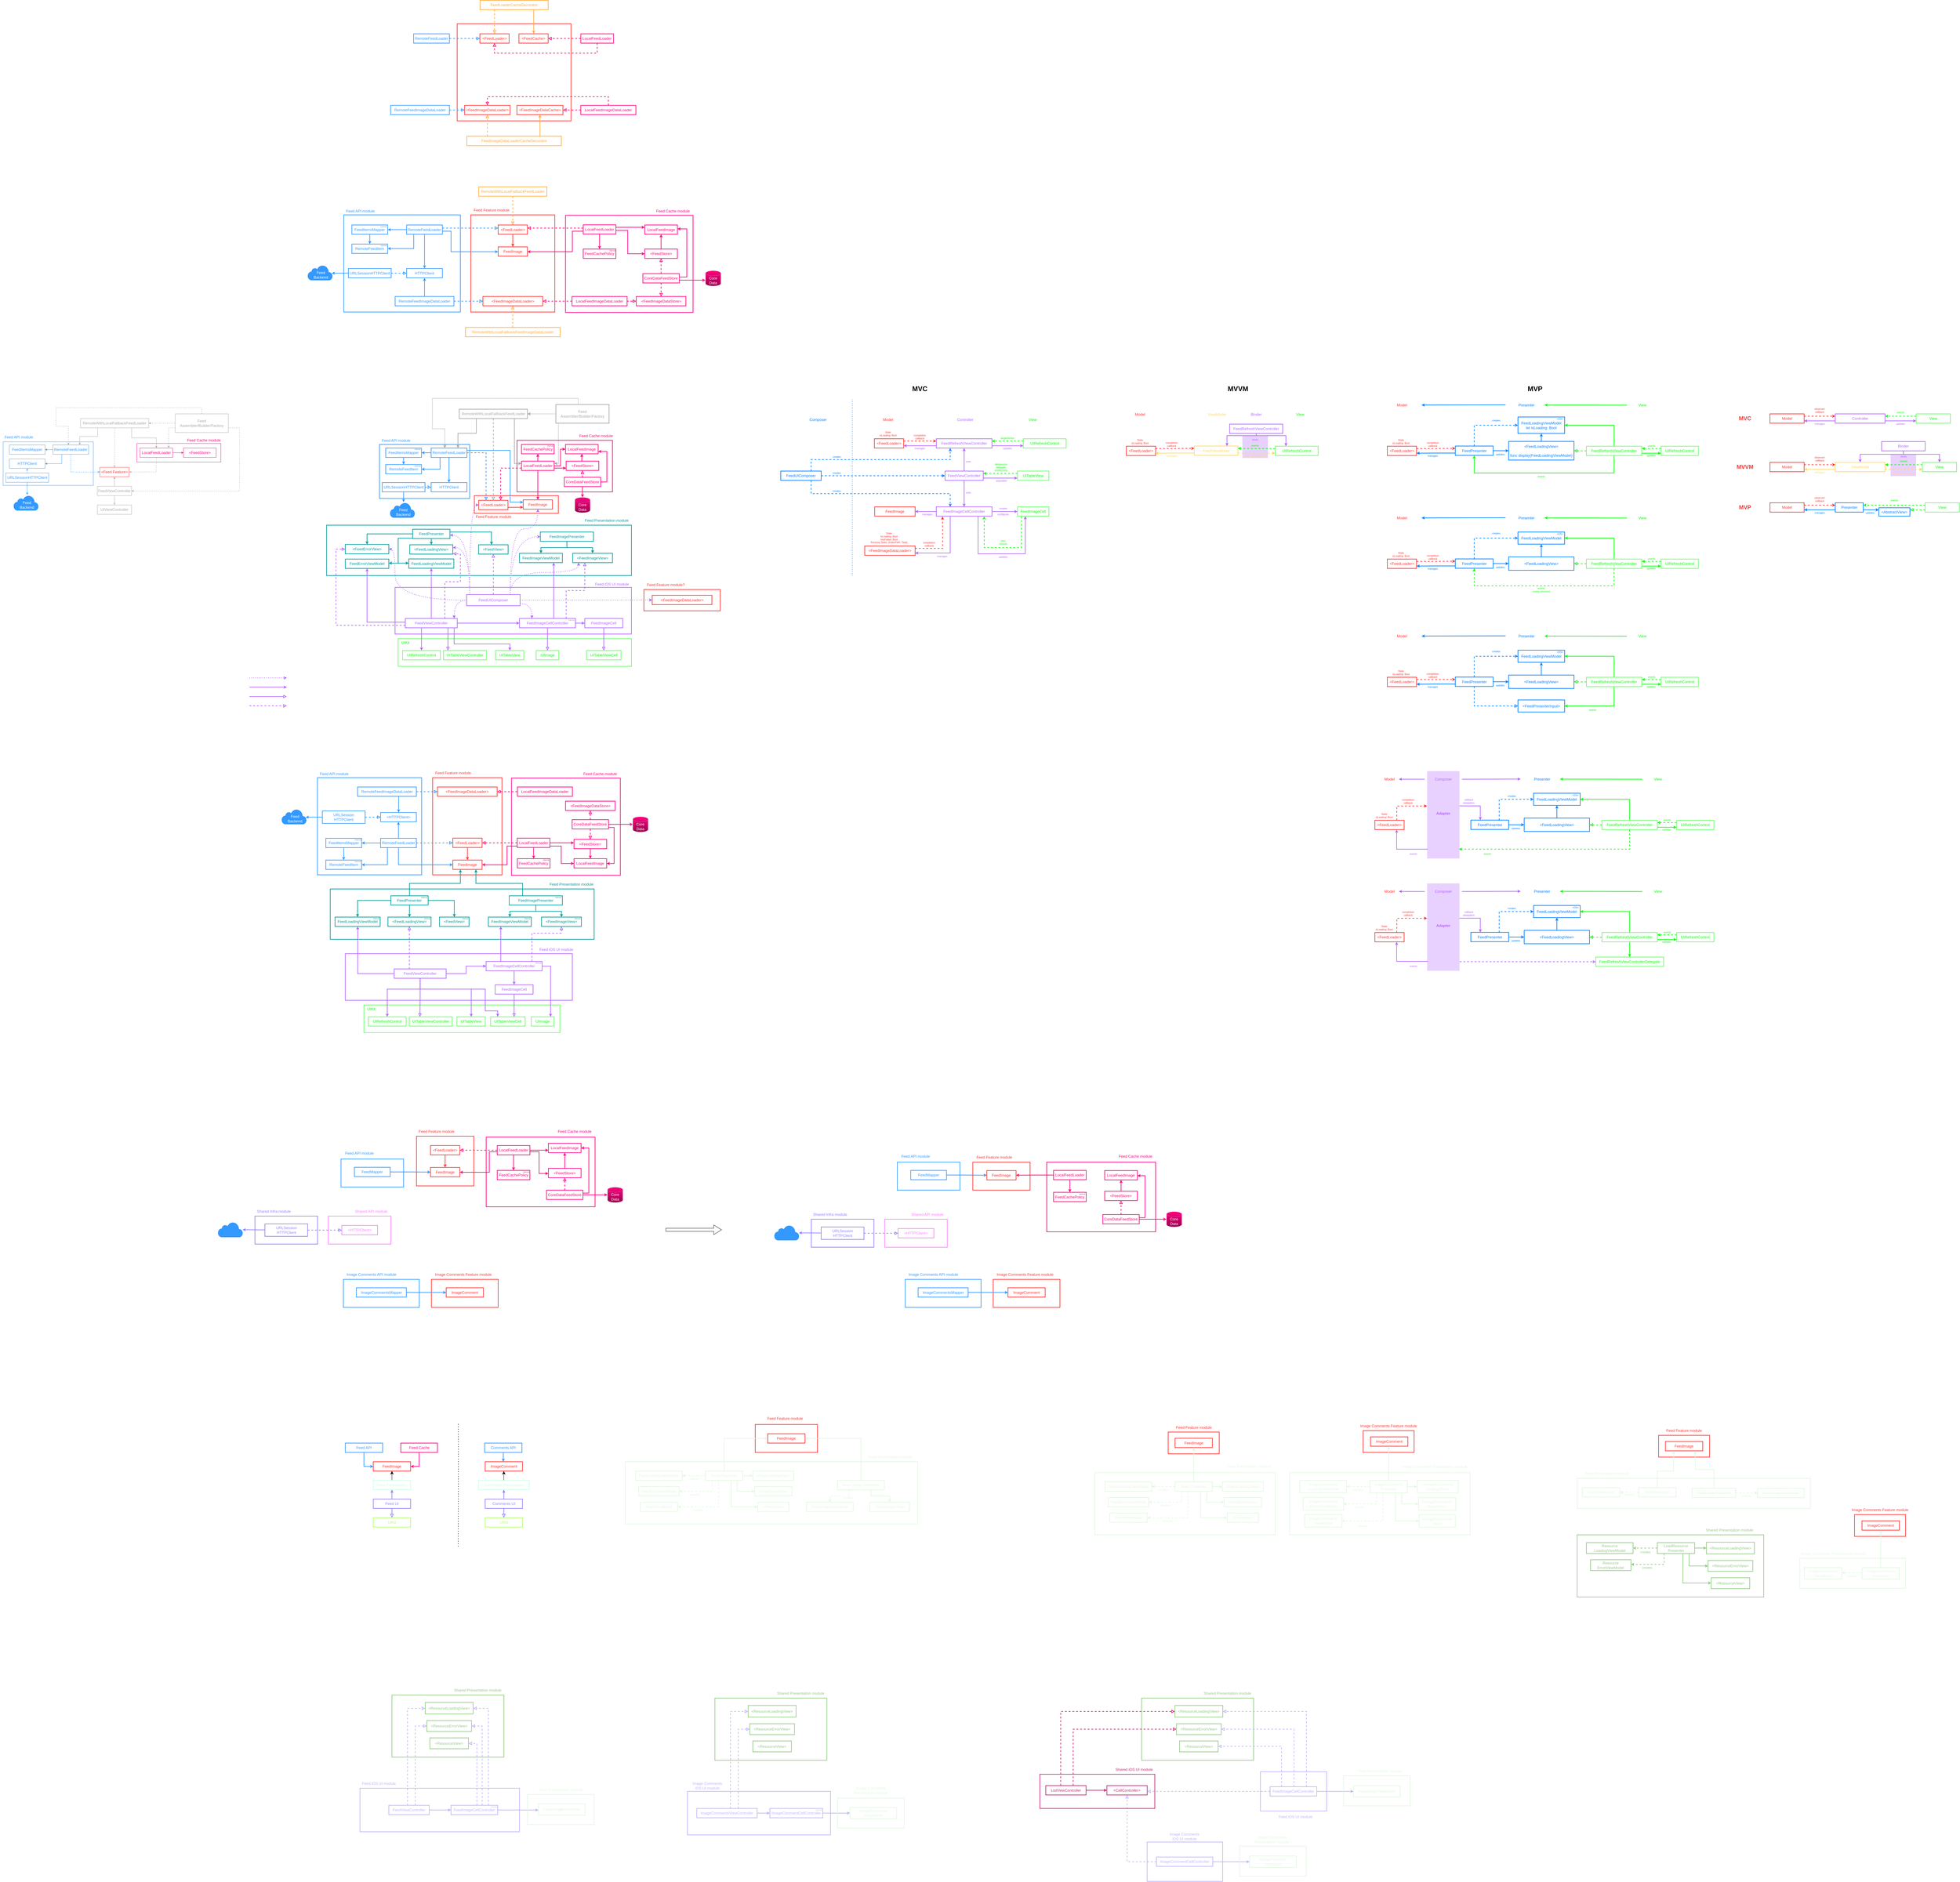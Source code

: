 <mxfile version="24.5.3" type="device">
  <diagram name="Page-1" id="mHryi9FxQg6rtNW1_ikM">
    <mxGraphModel dx="746" dy="2276" grid="1" gridSize="10" guides="1" tooltips="1" connect="1" arrows="1" fold="1" page="0" pageScale="1" pageWidth="850" pageHeight="1100" math="0" shadow="0">
      <root>
        <mxCell id="0" />
        <mxCell id="1" parent="0" />
        <mxCell id="mZ2xvJZycBW90hvtBED9-139" value="" style="rounded=0;whiteSpace=wrap;html=1;fillColor=#f5f5f5;strokeColor=#E3F7E2;fontColor=#E3F7E2;fillOpacity=0;strokeWidth=2;" parent="1" vertex="1">
          <mxGeometry x="6666" y="3820.5" width="340" height="96.75" as="geometry" />
        </mxCell>
        <mxCell id="mZ2xvJZycBW90hvtBED9-29" value="" style="rounded=0;whiteSpace=wrap;html=1;fillColor=#f5f5f5;strokeColor=#FF3333;fontColor=#FF3333;fillOpacity=0;strokeWidth=2;" parent="1" vertex="1">
          <mxGeometry x="3308" y="3390" width="200" height="90" as="geometry" />
        </mxCell>
        <mxCell id="xbAgnut1wefE4uIp1P3t-64" value="" style="rounded=0;whiteSpace=wrap;html=1;fillColor=none;strokeColor=#3399FF;fontColor=default;fillOpacity=0;strokeWidth=2;align=center;verticalAlign=middle;fontFamily=Helvetica;fontSize=12;" parent="1" vertex="1">
          <mxGeometry x="1976.26" y="2536.5" width="201.24" height="90" as="geometry" />
        </mxCell>
        <mxCell id="xbAgnut1wefE4uIp1P3t-5" value="" style="rounded=0;whiteSpace=wrap;html=1;fillColor=#f5f5f5;strokeColor=#FF7DFF;fontColor=#FF7DFF;fillOpacity=0;strokeWidth=2;" parent="1" vertex="1">
          <mxGeometry x="1935.63" y="2720" width="201.24" height="90" as="geometry" />
        </mxCell>
        <mxCell id="xbAgnut1wefE4uIp1P3t-4" value="" style="rounded=0;whiteSpace=wrap;html=1;fillColor=#f5f5f5;strokeColor=#8F82FF;fontColor=#8F82FF;fillOpacity=0;strokeWidth=2;" parent="1" vertex="1">
          <mxGeometry x="1699.68" y="2720" width="201.24" height="90" as="geometry" />
        </mxCell>
        <mxCell id="f2SImDiC6FsBZ6dNMXZ5-2" value="" style="rounded=0;whiteSpace=wrap;html=1;fillColor=none;strokeColor=#009999;fontColor=#A8A8A8;fillOpacity=0;strokeWidth=2;" parent="1" vertex="1">
          <mxGeometry x="1941.66" y="1667.89" width="848.34" height="162" as="geometry" />
        </mxCell>
        <mxCell id="f2SImDiC6FsBZ6dNMXZ5-115" value="" style="rounded=0;whiteSpace=wrap;html=1;fontFamily=Helvetica;fontSize=11;fontColor=default;fillColor=none;strokeColor=#FF3333;strokeWidth=2;" parent="1" vertex="1">
          <mxGeometry x="2270.76" y="1310" width="223" height="312.5" as="geometry" />
        </mxCell>
        <mxCell id="QECf-40cM7IThQJu6A7X-17" value="" style="rounded=0;whiteSpace=wrap;html=1;fontFamily=Helvetica;fontSize=11;fontColor=#FF0080;fillColor=none;strokeColor=#FF0080;movable=1;resizable=1;rotatable=1;deletable=1;editable=1;locked=0;connectable=1;strokeWidth=2;" parent="1" vertex="1">
          <mxGeometry x="2698" y="-498.5" width="410" height="312.5" as="geometry" />
        </mxCell>
        <mxCell id="QECf-40cM7IThQJu6A7X-1" value="" style="rounded=0;whiteSpace=wrap;html=1;strokeColor=#3399FF;fillColor=none;strokeWidth=2;" parent="1" vertex="1">
          <mxGeometry x="1985" y="-500" width="375" height="312.5" as="geometry" />
        </mxCell>
        <mxCell id="QECf-40cM7IThQJu6A7X-54" value="" style="rounded=0;whiteSpace=wrap;html=1;fontFamily=Helvetica;fontSize=11;fontColor=default;fillColor=none;strokeColor=#FF3333;strokeWidth=2;" parent="1" vertex="1">
          <mxGeometry x="2393.5" y="-500" width="270" height="312.5" as="geometry" />
        </mxCell>
        <mxCell id="OO4XubUByGKpNcj5XbLT-215" value="" style="rounded=0;whiteSpace=wrap;html=1;fontFamily=Helvetica;fontSize=11;fontColor=default;fillColor=none;strokeColor=#FF3333;strokeWidth=2;" parent="1" vertex="1">
          <mxGeometry x="2950" y="705" width="245.33" height="68.5" as="geometry" />
        </mxCell>
        <mxCell id="OO4XubUByGKpNcj5XbLT-140" style="edgeStyle=orthogonalEdgeStyle;rounded=0;orthogonalLoop=1;jettySize=auto;html=1;exitX=0.02;exitY=0.893;exitDx=0;exitDy=0;entryX=0.75;entryY=1;entryDx=0;entryDy=0;exitPerimeter=0;strokeColor=#B266FF;endSize=4;strokeWidth=2;" parent="1" source="OO4XubUByGKpNcj5XbLT-137" target="OO4XubUByGKpNcj5XbLT-113" edge="1">
          <mxGeometry relative="1" as="geometry">
            <Array as="points">
              <mxPoint x="5370" y="1540" />
              <mxPoint x="5370" y="1477" />
            </Array>
          </mxGeometry>
        </mxCell>
        <mxCell id="OO4XubUByGKpNcj5XbLT-144" style="edgeStyle=orthogonalEdgeStyle;rounded=0;orthogonalLoop=1;jettySize=auto;html=1;exitX=0.998;exitY=0.398;exitDx=0;exitDy=0;entryX=0.25;entryY=0;entryDx=0;entryDy=0;exitPerimeter=0;strokeColor=#B266FF;endSize=4;strokeWidth=2;" parent="1" source="OO4XubUByGKpNcj5XbLT-137" target="OO4XubUByGKpNcj5XbLT-106" edge="1">
          <mxGeometry relative="1" as="geometry" />
        </mxCell>
        <mxCell id="OO4XubUByGKpNcj5XbLT-137" value="" style="rounded=0;whiteSpace=wrap;html=1;fillColor=#B266FF;strokeColor=none;opacity=30;" parent="1" vertex="1">
          <mxGeometry x="5468" y="1289" width="104" height="281" as="geometry" />
        </mxCell>
        <mxCell id="u1CNOt_KkvuoJOrz82CR-320" value="&amp;lt;AbstractView&amp;gt;" style="rounded=0;whiteSpace=wrap;html=1;fillColor=#f5f5f5;strokeColor=#007FFF;fontColor=#007FFF;fillOpacity=0;strokeWidth=2;flipH=1;" parent="1" vertex="1">
          <mxGeometry x="6920" y="442" width="100" height="27" as="geometry" />
        </mxCell>
        <mxCell id="u1CNOt_KkvuoJOrz82CR-305" value="" style="rounded=0;whiteSpace=wrap;html=1;strokeColor=none;fillColor=#B266FF;opacity=30;" parent="1" vertex="1">
          <mxGeometry x="6958" y="270" width="82" height="70" as="geometry" />
        </mxCell>
        <mxCell id="u1CNOt_KkvuoJOrz82CR-271" value="" style="rounded=0;whiteSpace=wrap;html=1;fillColor=none;strokeColor=#009999;fontColor=#A8A8A8;fillOpacity=0;strokeWidth=2;" parent="1" vertex="1">
          <mxGeometry x="1930" y="498" width="980" height="162" as="geometry" />
        </mxCell>
        <mxCell id="u1CNOt_KkvuoJOrz82CR-240" value="" style="rounded=0;whiteSpace=wrap;html=1;strokeColor=none;fillColor=#B266FF;opacity=30;" parent="1" vertex="1">
          <mxGeometry x="4874" y="210" width="82" height="72" as="geometry" />
        </mxCell>
        <mxCell id="u1CNOt_KkvuoJOrz82CR-10" value="" style="rounded=0;whiteSpace=wrap;html=1;fillColor=none;strokeColor=#66FF66;fontColor=#B266FF;fillOpacity=0;strokeWidth=2;" parent="1" vertex="1">
          <mxGeometry x="2160" y="863" width="750" height="89" as="geometry" />
        </mxCell>
        <mxCell id="u1CNOt_KkvuoJOrz82CR-2" value="" style="rounded=0;whiteSpace=wrap;html=1;fillColor=none;strokeColor=#B266FF;fontColor=#A8A8A8;fillOpacity=0;strokeWidth=2;" parent="1" vertex="1">
          <mxGeometry x="2150" y="698" width="760" height="150" as="geometry" />
        </mxCell>
        <mxCell id="8W7GUWQGtb0MU_4nZzis-23" value="" style="rounded=0;whiteSpace=wrap;html=1;fontFamily=Helvetica;fontSize=11;fontColor=#FF0080;fillColor=none;strokeColor=#FF0080;movable=1;resizable=1;rotatable=1;deletable=1;editable=1;locked=0;connectable=1;strokeWidth=2;" parent="1" vertex="1">
          <mxGeometry x="2542" y="225" width="307" height="166" as="geometry" />
        </mxCell>
        <mxCell id="8W7GUWQGtb0MU_4nZzis-69" value="" style="rounded=0;whiteSpace=wrap;html=1;fontFamily=Helvetica;fontSize=11;fontColor=default;fillColor=none;strokeColor=#FF3333;strokeWidth=2;" parent="1" vertex="1">
          <mxGeometry x="2405" y="403" width="270" height="57" as="geometry" />
        </mxCell>
        <mxCell id="8W7GUWQGtb0MU_4nZzis-20" value="" style="rounded=0;whiteSpace=wrap;html=1;fontFamily=Helvetica;fontSize=11;fontColor=default;fillColor=none;strokeColor=#FF0080;" parent="1" vertex="1">
          <mxGeometry x="1320" y="235" width="270" height="60" as="geometry" />
        </mxCell>
        <mxCell id="8W7GUWQGtb0MU_4nZzis-2" value="" style="rounded=0;whiteSpace=wrap;html=1;strokeColor=#3399FF;fillColor=none;" parent="1" vertex="1">
          <mxGeometry x="890" y="230" width="290" height="140" as="geometry" />
        </mxCell>
        <mxCell id="GL-utDqGiQ9SbgEWFXb8-1" style="edgeStyle=orthogonalEdgeStyle;rounded=0;orthogonalLoop=1;jettySize=auto;html=1;endArrow=block;endFill=0;fillColor=#f5f5f5;strokeColor=#A8A8A8;fillOpacity=0;fontColor=#A8A8A8;endSize=4;" parent="1" source="GL-utDqGiQ9SbgEWFXb8-3" target="GL-utDqGiQ9SbgEWFXb8-4" edge="1">
          <mxGeometry relative="1" as="geometry" />
        </mxCell>
        <mxCell id="GL-utDqGiQ9SbgEWFXb8-2" style="edgeStyle=orthogonalEdgeStyle;rounded=0;orthogonalLoop=1;jettySize=auto;html=1;exitX=0.5;exitY=0;exitDx=0;exitDy=0;entryX=0.5;entryY=1;entryDx=0;entryDy=0;endArrow=classic;endFill=1;fillColor=#f5f5f5;strokeColor=#A8A8A8;fillOpacity=100;fontColor=#A8A8A8;endSize=4;" parent="1" source="GL-utDqGiQ9SbgEWFXb8-3" target="GL-utDqGiQ9SbgEWFXb8-5" edge="1">
          <mxGeometry relative="1" as="geometry" />
        </mxCell>
        <mxCell id="GL-utDqGiQ9SbgEWFXb8-3" value="FeedViewController" style="rounded=0;whiteSpace=wrap;html=1;fillColor=#f5f5f5;strokeColor=#A8A8A8;fontColor=#A8A8A8;fillOpacity=0;" parent="1" vertex="1">
          <mxGeometry x="1193" y="373" width="110" height="30" as="geometry" />
        </mxCell>
        <mxCell id="GL-utDqGiQ9SbgEWFXb8-4" value="UIViewController" style="rounded=0;whiteSpace=wrap;html=1;fillColor=#f5f5f5;strokeColor=#A8A8A8;fontColor=#A8A8A8;fillOpacity=0;" parent="1" vertex="1">
          <mxGeometry x="1193" y="433" width="110" height="30" as="geometry" />
        </mxCell>
        <mxCell id="GL-utDqGiQ9SbgEWFXb8-5" value="&amp;lt;Feed Feature&amp;gt;" style="rounded=0;whiteSpace=wrap;html=1;fillColor=#f5f5f5;strokeColor=#FF3333;fontColor=#FF3333;fillOpacity=0;" parent="1" vertex="1">
          <mxGeometry x="1201" y="312" width="94" height="30" as="geometry" />
        </mxCell>
        <mxCell id="GL-utDqGiQ9SbgEWFXb8-6" style="edgeStyle=orthogonalEdgeStyle;shape=connector;rounded=0;orthogonalLoop=1;jettySize=auto;html=1;entryX=0;entryY=0.5;entryDx=0;entryDy=0;dashed=1;labelBackgroundColor=default;fontFamily=Helvetica;fontSize=12;fontColor=#3399FF;endArrow=block;endFill=0;exitX=0.5;exitY=1;exitDx=0;exitDy=0;fillColor=#f5f5f5;strokeColor=#3399FF;fillOpacity=0;endSize=4;" parent="1" source="GL-utDqGiQ9SbgEWFXb8-7" target="GL-utDqGiQ9SbgEWFXb8-5" edge="1">
          <mxGeometry relative="1" as="geometry" />
        </mxCell>
        <mxCell id="8W7GUWQGtb0MU_4nZzis-6" style="edgeStyle=orthogonalEdgeStyle;rounded=0;orthogonalLoop=1;jettySize=auto;html=1;entryX=1;entryY=0.5;entryDx=0;entryDy=0;strokeColor=#3399FF;endSize=4;" parent="1" source="GL-utDqGiQ9SbgEWFXb8-7" target="8W7GUWQGtb0MU_4nZzis-3" edge="1">
          <mxGeometry relative="1" as="geometry" />
        </mxCell>
        <mxCell id="8W7GUWQGtb0MU_4nZzis-7" style="edgeStyle=orthogonalEdgeStyle;rounded=0;orthogonalLoop=1;jettySize=auto;html=1;exitX=0.25;exitY=1;exitDx=0;exitDy=0;entryX=1;entryY=0.5;entryDx=0;entryDy=0;strokeColor=#3399FF;endSize=4;" parent="1" source="GL-utDqGiQ9SbgEWFXb8-7" target="8W7GUWQGtb0MU_4nZzis-4" edge="1">
          <mxGeometry relative="1" as="geometry" />
        </mxCell>
        <mxCell id="GL-utDqGiQ9SbgEWFXb8-7" value="RemoteFeedLoader" style="rounded=0;whiteSpace=wrap;html=1;fillColor=#f5f5f5;strokeColor=#3399FF;fontColor=#3399FF;fillOpacity=0;" parent="1" vertex="1">
          <mxGeometry x="1050" y="240" width="115" height="30" as="geometry" />
        </mxCell>
        <mxCell id="8W7GUWQGtb0MU_4nZzis-18" style="edgeStyle=orthogonalEdgeStyle;shape=connector;rounded=0;orthogonalLoop=1;jettySize=auto;html=1;exitX=1;exitY=0.5;exitDx=0;exitDy=0;entryX=0;entryY=0.5;entryDx=0;entryDy=0;labelBackgroundColor=default;strokeColor=#FF0080;align=center;verticalAlign=middle;fontFamily=Helvetica;fontSize=11;fontColor=#A8A8A8;endArrow=classic;endSize=4;endFill=1;fillColor=#f5f5f5;" parent="1" source="GL-utDqGiQ9SbgEWFXb8-9" target="8W7GUWQGtb0MU_4nZzis-17" edge="1">
          <mxGeometry relative="1" as="geometry" />
        </mxCell>
        <mxCell id="8W7GUWQGtb0MU_4nZzis-19" style="edgeStyle=orthogonalEdgeStyle;shape=connector;rounded=0;orthogonalLoop=1;jettySize=auto;html=1;exitX=0.5;exitY=1;exitDx=0;exitDy=0;entryX=1;entryY=0.5;entryDx=0;entryDy=0;labelBackgroundColor=default;strokeColor=#A8A8A8;align=center;verticalAlign=middle;fontFamily=Helvetica;fontSize=11;fontColor=#A8A8A8;endArrow=block;endSize=4;dashed=1;endFill=0;fillColor=#f5f5f5;" parent="1" source="GL-utDqGiQ9SbgEWFXb8-9" target="GL-utDqGiQ9SbgEWFXb8-5" edge="1">
          <mxGeometry relative="1" as="geometry" />
        </mxCell>
        <mxCell id="GL-utDqGiQ9SbgEWFXb8-9" value="LocalFeedLoader" style="rounded=0;whiteSpace=wrap;html=1;fillColor=#f5f5f5;strokeColor=#FF0080;fontColor=#FF0080;fillOpacity=0;" parent="1" vertex="1">
          <mxGeometry x="1330" y="250" width="105" height="30" as="geometry" />
        </mxCell>
        <mxCell id="GL-utDqGiQ9SbgEWFXb8-10" style="edgeStyle=orthogonalEdgeStyle;shape=connector;rounded=0;orthogonalLoop=1;jettySize=auto;html=1;entryX=0.75;entryY=0;entryDx=0;entryDy=0;labelBackgroundColor=default;fontFamily=Helvetica;fontSize=11;fontColor=#A8A8A8;endArrow=classic;endFill=1;exitX=0.25;exitY=1;exitDx=0;exitDy=0;fillColor=#f5f5f5;strokeColor=#A8A8A8;fillOpacity=100;endSize=4;" parent="1" source="GL-utDqGiQ9SbgEWFXb8-13" target="GL-utDqGiQ9SbgEWFXb8-7" edge="1">
          <mxGeometry relative="1" as="geometry" />
        </mxCell>
        <mxCell id="GL-utDqGiQ9SbgEWFXb8-11" style="edgeStyle=orthogonalEdgeStyle;shape=connector;rounded=0;orthogonalLoop=1;jettySize=auto;html=1;exitX=0.75;exitY=1;exitDx=0;exitDy=0;entryX=0.5;entryY=0;entryDx=0;entryDy=0;labelBackgroundColor=default;fontFamily=Helvetica;fontSize=11;fontColor=#A8A8A8;endArrow=classic;endFill=1;fillColor=#f5f5f5;strokeColor=#A8A8A8;fillOpacity=100;endSize=4;" parent="1" source="GL-utDqGiQ9SbgEWFXb8-13" target="GL-utDqGiQ9SbgEWFXb8-9" edge="1">
          <mxGeometry relative="1" as="geometry" />
        </mxCell>
        <mxCell id="GL-utDqGiQ9SbgEWFXb8-12" style="edgeStyle=orthogonalEdgeStyle;shape=connector;rounded=0;orthogonalLoop=1;jettySize=auto;html=1;entryX=0.5;entryY=0;entryDx=0;entryDy=0;dashed=1;labelBackgroundColor=default;fontFamily=Helvetica;fontSize=11;fontColor=#A8A8A8;endArrow=block;endFill=0;fillColor=#f5f5f5;strokeColor=#A8A8A8;fillOpacity=0;endSize=4;" parent="1" source="GL-utDqGiQ9SbgEWFXb8-13" target="GL-utDqGiQ9SbgEWFXb8-5" edge="1">
          <mxGeometry relative="1" as="geometry" />
        </mxCell>
        <mxCell id="GL-utDqGiQ9SbgEWFXb8-13" value="RemoteWithLocalFallbackFeedLoader" style="rounded=0;whiteSpace=wrap;html=1;fillColor=#f5f5f5;strokeColor=#A8A8A8;fontColor=#A8A8A8;fillOpacity=0;" parent="1" vertex="1">
          <mxGeometry x="1139" y="155" width="219" height="30" as="geometry" />
        </mxCell>
        <mxCell id="GL-utDqGiQ9SbgEWFXb8-14" style="edgeStyle=orthogonalEdgeStyle;shape=connector;rounded=0;orthogonalLoop=1;jettySize=auto;html=1;exitX=0;exitY=0.5;exitDx=0;exitDy=0;entryX=1;entryY=0.5;entryDx=0;entryDy=0;labelBackgroundColor=default;fontFamily=Helvetica;fontSize=11;fontColor=#A8A8A8;endArrow=classic;endFill=1;dashed=1;fillColor=#f5f5f5;strokeColor=#A8A8A8;fillOpacity=100;endSize=4;" parent="1" source="GL-utDqGiQ9SbgEWFXb8-18" target="GL-utDqGiQ9SbgEWFXb8-13" edge="1">
          <mxGeometry relative="1" as="geometry" />
        </mxCell>
        <mxCell id="GL-utDqGiQ9SbgEWFXb8-16" style="edgeStyle=orthogonalEdgeStyle;shape=connector;rounded=0;orthogonalLoop=1;jettySize=auto;html=1;exitX=1;exitY=0.75;exitDx=0;exitDy=0;dashed=1;labelBackgroundColor=default;fontFamily=Helvetica;fontSize=11;fontColor=#A8A8A8;endArrow=classic;endFill=1;entryX=1;entryY=0.5;entryDx=0;entryDy=0;fillColor=#f5f5f5;strokeColor=#A8A8A8;fillOpacity=100;endSize=4;" parent="1" source="GL-utDqGiQ9SbgEWFXb8-18" target="GL-utDqGiQ9SbgEWFXb8-3" edge="1">
          <mxGeometry relative="1" as="geometry">
            <mxPoint x="1484.077" y="403.692" as="targetPoint" />
            <Array as="points">
              <mxPoint x="1650" y="185" />
              <mxPoint x="1650" y="388" />
            </Array>
          </mxGeometry>
        </mxCell>
        <mxCell id="GL-utDqGiQ9SbgEWFXb8-17" style="edgeStyle=orthogonalEdgeStyle;shape=connector;rounded=0;orthogonalLoop=1;jettySize=auto;html=1;exitX=0.5;exitY=0;exitDx=0;exitDy=0;dashed=1;labelBackgroundColor=default;fontFamily=Helvetica;fontSize=11;fontColor=#A8A8A8;endArrow=classic;endFill=1;fillColor=#f5f5f5;strokeColor=#A8A8A8;fillOpacity=100;endSize=4;" parent="1" source="GL-utDqGiQ9SbgEWFXb8-18" target="GL-utDqGiQ9SbgEWFXb8-7" edge="1">
          <mxGeometry relative="1" as="geometry">
            <Array as="points">
              <mxPoint x="1529" y="120" />
              <mxPoint x="1060" y="120" />
              <mxPoint x="1060" y="180" />
              <mxPoint x="1100" y="180" />
            </Array>
          </mxGeometry>
        </mxCell>
        <mxCell id="GL-utDqGiQ9SbgEWFXb8-18" value="Feed&lt;br&gt;Assembler/Builder/Factory" style="rounded=0;whiteSpace=wrap;html=1;fillColor=#f5f5f5;strokeColor=#A8A8A8;fontColor=#A8A8A8;fillOpacity=0;" parent="1" vertex="1">
          <mxGeometry x="1443" y="140" width="171" height="60" as="geometry" />
        </mxCell>
        <mxCell id="8W7GUWQGtb0MU_4nZzis-3" value="FeedItemsMapper" style="rounded=0;whiteSpace=wrap;html=1;fillColor=#f5f5f5;strokeColor=#3399FF;fontColor=#3399FF;fillOpacity=0;" parent="1" vertex="1">
          <mxGeometry x="910" y="240" width="115" height="30" as="geometry" />
        </mxCell>
        <mxCell id="8W7GUWQGtb0MU_4nZzis-4" value="HTTPClient" style="rounded=0;whiteSpace=wrap;html=1;fillColor=#f5f5f5;strokeColor=#3399FF;fontColor=#3399FF;fillOpacity=0;" parent="1" vertex="1">
          <mxGeometry x="910" y="285" width="115" height="30" as="geometry" />
        </mxCell>
        <mxCell id="8W7GUWQGtb0MU_4nZzis-12" style="edgeStyle=orthogonalEdgeStyle;shape=connector;rounded=0;orthogonalLoop=1;jettySize=auto;html=1;exitX=0.5;exitY=0;exitDx=0;exitDy=0;entryX=0.5;entryY=1;entryDx=0;entryDy=0;labelBackgroundColor=default;strokeColor=#3399FF;align=center;verticalAlign=middle;fontFamily=Helvetica;fontSize=12;fontColor=#3399FF;endArrow=block;endSize=4;dashed=1;endFill=0;fillColor=#f5f5f5;" parent="1" source="8W7GUWQGtb0MU_4nZzis-9" target="8W7GUWQGtb0MU_4nZzis-4" edge="1">
          <mxGeometry relative="1" as="geometry" />
        </mxCell>
        <mxCell id="8W7GUWQGtb0MU_4nZzis-14" style="edgeStyle=orthogonalEdgeStyle;shape=connector;rounded=0;orthogonalLoop=1;jettySize=auto;html=1;labelBackgroundColor=default;strokeColor=#3399FF;align=center;verticalAlign=middle;fontFamily=Helvetica;fontSize=12;fontColor=#3399FF;endArrow=classic;endSize=4;endFill=1;fillColor=#f5f5f5;" parent="1" source="8W7GUWQGtb0MU_4nZzis-9" edge="1">
          <mxGeometry relative="1" as="geometry">
            <mxPoint x="967.5" y="400" as="targetPoint" />
          </mxGeometry>
        </mxCell>
        <mxCell id="8W7GUWQGtb0MU_4nZzis-9" value="URLSessionHTTPClient" style="rounded=0;whiteSpace=wrap;html=1;fillColor=#f5f5f5;strokeColor=#3399FF;fontColor=#3399FF;fillOpacity=0;" parent="1" vertex="1">
          <mxGeometry x="898.75" y="330" width="137.5" height="30" as="geometry" />
        </mxCell>
        <mxCell id="8W7GUWQGtb0MU_4nZzis-13" value="" style="html=1;verticalLabelPosition=bottom;align=center;labelBackgroundColor=#ffffff;verticalAlign=top;strokeWidth=2;strokeColor=#3399FF;shadow=0;dashed=0;shape=mxgraph.ios7.icons.cloud;fontFamily=Helvetica;fontSize=11;fontColor=default;fillColor=#3399FF;" parent="1" vertex="1">
          <mxGeometry x="924.67" y="403" width="78.33" height="47" as="geometry" />
        </mxCell>
        <mxCell id="8W7GUWQGtb0MU_4nZzis-15" value="Feed API module" style="text;html=1;align=center;verticalAlign=middle;resizable=0;points=[];autosize=1;strokeColor=none;fillColor=none;fontSize=12;fontFamily=Helvetica;fontColor=#3399FF;" parent="1" vertex="1">
          <mxGeometry x="880" y="200" width="120" height="30" as="geometry" />
        </mxCell>
        <mxCell id="8W7GUWQGtb0MU_4nZzis-16" style="edgeStyle=orthogonalEdgeStyle;shape=connector;rounded=0;orthogonalLoop=1;jettySize=auto;html=1;exitX=0;exitY=0.75;exitDx=0;exitDy=0;entryX=0.878;entryY=-0.024;entryDx=0;entryDy=0;entryPerimeter=0;labelBackgroundColor=default;strokeColor=#A8A8A8;align=center;verticalAlign=middle;fontFamily=Helvetica;fontSize=11;fontColor=#A8A8A8;endArrow=classic;endSize=4;endFill=1;dashed=1;fillColor=#f5f5f5;" parent="1" source="GL-utDqGiQ9SbgEWFXb8-18" target="GL-utDqGiQ9SbgEWFXb8-9" edge="1">
          <mxGeometry relative="1" as="geometry" />
        </mxCell>
        <mxCell id="8W7GUWQGtb0MU_4nZzis-17" value="&amp;lt;FeedStore&amp;gt;" style="rounded=0;whiteSpace=wrap;html=1;fillColor=#f5f5f5;strokeColor=#FF0080;fontColor=#FF0080;fillOpacity=0;" parent="1" vertex="1">
          <mxGeometry x="1470" y="250" width="105" height="30" as="geometry" />
        </mxCell>
        <mxCell id="8W7GUWQGtb0MU_4nZzis-21" value="Feed Cache module" style="text;html=1;align=center;verticalAlign=middle;resizable=0;points=[];autosize=1;strokeColor=none;fillColor=none;fontSize=12;fontFamily=Helvetica;fontColor=#FF0080;" parent="1" vertex="1">
          <mxGeometry x="1470" y="210" width="130" height="30" as="geometry" />
        </mxCell>
        <mxCell id="8W7GUWQGtb0MU_4nZzis-22" value="Feed&lt;br&gt;Backend" style="text;html=1;align=center;verticalAlign=middle;resizable=0;points=[];autosize=1;strokeColor=none;fillColor=none;fontSize=12;fontFamily=Helvetica;fontColor=#FFFFFF;" parent="1" vertex="1">
          <mxGeometry x="931" y="413" width="70" height="40" as="geometry" />
        </mxCell>
        <mxCell id="8W7GUWQGtb0MU_4nZzis-24" value="" style="rounded=0;whiteSpace=wrap;html=1;strokeColor=#3399FF;fillColor=none;strokeWidth=2;" parent="1" vertex="1">
          <mxGeometry x="2100" y="238.5" width="290" height="173.5" as="geometry" />
        </mxCell>
        <mxCell id="OCKUjFh9d1E6e_AiFHym-11" style="edgeStyle=orthogonalEdgeStyle;shape=connector;rounded=0;orthogonalLoop=1;jettySize=auto;html=1;labelBackgroundColor=default;strokeColor=#B266FF;align=center;verticalAlign=middle;fontFamily=Helvetica;fontSize=11;fontColor=default;endArrow=classic;startSize=8;endSize=4;strokeWidth=2;" parent="1" source="8W7GUWQGtb0MU_4nZzis-27" target="u1CNOt_KkvuoJOrz82CR-91" edge="1">
          <mxGeometry relative="1" as="geometry" />
        </mxCell>
        <mxCell id="OCKUjFh9d1E6e_AiFHym-12" style="edgeStyle=orthogonalEdgeStyle;shape=connector;rounded=0;orthogonalLoop=1;jettySize=auto;html=1;labelBackgroundColor=default;strokeColor=#B266FF;align=center;verticalAlign=middle;fontFamily=Helvetica;fontSize=11;fontColor=default;endArrow=classic;startSize=8;endSize=4;strokeWidth=2;" parent="1" source="8W7GUWQGtb0MU_4nZzis-27" target="OCKUjFh9d1E6e_AiFHym-3" edge="1">
          <mxGeometry relative="1" as="geometry">
            <Array as="points">
              <mxPoint x="2060" y="810" />
            </Array>
          </mxGeometry>
        </mxCell>
        <mxCell id="OCKUjFh9d1E6e_AiFHym-13" style="edgeStyle=orthogonalEdgeStyle;shape=connector;rounded=0;orthogonalLoop=1;jettySize=auto;html=1;labelBackgroundColor=default;strokeColor=#B266FF;align=center;verticalAlign=middle;fontFamily=Helvetica;fontSize=11;fontColor=#FF0080;endArrow=block;startSize=8;endSize=6;strokeWidth=2;endFill=0;dashed=1;fillColor=#f5f5f5;" parent="1" source="8W7GUWQGtb0MU_4nZzis-27" target="OCKUjFh9d1E6e_AiFHym-2" edge="1">
          <mxGeometry relative="1" as="geometry">
            <Array as="points">
              <mxPoint x="1960" y="820" />
              <mxPoint x="1960" y="575" />
            </Array>
          </mxGeometry>
        </mxCell>
        <mxCell id="OCKUjFh9d1E6e_AiFHym-16" style="edgeStyle=orthogonalEdgeStyle;shape=connector;rounded=0;orthogonalLoop=1;jettySize=auto;html=1;labelBackgroundColor=default;strokeColor=#B266FF;align=center;verticalAlign=middle;fontFamily=Helvetica;fontSize=11;fontColor=default;endArrow=classic;startSize=8;endSize=4;strokeWidth=2;" parent="1" source="8W7GUWQGtb0MU_4nZzis-27" target="u1CNOt_KkvuoJOrz82CR-151" edge="1">
          <mxGeometry relative="1" as="geometry" />
        </mxCell>
        <mxCell id="OCKUjFh9d1E6e_AiFHym-17" style="edgeStyle=orthogonalEdgeStyle;shape=connector;rounded=0;orthogonalLoop=1;jettySize=auto;html=1;labelBackgroundColor=default;strokeColor=#B266FF;align=center;verticalAlign=middle;fontFamily=Helvetica;fontSize=11;fontColor=default;endArrow=classic;startSize=8;endSize=4;strokeWidth=2;" parent="1" source="8W7GUWQGtb0MU_4nZzis-27" target="u1CNOt_KkvuoJOrz82CR-17" edge="1">
          <mxGeometry relative="1" as="geometry">
            <Array as="points">
              <mxPoint x="2235" y="840" />
              <mxPoint x="2235" y="840" />
            </Array>
          </mxGeometry>
        </mxCell>
        <mxCell id="OCKUjFh9d1E6e_AiFHym-18" style="edgeStyle=orthogonalEdgeStyle;shape=connector;rounded=0;orthogonalLoop=1;jettySize=auto;html=1;labelBackgroundColor=default;strokeColor=#B266FF;align=center;verticalAlign=middle;fontFamily=Helvetica;fontSize=11;fontColor=default;endArrow=block;startSize=8;endSize=6;strokeWidth=2;endFill=0;" parent="1" source="8W7GUWQGtb0MU_4nZzis-27" target="8W7GUWQGtb0MU_4nZzis-28" edge="1">
          <mxGeometry relative="1" as="geometry">
            <Array as="points">
              <mxPoint x="2320" y="870" />
              <mxPoint x="2320" y="870" />
            </Array>
          </mxGeometry>
        </mxCell>
        <mxCell id="OCKUjFh9d1E6e_AiFHym-19" style="edgeStyle=orthogonalEdgeStyle;shape=connector;rounded=0;orthogonalLoop=1;jettySize=auto;html=1;labelBackgroundColor=default;strokeColor=#B266FF;align=center;verticalAlign=middle;fontFamily=Helvetica;fontSize=11;fontColor=default;endArrow=classic;startSize=8;endSize=4;strokeWidth=2;" parent="1" source="8W7GUWQGtb0MU_4nZzis-27" target="u1CNOt_KkvuoJOrz82CR-12" edge="1">
          <mxGeometry relative="1" as="geometry">
            <Array as="points">
              <mxPoint x="2340" y="880" />
              <mxPoint x="2519" y="880" />
            </Array>
          </mxGeometry>
        </mxCell>
        <mxCell id="OCKUjFh9d1E6e_AiFHym-28" style="edgeStyle=orthogonalEdgeStyle;shape=connector;rounded=0;orthogonalLoop=1;jettySize=auto;html=1;labelBackgroundColor=default;strokeColor=#B266FF;align=center;verticalAlign=middle;fontFamily=Helvetica;fontSize=11;fontColor=#FF0080;endArrow=block;startSize=8;endSize=6;strokeWidth=2;endFill=0;dashed=1;fillColor=#f5f5f5;" parent="1" source="8W7GUWQGtb0MU_4nZzis-27" target="OO4XubUByGKpNcj5XbLT-195" edge="1">
          <mxGeometry relative="1" as="geometry">
            <Array as="points">
              <mxPoint x="2310" y="680" />
              <mxPoint x="2360" y="680" />
              <mxPoint x="2360" y="590" />
            </Array>
          </mxGeometry>
        </mxCell>
        <mxCell id="8W7GUWQGtb0MU_4nZzis-27" value="FeedViewController" style="rounded=0;whiteSpace=wrap;html=1;fillColor=none;strokeColor=#B266FF;fontColor=#B266FF;fillOpacity=0;strokeWidth=2;" parent="1" vertex="1">
          <mxGeometry x="2183.02" y="798" width="166.98" height="30" as="geometry" />
        </mxCell>
        <mxCell id="8W7GUWQGtb0MU_4nZzis-28" value="UITableViewController" style="rounded=0;whiteSpace=wrap;html=1;fillColor=none;strokeColor=#66FF66;fontColor=#00FF00;fillOpacity=0;strokeWidth=2;" parent="1" vertex="1">
          <mxGeometry x="2305.76" y="901" width="138" height="30" as="geometry" />
        </mxCell>
        <mxCell id="8W7GUWQGtb0MU_4nZzis-29" value="&amp;lt;FeedLoader&amp;gt;" style="rounded=0;whiteSpace=wrap;html=1;fillColor=#f5f5f5;strokeColor=#FF3333;fontColor=#FF3333;fillOpacity=0;strokeWidth=2;" parent="1" vertex="1">
          <mxGeometry x="2419" y="418.0" width="94" height="30" as="geometry" />
        </mxCell>
        <mxCell id="8W7GUWQGtb0MU_4nZzis-31" style="edgeStyle=orthogonalEdgeStyle;rounded=0;orthogonalLoop=1;jettySize=auto;html=1;entryX=1;entryY=0.5;entryDx=0;entryDy=0;strokeColor=#3399FF;endSize=4;strokeWidth=2;" parent="1" source="8W7GUWQGtb0MU_4nZzis-33" target="8W7GUWQGtb0MU_4nZzis-45" edge="1">
          <mxGeometry relative="1" as="geometry" />
        </mxCell>
        <mxCell id="ez4XXcgjV52YIP9xIQCq-20" style="edgeStyle=orthogonalEdgeStyle;rounded=0;orthogonalLoop=1;jettySize=auto;html=1;exitX=1;exitY=0.5;exitDx=0;exitDy=0;entryX=0.25;entryY=0;entryDx=0;entryDy=0;endArrow=block;strokeColor=#3399FF;fontColor=#A8A8A8;endSize=6;dashed=1;endFill=0;fillColor=#f5f5f5;strokeWidth=2;" parent="1" source="8W7GUWQGtb0MU_4nZzis-33" target="8W7GUWQGtb0MU_4nZzis-29" edge="1">
          <mxGeometry relative="1" as="geometry" />
        </mxCell>
        <mxCell id="ez4XXcgjV52YIP9xIQCq-29" style="edgeStyle=orthogonalEdgeStyle;rounded=0;orthogonalLoop=1;jettySize=auto;html=1;exitX=0.25;exitY=1;exitDx=0;exitDy=0;entryX=1;entryY=0.5;entryDx=0;entryDy=0;strokeColor=#3399FF;endSize=4;strokeWidth=2;" parent="1" source="8W7GUWQGtb0MU_4nZzis-33" target="ez4XXcgjV52YIP9xIQCq-25" edge="1">
          <mxGeometry relative="1" as="geometry" />
        </mxCell>
        <mxCell id="ez4XXcgjV52YIP9xIQCq-30" style="edgeStyle=orthogonalEdgeStyle;rounded=0;orthogonalLoop=1;jettySize=auto;html=1;exitX=0.5;exitY=1;exitDx=0;exitDy=0;entryX=0.5;entryY=0;entryDx=0;entryDy=0;strokeColor=#3399FF;endSize=4;strokeWidth=2;" parent="1" source="8W7GUWQGtb0MU_4nZzis-33" target="8W7GUWQGtb0MU_4nZzis-46" edge="1">
          <mxGeometry relative="1" as="geometry" />
        </mxCell>
        <mxCell id="OO4XubUByGKpNcj5XbLT-211" style="edgeStyle=orthogonalEdgeStyle;rounded=0;orthogonalLoop=1;jettySize=auto;html=1;exitX=1;exitY=0.25;exitDx=0;exitDy=0;entryX=0;entryY=0.25;entryDx=0;entryDy=0;strokeColor=#3399FF;endSize=4;strokeWidth=2;" parent="1" source="8W7GUWQGtb0MU_4nZzis-33" target="8W7GUWQGtb0MU_4nZzis-58" edge="1">
          <mxGeometry relative="1" as="geometry">
            <Array as="points">
              <mxPoint x="2520" y="258" />
              <mxPoint x="2520" y="424" />
            </Array>
          </mxGeometry>
        </mxCell>
        <mxCell id="8W7GUWQGtb0MU_4nZzis-33" value="RemoteFeedLoader" style="rounded=0;whiteSpace=wrap;html=1;fillColor=#f5f5f5;strokeColor=#3399FF;fontColor=#3399FF;fillOpacity=0;strokeWidth=2;" parent="1" vertex="1">
          <mxGeometry x="2266" y="250.0" width="115" height="30" as="geometry" />
        </mxCell>
        <mxCell id="ez4XXcgjV52YIP9xIQCq-3" style="edgeStyle=orthogonalEdgeStyle;rounded=0;orthogonalLoop=1;jettySize=auto;html=1;exitX=0.5;exitY=1;exitDx=0;exitDy=0;entryX=0.5;entryY=0;entryDx=0;entryDy=0;fontSize=12;strokeColor=#FF0080;fontColor=#FF0080;endSize=4;endFill=1;fillColor=#f5f5f5;strokeWidth=2;" parent="1" source="8W7GUWQGtb0MU_4nZzis-36" target="8W7GUWQGtb0MU_4nZzis-58" edge="1">
          <mxGeometry relative="1" as="geometry" />
        </mxCell>
        <mxCell id="ez4XXcgjV52YIP9xIQCq-34" style="edgeStyle=orthogonalEdgeStyle;rounded=0;orthogonalLoop=1;jettySize=auto;html=1;exitX=0;exitY=0.75;exitDx=0;exitDy=0;entryX=0.75;entryY=0;entryDx=0;entryDy=0;endArrow=block;strokeColor=#FF0080;fontColor=#FF0080;endSize=6;dashed=1;endFill=0;fillColor=#f5f5f5;strokeWidth=2;" parent="1" source="8W7GUWQGtb0MU_4nZzis-36" target="8W7GUWQGtb0MU_4nZzis-29" edge="1">
          <mxGeometry relative="1" as="geometry" />
        </mxCell>
        <mxCell id="ez4XXcgjV52YIP9xIQCq-38" style="edgeStyle=orthogonalEdgeStyle;rounded=0;orthogonalLoop=1;jettySize=auto;html=1;entryX=0;entryY=0.5;entryDx=0;entryDy=0;fontSize=12;strokeColor=#FF0080;fontColor=#FF0080;endSize=4;endFill=1;fillColor=#f5f5f5;strokeWidth=2;" parent="1" source="8W7GUWQGtb0MU_4nZzis-36" target="ez4XXcgjV52YIP9xIQCq-17" edge="1">
          <mxGeometry relative="1" as="geometry">
            <Array as="points">
              <mxPoint x="2682" y="307" />
              <mxPoint x="2682" y="253" />
            </Array>
          </mxGeometry>
        </mxCell>
        <mxCell id="ez4XXcgjV52YIP9xIQCq-40" style="edgeStyle=orthogonalEdgeStyle;rounded=0;orthogonalLoop=1;jettySize=auto;html=1;exitX=1;exitY=0.75;exitDx=0;exitDy=0;entryX=0;entryY=0.75;entryDx=0;entryDy=0;fontSize=12;strokeColor=#FF0080;fontColor=#FF0080;endSize=4;endFill=1;fillColor=#f5f5f5;strokeWidth=2;" parent="1" source="8W7GUWQGtb0MU_4nZzis-36" target="8W7GUWQGtb0MU_4nZzis-53" edge="1">
          <mxGeometry relative="1" as="geometry" />
        </mxCell>
        <mxCell id="ez4XXcgjV52YIP9xIQCq-42" style="edgeStyle=orthogonalEdgeStyle;rounded=0;orthogonalLoop=1;jettySize=auto;html=1;exitX=0.5;exitY=0;exitDx=0;exitDy=0;entryX=0.5;entryY=1;entryDx=0;entryDy=0;fontSize=12;strokeColor=#FF0080;fontColor=#FF0080;endSize=4;endFill=1;fillColor=#f5f5f5;strokeWidth=2;" parent="1" source="8W7GUWQGtb0MU_4nZzis-36" target="ez4XXcgjV52YIP9xIQCq-37" edge="1">
          <mxGeometry relative="1" as="geometry" />
        </mxCell>
        <mxCell id="8W7GUWQGtb0MU_4nZzis-36" value="LocalFeedLoader" style="rounded=0;whiteSpace=wrap;html=1;fillColor=#f5f5f5;strokeColor=#FF0080;fontColor=#FF0080;fillOpacity=0;movable=1;resizable=1;rotatable=1;deletable=1;editable=1;locked=0;connectable=1;strokeWidth=2;" parent="1" vertex="1">
          <mxGeometry x="2556.5" y="292.0" width="105" height="30" as="geometry" />
        </mxCell>
        <mxCell id="8W7GUWQGtb0MU_4nZzis-78" style="edgeStyle=orthogonalEdgeStyle;shape=connector;rounded=0;orthogonalLoop=1;jettySize=auto;html=1;entryX=0;entryY=0.25;entryDx=0;entryDy=0;labelBackgroundColor=default;strokeColor=#A8A8A8;align=center;verticalAlign=middle;fontFamily=Helvetica;fontSize=11;fontColor=#A8A8A8;endArrow=classic;endSize=4;endFill=1;fillColor=#f5f5f5;exitX=0.809;exitY=1.01;exitDx=0;exitDy=0;exitPerimeter=0;strokeWidth=2;" parent="1" source="8W7GUWQGtb0MU_4nZzis-40" target="8W7GUWQGtb0MU_4nZzis-36" edge="1">
          <mxGeometry relative="1" as="geometry">
            <mxPoint x="2533" y="156" as="sourcePoint" />
            <Array as="points">
              <mxPoint x="2534" y="300" />
            </Array>
          </mxGeometry>
        </mxCell>
        <mxCell id="ez4XXcgjV52YIP9xIQCq-4" style="edgeStyle=orthogonalEdgeStyle;rounded=0;orthogonalLoop=1;jettySize=auto;html=1;exitX=0.5;exitY=1;exitDx=0;exitDy=0;entryX=0.5;entryY=0;entryDx=0;entryDy=0;endArrow=block;strokeColor=#A8A8A8;fontColor=#A8A8A8;endSize=6;dashed=1;endFill=0;fillColor=#f5f5f5;strokeWidth=2;" parent="1" source="8W7GUWQGtb0MU_4nZzis-40" target="8W7GUWQGtb0MU_4nZzis-29" edge="1">
          <mxGeometry relative="1" as="geometry" />
        </mxCell>
        <mxCell id="ez4XXcgjV52YIP9xIQCq-31" style="edgeStyle=orthogonalEdgeStyle;rounded=0;orthogonalLoop=1;jettySize=auto;html=1;exitX=0.25;exitY=1;exitDx=0;exitDy=0;entryX=0.75;entryY=0;entryDx=0;entryDy=0;strokeColor=#A8A8A8;fontColor=#A8A8A8;endSize=4;endFill=1;fillColor=#f5f5f5;strokeWidth=2;" parent="1" source="8W7GUWQGtb0MU_4nZzis-40" target="8W7GUWQGtb0MU_4nZzis-33" edge="1">
          <mxGeometry relative="1" as="geometry" />
        </mxCell>
        <mxCell id="8W7GUWQGtb0MU_4nZzis-40" value="RemoteWithLocalFallbackFeedLoader" style="rounded=0;whiteSpace=wrap;html=1;fillColor=#f5f5f5;strokeColor=#A8A8A8;fontColor=#A8A8A8;fillOpacity=0;strokeWidth=2;" parent="1" vertex="1">
          <mxGeometry x="2356.5" y="125.0" width="219" height="30" as="geometry" />
        </mxCell>
        <mxCell id="8W7GUWQGtb0MU_4nZzis-41" style="edgeStyle=orthogonalEdgeStyle;shape=connector;rounded=0;orthogonalLoop=1;jettySize=auto;html=1;exitX=0;exitY=0.5;exitDx=0;exitDy=0;entryX=1;entryY=0.5;entryDx=0;entryDy=0;labelBackgroundColor=default;fontFamily=Helvetica;fontSize=11;fontColor=#A8A8A8;endArrow=classic;endFill=1;dashed=1;fillColor=#f5f5f5;strokeColor=#A8A8A8;fillOpacity=100;endSize=4;strokeWidth=2;dashPattern=1 1;" parent="1" source="8W7GUWQGtb0MU_4nZzis-44" target="8W7GUWQGtb0MU_4nZzis-40" edge="1">
          <mxGeometry relative="1" as="geometry" />
        </mxCell>
        <mxCell id="8W7GUWQGtb0MU_4nZzis-43" style="edgeStyle=orthogonalEdgeStyle;shape=connector;rounded=0;orthogonalLoop=1;jettySize=auto;html=1;exitX=0.5;exitY=0;exitDx=0;exitDy=0;dashed=1;labelBackgroundColor=default;fontFamily=Helvetica;fontSize=11;fontColor=#A8A8A8;endArrow=classic;endFill=1;fillColor=#f5f5f5;strokeColor=#A8A8A8;fillOpacity=100;endSize=4;strokeWidth=2;dashPattern=1 1;" parent="1" source="8W7GUWQGtb0MU_4nZzis-44" target="8W7GUWQGtb0MU_4nZzis-33" edge="1">
          <mxGeometry relative="1" as="geometry">
            <Array as="points">
              <mxPoint x="2739" y="90" />
              <mxPoint x="2270" y="90" />
              <mxPoint x="2270" y="188" />
              <mxPoint x="2310" y="188" />
            </Array>
          </mxGeometry>
        </mxCell>
        <mxCell id="ez4XXcgjV52YIP9xIQCq-41" style="edgeStyle=orthogonalEdgeStyle;rounded=0;orthogonalLoop=1;jettySize=auto;html=1;exitX=0.048;exitY=0.998;exitDx=0;exitDy=0;entryX=1;entryY=0.25;entryDx=0;entryDy=0;exitPerimeter=0;strokeColor=#A8A8A8;fontColor=#A8A8A8;endSize=4;endFill=1;fillColor=#f5f5f5;dashed=1;strokeWidth=2;dashPattern=1 1;" parent="1" source="8W7GUWQGtb0MU_4nZzis-44" target="8W7GUWQGtb0MU_4nZzis-36" edge="1">
          <mxGeometry relative="1" as="geometry">
            <Array as="points">
              <mxPoint x="2675" y="300" />
            </Array>
          </mxGeometry>
        </mxCell>
        <mxCell id="8W7GUWQGtb0MU_4nZzis-44" value="Feed&lt;br&gt;Assembler/Builder/Factory" style="rounded=0;whiteSpace=wrap;html=1;fillColor=#f5f5f5;strokeColor=#A8A8A8;fontColor=#A8A8A8;fillOpacity=0;strokeWidth=2;" parent="1" vertex="1">
          <mxGeometry x="2667" y="110.0" width="171" height="60" as="geometry" />
        </mxCell>
        <mxCell id="ez4XXcgjV52YIP9xIQCq-26" style="edgeStyle=orthogonalEdgeStyle;rounded=0;orthogonalLoop=1;jettySize=auto;html=1;exitX=0.5;exitY=1;exitDx=0;exitDy=0;entryX=0.5;entryY=0;entryDx=0;entryDy=0;strokeColor=#3399FF;endSize=4;strokeWidth=2;" parent="1" source="8W7GUWQGtb0MU_4nZzis-45" target="ez4XXcgjV52YIP9xIQCq-25" edge="1">
          <mxGeometry relative="1" as="geometry" />
        </mxCell>
        <mxCell id="8W7GUWQGtb0MU_4nZzis-45" value="FeedItemsMapper" style="rounded=0;whiteSpace=wrap;html=1;fillColor=#f5f5f5;strokeColor=#3399FF;fontColor=#3399FF;fillOpacity=0;strokeWidth=2;" parent="1" vertex="1">
          <mxGeometry x="2120" y="250.0" width="115" height="30" as="geometry" />
        </mxCell>
        <mxCell id="8W7GUWQGtb0MU_4nZzis-46" value="HTTPClient" style="rounded=0;whiteSpace=wrap;html=1;fillColor=#f5f5f5;strokeColor=#3399FF;fontColor=#3399FF;fillOpacity=0;strokeWidth=2;" parent="1" vertex="1">
          <mxGeometry x="2266" y="360.75" width="115" height="30" as="geometry" />
        </mxCell>
        <mxCell id="8W7GUWQGtb0MU_4nZzis-48" style="edgeStyle=orthogonalEdgeStyle;shape=connector;rounded=0;orthogonalLoop=1;jettySize=auto;html=1;labelBackgroundColor=default;strokeColor=#3399FF;align=center;verticalAlign=middle;fontFamily=Helvetica;fontSize=12;fontColor=#3399FF;endArrow=classic;endSize=4;endFill=1;fillColor=#f5f5f5;strokeWidth=2;" parent="1" source="8W7GUWQGtb0MU_4nZzis-49" edge="1">
          <mxGeometry relative="1" as="geometry">
            <mxPoint x="2177" y="424" as="targetPoint" />
          </mxGeometry>
        </mxCell>
        <mxCell id="ez4XXcgjV52YIP9xIQCq-23" style="edgeStyle=orthogonalEdgeStyle;rounded=0;orthogonalLoop=1;jettySize=auto;html=1;exitX=1;exitY=0.5;exitDx=0;exitDy=0;entryX=0;entryY=0.5;entryDx=0;entryDy=0;endArrow=block;fontSize=12;strokeColor=#3399FF;fontColor=#3399FF;endSize=6;dashed=1;endFill=0;fillColor=#f5f5f5;strokeWidth=2;" parent="1" source="8W7GUWQGtb0MU_4nZzis-49" target="8W7GUWQGtb0MU_4nZzis-46" edge="1">
          <mxGeometry relative="1" as="geometry" />
        </mxCell>
        <mxCell id="8W7GUWQGtb0MU_4nZzis-49" value="URLSessionHTTPClient" style="rounded=0;whiteSpace=wrap;html=1;fillColor=#f5f5f5;strokeColor=#3399FF;fontColor=#3399FF;fillOpacity=0;strokeWidth=2;" parent="1" vertex="1">
          <mxGeometry x="2108.75" y="360.75" width="137.5" height="30" as="geometry" />
        </mxCell>
        <mxCell id="8W7GUWQGtb0MU_4nZzis-51" value="Feed API module" style="text;html=1;align=center;verticalAlign=middle;resizable=0;points=[];autosize=1;strokeColor=none;fillColor=none;fontSize=12;fontFamily=Helvetica;fontColor=#3399FF;strokeWidth=2;" parent="1" vertex="1">
          <mxGeometry x="2093" y="211.0" width="120" height="30" as="geometry" />
        </mxCell>
        <mxCell id="ez4XXcgjV52YIP9xIQCq-19" style="edgeStyle=orthogonalEdgeStyle;rounded=0;orthogonalLoop=1;jettySize=auto;html=1;exitX=0.5;exitY=0;exitDx=0;exitDy=0;entryX=0.5;entryY=1;entryDx=0;entryDy=0;fontSize=12;strokeColor=#FF0080;fontColor=#FF0080;endSize=4;endFill=1;fillColor=#f5f5f5;strokeWidth=2;" parent="1" source="8W7GUWQGtb0MU_4nZzis-53" target="ez4XXcgjV52YIP9xIQCq-17" edge="1">
          <mxGeometry relative="1" as="geometry" />
        </mxCell>
        <mxCell id="8W7GUWQGtb0MU_4nZzis-53" value="&amp;lt;FeedStore&amp;gt;" style="rounded=0;whiteSpace=wrap;html=1;fillColor=#f5f5f5;strokeColor=#FF0080;fontColor=#FF0080;fillOpacity=0;movable=1;resizable=1;rotatable=1;deletable=1;editable=1;locked=0;connectable=1;strokeWidth=2;" parent="1" vertex="1">
          <mxGeometry x="2700" y="292.0" width="105" height="30" as="geometry" />
        </mxCell>
        <mxCell id="8W7GUWQGtb0MU_4nZzis-54" value="Feed Cache module" style="text;html=1;align=center;verticalAlign=middle;resizable=0;points=[];autosize=1;strokeColor=none;fillColor=none;fontSize=12;fontFamily=Helvetica;fontColor=#FF0080;strokeWidth=2;" parent="1" vertex="1">
          <mxGeometry x="2731" y="196.0" width="130" height="30" as="geometry" />
        </mxCell>
        <mxCell id="8W7GUWQGtb0MU_4nZzis-58" value="FeedImage" style="rounded=0;whiteSpace=wrap;html=1;fillColor=#f5f5f5;strokeColor=#FF3333;fontColor=#FF3333;fillOpacity=0;strokeWidth=2;" parent="1" vertex="1">
          <mxGeometry x="2562" y="416.5" width="94" height="30" as="geometry" />
        </mxCell>
        <mxCell id="8W7GUWQGtb0MU_4nZzis-82" value="Feed Feature module" style="text;html=1;align=center;verticalAlign=middle;resizable=0;points=[];autosize=1;strokeColor=none;fillColor=none;fontSize=12;fontFamily=Helvetica;fontColor=#FF3333;strokeWidth=2;" parent="1" vertex="1">
          <mxGeometry x="2396" y="456.0" width="140" height="30" as="geometry" />
        </mxCell>
        <mxCell id="ez4XXcgjV52YIP9xIQCq-11" value="" style="group;strokeWidth=2;" parent="1" vertex="1" connectable="0">
          <mxGeometry x="2134.67" y="426.0" width="78.33" height="50" as="geometry" />
        </mxCell>
        <mxCell id="8W7GUWQGtb0MU_4nZzis-50" value="" style="html=1;verticalLabelPosition=bottom;align=center;labelBackgroundColor=#ffffff;verticalAlign=top;strokeWidth=2;strokeColor=#3399FF;shadow=0;dashed=0;shape=mxgraph.ios7.icons.cloud;fontFamily=Helvetica;fontSize=11;fontColor=default;fillColor=#3399FF;" parent="ez4XXcgjV52YIP9xIQCq-11" vertex="1">
          <mxGeometry width="78.33" height="47" as="geometry" />
        </mxCell>
        <mxCell id="8W7GUWQGtb0MU_4nZzis-55" value="Feed&lt;br&gt;Backend" style="text;html=1;align=center;verticalAlign=middle;resizable=0;points=[];autosize=1;strokeColor=none;fillColor=none;fontSize=12;fontFamily=Helvetica;fontColor=#FFFFFF;strokeWidth=2;" parent="ez4XXcgjV52YIP9xIQCq-11" vertex="1">
          <mxGeometry x="6.33" y="10" width="70" height="40" as="geometry" />
        </mxCell>
        <mxCell id="ez4XXcgjV52YIP9xIQCq-17" value="LocalFeedImage" style="rounded=0;whiteSpace=wrap;html=1;fillColor=#f5f5f5;strokeColor=#FF0080;fontColor=#FF0080;fillOpacity=0;movable=1;resizable=1;rotatable=1;deletable=1;editable=1;locked=0;connectable=1;strokeWidth=2;" parent="1" vertex="1">
          <mxGeometry x="2698" y="238.5" width="105" height="30" as="geometry" />
        </mxCell>
        <mxCell id="ez4XXcgjV52YIP9xIQCq-25" value="RemoteFeedItem" style="rounded=0;whiteSpace=wrap;html=1;fillColor=#f5f5f5;strokeColor=#3399FF;fontColor=#3399FF;fillOpacity=0;strokeWidth=2;" parent="1" vertex="1">
          <mxGeometry x="2120" y="303.0" width="115" height="30" as="geometry" />
        </mxCell>
        <mxCell id="ez4XXcgjV52YIP9xIQCq-27" value="internal" style="text;html=1;strokeColor=none;fillColor=none;align=center;verticalAlign=middle;whiteSpace=wrap;rounded=0;fontSize=6;fontColor=#3399FF;strokeWidth=2;" parent="1" vertex="1">
          <mxGeometry x="2210" y="248.5" width="25" height="10" as="geometry" />
        </mxCell>
        <mxCell id="ez4XXcgjV52YIP9xIQCq-28" value="internal" style="text;html=1;strokeColor=none;fillColor=none;align=center;verticalAlign=middle;whiteSpace=wrap;rounded=0;fontSize=6;fontColor=#3399FF;strokeWidth=2;" parent="1" vertex="1">
          <mxGeometry x="2210" y="303" width="25" height="10" as="geometry" />
        </mxCell>
        <mxCell id="ez4XXcgjV52YIP9xIQCq-37" value="FeedCachePolicy" style="rounded=0;whiteSpace=wrap;html=1;fillColor=#f5f5f5;strokeColor=#FF0080;fontColor=#FF0080;fillOpacity=0;movable=1;resizable=1;rotatable=1;deletable=1;editable=1;locked=0;connectable=1;strokeWidth=2;" parent="1" vertex="1">
          <mxGeometry x="2556.5" y="238.5" width="105" height="30" as="geometry" />
        </mxCell>
        <mxCell id="ez4XXcgjV52YIP9xIQCq-43" value="internal" style="text;html=1;strokeColor=none;fillColor=none;align=center;verticalAlign=middle;whiteSpace=wrap;rounded=0;fontSize=6;fontColor=#FF0080;strokeWidth=2;" parent="1" vertex="1">
          <mxGeometry x="2636.5" y="237.5" width="25" height="10" as="geometry" />
        </mxCell>
        <mxCell id="KoYpoCRYb6R5UgXLnNiR-5" style="edgeStyle=orthogonalEdgeStyle;rounded=0;orthogonalLoop=1;jettySize=auto;html=1;exitX=1;exitY=0.5;exitDx=0;exitDy=0;entryX=1;entryY=0.75;entryDx=0;entryDy=0;fontSize=12;strokeColor=#FF0080;fontColor=#FF0080;endSize=4;endFill=1;fillColor=#f5f5f5;strokeWidth=2;" parent="1" source="KoYpoCRYb6R5UgXLnNiR-2" target="ez4XXcgjV52YIP9xIQCq-17" edge="1">
          <mxGeometry relative="1" as="geometry" />
        </mxCell>
        <mxCell id="KoYpoCRYb6R5UgXLnNiR-23" style="edgeStyle=orthogonalEdgeStyle;rounded=0;orthogonalLoop=1;jettySize=auto;html=1;exitX=0.5;exitY=0;exitDx=0;exitDy=0;entryX=0.5;entryY=1;entryDx=0;entryDy=0;endArrow=block;strokeColor=#FF0080;fontColor=#FF0080;endSize=6;dashed=1;endFill=0;fillColor=#f5f5f5;strokeWidth=2;" parent="1" source="KoYpoCRYb6R5UgXLnNiR-2" target="8W7GUWQGtb0MU_4nZzis-53" edge="1">
          <mxGeometry relative="1" as="geometry" />
        </mxCell>
        <mxCell id="u1CNOt_KkvuoJOrz82CR-1" style="edgeStyle=orthogonalEdgeStyle;rounded=0;orthogonalLoop=1;jettySize=auto;html=1;exitX=0.5;exitY=1;exitDx=0;exitDy=0;fontSize=12;strokeColor=#FF0080;fontColor=#FF0080;endSize=4;endFill=1;fillColor=#f5f5f5;strokeWidth=2;" parent="1" source="KoYpoCRYb6R5UgXLnNiR-2" target="spk-M44NhIvVEb8tpxO8-1" edge="1">
          <mxGeometry relative="1" as="geometry" />
        </mxCell>
        <mxCell id="KoYpoCRYb6R5UgXLnNiR-2" value="CoreDataFeedStore" style="rounded=0;whiteSpace=wrap;html=1;fillColor=#f5f5f5;strokeColor=#FF0080;fontColor=#FF0080;fillOpacity=0;movable=1;resizable=1;rotatable=1;deletable=1;editable=1;locked=0;connectable=1;strokeWidth=2;" parent="1" vertex="1">
          <mxGeometry x="2694" y="344" width="117" height="30" as="geometry" />
        </mxCell>
        <mxCell id="spk-M44NhIvVEb8tpxO8-1" value="Core&lt;br&gt;Data" style="shape=cylinder3;whiteSpace=wrap;html=1;boundedLbl=1;backgroundOutline=1;size=8.122;fillColor=#FF0080;strokeColor=#C3ABD0;strokeWidth=0.5;gradientColor=#99004D;fontColor=#FFFFFF;" parent="1" vertex="1">
          <mxGeometry x="2728" y="408.5" width="49" height="49" as="geometry" />
        </mxCell>
        <mxCell id="u1CNOt_KkvuoJOrz82CR-4" value="Feed iOS UI module" style="text;html=1;align=center;verticalAlign=middle;resizable=0;points=[];autosize=1;strokeColor=none;fillColor=none;fontSize=12;fontFamily=Helvetica;fontColor=#B266FF;strokeWidth=2;labelBackgroundColor=default;" parent="1" vertex="1">
          <mxGeometry x="2783" y="675" width="127" height="26" as="geometry" />
        </mxCell>
        <mxCell id="u1CNOt_KkvuoJOrz82CR-11" value="UIKit" style="text;html=1;align=center;verticalAlign=middle;resizable=0;points=[];autosize=1;strokeColor=none;fillColor=none;fontSize=12;fontFamily=Helvetica;fontColor=#00FF00;strokeWidth=2;labelBackgroundColor=default;" parent="1" vertex="1">
          <mxGeometry x="2161.01" y="863" width="44" height="26" as="geometry" />
        </mxCell>
        <mxCell id="u1CNOt_KkvuoJOrz82CR-12" value="UITableView" style="rounded=0;whiteSpace=wrap;html=1;fillColor=none;strokeColor=#66FF66;fontColor=#00FF00;fillOpacity=0;strokeWidth=2;" parent="1" vertex="1">
          <mxGeometry x="2473" y="901" width="91" height="30" as="geometry" />
        </mxCell>
        <mxCell id="u1CNOt_KkvuoJOrz82CR-17" value="UIRefreshControl" style="rounded=0;whiteSpace=wrap;html=1;fillColor=none;strokeColor=#66FF66;fontColor=#00FF00;fillOpacity=0;strokeWidth=2;" parent="1" vertex="1">
          <mxGeometry x="2174.25" y="901" width="121.5" height="30" as="geometry" />
        </mxCell>
        <mxCell id="u1CNOt_KkvuoJOrz82CR-20" value="&amp;lt;FeedImageDataLoader&amp;gt;" style="rounded=0;whiteSpace=wrap;html=1;fillColor=#f5f5f5;strokeColor=#FF3333;fontColor=#FF3333;fillOpacity=0;strokeWidth=2;" parent="1" vertex="1">
          <mxGeometry x="2976.66" y="723.5" width="192" height="30" as="geometry" />
        </mxCell>
        <mxCell id="OCKUjFh9d1E6e_AiFHym-21" style="edgeStyle=orthogonalEdgeStyle;shape=connector;rounded=0;orthogonalLoop=1;jettySize=auto;html=1;labelBackgroundColor=default;strokeColor=#B266FF;align=center;verticalAlign=middle;fontFamily=Helvetica;fontSize=11;fontColor=default;endArrow=block;startSize=8;endSize=6;strokeWidth=2;endFill=0;" parent="1" source="u1CNOt_KkvuoJOrz82CR-21" target="u1CNOt_KkvuoJOrz82CR-27" edge="1">
          <mxGeometry relative="1" as="geometry" />
        </mxCell>
        <mxCell id="u1CNOt_KkvuoJOrz82CR-21" value="FeedImageCell" style="rounded=0;whiteSpace=wrap;html=1;fillColor=none;strokeColor=#B266FF;fontColor=#B266FF;fillOpacity=0;strokeWidth=2;" parent="1" vertex="1">
          <mxGeometry x="2760" y="798" width="122" height="30" as="geometry" />
        </mxCell>
        <mxCell id="u1CNOt_KkvuoJOrz82CR-27" value="UITableViewCell" style="rounded=0;whiteSpace=wrap;html=1;fillColor=none;strokeColor=#66FF66;fontColor=#00FF00;fillOpacity=0;strokeWidth=2;" parent="1" vertex="1">
          <mxGeometry x="2765.5" y="901" width="111" height="30" as="geometry" />
        </mxCell>
        <mxCell id="u1CNOt_KkvuoJOrz82CR-37" style="edgeStyle=orthogonalEdgeStyle;rounded=0;orthogonalLoop=1;jettySize=auto;html=1;exitX=1;exitY=0.75;exitDx=0;exitDy=0;entryX=0;entryY=0.75;entryDx=0;entryDy=0;strokeColor=#B266FF;endSize=4;strokeWidth=2;" parent="1" source="u1CNOt_KkvuoJOrz82CR-34" target="u1CNOt_KkvuoJOrz82CR-35" edge="1">
          <mxGeometry relative="1" as="geometry" />
        </mxCell>
        <mxCell id="u1CNOt_KkvuoJOrz82CR-38" style="edgeStyle=orthogonalEdgeStyle;rounded=0;orthogonalLoop=1;jettySize=auto;html=1;exitX=0;exitY=0.75;exitDx=0;exitDy=0;entryX=1;entryY=0.75;entryDx=0;entryDy=0;strokeColor=#B266FF;endSize=4;strokeWidth=2;" parent="1" source="u1CNOt_KkvuoJOrz82CR-34" target="u1CNOt_KkvuoJOrz82CR-36" edge="1">
          <mxGeometry relative="1" as="geometry" />
        </mxCell>
        <mxCell id="u1CNOt_KkvuoJOrz82CR-34" value="FeedRefreshViewController" style="rounded=0;whiteSpace=wrap;html=1;fillColor=none;strokeColor=#B266FF;fontColor=#B266FF;fillOpacity=0;strokeWidth=2;flipH=1;" parent="1" vertex="1">
          <mxGeometry x="3890" y="220" width="179" height="30" as="geometry" />
        </mxCell>
        <mxCell id="u1CNOt_KkvuoJOrz82CR-39" style="edgeStyle=orthogonalEdgeStyle;rounded=0;orthogonalLoop=1;jettySize=auto;html=1;exitX=0;exitY=0.25;exitDx=0;exitDy=0;entryX=1;entryY=0.25;entryDx=0;entryDy=0;strokeColor=#00FF00;fontColor=#A8A8A8;dashed=1;endFill=1;fillColor=#f5f5f5;endSize=4;strokeWidth=2;" parent="1" source="u1CNOt_KkvuoJOrz82CR-35" target="u1CNOt_KkvuoJOrz82CR-34" edge="1">
          <mxGeometry relative="1" as="geometry" />
        </mxCell>
        <mxCell id="u1CNOt_KkvuoJOrz82CR-35" value="UIRefreshControl" style="rounded=0;whiteSpace=wrap;html=1;fillColor=none;strokeColor=#66FF66;fontColor=#00FF00;fillOpacity=0;strokeWidth=2;flipH=1;" parent="1" vertex="1">
          <mxGeometry x="4169.5" y="220" width="138" height="30" as="geometry" />
        </mxCell>
        <mxCell id="u1CNOt_KkvuoJOrz82CR-40" style="edgeStyle=orthogonalEdgeStyle;rounded=0;orthogonalLoop=1;jettySize=auto;html=1;exitX=1;exitY=0.25;exitDx=0;exitDy=0;entryX=0;entryY=0.25;entryDx=0;entryDy=0;strokeColor=#FF3333;fontColor=#A8A8A8;dashed=1;endFill=1;fillColor=#f5f5f5;endSize=4;strokeWidth=2;" parent="1" source="u1CNOt_KkvuoJOrz82CR-36" target="u1CNOt_KkvuoJOrz82CR-34" edge="1">
          <mxGeometry relative="1" as="geometry" />
        </mxCell>
        <mxCell id="u1CNOt_KkvuoJOrz82CR-36" value="&amp;lt;FeedLoader&amp;gt;" style="rounded=0;whiteSpace=wrap;html=1;fillColor=#f5f5f5;strokeColor=#FF3333;fontColor=#FF3333;fillOpacity=0;strokeWidth=2;flipH=1;" parent="1" vertex="1">
          <mxGeometry x="3691" y="220" width="94" height="30" as="geometry" />
        </mxCell>
        <mxCell id="u1CNOt_KkvuoJOrz82CR-41" value="completion&lt;br style=&quot;font-size: 8px;&quot;&gt;callback" style="text;html=1;strokeColor=none;fillColor=none;align=center;verticalAlign=middle;whiteSpace=wrap;rounded=0;fontSize=8;fontColor=#FF3333;" parent="1" vertex="1">
          <mxGeometry x="3807" y="199" width="60" height="30" as="geometry" />
        </mxCell>
        <mxCell id="u1CNOt_KkvuoJOrz82CR-42" value="State&lt;br&gt;isLoading: Bool" style="text;html=1;strokeColor=none;fillColor=none;align=center;verticalAlign=middle;whiteSpace=wrap;rounded=0;fontSize=8;fontColor=#FF3333;" parent="1" vertex="1">
          <mxGeometry x="3705" y="189" width="60" height="30" as="geometry" />
        </mxCell>
        <mxCell id="u1CNOt_KkvuoJOrz82CR-43" value="target/action" style="text;html=1;strokeColor=none;fillColor=none;align=center;verticalAlign=middle;whiteSpace=wrap;rounded=0;fontSize=8;fontColor=#00FF00;" parent="1" vertex="1">
          <mxGeometry x="4089" y="203" width="60" height="30" as="geometry" />
        </mxCell>
        <mxCell id="u1CNOt_KkvuoJOrz82CR-44" value="updates" style="text;html=1;strokeColor=none;fillColor=none;align=center;verticalAlign=middle;whiteSpace=wrap;rounded=0;fontSize=8;fontColor=#B266FF;" parent="1" vertex="1">
          <mxGeometry x="4089" y="236" width="60" height="30" as="geometry" />
        </mxCell>
        <mxCell id="u1CNOt_KkvuoJOrz82CR-45" value="manages" style="text;html=1;strokeColor=none;fillColor=none;align=center;verticalAlign=middle;whiteSpace=wrap;rounded=0;fontSize=8;fontColor=#B266FF;" parent="1" vertex="1">
          <mxGeometry x="3807" y="236" width="60" height="30" as="geometry" />
        </mxCell>
        <mxCell id="u1CNOt_KkvuoJOrz82CR-46" value="Model" style="text;html=1;strokeColor=none;fillColor=none;align=center;verticalAlign=middle;whiteSpace=wrap;rounded=0;fontSize=12;fontColor=#FF3333;" parent="1" vertex="1">
          <mxGeometry x="3705" y="144" width="60" height="30" as="geometry" />
        </mxCell>
        <mxCell id="u1CNOt_KkvuoJOrz82CR-47" value="Controller" style="text;html=1;strokeColor=none;fillColor=none;align=center;verticalAlign=middle;whiteSpace=wrap;rounded=0;fontSize=12;fontColor=#B266FF;" parent="1" vertex="1">
          <mxGeometry x="3952.5" y="144" width="60" height="30" as="geometry" />
        </mxCell>
        <mxCell id="u1CNOt_KkvuoJOrz82CR-48" value="View" style="text;html=1;strokeColor=none;fillColor=none;align=center;verticalAlign=middle;whiteSpace=wrap;rounded=0;fontSize=12;fontColor=#00FF00;" parent="1" vertex="1">
          <mxGeometry x="4169.5" y="144" width="60" height="30" as="geometry" />
        </mxCell>
        <mxCell id="u1CNOt_KkvuoJOrz82CR-49" style="edgeStyle=orthogonalEdgeStyle;rounded=0;orthogonalLoop=1;jettySize=auto;html=1;exitX=1;exitY=0.75;exitDx=0;exitDy=0;entryX=0;entryY=0.75;entryDx=0;entryDy=0;strokeColor=#B266FF;endSize=4;strokeWidth=2;" parent="1" source="u1CNOt_KkvuoJOrz82CR-51" target="u1CNOt_KkvuoJOrz82CR-53" edge="1">
          <mxGeometry relative="1" as="geometry" />
        </mxCell>
        <mxCell id="u1CNOt_KkvuoJOrz82CR-125" style="edgeStyle=orthogonalEdgeStyle;rounded=0;orthogonalLoop=1;jettySize=auto;html=1;exitX=0.5;exitY=0;exitDx=0;exitDy=0;entryX=0.5;entryY=1;entryDx=0;entryDy=0;strokeColor=#B266FF;endSize=4;strokeWidth=2;" parent="1" source="u1CNOt_KkvuoJOrz82CR-51" target="u1CNOt_KkvuoJOrz82CR-34" edge="1">
          <mxGeometry relative="1" as="geometry" />
        </mxCell>
        <mxCell id="u1CNOt_KkvuoJOrz82CR-126" style="edgeStyle=orthogonalEdgeStyle;rounded=0;orthogonalLoop=1;jettySize=auto;html=1;exitX=0.5;exitY=1;exitDx=0;exitDy=0;entryX=0.5;entryY=0;entryDx=0;entryDy=0;strokeColor=#B266FF;endSize=4;strokeWidth=2;" parent="1" source="u1CNOt_KkvuoJOrz82CR-51" target="u1CNOt_KkvuoJOrz82CR-63" edge="1">
          <mxGeometry relative="1" as="geometry" />
        </mxCell>
        <mxCell id="u1CNOt_KkvuoJOrz82CR-51" value="FeedViewController" style="rounded=0;whiteSpace=wrap;html=1;fillColor=none;strokeColor=#B266FF;fontColor=#B266FF;fillOpacity=0;strokeWidth=2;flipH=1;" parent="1" vertex="1">
          <mxGeometry x="3918" y="324" width="123" height="30" as="geometry" />
        </mxCell>
        <mxCell id="u1CNOt_KkvuoJOrz82CR-52" style="edgeStyle=orthogonalEdgeStyle;rounded=0;orthogonalLoop=1;jettySize=auto;html=1;exitX=0;exitY=0.25;exitDx=0;exitDy=0;entryX=1;entryY=0.25;entryDx=0;entryDy=0;strokeColor=#00FF00;fontColor=#A8A8A8;dashed=1;endFill=1;fillColor=#f5f5f5;endSize=4;strokeWidth=2;" parent="1" source="u1CNOt_KkvuoJOrz82CR-53" target="u1CNOt_KkvuoJOrz82CR-51" edge="1">
          <mxGeometry relative="1" as="geometry" />
        </mxCell>
        <mxCell id="u1CNOt_KkvuoJOrz82CR-53" value="UITableView" style="rounded=0;whiteSpace=wrap;html=1;fillColor=none;strokeColor=#66FF66;fontColor=#00FF00;fillOpacity=0;strokeWidth=2;flipH=1;" parent="1" vertex="1">
          <mxGeometry x="4151" y="324" width="101" height="30" as="geometry" />
        </mxCell>
        <mxCell id="u1CNOt_KkvuoJOrz82CR-58" value="datasource&lt;br&gt;delegate&lt;br&gt;prefetching" style="text;html=1;strokeColor=none;fillColor=none;align=center;verticalAlign=middle;whiteSpace=wrap;rounded=0;fontSize=8;fontColor=#00FF00;" parent="1" vertex="1">
          <mxGeometry x="4068" y="295" width="60" height="33" as="geometry" />
        </mxCell>
        <mxCell id="u1CNOt_KkvuoJOrz82CR-59" value="populates" style="text;html=1;strokeColor=none;fillColor=none;align=center;verticalAlign=middle;whiteSpace=wrap;rounded=0;fontSize=8;fontColor=#B266FF;" parent="1" vertex="1">
          <mxGeometry x="4070" y="340" width="60" height="30" as="geometry" />
        </mxCell>
        <mxCell id="u1CNOt_KkvuoJOrz82CR-61" style="edgeStyle=orthogonalEdgeStyle;rounded=0;orthogonalLoop=1;jettySize=auto;html=1;exitX=1;exitY=0.5;exitDx=0;exitDy=0;entryX=0;entryY=0.5;entryDx=0;entryDy=0;strokeColor=#B266FF;endSize=4;strokeWidth=2;" parent="1" source="u1CNOt_KkvuoJOrz82CR-63" target="u1CNOt_KkvuoJOrz82CR-65" edge="1">
          <mxGeometry relative="1" as="geometry" />
        </mxCell>
        <mxCell id="u1CNOt_KkvuoJOrz82CR-62" style="edgeStyle=orthogonalEdgeStyle;rounded=0;orthogonalLoop=1;jettySize=auto;html=1;exitX=0;exitY=0.5;exitDx=0;exitDy=0;entryX=1;entryY=0.5;entryDx=0;entryDy=0;strokeColor=#B266FF;endSize=4;strokeWidth=2;" parent="1" source="u1CNOt_KkvuoJOrz82CR-63" target="u1CNOt_KkvuoJOrz82CR-66" edge="1">
          <mxGeometry relative="1" as="geometry" />
        </mxCell>
        <mxCell id="u1CNOt_KkvuoJOrz82CR-120" style="edgeStyle=orthogonalEdgeStyle;rounded=0;orthogonalLoop=1;jettySize=auto;html=1;exitX=0.25;exitY=1;exitDx=0;exitDy=0;entryX=1;entryY=0.75;entryDx=0;entryDy=0;strokeColor=#B266FF;endSize=4;strokeWidth=2;" parent="1" source="u1CNOt_KkvuoJOrz82CR-63" target="u1CNOt_KkvuoJOrz82CR-85" edge="1">
          <mxGeometry relative="1" as="geometry" />
        </mxCell>
        <mxCell id="u1CNOt_KkvuoJOrz82CR-122" style="edgeStyle=orthogonalEdgeStyle;rounded=0;orthogonalLoop=1;jettySize=auto;html=1;exitX=0.75;exitY=1;exitDx=0;exitDy=0;entryX=0.25;entryY=1;entryDx=0;entryDy=0;strokeColor=#B266FF;endSize=4;strokeWidth=2;" parent="1" source="u1CNOt_KkvuoJOrz82CR-63" target="u1CNOt_KkvuoJOrz82CR-65" edge="1">
          <mxGeometry relative="1" as="geometry">
            <Array as="points">
              <mxPoint x="4024" y="590" />
              <mxPoint x="4176" y="590" />
              <mxPoint x="4176" y="500" />
            </Array>
          </mxGeometry>
        </mxCell>
        <mxCell id="u1CNOt_KkvuoJOrz82CR-63" value="FeedImageCellController" style="rounded=0;whiteSpace=wrap;html=1;fillColor=none;strokeColor=#B266FF;fontColor=#B266FF;fillOpacity=0;strokeWidth=2;flipH=1;" parent="1" vertex="1">
          <mxGeometry x="3890" y="439" width="179" height="30" as="geometry" />
        </mxCell>
        <mxCell id="u1CNOt_KkvuoJOrz82CR-65" value="FeedImageCell" style="rounded=0;whiteSpace=wrap;html=1;fillColor=none;strokeColor=#66FF66;fontColor=#00FF00;fillOpacity=0;strokeWidth=2;flipH=1;" parent="1" vertex="1">
          <mxGeometry x="4151" y="439" width="101" height="30" as="geometry" />
        </mxCell>
        <mxCell id="u1CNOt_KkvuoJOrz82CR-66" value="FeedImage" style="rounded=0;whiteSpace=wrap;html=1;fillColor=#f5f5f5;strokeColor=#FF3333;fontColor=#FF3333;fillOpacity=0;strokeWidth=2;flipH=1;" parent="1" vertex="1">
          <mxGeometry x="3692" y="439" width="130" height="30" as="geometry" />
        </mxCell>
        <mxCell id="u1CNOt_KkvuoJOrz82CR-68" value="creates&lt;br&gt;&lt;br&gt;configures" style="text;html=1;strokeColor=none;fillColor=none;align=center;verticalAlign=middle;whiteSpace=wrap;rounded=0;fontSize=8;fontColor=#B266FF;" parent="1" vertex="1">
          <mxGeometry x="4075" y="438.5" width="60" height="30" as="geometry" />
        </mxCell>
        <mxCell id="u1CNOt_KkvuoJOrz82CR-69" value="manages" style="text;html=1;strokeColor=none;fillColor=none;align=center;verticalAlign=middle;whiteSpace=wrap;rounded=0;fontSize=8;fontColor=#B266FF;" parent="1" vertex="1">
          <mxGeometry x="3831" y="448" width="60" height="30" as="geometry" />
        </mxCell>
        <mxCell id="u1CNOt_KkvuoJOrz82CR-119" style="edgeStyle=orthogonalEdgeStyle;rounded=0;orthogonalLoop=1;jettySize=auto;html=1;exitX=1;exitY=0.25;exitDx=0;exitDy=0;strokeColor=#FF3333;fontColor=#A8A8A8;dashed=1;endFill=1;fillColor=#f5f5f5;endSize=4;strokeWidth=2;" parent="1" source="u1CNOt_KkvuoJOrz82CR-85" edge="1">
          <mxGeometry relative="1" as="geometry">
            <mxPoint x="3910" y="470" as="targetPoint" />
          </mxGeometry>
        </mxCell>
        <mxCell id="u1CNOt_KkvuoJOrz82CR-85" value="&amp;lt;FeedImageDataLoader&amp;gt;" style="rounded=0;whiteSpace=wrap;html=1;fillColor=#f5f5f5;strokeColor=#FF3333;fontColor=#FF3333;fillOpacity=0;strokeWidth=2;flipH=1;" parent="1" vertex="1">
          <mxGeometry x="3660" y="565" width="162" height="30" as="geometry" />
        </mxCell>
        <mxCell id="u1CNOt_KkvuoJOrz82CR-86" value="completion&lt;br style=&quot;font-size: 8px;&quot;&gt;callback" style="text;html=1;strokeColor=none;fillColor=none;align=center;verticalAlign=middle;whiteSpace=wrap;rounded=0;fontSize=8;fontColor=#FF3333;" parent="1" vertex="1">
          <mxGeometry x="3837" y="544" width="60" height="30" as="geometry" />
        </mxCell>
        <mxCell id="u1CNOt_KkvuoJOrz82CR-87" value="State&lt;br&gt;isLoading: Bool&lt;br&gt;hasFailed: Bool&lt;br&gt;Running Tasks: [IndexPath: Task]" style="text;html=1;strokeColor=none;fillColor=none;align=center;verticalAlign=middle;whiteSpace=wrap;rounded=0;fontSize=8;fontColor=#FF3333;" parent="1" vertex="1">
          <mxGeometry x="3672" y="509" width="132" height="59" as="geometry" />
        </mxCell>
        <mxCell id="u1CNOt_KkvuoJOrz82CR-88" value="retry&lt;br&gt;closure" style="text;html=1;strokeColor=none;fillColor=none;align=center;verticalAlign=middle;whiteSpace=wrap;rounded=0;fontSize=8;fontColor=#00FF00;" parent="1" vertex="1">
          <mxGeometry x="4075" y="538" width="60" height="30" as="geometry" />
        </mxCell>
        <mxCell id="u1CNOt_KkvuoJOrz82CR-89" value="updates" style="text;html=1;strokeColor=none;fillColor=none;align=center;verticalAlign=middle;whiteSpace=wrap;rounded=0;fontSize=8;fontColor=#B266FF;" parent="1" vertex="1">
          <mxGeometry x="4075" y="585" width="60" height="30" as="geometry" />
        </mxCell>
        <mxCell id="u1CNOt_KkvuoJOrz82CR-90" value="manages" style="text;html=1;strokeColor=none;fillColor=none;align=center;verticalAlign=middle;whiteSpace=wrap;rounded=0;fontSize=8;fontColor=#B266FF;" parent="1" vertex="1">
          <mxGeometry x="3879" y="583" width="60" height="30" as="geometry" />
        </mxCell>
        <mxCell id="u1CNOt_KkvuoJOrz82CR-91" value="FeedLoadingViewModel" style="rounded=0;whiteSpace=wrap;html=1;fillColor=none;strokeColor=#009999;fontColor=#009999;fillOpacity=0;strokeWidth=2;" parent="1" vertex="1">
          <mxGeometry x="2194.01" y="606.5" width="145" height="30" as="geometry" />
        </mxCell>
        <mxCell id="u1CNOt_KkvuoJOrz82CR-95" value="" style="endArrow=classic;html=1;rounded=0;strokeColor=#B266FF;endSize=4;strokeWidth=2;" parent="1" edge="1">
          <mxGeometry width="50" height="50" relative="1" as="geometry">
            <mxPoint x="1682" y="1019" as="sourcePoint" />
            <mxPoint x="1802" y="1019" as="targetPoint" />
          </mxGeometry>
        </mxCell>
        <mxCell id="u1CNOt_KkvuoJOrz82CR-96" value="" style="endArrow=block;html=1;rounded=0;strokeColor=#B266FF;endSize=6;strokeWidth=2;endFill=0;" parent="1" edge="1">
          <mxGeometry width="50" height="50" relative="1" as="geometry">
            <mxPoint x="1682" y="1049" as="sourcePoint" />
            <mxPoint x="1802" y="1049" as="targetPoint" />
          </mxGeometry>
        </mxCell>
        <mxCell id="u1CNOt_KkvuoJOrz82CR-97" value="" style="endArrow=block;html=1;rounded=0;strokeColor=#B266FF;endSize=6;strokeWidth=2;endFill=0;fontColor=#FF0080;dashed=1;fillColor=#f5f5f5;" parent="1" edge="1">
          <mxGeometry width="50" height="50" relative="1" as="geometry">
            <mxPoint x="1682" y="1079" as="sourcePoint" />
            <mxPoint x="1802" y="1079" as="targetPoint" />
          </mxGeometry>
        </mxCell>
        <mxCell id="u1CNOt_KkvuoJOrz82CR-99" value="FeedImageViewModel" style="rounded=0;whiteSpace=wrap;html=1;fillColor=none;strokeColor=#009999;fontColor=#009999;fillOpacity=0;strokeWidth=2;" parent="1" vertex="1">
          <mxGeometry x="2550" y="588.5" width="138" height="30" as="geometry" />
        </mxCell>
        <mxCell id="u1CNOt_KkvuoJOrz82CR-107" value="" style="endArrow=classic;html=1;rounded=0;strokeColor=#B266FF;endSize=4;strokeWidth=2;endFill=1;fontColor=#A8A8A8;dashed=1;fillColor=#f5f5f5;dashPattern=1 2;" parent="1" edge="1">
          <mxGeometry width="50" height="50" relative="1" as="geometry">
            <mxPoint x="1682" y="989" as="sourcePoint" />
            <mxPoint x="1802" y="989" as="targetPoint" />
          </mxGeometry>
        </mxCell>
        <mxCell id="u1CNOt_KkvuoJOrz82CR-124" style="edgeStyle=orthogonalEdgeStyle;rounded=0;orthogonalLoop=1;jettySize=auto;html=1;entryX=0;entryY=0.5;entryDx=0;entryDy=0;strokeColor=#007FFF;fontColor=#A8A8A8;dashed=1;endFill=1;fillColor=#f5f5f5;endSize=4;strokeWidth=2;" parent="1" source="u1CNOt_KkvuoJOrz82CR-117" target="u1CNOt_KkvuoJOrz82CR-51" edge="1">
          <mxGeometry relative="1" as="geometry" />
        </mxCell>
        <mxCell id="u1CNOt_KkvuoJOrz82CR-129" style="edgeStyle=orthogonalEdgeStyle;rounded=0;orthogonalLoop=1;jettySize=auto;html=1;exitX=0.75;exitY=0;exitDx=0;exitDy=0;entryX=0.25;entryY=1;entryDx=0;entryDy=0;strokeColor=#007FFF;fontColor=#A8A8A8;dashed=1;endFill=1;fillColor=#f5f5f5;endSize=4;strokeWidth=2;" parent="1" source="u1CNOt_KkvuoJOrz82CR-117" target="u1CNOt_KkvuoJOrz82CR-34" edge="1">
          <mxGeometry relative="1" as="geometry" />
        </mxCell>
        <mxCell id="u1CNOt_KkvuoJOrz82CR-130" style="edgeStyle=orthogonalEdgeStyle;rounded=0;orthogonalLoop=1;jettySize=auto;html=1;exitX=0.75;exitY=1;exitDx=0;exitDy=0;entryX=0.25;entryY=0;entryDx=0;entryDy=0;strokeColor=#007FFF;fontColor=#A8A8A8;dashed=1;endFill=1;fillColor=#f5f5f5;endSize=4;strokeWidth=2;" parent="1" source="u1CNOt_KkvuoJOrz82CR-117" target="u1CNOt_KkvuoJOrz82CR-63" edge="1">
          <mxGeometry relative="1" as="geometry" />
        </mxCell>
        <mxCell id="u1CNOt_KkvuoJOrz82CR-117" value="FeedUIComposer" style="rounded=0;whiteSpace=wrap;html=1;fillColor=#f5f5f5;strokeColor=#007FFF;fontColor=#007FFF;fillOpacity=0;strokeWidth=2;flipH=1;" parent="1" vertex="1">
          <mxGeometry x="3390" y="324" width="130" height="30" as="geometry" />
        </mxCell>
        <mxCell id="u1CNOt_KkvuoJOrz82CR-123" style="edgeStyle=orthogonalEdgeStyle;rounded=0;orthogonalLoop=1;jettySize=auto;html=1;entryX=0.141;entryY=1.022;entryDx=0;entryDy=0;entryPerimeter=0;strokeColor=#00FF00;fontColor=#A8A8A8;dashed=1;endFill=1;fillColor=#f5f5f5;endSize=4;strokeWidth=2;exitX=0.873;exitY=1.036;exitDx=0;exitDy=0;exitPerimeter=0;" parent="1" source="u1CNOt_KkvuoJOrz82CR-65" target="u1CNOt_KkvuoJOrz82CR-63" edge="1">
          <mxGeometry relative="1" as="geometry">
            <Array as="points">
              <mxPoint x="4164" y="570" />
              <mxPoint x="4044" y="570" />
              <mxPoint x="4044" y="489" />
            </Array>
          </mxGeometry>
        </mxCell>
        <mxCell id="u1CNOt_KkvuoJOrz82CR-127" value="uses" style="text;html=1;strokeColor=none;fillColor=none;align=center;verticalAlign=middle;whiteSpace=wrap;rounded=0;fontSize=8;fontColor=#B266FF;" parent="1" vertex="1">
          <mxGeometry x="3963" y="278" width="60" height="30" as="geometry" />
        </mxCell>
        <mxCell id="u1CNOt_KkvuoJOrz82CR-128" value="uses" style="text;html=1;strokeColor=none;fillColor=none;align=center;verticalAlign=middle;whiteSpace=wrap;rounded=0;fontSize=8;fontColor=#B266FF;" parent="1" vertex="1">
          <mxGeometry x="3963" y="378" width="60" height="30" as="geometry" />
        </mxCell>
        <mxCell id="u1CNOt_KkvuoJOrz82CR-131" value="creates" style="text;html=1;strokeColor=none;fillColor=none;align=center;verticalAlign=middle;whiteSpace=wrap;rounded=0;fontSize=8;fontColor=#007FFF;" parent="1" vertex="1">
          <mxGeometry x="3540" y="262.5" width="60" height="30" as="geometry" />
        </mxCell>
        <mxCell id="u1CNOt_KkvuoJOrz82CR-132" value="creates" style="text;html=1;strokeColor=none;fillColor=none;align=center;verticalAlign=middle;whiteSpace=wrap;rounded=0;fontSize=8;fontColor=#007FFF;" parent="1" vertex="1">
          <mxGeometry x="3540" y="315" width="60" height="30" as="geometry" />
        </mxCell>
        <mxCell id="u1CNOt_KkvuoJOrz82CR-133" value="creates" style="text;html=1;strokeColor=none;fillColor=none;align=center;verticalAlign=middle;whiteSpace=wrap;rounded=0;fontSize=8;fontColor=#007FFF;" parent="1" vertex="1">
          <mxGeometry x="3540" y="373" width="60" height="30" as="geometry" />
        </mxCell>
        <mxCell id="u1CNOt_KkvuoJOrz82CR-134" value="Composer" style="text;html=1;strokeColor=none;fillColor=none;align=center;verticalAlign=middle;whiteSpace=wrap;rounded=0;fontSize=12;fontColor=#007FFF;" parent="1" vertex="1">
          <mxGeometry x="3470" y="144" width="80" height="30" as="geometry" />
        </mxCell>
        <mxCell id="u1CNOt_KkvuoJOrz82CR-135" value="" style="endArrow=none;dashed=1;html=1;rounded=0;strokeColor=#007FFF;" parent="1" edge="1">
          <mxGeometry width="50" height="50" relative="1" as="geometry">
            <mxPoint x="3620" y="660" as="sourcePoint" />
            <mxPoint x="3620" y="94" as="targetPoint" />
          </mxGeometry>
        </mxCell>
        <mxCell id="OCKUjFh9d1E6e_AiFHym-15" style="edgeStyle=orthogonalEdgeStyle;shape=connector;rounded=0;orthogonalLoop=1;jettySize=auto;html=1;labelBackgroundColor=default;strokeColor=#B266FF;align=center;verticalAlign=middle;fontFamily=Helvetica;fontSize=11;fontColor=#FF0080;endArrow=block;startSize=8;endSize=6;strokeWidth=2;endFill=0;dashed=1;fillColor=#f5f5f5;" parent="1" source="u1CNOt_KkvuoJOrz82CR-145" target="OO4XubUByGKpNcj5XbLT-196" edge="1">
          <mxGeometry relative="1" as="geometry" />
        </mxCell>
        <mxCell id="OCKUjFh9d1E6e_AiFHym-29" style="edgeStyle=orthogonalEdgeStyle;shape=connector;rounded=0;orthogonalLoop=1;jettySize=auto;html=1;labelBackgroundColor=default;strokeColor=#B266FF;align=center;verticalAlign=middle;fontFamily=Helvetica;fontSize=11;fontColor=#A8A8A8;endArrow=classic;startSize=8;endSize=4;strokeWidth=2;endFill=1;dashed=1;fillColor=#f5f5f5;dashPattern=1 2;curved=1;" parent="1" source="u1CNOt_KkvuoJOrz82CR-145" target="OO4XubUByGKpNcj5XbLT-195" edge="1">
          <mxGeometry relative="1" as="geometry">
            <Array as="points">
              <mxPoint x="2390" y="570" />
            </Array>
          </mxGeometry>
        </mxCell>
        <mxCell id="OCKUjFh9d1E6e_AiFHym-31" style="edgeStyle=orthogonalEdgeStyle;shape=connector;rounded=0;orthogonalLoop=1;jettySize=auto;html=1;labelBackgroundColor=default;strokeColor=#B266FF;align=center;verticalAlign=middle;fontFamily=Helvetica;fontSize=11;fontColor=#A8A8A8;endArrow=classic;startSize=8;endSize=4;strokeWidth=2;endFill=1;dashed=1;fillColor=#f5f5f5;dashPattern=1 2;curved=1;" parent="1" source="u1CNOt_KkvuoJOrz82CR-145" target="OO4XubUByGKpNcj5XbLT-197" edge="1">
          <mxGeometry relative="1" as="geometry">
            <Array as="points">
              <mxPoint x="2390" y="530" />
            </Array>
          </mxGeometry>
        </mxCell>
        <mxCell id="OCKUjFh9d1E6e_AiFHym-35" style="edgeStyle=orthogonalEdgeStyle;shape=connector;rounded=0;orthogonalLoop=1;jettySize=auto;html=1;labelBackgroundColor=default;strokeColor=#B266FF;align=center;verticalAlign=middle;fontFamily=Helvetica;fontSize=11;fontColor=#A8A8A8;endArrow=classic;startSize=8;endSize=4;strokeWidth=2;endFill=1;dashed=1;fillColor=#f5f5f5;dashPattern=1 2;curved=1;" parent="1" source="u1CNOt_KkvuoJOrz82CR-145" target="8W7GUWQGtb0MU_4nZzis-29" edge="1">
          <mxGeometry relative="1" as="geometry">
            <Array as="points">
              <mxPoint x="2390" y="433" />
            </Array>
          </mxGeometry>
        </mxCell>
        <mxCell id="OCKUjFh9d1E6e_AiFHym-36" style="edgeStyle=orthogonalEdgeStyle;shape=connector;rounded=0;orthogonalLoop=1;jettySize=auto;html=1;labelBackgroundColor=default;strokeColor=#B266FF;align=center;verticalAlign=middle;fontFamily=Helvetica;fontSize=11;fontColor=#A8A8A8;endArrow=classic;startSize=8;endSize=4;strokeWidth=2;endFill=1;dashed=1;fillColor=#f5f5f5;dashPattern=1 2;curved=1;" parent="1" source="u1CNOt_KkvuoJOrz82CR-145" target="u1CNOt_KkvuoJOrz82CR-151" edge="1">
          <mxGeometry relative="1" as="geometry">
            <Array as="points">
              <mxPoint x="2590" y="750" />
            </Array>
          </mxGeometry>
        </mxCell>
        <mxCell id="OCKUjFh9d1E6e_AiFHym-37" style="edgeStyle=orthogonalEdgeStyle;shape=connector;rounded=0;orthogonalLoop=1;jettySize=auto;html=1;labelBackgroundColor=default;strokeColor=#B266FF;align=center;verticalAlign=middle;fontFamily=Helvetica;fontSize=11;fontColor=#A8A8A8;endArrow=classic;startSize=8;endSize=4;strokeWidth=2;endFill=1;dashed=1;fillColor=#f5f5f5;dashPattern=1 2;curved=1;" parent="1" source="u1CNOt_KkvuoJOrz82CR-145" target="8W7GUWQGtb0MU_4nZzis-27" edge="1">
          <mxGeometry relative="1" as="geometry">
            <Array as="points">
              <mxPoint x="2340" y="739" />
            </Array>
          </mxGeometry>
        </mxCell>
        <mxCell id="OCKUjFh9d1E6e_AiFHym-38" style="edgeStyle=orthogonalEdgeStyle;shape=connector;rounded=0;orthogonalLoop=1;jettySize=auto;html=1;entryX=1;entryY=0.5;entryDx=0;entryDy=0;labelBackgroundColor=default;strokeColor=#B266FF;align=center;verticalAlign=middle;fontFamily=Helvetica;fontSize=11;fontColor=#A8A8A8;endArrow=classic;startSize=8;endSize=4;strokeWidth=2;endFill=1;dashed=1;fillColor=#f5f5f5;dashPattern=1 2;curved=1;" parent="1" source="u1CNOt_KkvuoJOrz82CR-145" target="OCKUjFh9d1E6e_AiFHym-2" edge="1">
          <mxGeometry relative="1" as="geometry">
            <Array as="points">
              <mxPoint x="2150" y="739" />
              <mxPoint x="2150" y="575" />
            </Array>
          </mxGeometry>
        </mxCell>
        <mxCell id="OCKUjFh9d1E6e_AiFHym-39" style="edgeStyle=orthogonalEdgeStyle;shape=connector;rounded=0;orthogonalLoop=1;jettySize=auto;html=1;labelBackgroundColor=default;strokeColor=#B266FF;align=center;verticalAlign=middle;fontFamily=Helvetica;fontSize=11;fontColor=#A8A8A8;endArrow=classic;startSize=8;endSize=4;strokeWidth=2;endFill=1;dashed=1;fillColor=#f5f5f5;dashPattern=1 2;curved=1;" parent="1" source="u1CNOt_KkvuoJOrz82CR-145" target="8W7GUWQGtb0MU_4nZzis-58" edge="1">
          <mxGeometry relative="1" as="geometry">
            <Array as="points">
              <mxPoint x="2520" y="510" />
              <mxPoint x="2609" y="510" />
            </Array>
          </mxGeometry>
        </mxCell>
        <mxCell id="OCKUjFh9d1E6e_AiFHym-40" style="edgeStyle=orthogonalEdgeStyle;shape=connector;rounded=0;orthogonalLoop=1;jettySize=auto;html=1;labelBackgroundColor=default;strokeColor=#B266FF;align=center;verticalAlign=middle;fontFamily=Helvetica;fontSize=11;fontColor=#A8A8A8;endArrow=classic;startSize=8;endSize=4;strokeWidth=2;endFill=1;dashed=1;fillColor=#f5f5f5;dashPattern=1 2;curved=1;" parent="1" source="u1CNOt_KkvuoJOrz82CR-145" target="OO4XubUByGKpNcj5XbLT-189" edge="1">
          <mxGeometry relative="1" as="geometry">
            <Array as="points">
              <mxPoint x="2520" y="535" />
            </Array>
          </mxGeometry>
        </mxCell>
        <mxCell id="OCKUjFh9d1E6e_AiFHym-41" style="edgeStyle=orthogonalEdgeStyle;shape=connector;rounded=0;orthogonalLoop=1;jettySize=auto;html=1;labelBackgroundColor=default;strokeColor=#B266FF;align=center;verticalAlign=middle;fontFamily=Helvetica;fontSize=11;fontColor=#A8A8A8;endArrow=classic;startSize=8;endSize=4;strokeWidth=2;endFill=1;dashed=1;fillColor=#f5f5f5;dashPattern=1 2;curved=1;" parent="1" source="u1CNOt_KkvuoJOrz82CR-145" target="OO4XubUByGKpNcj5XbLT-187" edge="1">
          <mxGeometry relative="1" as="geometry">
            <Array as="points">
              <mxPoint x="2520" y="650" />
              <mxPoint x="2740" y="650" />
            </Array>
          </mxGeometry>
        </mxCell>
        <mxCell id="OCKUjFh9d1E6e_AiFHym-42" style="edgeStyle=orthogonalEdgeStyle;shape=connector;rounded=0;orthogonalLoop=1;jettySize=auto;html=1;labelBackgroundColor=default;strokeColor=#B266FF;align=center;verticalAlign=middle;fontFamily=Helvetica;fontSize=11;fontColor=#A8A8A8;endArrow=classic;startSize=8;endSize=4;strokeWidth=2;endFill=1;dashed=1;fillColor=#f5f5f5;dashPattern=1 2;curved=1;" parent="1" source="u1CNOt_KkvuoJOrz82CR-145" target="u1CNOt_KkvuoJOrz82CR-20" edge="1">
          <mxGeometry relative="1" as="geometry" />
        </mxCell>
        <mxCell id="u1CNOt_KkvuoJOrz82CR-145" value="FeedUIComposer" style="rounded=0;whiteSpace=wrap;html=1;fillColor=none;strokeColor=#B266FF;fontColor=#B266FF;fillOpacity=0;strokeWidth=2;" parent="1" vertex="1">
          <mxGeometry x="2380" y="721" width="172" height="36" as="geometry" />
        </mxCell>
        <mxCell id="OCKUjFh9d1E6e_AiFHym-20" style="edgeStyle=orthogonalEdgeStyle;shape=connector;rounded=0;orthogonalLoop=1;jettySize=auto;html=1;labelBackgroundColor=default;strokeColor=#B266FF;align=center;verticalAlign=middle;fontFamily=Helvetica;fontSize=11;fontColor=default;endArrow=block;startSize=8;endSize=6;strokeWidth=2;endFill=0;" parent="1" source="u1CNOt_KkvuoJOrz82CR-151" target="u1CNOt_KkvuoJOrz82CR-153" edge="1">
          <mxGeometry relative="1" as="geometry" />
        </mxCell>
        <mxCell id="OCKUjFh9d1E6e_AiFHym-22" style="edgeStyle=orthogonalEdgeStyle;shape=connector;rounded=0;orthogonalLoop=1;jettySize=auto;html=1;labelBackgroundColor=default;strokeColor=#B266FF;align=center;verticalAlign=middle;fontFamily=Helvetica;fontSize=11;fontColor=default;endArrow=classic;startSize=8;endSize=4;strokeWidth=2;endFill=0;" parent="1" source="u1CNOt_KkvuoJOrz82CR-151" target="u1CNOt_KkvuoJOrz82CR-21" edge="1">
          <mxGeometry relative="1" as="geometry" />
        </mxCell>
        <mxCell id="OCKUjFh9d1E6e_AiFHym-25" style="edgeStyle=orthogonalEdgeStyle;shape=connector;rounded=0;orthogonalLoop=1;jettySize=auto;html=1;labelBackgroundColor=default;strokeColor=#B266FF;align=center;verticalAlign=middle;fontFamily=Helvetica;fontSize=11;fontColor=default;endArrow=classic;startSize=8;endSize=4;strokeWidth=2;" parent="1" source="u1CNOt_KkvuoJOrz82CR-151" target="u1CNOt_KkvuoJOrz82CR-99" edge="1">
          <mxGeometry relative="1" as="geometry">
            <Array as="points">
              <mxPoint x="2660" y="710" />
              <mxPoint x="2660" y="710" />
            </Array>
          </mxGeometry>
        </mxCell>
        <mxCell id="OCKUjFh9d1E6e_AiFHym-26" style="edgeStyle=orthogonalEdgeStyle;shape=connector;rounded=0;orthogonalLoop=1;jettySize=auto;html=1;labelBackgroundColor=default;strokeColor=#B266FF;align=center;verticalAlign=middle;fontFamily=Helvetica;fontSize=11;fontColor=#FF0080;endArrow=block;startSize=8;endSize=6;strokeWidth=2;endFill=0;dashed=1;fillColor=#f5f5f5;" parent="1" source="u1CNOt_KkvuoJOrz82CR-151" target="OO4XubUByGKpNcj5XbLT-187" edge="1">
          <mxGeometry relative="1" as="geometry">
            <Array as="points">
              <mxPoint x="2700" y="708" />
              <mxPoint x="2760" y="708" />
            </Array>
          </mxGeometry>
        </mxCell>
        <mxCell id="u1CNOt_KkvuoJOrz82CR-151" value="FeedImageCellController" style="rounded=0;whiteSpace=wrap;html=1;fillColor=none;strokeColor=#B266FF;fontColor=#B266FF;fillOpacity=0;strokeWidth=2;" parent="1" vertex="1">
          <mxGeometry x="2550" y="798" width="180" height="30" as="geometry" />
        </mxCell>
        <mxCell id="u1CNOt_KkvuoJOrz82CR-153" value="UIImage" style="rounded=0;whiteSpace=wrap;html=1;fillColor=none;strokeColor=#66FF66;fontColor=#00FF00;fillOpacity=0;strokeWidth=2;" parent="1" vertex="1">
          <mxGeometry x="2603.5" y="901" width="73" height="30" as="geometry" />
        </mxCell>
        <mxCell id="u1CNOt_KkvuoJOrz82CR-184" style="edgeStyle=orthogonalEdgeStyle;rounded=0;orthogonalLoop=1;jettySize=auto;html=1;exitX=1;exitY=0.75;exitDx=0;exitDy=0;entryX=0;entryY=0.75;entryDx=0;entryDy=0;strokeColor=#FFD966;endSize=4;strokeWidth=2;fontColor=#A8A8A8;dashed=1;endFill=1;fillColor=#f5f5f5;" parent="1" source="u1CNOt_KkvuoJOrz82CR-186" target="u1CNOt_KkvuoJOrz82CR-188" edge="1">
          <mxGeometry relative="1" as="geometry" />
        </mxCell>
        <mxCell id="u1CNOt_KkvuoJOrz82CR-185" style="edgeStyle=orthogonalEdgeStyle;rounded=0;orthogonalLoop=1;jettySize=auto;html=1;exitX=0;exitY=0.75;exitDx=0;exitDy=0;entryX=1;entryY=0.75;entryDx=0;entryDy=0;strokeColor=#FFD966;endSize=4;strokeWidth=2;" parent="1" source="u1CNOt_KkvuoJOrz82CR-186" target="u1CNOt_KkvuoJOrz82CR-190" edge="1">
          <mxGeometry relative="1" as="geometry" />
        </mxCell>
        <mxCell id="u1CNOt_KkvuoJOrz82CR-186" value="FeedViewModel" style="rounded=0;whiteSpace=wrap;html=1;fillColor=none;strokeColor=#FFD966;fontColor=#FFD966;fillOpacity=0;strokeWidth=2;flipH=1;" parent="1" vertex="1">
          <mxGeometry x="4719.5" y="243.5" width="140" height="30" as="geometry" />
        </mxCell>
        <mxCell id="u1CNOt_KkvuoJOrz82CR-187" style="edgeStyle=orthogonalEdgeStyle;rounded=0;orthogonalLoop=1;jettySize=auto;html=1;exitX=0;exitY=0.25;exitDx=0;exitDy=0;entryX=1;entryY=0.25;entryDx=0;entryDy=0;strokeColor=#00FF00;fontColor=#A8A8A8;dashed=1;endFill=1;fillColor=#f5f5f5;endSize=4;strokeWidth=2;" parent="1" source="u1CNOt_KkvuoJOrz82CR-188" target="u1CNOt_KkvuoJOrz82CR-186" edge="1">
          <mxGeometry relative="1" as="geometry" />
        </mxCell>
        <mxCell id="u1CNOt_KkvuoJOrz82CR-188" value="UIRefreshControl" style="rounded=0;whiteSpace=wrap;html=1;fillColor=none;strokeColor=#66FF66;fontColor=#00FF00;fillOpacity=0;strokeWidth=2;flipH=1;" parent="1" vertex="1">
          <mxGeometry x="4979.5" y="244" width="138" height="30" as="geometry" />
        </mxCell>
        <mxCell id="u1CNOt_KkvuoJOrz82CR-189" style="edgeStyle=orthogonalEdgeStyle;rounded=0;orthogonalLoop=1;jettySize=auto;html=1;exitX=1;exitY=0.25;exitDx=0;exitDy=0;entryX=0;entryY=0.25;entryDx=0;entryDy=0;strokeColor=#FF3333;fontColor=#A8A8A8;dashed=1;endFill=1;fillColor=#f5f5f5;endSize=4;strokeWidth=2;" parent="1" source="u1CNOt_KkvuoJOrz82CR-190" target="u1CNOt_KkvuoJOrz82CR-186" edge="1">
          <mxGeometry relative="1" as="geometry" />
        </mxCell>
        <mxCell id="u1CNOt_KkvuoJOrz82CR-190" value="&amp;lt;FeedLoader&amp;gt;" style="rounded=0;whiteSpace=wrap;html=1;fillColor=#f5f5f5;strokeColor=#FF3333;fontColor=#FF3333;fillOpacity=0;strokeWidth=2;flipH=1;" parent="1" vertex="1">
          <mxGeometry x="4501" y="244" width="94" height="30" as="geometry" />
        </mxCell>
        <mxCell id="u1CNOt_KkvuoJOrz82CR-191" value="completion&lt;br style=&quot;font-size: 8px;&quot;&gt;callback" style="text;html=1;strokeColor=none;fillColor=none;align=center;verticalAlign=middle;whiteSpace=wrap;rounded=0;fontSize=8;fontColor=#FF3333;" parent="1" vertex="1">
          <mxGeometry x="4617" y="223" width="60" height="30" as="geometry" />
        </mxCell>
        <mxCell id="u1CNOt_KkvuoJOrz82CR-192" value="State&lt;br&gt;isLoading: Bool" style="text;html=1;strokeColor=none;fillColor=none;align=center;verticalAlign=middle;whiteSpace=wrap;rounded=0;fontSize=8;fontColor=#FF3333;" parent="1" vertex="1">
          <mxGeometry x="4515" y="214" width="60" height="30" as="geometry" />
        </mxCell>
        <mxCell id="u1CNOt_KkvuoJOrz82CR-193" value="events" style="text;html=1;strokeColor=none;fillColor=none;align=center;verticalAlign=middle;whiteSpace=wrap;rounded=0;fontSize=8;fontColor=#00FF00;" parent="1" vertex="1">
          <mxGeometry x="4885" y="227" width="60" height="30" as="geometry" />
        </mxCell>
        <mxCell id="u1CNOt_KkvuoJOrz82CR-194" value="notify state changes" style="text;html=1;strokeColor=none;fillColor=none;align=center;verticalAlign=middle;whiteSpace=wrap;rounded=0;fontSize=8;fontColor=#FFD966;" parent="1" vertex="1">
          <mxGeometry x="4870" y="260" width="90" height="30" as="geometry" />
        </mxCell>
        <mxCell id="u1CNOt_KkvuoJOrz82CR-195" value="manages" style="text;html=1;strokeColor=none;fillColor=none;align=center;verticalAlign=middle;whiteSpace=wrap;rounded=0;fontSize=8;fontColor=#FFD966;" parent="1" vertex="1">
          <mxGeometry x="4617" y="260" width="60" height="30" as="geometry" />
        </mxCell>
        <mxCell id="u1CNOt_KkvuoJOrz82CR-196" value="Model" style="text;html=1;strokeColor=none;fillColor=none;align=center;verticalAlign=middle;whiteSpace=wrap;rounded=0;fontSize=12;fontColor=#FF3333;" parent="1" vertex="1">
          <mxGeometry x="4515" y="127" width="60" height="30" as="geometry" />
        </mxCell>
        <mxCell id="u1CNOt_KkvuoJOrz82CR-197" value="ViewModel" style="text;html=1;strokeColor=none;fillColor=none;align=center;verticalAlign=middle;whiteSpace=wrap;rounded=0;fontSize=12;fontColor=#FFD966;" parent="1" vertex="1">
          <mxGeometry x="4745" y="127" width="95" height="30" as="geometry" />
        </mxCell>
        <mxCell id="u1CNOt_KkvuoJOrz82CR-198" value="View" style="text;html=1;strokeColor=none;fillColor=none;align=center;verticalAlign=middle;whiteSpace=wrap;rounded=0;fontSize=12;fontColor=#00FF00;" parent="1" vertex="1">
          <mxGeometry x="5030" y="127" width="60" height="30" as="geometry" />
        </mxCell>
        <mxCell id="u1CNOt_KkvuoJOrz82CR-241" style="edgeStyle=orthogonalEdgeStyle;rounded=0;orthogonalLoop=1;jettySize=auto;html=1;exitX=0.5;exitY=1;exitDx=0;exitDy=0;entryX=0.75;entryY=0;entryDx=0;entryDy=0;strokeColor=#B266FF;endSize=4;strokeWidth=2;" parent="1" source="u1CNOt_KkvuoJOrz82CR-235" target="u1CNOt_KkvuoJOrz82CR-186" edge="1">
          <mxGeometry relative="1" as="geometry">
            <Array as="points">
              <mxPoint x="4918" y="210" />
              <mxPoint x="4825" y="210" />
            </Array>
          </mxGeometry>
        </mxCell>
        <mxCell id="u1CNOt_KkvuoJOrz82CR-242" style="edgeStyle=orthogonalEdgeStyle;rounded=0;orthogonalLoop=1;jettySize=auto;html=1;exitX=0.5;exitY=1;exitDx=0;exitDy=0;entryX=0.25;entryY=0;entryDx=0;entryDy=0;strokeColor=#B266FF;endSize=4;strokeWidth=2;" parent="1" source="u1CNOt_KkvuoJOrz82CR-235" target="u1CNOt_KkvuoJOrz82CR-188" edge="1">
          <mxGeometry relative="1" as="geometry">
            <Array as="points">
              <mxPoint x="4918" y="210" />
              <mxPoint x="5014" y="210" />
            </Array>
          </mxGeometry>
        </mxCell>
        <mxCell id="u1CNOt_KkvuoJOrz82CR-235" value="FeedRefreshViewController" style="rounded=0;whiteSpace=wrap;html=1;fillColor=none;strokeColor=#B266FF;fontColor=#B266FF;fillOpacity=0;strokeWidth=2;flipH=1;" parent="1" vertex="1">
          <mxGeometry x="4833" y="173" width="170.5" height="30" as="geometry" />
        </mxCell>
        <mxCell id="u1CNOt_KkvuoJOrz82CR-239" value="binds" style="text;html=1;strokeColor=none;fillColor=none;align=center;verticalAlign=middle;whiteSpace=wrap;rounded=0;fontSize=8;fontColor=#B266FF;" parent="1" vertex="1">
          <mxGeometry x="4885" y="208" width="60" height="30" as="geometry" />
        </mxCell>
        <mxCell id="u1CNOt_KkvuoJOrz82CR-243" value="Binder" style="text;html=1;strokeColor=none;fillColor=none;align=center;verticalAlign=middle;whiteSpace=wrap;rounded=0;fontSize=12;fontColor=#B266FF;" parent="1" vertex="1">
          <mxGeometry x="4870.75" y="127" width="95" height="30" as="geometry" />
        </mxCell>
        <mxCell id="u1CNOt_KkvuoJOrz82CR-244" value="MVC" style="text;html=1;strokeColor=none;fillColor=none;align=center;verticalAlign=middle;whiteSpace=wrap;rounded=0;fontSize=22;fontStyle=1" parent="1" vertex="1">
          <mxGeometry x="3807" y="45" width="60" height="30" as="geometry" />
        </mxCell>
        <mxCell id="u1CNOt_KkvuoJOrz82CR-245" value="MVVM" style="text;html=1;strokeColor=none;fillColor=none;align=center;verticalAlign=middle;whiteSpace=wrap;rounded=0;fontSize=22;fontStyle=1" parent="1" vertex="1">
          <mxGeometry x="4810" y="45" width="100" height="30" as="geometry" />
        </mxCell>
        <mxCell id="u1CNOt_KkvuoJOrz82CR-276" value="Feed Presentation module" style="text;html=1;align=center;verticalAlign=middle;resizable=0;points=[];autosize=1;strokeColor=none;fillColor=none;fontSize=12;fontFamily=Helvetica;fontColor=#009999;strokeWidth=2;labelBackgroundColor=default;" parent="1" vertex="1">
          <mxGeometry x="2749.5" y="468" width="160" height="30" as="geometry" />
        </mxCell>
        <mxCell id="u1CNOt_KkvuoJOrz82CR-283" style="edgeStyle=orthogonalEdgeStyle;rounded=0;orthogonalLoop=1;jettySize=auto;html=1;exitX=1;exitY=0.25;exitDx=0;exitDy=0;entryX=0;entryY=0.25;entryDx=0;entryDy=0;strokeColor=#FF3333;fontColor=#A8A8A8;dashed=1;endFill=1;fillColor=#f5f5f5;endSize=4;strokeWidth=2;" parent="1" source="u1CNOt_KkvuoJOrz82CR-279" target="u1CNOt_KkvuoJOrz82CR-280" edge="1">
          <mxGeometry relative="1" as="geometry" />
        </mxCell>
        <mxCell id="u1CNOt_KkvuoJOrz82CR-279" value="Model" style="rounded=0;whiteSpace=wrap;html=1;fillColor=#f5f5f5;strokeColor=#FF3333;fontColor=#FF3333;fillOpacity=0;strokeWidth=2;flipH=1;" parent="1" vertex="1">
          <mxGeometry x="6570" y="140" width="110" height="30" as="geometry" />
        </mxCell>
        <mxCell id="u1CNOt_KkvuoJOrz82CR-282" style="edgeStyle=orthogonalEdgeStyle;rounded=0;orthogonalLoop=1;jettySize=auto;html=1;exitX=0;exitY=0.75;exitDx=0;exitDy=0;entryX=1;entryY=0.75;entryDx=0;entryDy=0;strokeColor=#B266FF;endSize=4;strokeWidth=2;" parent="1" source="u1CNOt_KkvuoJOrz82CR-280" target="u1CNOt_KkvuoJOrz82CR-279" edge="1">
          <mxGeometry relative="1" as="geometry" />
        </mxCell>
        <mxCell id="u1CNOt_KkvuoJOrz82CR-284" style="edgeStyle=orthogonalEdgeStyle;rounded=0;orthogonalLoop=1;jettySize=auto;html=1;exitX=1;exitY=0.75;exitDx=0;exitDy=0;entryX=0;entryY=0.75;entryDx=0;entryDy=0;strokeColor=#B266FF;endSize=4;strokeWidth=2;" parent="1" source="u1CNOt_KkvuoJOrz82CR-280" target="u1CNOt_KkvuoJOrz82CR-281" edge="1">
          <mxGeometry relative="1" as="geometry" />
        </mxCell>
        <mxCell id="u1CNOt_KkvuoJOrz82CR-280" value="Controller" style="rounded=0;whiteSpace=wrap;html=1;fillColor=none;strokeColor=#B266FF;fontColor=#B266FF;fillOpacity=0;strokeWidth=2;flipH=1;" parent="1" vertex="1">
          <mxGeometry x="6780" y="140" width="160" height="30" as="geometry" />
        </mxCell>
        <mxCell id="u1CNOt_KkvuoJOrz82CR-285" style="edgeStyle=orthogonalEdgeStyle;rounded=0;orthogonalLoop=1;jettySize=auto;html=1;exitX=0;exitY=0.25;exitDx=0;exitDy=0;entryX=1;entryY=0.25;entryDx=0;entryDy=0;strokeColor=#00FF00;fontColor=#A8A8A8;dashed=1;endFill=1;fillColor=#f5f5f5;endSize=4;strokeWidth=2;" parent="1" source="u1CNOt_KkvuoJOrz82CR-281" target="u1CNOt_KkvuoJOrz82CR-280" edge="1">
          <mxGeometry relative="1" as="geometry" />
        </mxCell>
        <mxCell id="u1CNOt_KkvuoJOrz82CR-281" value="View" style="rounded=0;whiteSpace=wrap;html=1;fillColor=none;strokeColor=#66FF66;fontColor=#00FF00;fillOpacity=0;strokeWidth=2;flipH=1;" parent="1" vertex="1">
          <mxGeometry x="7040" y="140" width="110" height="30" as="geometry" />
        </mxCell>
        <mxCell id="u1CNOt_KkvuoJOrz82CR-286" value="MVC" style="text;html=1;strokeColor=none;fillColor=none;align=center;verticalAlign=middle;whiteSpace=wrap;rounded=0;fontSize=18;fontStyle=1;fontColor=#FF3333;" parent="1" vertex="1">
          <mxGeometry x="6440" y="140" width="100" height="30" as="geometry" />
        </mxCell>
        <mxCell id="u1CNOt_KkvuoJOrz82CR-287" value="observer/&lt;br&gt;callback" style="text;html=1;strokeColor=none;fillColor=none;align=center;verticalAlign=middle;whiteSpace=wrap;rounded=0;fontSize=8;fontColor=#FF3333;" parent="1" vertex="1">
          <mxGeometry x="6700" y="114" width="60" height="30" as="geometry" />
        </mxCell>
        <mxCell id="u1CNOt_KkvuoJOrz82CR-288" value="events" style="text;html=1;strokeColor=none;fillColor=none;align=center;verticalAlign=middle;whiteSpace=wrap;rounded=0;fontSize=8;fontColor=#00FF00;" parent="1" vertex="1">
          <mxGeometry x="6960" y="120" width="60" height="30" as="geometry" />
        </mxCell>
        <mxCell id="u1CNOt_KkvuoJOrz82CR-289" value="updates" style="text;html=1;strokeColor=none;fillColor=none;align=center;verticalAlign=middle;whiteSpace=wrap;rounded=0;fontSize=8;fontColor=#B266FF;" parent="1" vertex="1">
          <mxGeometry x="6960" y="157" width="60" height="30" as="geometry" />
        </mxCell>
        <mxCell id="u1CNOt_KkvuoJOrz82CR-290" value="manages" style="text;html=1;strokeColor=none;fillColor=none;align=center;verticalAlign=middle;whiteSpace=wrap;rounded=0;fontSize=8;fontColor=#B266FF;" parent="1" vertex="1">
          <mxGeometry x="6700" y="157" width="60" height="30" as="geometry" />
        </mxCell>
        <mxCell id="u1CNOt_KkvuoJOrz82CR-291" style="edgeStyle=orthogonalEdgeStyle;rounded=0;orthogonalLoop=1;jettySize=auto;html=1;exitX=1;exitY=0.25;exitDx=0;exitDy=0;entryX=0;entryY=0.25;entryDx=0;entryDy=0;strokeColor=#FF3333;fontColor=#A8A8A8;dashed=1;endFill=1;fillColor=#f5f5f5;endSize=4;strokeWidth=2;" parent="1" source="u1CNOt_KkvuoJOrz82CR-292" target="u1CNOt_KkvuoJOrz82CR-295" edge="1">
          <mxGeometry relative="1" as="geometry" />
        </mxCell>
        <mxCell id="u1CNOt_KkvuoJOrz82CR-292" value="Model" style="rounded=0;whiteSpace=wrap;html=1;fillColor=#f5f5f5;strokeColor=#FF3333;fontColor=#FF3333;fillOpacity=0;strokeWidth=2;flipH=1;" parent="1" vertex="1">
          <mxGeometry x="6570" y="296" width="110" height="30" as="geometry" />
        </mxCell>
        <mxCell id="u1CNOt_KkvuoJOrz82CR-293" style="edgeStyle=orthogonalEdgeStyle;rounded=0;orthogonalLoop=1;jettySize=auto;html=1;exitX=0;exitY=0.75;exitDx=0;exitDy=0;entryX=1;entryY=0.75;entryDx=0;entryDy=0;strokeColor=#FFD966;endSize=4;strokeWidth=2;" parent="1" source="u1CNOt_KkvuoJOrz82CR-295" target="u1CNOt_KkvuoJOrz82CR-292" edge="1">
          <mxGeometry relative="1" as="geometry" />
        </mxCell>
        <mxCell id="u1CNOt_KkvuoJOrz82CR-294" style="edgeStyle=orthogonalEdgeStyle;rounded=0;orthogonalLoop=1;jettySize=auto;html=1;exitX=1;exitY=0.75;exitDx=0;exitDy=0;entryX=0;entryY=0.75;entryDx=0;entryDy=0;strokeColor=#FFD966;endSize=4;strokeWidth=2;fontColor=#A8A8A8;dashed=1;endFill=1;fillColor=#f5f5f5;" parent="1" source="u1CNOt_KkvuoJOrz82CR-295" target="u1CNOt_KkvuoJOrz82CR-297" edge="1">
          <mxGeometry relative="1" as="geometry" />
        </mxCell>
        <mxCell id="u1CNOt_KkvuoJOrz82CR-295" value="ViewModel" style="rounded=0;whiteSpace=wrap;html=1;fillColor=none;strokeColor=#FFD966;fontColor=#FFD966;fillOpacity=0;strokeWidth=2;flipH=1;" parent="1" vertex="1">
          <mxGeometry x="6780" y="296" width="160" height="30" as="geometry" />
        </mxCell>
        <mxCell id="u1CNOt_KkvuoJOrz82CR-296" style="edgeStyle=orthogonalEdgeStyle;rounded=0;orthogonalLoop=1;jettySize=auto;html=1;exitX=0;exitY=0.25;exitDx=0;exitDy=0;entryX=1;entryY=0.25;entryDx=0;entryDy=0;strokeColor=#00FF00;fontColor=#A8A8A8;dashed=1;endFill=1;fillColor=#f5f5f5;endSize=4;strokeWidth=2;" parent="1" source="u1CNOt_KkvuoJOrz82CR-297" target="u1CNOt_KkvuoJOrz82CR-295" edge="1">
          <mxGeometry relative="1" as="geometry" />
        </mxCell>
        <mxCell id="u1CNOt_KkvuoJOrz82CR-297" value="View" style="rounded=0;whiteSpace=wrap;html=1;fillColor=none;strokeColor=#66FF66;fontColor=#00FF00;fillOpacity=0;strokeWidth=2;flipH=1;" parent="1" vertex="1">
          <mxGeometry x="7060" y="296" width="110" height="30" as="geometry" />
        </mxCell>
        <mxCell id="u1CNOt_KkvuoJOrz82CR-298" value="MVVM" style="text;html=1;strokeColor=none;fillColor=none;align=center;verticalAlign=middle;whiteSpace=wrap;rounded=0;fontSize=18;fontStyle=1;fontColor=#FF3333;" parent="1" vertex="1">
          <mxGeometry x="6440" y="296" width="100" height="30" as="geometry" />
        </mxCell>
        <mxCell id="u1CNOt_KkvuoJOrz82CR-299" value="observer/&lt;br&gt;callback" style="text;html=1;strokeColor=none;fillColor=none;align=center;verticalAlign=middle;whiteSpace=wrap;rounded=0;fontSize=8;fontColor=#FF3333;" parent="1" vertex="1">
          <mxGeometry x="6700" y="270" width="60" height="30" as="geometry" />
        </mxCell>
        <mxCell id="u1CNOt_KkvuoJOrz82CR-300" value="events" style="text;html=1;strokeColor=none;fillColor=none;align=center;verticalAlign=middle;whiteSpace=wrap;rounded=0;fontSize=8;fontColor=#00FF00;" parent="1" vertex="1">
          <mxGeometry x="6970" y="276.5" width="60" height="30" as="geometry" />
        </mxCell>
        <mxCell id="u1CNOt_KkvuoJOrz82CR-301" value="notify state changes" style="text;html=1;strokeColor=none;fillColor=none;align=center;verticalAlign=middle;whiteSpace=wrap;rounded=0;fontSize=8;fontColor=#FFD966;" parent="1" vertex="1">
          <mxGeometry x="6960" y="315.5" width="80" height="30" as="geometry" />
        </mxCell>
        <mxCell id="u1CNOt_KkvuoJOrz82CR-302" value="manages" style="text;html=1;strokeColor=none;fillColor=none;align=center;verticalAlign=middle;whiteSpace=wrap;rounded=0;fontSize=8;fontColor=#FFD966;" parent="1" vertex="1">
          <mxGeometry x="6700" y="313" width="60" height="30" as="geometry" />
        </mxCell>
        <mxCell id="u1CNOt_KkvuoJOrz82CR-306" style="edgeStyle=orthogonalEdgeStyle;rounded=0;orthogonalLoop=1;jettySize=auto;html=1;exitX=0.5;exitY=1;exitDx=0;exitDy=0;entryX=0.5;entryY=0;entryDx=0;entryDy=0;strokeColor=#B266FF;endSize=4;strokeWidth=2;" parent="1" source="u1CNOt_KkvuoJOrz82CR-303" target="u1CNOt_KkvuoJOrz82CR-295" edge="1">
          <mxGeometry relative="1" as="geometry">
            <Array as="points">
              <mxPoint x="6999" y="270" />
              <mxPoint x="6860" y="270" />
            </Array>
          </mxGeometry>
        </mxCell>
        <mxCell id="u1CNOt_KkvuoJOrz82CR-307" style="edgeStyle=orthogonalEdgeStyle;rounded=0;orthogonalLoop=1;jettySize=auto;html=1;exitX=0.5;exitY=1;exitDx=0;exitDy=0;entryX=0.5;entryY=0;entryDx=0;entryDy=0;strokeColor=#B266FF;endSize=4;strokeWidth=2;" parent="1" source="u1CNOt_KkvuoJOrz82CR-303" target="u1CNOt_KkvuoJOrz82CR-297" edge="1">
          <mxGeometry relative="1" as="geometry">
            <Array as="points">
              <mxPoint x="6999" y="270" />
              <mxPoint x="7115" y="270" />
            </Array>
          </mxGeometry>
        </mxCell>
        <mxCell id="u1CNOt_KkvuoJOrz82CR-303" value="Binder" style="rounded=0;whiteSpace=wrap;html=1;fillColor=none;strokeColor=#B266FF;fontColor=#B266FF;fillOpacity=0;strokeWidth=2;flipH=1;" parent="1" vertex="1">
          <mxGeometry x="6929" y="229" width="140" height="30" as="geometry" />
        </mxCell>
        <mxCell id="u1CNOt_KkvuoJOrz82CR-304" value="binds" style="text;html=1;strokeColor=none;fillColor=none;align=center;verticalAlign=middle;whiteSpace=wrap;rounded=0;fontSize=8;fontColor=#B266FF;" parent="1" vertex="1">
          <mxGeometry x="6970" y="262" width="60" height="30" as="geometry" />
        </mxCell>
        <mxCell id="u1CNOt_KkvuoJOrz82CR-308" style="edgeStyle=orthogonalEdgeStyle;rounded=0;orthogonalLoop=1;jettySize=auto;html=1;exitX=1;exitY=0.25;exitDx=0;exitDy=0;entryX=0;entryY=0.25;entryDx=0;entryDy=0;strokeColor=#FF3333;fontColor=#A8A8A8;dashed=1;endFill=1;fillColor=#f5f5f5;endSize=4;strokeWidth=2;" parent="1" source="u1CNOt_KkvuoJOrz82CR-309" target="u1CNOt_KkvuoJOrz82CR-312" edge="1">
          <mxGeometry relative="1" as="geometry" />
        </mxCell>
        <mxCell id="u1CNOt_KkvuoJOrz82CR-309" value="Model" style="rounded=0;whiteSpace=wrap;html=1;fillColor=#f5f5f5;strokeColor=#FF3333;fontColor=#FF3333;fillOpacity=0;strokeWidth=2;flipH=1;" parent="1" vertex="1">
          <mxGeometry x="6570" y="426" width="110" height="30" as="geometry" />
        </mxCell>
        <mxCell id="u1CNOt_KkvuoJOrz82CR-310" style="edgeStyle=orthogonalEdgeStyle;rounded=0;orthogonalLoop=1;jettySize=auto;html=1;exitX=0;exitY=0.75;exitDx=0;exitDy=0;entryX=1;entryY=0.75;entryDx=0;entryDy=0;strokeColor=#007FFF;endSize=4;strokeWidth=2;" parent="1" source="u1CNOt_KkvuoJOrz82CR-312" target="u1CNOt_KkvuoJOrz82CR-309" edge="1">
          <mxGeometry relative="1" as="geometry" />
        </mxCell>
        <mxCell id="u1CNOt_KkvuoJOrz82CR-322" style="edgeStyle=orthogonalEdgeStyle;rounded=0;orthogonalLoop=1;jettySize=auto;html=1;exitX=1;exitY=0.75;exitDx=0;exitDy=0;entryX=0;entryY=0.25;entryDx=0;entryDy=0;strokeColor=#007FFF;endSize=4;strokeWidth=2;" parent="1" source="u1CNOt_KkvuoJOrz82CR-312" target="u1CNOt_KkvuoJOrz82CR-320" edge="1">
          <mxGeometry relative="1" as="geometry" />
        </mxCell>
        <mxCell id="u1CNOt_KkvuoJOrz82CR-312" value="Presenter" style="rounded=0;whiteSpace=wrap;html=1;fillColor=#f5f5f5;strokeColor=#007FFF;fontColor=#007FFF;fillOpacity=0;strokeWidth=2;flipH=1;" parent="1" vertex="1">
          <mxGeometry x="6780" y="426" width="90" height="30" as="geometry" />
        </mxCell>
        <mxCell id="u1CNOt_KkvuoJOrz82CR-313" style="edgeStyle=orthogonalEdgeStyle;rounded=0;orthogonalLoop=1;jettySize=auto;html=1;exitX=0;exitY=0.25;exitDx=0;exitDy=0;entryX=1;entryY=0.25;entryDx=0;entryDy=0;strokeColor=#00FF00;fontColor=#A8A8A8;dashed=1;endFill=1;fillColor=#f5f5f5;endSize=4;strokeWidth=2;" parent="1" source="u1CNOt_KkvuoJOrz82CR-314" target="u1CNOt_KkvuoJOrz82CR-312" edge="1">
          <mxGeometry relative="1" as="geometry" />
        </mxCell>
        <mxCell id="u1CNOt_KkvuoJOrz82CR-323" style="edgeStyle=orthogonalEdgeStyle;rounded=0;orthogonalLoop=1;jettySize=auto;html=1;exitX=0;exitY=0.75;exitDx=0;exitDy=0;entryX=1;entryY=0.25;entryDx=0;entryDy=0;endArrow=block;strokeColor=#00FF00;fontColor=#FF0080;endSize=6;strokeWidth=2;endFill=0;dashed=1;fillColor=#f5f5f5;" parent="1" source="u1CNOt_KkvuoJOrz82CR-314" target="u1CNOt_KkvuoJOrz82CR-320" edge="1">
          <mxGeometry relative="1" as="geometry" />
        </mxCell>
        <mxCell id="u1CNOt_KkvuoJOrz82CR-314" value="View" style="rounded=0;whiteSpace=wrap;html=1;fillColor=none;strokeColor=#66FF66;fontColor=#00FF00;fillOpacity=0;strokeWidth=2;flipH=1;" parent="1" vertex="1">
          <mxGeometry x="7069" y="426" width="110" height="30" as="geometry" />
        </mxCell>
        <mxCell id="u1CNOt_KkvuoJOrz82CR-315" value="MVP" style="text;html=1;strokeColor=none;fillColor=none;align=center;verticalAlign=middle;whiteSpace=wrap;rounded=0;fontSize=18;fontStyle=1;fontColor=#FF3333;" parent="1" vertex="1">
          <mxGeometry x="6440" y="426" width="100" height="30" as="geometry" />
        </mxCell>
        <mxCell id="u1CNOt_KkvuoJOrz82CR-316" value="observer/&lt;br&gt;callback" style="text;html=1;strokeColor=none;fillColor=none;align=center;verticalAlign=middle;whiteSpace=wrap;rounded=0;fontSize=8;fontColor=#FF3333;" parent="1" vertex="1">
          <mxGeometry x="6700" y="400" width="60" height="30" as="geometry" />
        </mxCell>
        <mxCell id="u1CNOt_KkvuoJOrz82CR-317" value="events" style="text;html=1;strokeColor=none;fillColor=none;align=center;verticalAlign=middle;whiteSpace=wrap;rounded=0;fontSize=8;fontColor=#00FF00;" parent="1" vertex="1">
          <mxGeometry x="6940" y="403" width="60" height="30" as="geometry" />
        </mxCell>
        <mxCell id="u1CNOt_KkvuoJOrz82CR-319" value="manages" style="text;html=1;strokeColor=none;fillColor=none;align=center;verticalAlign=middle;whiteSpace=wrap;rounded=0;fontSize=8;fontColor=#007FFF;" parent="1" vertex="1">
          <mxGeometry x="6700" y="443" width="60" height="30" as="geometry" />
        </mxCell>
        <mxCell id="u1CNOt_KkvuoJOrz82CR-324" value="updates" style="text;html=1;strokeColor=none;fillColor=none;align=center;verticalAlign=middle;whiteSpace=wrap;rounded=0;fontSize=8;fontColor=#007FFF;" parent="1" vertex="1">
          <mxGeometry x="6862" y="443" width="60" height="30" as="geometry" />
        </mxCell>
        <mxCell id="u1CNOt_KkvuoJOrz82CR-328" style="edgeStyle=orthogonalEdgeStyle;rounded=0;orthogonalLoop=1;jettySize=auto;html=1;exitX=0;exitY=0.75;exitDx=0;exitDy=0;entryX=1;entryY=0.75;entryDx=0;entryDy=0;strokeColor=#007FFF;endSize=4;strokeWidth=2;" parent="1" source="u1CNOt_KkvuoJOrz82CR-329" target="u1CNOt_KkvuoJOrz82CR-333" edge="1">
          <mxGeometry relative="1" as="geometry" />
        </mxCell>
        <mxCell id="u1CNOt_KkvuoJOrz82CR-350" style="edgeStyle=orthogonalEdgeStyle;rounded=0;orthogonalLoop=1;jettySize=auto;html=1;exitX=1;exitY=0.5;exitDx=0;exitDy=0;entryX=0;entryY=0.5;entryDx=0;entryDy=0;strokeColor=#007FFF;endSize=4;strokeWidth=2;" parent="1" source="u1CNOt_KkvuoJOrz82CR-329" target="u1CNOt_KkvuoJOrz82CR-349" edge="1">
          <mxGeometry relative="1" as="geometry">
            <Array as="points">
              <mxPoint x="5700" y="259" />
              <mxPoint x="5700" y="259" />
            </Array>
          </mxGeometry>
        </mxCell>
        <mxCell id="u1CNOt_KkvuoJOrz82CR-355" style="edgeStyle=orthogonalEdgeStyle;rounded=0;orthogonalLoop=1;jettySize=auto;html=1;exitX=0.5;exitY=0;exitDx=0;exitDy=0;entryX=0;entryY=0.5;entryDx=0;entryDy=0;strokeColor=#007FFF;fontColor=#A8A8A8;dashed=1;endFill=1;fillColor=#f5f5f5;endSize=4;strokeWidth=2;" parent="1" source="u1CNOt_KkvuoJOrz82CR-329" target="u1CNOt_KkvuoJOrz82CR-352" edge="1">
          <mxGeometry relative="1" as="geometry" />
        </mxCell>
        <mxCell id="u1CNOt_KkvuoJOrz82CR-329" value="FeedPresenter" style="rounded=0;whiteSpace=wrap;html=1;fillColor=none;strokeColor=#007FFF;fontColor=#007FFF;fillOpacity=0;strokeWidth=2;flipH=1;" parent="1" vertex="1">
          <mxGeometry x="5558.5" y="243.5" width="121.5" height="30" as="geometry" />
        </mxCell>
        <mxCell id="u1CNOt_KkvuoJOrz82CR-351" style="edgeStyle=orthogonalEdgeStyle;rounded=0;orthogonalLoop=1;jettySize=auto;html=1;exitX=0;exitY=0.5;exitDx=0;exitDy=0;entryX=1;entryY=0.5;entryDx=0;entryDy=0;endArrow=block;strokeColor=#00FF00;fontColor=#FF0080;endSize=6;strokeWidth=2;endFill=0;dashed=1;fillColor=#f5f5f5;" parent="1" source="u1CNOt_KkvuoJOrz82CR-331" target="u1CNOt_KkvuoJOrz82CR-349" edge="1">
          <mxGeometry relative="1" as="geometry" />
        </mxCell>
        <mxCell id="u1CNOt_KkvuoJOrz82CR-358" style="edgeStyle=orthogonalEdgeStyle;rounded=0;orthogonalLoop=1;jettySize=auto;html=1;exitX=0.5;exitY=1;exitDx=0;exitDy=0;entryX=0.5;entryY=1;entryDx=0;entryDy=0;strokeColor=#00FF00;endSize=4;strokeWidth=2;" parent="1" source="u1CNOt_KkvuoJOrz82CR-331" target="u1CNOt_KkvuoJOrz82CR-329" edge="1">
          <mxGeometry relative="1" as="geometry">
            <Array as="points">
              <mxPoint x="6069" y="330" />
              <mxPoint x="5619" y="330" />
            </Array>
          </mxGeometry>
        </mxCell>
        <mxCell id="u1CNOt_KkvuoJOrz82CR-361" style="edgeStyle=orthogonalEdgeStyle;rounded=0;orthogonalLoop=1;jettySize=auto;html=1;exitX=0.5;exitY=0;exitDx=0;exitDy=0;entryX=1;entryY=0.5;entryDx=0;entryDy=0;strokeColor=#00FF00;endSize=4;strokeWidth=2;" parent="1" source="u1CNOt_KkvuoJOrz82CR-331" target="u1CNOt_KkvuoJOrz82CR-352" edge="1">
          <mxGeometry relative="1" as="geometry" />
        </mxCell>
        <mxCell id="u1CNOt_KkvuoJOrz82CR-364" style="edgeStyle=orthogonalEdgeStyle;rounded=0;orthogonalLoop=1;jettySize=auto;html=1;exitX=1;exitY=0.75;exitDx=0;exitDy=0;entryX=0;entryY=0.75;entryDx=0;entryDy=0;strokeColor=#00FF00;endSize=4;strokeWidth=2;" parent="1" source="u1CNOt_KkvuoJOrz82CR-331" target="u1CNOt_KkvuoJOrz82CR-362" edge="1">
          <mxGeometry relative="1" as="geometry" />
        </mxCell>
        <mxCell id="u1CNOt_KkvuoJOrz82CR-331" value="FeedRefreshViewController" style="rounded=0;whiteSpace=wrap;html=1;fillColor=none;strokeColor=#66FF66;fontColor=#00FF00;fillOpacity=0;strokeWidth=2;flipH=1;" parent="1" vertex="1">
          <mxGeometry x="5980" y="244" width="178" height="30" as="geometry" />
        </mxCell>
        <mxCell id="u1CNOt_KkvuoJOrz82CR-332" style="edgeStyle=orthogonalEdgeStyle;rounded=0;orthogonalLoop=1;jettySize=auto;html=1;exitX=1;exitY=0.25;exitDx=0;exitDy=0;entryX=0;entryY=0.25;entryDx=0;entryDy=0;strokeColor=#FF3333;fontColor=#A8A8A8;dashed=1;endFill=1;fillColor=#f5f5f5;endSize=4;strokeWidth=2;" parent="1" source="u1CNOt_KkvuoJOrz82CR-333" target="u1CNOt_KkvuoJOrz82CR-329" edge="1">
          <mxGeometry relative="1" as="geometry" />
        </mxCell>
        <mxCell id="u1CNOt_KkvuoJOrz82CR-333" value="&amp;lt;FeedLoader&amp;gt;" style="rounded=0;whiteSpace=wrap;html=1;fillColor=#f5f5f5;strokeColor=#FF3333;fontColor=#FF3333;fillOpacity=0;strokeWidth=2;flipH=1;" parent="1" vertex="1">
          <mxGeometry x="5340" y="244" width="94" height="30" as="geometry" />
        </mxCell>
        <mxCell id="u1CNOt_KkvuoJOrz82CR-334" value="completion&lt;br style=&quot;font-size: 8px;&quot;&gt;callback" style="text;html=1;strokeColor=none;fillColor=none;align=center;verticalAlign=middle;whiteSpace=wrap;rounded=0;fontSize=8;fontColor=#FF3333;" parent="1" vertex="1">
          <mxGeometry x="5456" y="223" width="60" height="30" as="geometry" />
        </mxCell>
        <mxCell id="u1CNOt_KkvuoJOrz82CR-335" value="State&lt;br&gt;isLoading: Bool" style="text;html=1;strokeColor=none;fillColor=none;align=center;verticalAlign=middle;whiteSpace=wrap;rounded=0;fontSize=8;fontColor=#FF3333;" parent="1" vertex="1">
          <mxGeometry x="5354" y="214" width="60" height="30" as="geometry" />
        </mxCell>
        <mxCell id="u1CNOt_KkvuoJOrz82CR-338" value="manages" style="text;html=1;strokeColor=none;fillColor=none;align=center;verticalAlign=middle;whiteSpace=wrap;rounded=0;fontSize=8;fontColor=#007FFF;" parent="1" vertex="1">
          <mxGeometry x="5456" y="260" width="60" height="30" as="geometry" />
        </mxCell>
        <mxCell id="u1CNOt_KkvuoJOrz82CR-339" value="Model" style="text;html=1;strokeColor=none;fillColor=none;align=center;verticalAlign=middle;whiteSpace=wrap;rounded=0;fontSize=12;fontColor=#FF3333;" parent="1" vertex="1">
          <mxGeometry x="5357" y="97" width="60" height="30" as="geometry" />
        </mxCell>
        <mxCell id="u1CNOt_KkvuoJOrz82CR-340" value="Presenter" style="text;html=1;strokeColor=none;fillColor=none;align=center;verticalAlign=middle;whiteSpace=wrap;rounded=0;fontSize=12;fontColor=#007FFF;" parent="1" vertex="1">
          <mxGeometry x="5740" y="97" width="95" height="30" as="geometry" />
        </mxCell>
        <mxCell id="u1CNOt_KkvuoJOrz82CR-341" value="View" style="text;html=1;strokeColor=none;fillColor=none;align=center;verticalAlign=middle;whiteSpace=wrap;rounded=0;fontSize=12;fontColor=#00FF00;" parent="1" vertex="1">
          <mxGeometry x="6130" y="97" width="60" height="30" as="geometry" />
        </mxCell>
        <mxCell id="u1CNOt_KkvuoJOrz82CR-347" value="MVP" style="text;html=1;strokeColor=none;fillColor=none;align=center;verticalAlign=middle;whiteSpace=wrap;rounded=0;fontSize=22;fontStyle=1" parent="1" vertex="1">
          <mxGeometry x="5765" y="45" width="100" height="30" as="geometry" />
        </mxCell>
        <mxCell id="u1CNOt_KkvuoJOrz82CR-348" value="" style="endArrow=classic;html=1;rounded=0;strokeColor=#00FF00;endSize=4;strokeWidth=2;" parent="1" edge="1">
          <mxGeometry width="50" height="50" relative="1" as="geometry">
            <mxPoint x="6110" y="112" as="sourcePoint" />
            <mxPoint x="5845" y="111.58" as="targetPoint" />
          </mxGeometry>
        </mxCell>
        <mxCell id="u1CNOt_KkvuoJOrz82CR-356" style="edgeStyle=orthogonalEdgeStyle;rounded=0;orthogonalLoop=1;jettySize=auto;html=1;exitX=0.5;exitY=0;exitDx=0;exitDy=0;entryX=0.5;entryY=1;entryDx=0;entryDy=0;strokeColor=#007FFF;endSize=4;strokeWidth=2;" parent="1" source="u1CNOt_KkvuoJOrz82CR-349" target="u1CNOt_KkvuoJOrz82CR-352" edge="1">
          <mxGeometry relative="1" as="geometry" />
        </mxCell>
        <mxCell id="u1CNOt_KkvuoJOrz82CR-349" value="&amp;lt;FeedLoadingView&amp;gt;&lt;br&gt;&lt;br&gt;func display(FeedLoadingViewModel)" style="rounded=0;whiteSpace=wrap;html=1;fillColor=none;strokeColor=#007FFF;fontColor=#007FFF;fillOpacity=0;strokeWidth=2;flipH=1;" parent="1" vertex="1">
          <mxGeometry x="5730" y="228.5" width="210" height="60" as="geometry" />
        </mxCell>
        <mxCell id="u1CNOt_KkvuoJOrz82CR-352" value="FeedLoadingViewModel&lt;br&gt;let isLoading: Bool" style="rounded=0;whiteSpace=wrap;html=1;fillColor=none;strokeColor=#007FFF;fontColor=#007FFF;fillOpacity=0;strokeWidth=2;flipH=1;" parent="1" vertex="1">
          <mxGeometry x="5760" y="150" width="150" height="53" as="geometry" />
        </mxCell>
        <mxCell id="u1CNOt_KkvuoJOrz82CR-353" value="" style="endArrow=classic;html=1;rounded=0;strokeColor=#007FFF;endSize=4;strokeWidth=2;" parent="1" edge="1">
          <mxGeometry width="50" height="50" relative="1" as="geometry">
            <mxPoint x="5720" y="111" as="sourcePoint" />
            <mxPoint x="5450" y="111.58" as="targetPoint" />
          </mxGeometry>
        </mxCell>
        <mxCell id="u1CNOt_KkvuoJOrz82CR-354" value="updates" style="text;html=1;strokeColor=none;fillColor=none;align=center;verticalAlign=middle;whiteSpace=wrap;rounded=0;fontSize=8;fontColor=#007FFF;" parent="1" vertex="1">
          <mxGeometry x="5673" y="255" width="60" height="30" as="geometry" />
        </mxCell>
        <mxCell id="u1CNOt_KkvuoJOrz82CR-357" value="creates" style="text;html=1;strokeColor=none;fillColor=none;align=center;verticalAlign=middle;whiteSpace=wrap;rounded=0;fontSize=8;fontColor=#007FFF;" parent="1" vertex="1">
          <mxGeometry x="5660" y="146" width="60" height="30" as="geometry" />
        </mxCell>
        <mxCell id="u1CNOt_KkvuoJOrz82CR-359" value="events" style="text;html=1;strokeColor=none;fillColor=none;align=center;verticalAlign=middle;whiteSpace=wrap;rounded=0;fontSize=8;fontColor=#00FF00;" parent="1" vertex="1">
          <mxGeometry x="5805" y="326" width="60" height="30" as="geometry" />
        </mxCell>
        <mxCell id="u1CNOt_KkvuoJOrz82CR-360" value="&amp;lt;DS&amp;gt;" style="text;html=1;strokeColor=none;fillColor=none;align=center;verticalAlign=middle;whiteSpace=wrap;rounded=0;fontSize=8;fontColor=#007FFF;" parent="1" vertex="1">
          <mxGeometry x="5880" y="151" width="30" height="10" as="geometry" />
        </mxCell>
        <mxCell id="u1CNOt_KkvuoJOrz82CR-365" style="edgeStyle=orthogonalEdgeStyle;rounded=0;orthogonalLoop=1;jettySize=auto;html=1;exitX=0;exitY=0.25;exitDx=0;exitDy=0;entryX=1;entryY=0.25;entryDx=0;entryDy=0;strokeColor=#00FF00;fontColor=#A8A8A8;dashed=1;endFill=1;fillColor=#f5f5f5;endSize=4;strokeWidth=2;" parent="1" source="u1CNOt_KkvuoJOrz82CR-362" target="u1CNOt_KkvuoJOrz82CR-331" edge="1">
          <mxGeometry relative="1" as="geometry" />
        </mxCell>
        <mxCell id="u1CNOt_KkvuoJOrz82CR-362" value="UIRefreshControl" style="rounded=0;whiteSpace=wrap;html=1;fillColor=none;strokeColor=#66FF66;fontColor=#00FF00;fillOpacity=0;strokeWidth=2;flipH=1;" parent="1" vertex="1">
          <mxGeometry x="6220" y="244" width="120" height="30" as="geometry" />
        </mxCell>
        <mxCell id="u1CNOt_KkvuoJOrz82CR-366" value="events" style="text;html=1;strokeColor=none;fillColor=none;align=center;verticalAlign=middle;whiteSpace=wrap;rounded=0;fontSize=8;fontColor=#00FF00;" parent="1" vertex="1">
          <mxGeometry x="6160" y="227.5" width="60" height="30" as="geometry" />
        </mxCell>
        <mxCell id="u1CNOt_KkvuoJOrz82CR-367" value="updates" style="text;html=1;strokeColor=none;fillColor=none;align=center;verticalAlign=middle;whiteSpace=wrap;rounded=0;fontSize=8;fontColor=#00FF00;" parent="1" vertex="1">
          <mxGeometry x="6158" y="259" width="60" height="30" as="geometry" />
        </mxCell>
        <mxCell id="OO4XubUByGKpNcj5XbLT-1" style="edgeStyle=orthogonalEdgeStyle;rounded=0;orthogonalLoop=1;jettySize=auto;html=1;exitX=0;exitY=0.75;exitDx=0;exitDy=0;entryX=1;entryY=0.75;entryDx=0;entryDy=0;strokeColor=#007FFF;endSize=4;strokeWidth=2;" parent="1" source="OO4XubUByGKpNcj5XbLT-4" target="OO4XubUByGKpNcj5XbLT-11" edge="1">
          <mxGeometry relative="1" as="geometry" />
        </mxCell>
        <mxCell id="OO4XubUByGKpNcj5XbLT-2" style="edgeStyle=orthogonalEdgeStyle;rounded=0;orthogonalLoop=1;jettySize=auto;html=1;exitX=1;exitY=0.5;exitDx=0;exitDy=0;entryX=0;entryY=0.5;entryDx=0;entryDy=0;strokeColor=#007FFF;endSize=4;strokeWidth=2;" parent="1" source="OO4XubUByGKpNcj5XbLT-4" target="OO4XubUByGKpNcj5XbLT-20" edge="1">
          <mxGeometry relative="1" as="geometry">
            <Array as="points">
              <mxPoint x="5700" y="622" />
              <mxPoint x="5700" y="622" />
            </Array>
          </mxGeometry>
        </mxCell>
        <mxCell id="OO4XubUByGKpNcj5XbLT-3" style="edgeStyle=orthogonalEdgeStyle;rounded=0;orthogonalLoop=1;jettySize=auto;html=1;exitX=0.5;exitY=0;exitDx=0;exitDy=0;entryX=0;entryY=0.5;entryDx=0;entryDy=0;strokeColor=#007FFF;fontColor=#A8A8A8;dashed=1;endFill=1;fillColor=#f5f5f5;endSize=4;strokeWidth=2;" parent="1" source="OO4XubUByGKpNcj5XbLT-4" target="OO4XubUByGKpNcj5XbLT-21" edge="1">
          <mxGeometry relative="1" as="geometry" />
        </mxCell>
        <mxCell id="OO4XubUByGKpNcj5XbLT-4" value="FeedPresenter" style="rounded=0;whiteSpace=wrap;html=1;fillColor=none;strokeColor=#007FFF;fontColor=#007FFF;fillOpacity=0;strokeWidth=2;flipH=1;" parent="1" vertex="1">
          <mxGeometry x="5558.5" y="606.5" width="121.5" height="30" as="geometry" />
        </mxCell>
        <mxCell id="OO4XubUByGKpNcj5XbLT-5" style="edgeStyle=orthogonalEdgeStyle;rounded=0;orthogonalLoop=1;jettySize=auto;html=1;exitX=0;exitY=0.5;exitDx=0;exitDy=0;entryX=1;entryY=0.5;entryDx=0;entryDy=0;endArrow=block;strokeColor=#00FF00;fontColor=#FF0080;endSize=6;strokeWidth=2;endFill=0;dashed=1;fillColor=#f5f5f5;" parent="1" source="OO4XubUByGKpNcj5XbLT-9" target="OO4XubUByGKpNcj5XbLT-20" edge="1">
          <mxGeometry relative="1" as="geometry" />
        </mxCell>
        <mxCell id="OO4XubUByGKpNcj5XbLT-6" style="edgeStyle=orthogonalEdgeStyle;rounded=0;orthogonalLoop=1;jettySize=auto;html=1;exitX=0.5;exitY=1;exitDx=0;exitDy=0;entryX=0.5;entryY=1;entryDx=0;entryDy=0;strokeColor=#00FF00;endSize=4;strokeWidth=2;dashed=1;" parent="1" source="OO4XubUByGKpNcj5XbLT-9" target="OO4XubUByGKpNcj5XbLT-4" edge="1">
          <mxGeometry relative="1" as="geometry">
            <Array as="points">
              <mxPoint x="6069" y="693" />
              <mxPoint x="5619" y="693" />
            </Array>
          </mxGeometry>
        </mxCell>
        <mxCell id="OO4XubUByGKpNcj5XbLT-7" style="edgeStyle=orthogonalEdgeStyle;rounded=0;orthogonalLoop=1;jettySize=auto;html=1;exitX=0.5;exitY=0;exitDx=0;exitDy=0;entryX=1;entryY=0.5;entryDx=0;entryDy=0;strokeColor=#00FF00;endSize=4;strokeWidth=2;" parent="1" source="OO4XubUByGKpNcj5XbLT-9" target="OO4XubUByGKpNcj5XbLT-21" edge="1">
          <mxGeometry relative="1" as="geometry" />
        </mxCell>
        <mxCell id="OO4XubUByGKpNcj5XbLT-8" style="edgeStyle=orthogonalEdgeStyle;rounded=0;orthogonalLoop=1;jettySize=auto;html=1;exitX=1;exitY=0.75;exitDx=0;exitDy=0;entryX=0;entryY=0.75;entryDx=0;entryDy=0;strokeColor=#00FF00;endSize=4;strokeWidth=2;" parent="1" source="OO4XubUByGKpNcj5XbLT-9" target="OO4XubUByGKpNcj5XbLT-28" edge="1">
          <mxGeometry relative="1" as="geometry" />
        </mxCell>
        <mxCell id="OO4XubUByGKpNcj5XbLT-9" value="FeedRefreshViewController" style="rounded=0;whiteSpace=wrap;html=1;fillColor=none;strokeColor=#66FF66;fontColor=#00FF00;fillOpacity=0;strokeWidth=2;flipH=1;" parent="1" vertex="1">
          <mxGeometry x="5980" y="607" width="178" height="30" as="geometry" />
        </mxCell>
        <mxCell id="OO4XubUByGKpNcj5XbLT-10" style="edgeStyle=orthogonalEdgeStyle;rounded=0;orthogonalLoop=1;jettySize=auto;html=1;exitX=1;exitY=0.25;exitDx=0;exitDy=0;entryX=0;entryY=0.25;entryDx=0;entryDy=0;strokeColor=#FF3333;fontColor=#A8A8A8;dashed=1;endFill=1;fillColor=#f5f5f5;endSize=4;strokeWidth=2;" parent="1" source="OO4XubUByGKpNcj5XbLT-11" target="OO4XubUByGKpNcj5XbLT-4" edge="1">
          <mxGeometry relative="1" as="geometry" />
        </mxCell>
        <mxCell id="OO4XubUByGKpNcj5XbLT-11" value="&amp;lt;FeedLoader&amp;gt;" style="rounded=0;whiteSpace=wrap;html=1;fillColor=#f5f5f5;strokeColor=#FF3333;fontColor=#FF3333;fillOpacity=0;strokeWidth=2;flipH=1;" parent="1" vertex="1">
          <mxGeometry x="5340" y="607" width="94" height="30" as="geometry" />
        </mxCell>
        <mxCell id="OO4XubUByGKpNcj5XbLT-12" value="completion&lt;br style=&quot;font-size: 8px;&quot;&gt;callback" style="text;html=1;strokeColor=none;fillColor=none;align=center;verticalAlign=middle;whiteSpace=wrap;rounded=0;fontSize=8;fontColor=#FF3333;" parent="1" vertex="1">
          <mxGeometry x="5456" y="586" width="60" height="30" as="geometry" />
        </mxCell>
        <mxCell id="OO4XubUByGKpNcj5XbLT-13" value="State&lt;br&gt;isLoading: Bool" style="text;html=1;strokeColor=none;fillColor=none;align=center;verticalAlign=middle;whiteSpace=wrap;rounded=0;fontSize=8;fontColor=#FF3333;" parent="1" vertex="1">
          <mxGeometry x="5354" y="577" width="60" height="30" as="geometry" />
        </mxCell>
        <mxCell id="OO4XubUByGKpNcj5XbLT-14" value="manages" style="text;html=1;strokeColor=none;fillColor=none;align=center;verticalAlign=middle;whiteSpace=wrap;rounded=0;fontSize=8;fontColor=#007FFF;" parent="1" vertex="1">
          <mxGeometry x="5456" y="623" width="60" height="30" as="geometry" />
        </mxCell>
        <mxCell id="OO4XubUByGKpNcj5XbLT-15" value="Model" style="text;html=1;strokeColor=none;fillColor=none;align=center;verticalAlign=middle;whiteSpace=wrap;rounded=0;fontSize=12;fontColor=#FF3333;" parent="1" vertex="1">
          <mxGeometry x="5357" y="460" width="60" height="30" as="geometry" />
        </mxCell>
        <mxCell id="OO4XubUByGKpNcj5XbLT-16" value="Presenter" style="text;html=1;strokeColor=none;fillColor=none;align=center;verticalAlign=middle;whiteSpace=wrap;rounded=0;fontSize=12;fontColor=#007FFF;" parent="1" vertex="1">
          <mxGeometry x="5740" y="460" width="95" height="30" as="geometry" />
        </mxCell>
        <mxCell id="OO4XubUByGKpNcj5XbLT-17" value="View" style="text;html=1;strokeColor=none;fillColor=none;align=center;verticalAlign=middle;whiteSpace=wrap;rounded=0;fontSize=12;fontColor=#00FF00;" parent="1" vertex="1">
          <mxGeometry x="6130" y="460" width="60" height="30" as="geometry" />
        </mxCell>
        <mxCell id="OO4XubUByGKpNcj5XbLT-18" value="" style="endArrow=classic;html=1;rounded=0;strokeColor=#00FF00;endSize=4;strokeWidth=2;" parent="1" edge="1">
          <mxGeometry width="50" height="50" relative="1" as="geometry">
            <mxPoint x="6110" y="475" as="sourcePoint" />
            <mxPoint x="5845" y="474.58" as="targetPoint" />
          </mxGeometry>
        </mxCell>
        <mxCell id="OO4XubUByGKpNcj5XbLT-19" style="edgeStyle=orthogonalEdgeStyle;rounded=0;orthogonalLoop=1;jettySize=auto;html=1;exitX=0.5;exitY=0;exitDx=0;exitDy=0;entryX=0.5;entryY=1;entryDx=0;entryDy=0;strokeColor=#007FFF;endSize=4;strokeWidth=2;" parent="1" source="OO4XubUByGKpNcj5XbLT-20" target="OO4XubUByGKpNcj5XbLT-21" edge="1">
          <mxGeometry relative="1" as="geometry" />
        </mxCell>
        <mxCell id="OO4XubUByGKpNcj5XbLT-20" value="&amp;lt;FeedLoadingView&amp;gt;" style="rounded=0;whiteSpace=wrap;html=1;fillColor=none;strokeColor=#007FFF;fontColor=#007FFF;fillOpacity=0;strokeWidth=2;flipH=1;" parent="1" vertex="1">
          <mxGeometry x="5730" y="600" width="210" height="43" as="geometry" />
        </mxCell>
        <mxCell id="OO4XubUByGKpNcj5XbLT-21" value="FeedLoadingViewModel" style="rounded=0;whiteSpace=wrap;html=1;fillColor=none;strokeColor=#007FFF;fontColor=#007FFF;fillOpacity=0;strokeWidth=2;flipH=1;" parent="1" vertex="1">
          <mxGeometry x="5760" y="520" width="150" height="39" as="geometry" />
        </mxCell>
        <mxCell id="OO4XubUByGKpNcj5XbLT-22" value="" style="endArrow=classic;html=1;rounded=0;strokeColor=#007FFF;endSize=4;strokeWidth=2;" parent="1" edge="1">
          <mxGeometry width="50" height="50" relative="1" as="geometry">
            <mxPoint x="5720" y="474" as="sourcePoint" />
            <mxPoint x="5450" y="474.58" as="targetPoint" />
          </mxGeometry>
        </mxCell>
        <mxCell id="OO4XubUByGKpNcj5XbLT-23" value="updates" style="text;html=1;strokeColor=none;fillColor=none;align=center;verticalAlign=middle;whiteSpace=wrap;rounded=0;fontSize=8;fontColor=#007FFF;" parent="1" vertex="1">
          <mxGeometry x="5673" y="618" width="60" height="30" as="geometry" />
        </mxCell>
        <mxCell id="OO4XubUByGKpNcj5XbLT-24" value="creates" style="text;html=1;strokeColor=none;fillColor=none;align=center;verticalAlign=middle;whiteSpace=wrap;rounded=0;fontSize=8;fontColor=#007FFF;" parent="1" vertex="1">
          <mxGeometry x="5660" y="509" width="60" height="30" as="geometry" />
        </mxCell>
        <mxCell id="OO4XubUByGKpNcj5XbLT-25" value="events &lt;br&gt;(using closures)" style="text;html=1;strokeColor=none;fillColor=none;align=center;verticalAlign=middle;whiteSpace=wrap;rounded=0;fontSize=8;fontColor=#00FF00;" parent="1" vertex="1">
          <mxGeometry x="5805" y="691" width="60" height="30" as="geometry" />
        </mxCell>
        <mxCell id="OO4XubUByGKpNcj5XbLT-26" value="&amp;lt;DS&amp;gt;" style="text;html=1;strokeColor=none;fillColor=none;align=center;verticalAlign=middle;whiteSpace=wrap;rounded=0;fontSize=8;fontColor=#007FFF;" parent="1" vertex="1">
          <mxGeometry x="5880" y="521" width="30" height="10" as="geometry" />
        </mxCell>
        <mxCell id="OO4XubUByGKpNcj5XbLT-27" style="edgeStyle=orthogonalEdgeStyle;rounded=0;orthogonalLoop=1;jettySize=auto;html=1;exitX=0;exitY=0.25;exitDx=0;exitDy=0;entryX=1;entryY=0.25;entryDx=0;entryDy=0;strokeColor=#00FF00;fontColor=#A8A8A8;dashed=1;endFill=1;fillColor=#f5f5f5;endSize=4;strokeWidth=2;" parent="1" source="OO4XubUByGKpNcj5XbLT-28" target="OO4XubUByGKpNcj5XbLT-9" edge="1">
          <mxGeometry relative="1" as="geometry" />
        </mxCell>
        <mxCell id="OO4XubUByGKpNcj5XbLT-28" value="UIRefreshControl" style="rounded=0;whiteSpace=wrap;html=1;fillColor=none;strokeColor=#66FF66;fontColor=#00FF00;fillOpacity=0;strokeWidth=2;flipH=1;" parent="1" vertex="1">
          <mxGeometry x="6220" y="607" width="120" height="30" as="geometry" />
        </mxCell>
        <mxCell id="OO4XubUByGKpNcj5XbLT-29" value="events" style="text;html=1;strokeColor=none;fillColor=none;align=center;verticalAlign=middle;whiteSpace=wrap;rounded=0;fontSize=8;fontColor=#00FF00;" parent="1" vertex="1">
          <mxGeometry x="6160" y="590.5" width="60" height="30" as="geometry" />
        </mxCell>
        <mxCell id="OO4XubUByGKpNcj5XbLT-30" value="updates" style="text;html=1;strokeColor=none;fillColor=none;align=center;verticalAlign=middle;whiteSpace=wrap;rounded=0;fontSize=8;fontColor=#00FF00;" parent="1" vertex="1">
          <mxGeometry x="6158" y="622" width="60" height="30" as="geometry" />
        </mxCell>
        <mxCell id="OO4XubUByGKpNcj5XbLT-67" style="edgeStyle=orthogonalEdgeStyle;rounded=0;orthogonalLoop=1;jettySize=auto;html=1;exitX=0;exitY=0.75;exitDx=0;exitDy=0;entryX=1;entryY=0.75;entryDx=0;entryDy=0;strokeColor=#007FFF;endSize=4;strokeWidth=2;" parent="1" source="OO4XubUByGKpNcj5XbLT-70" target="OO4XubUByGKpNcj5XbLT-77" edge="1">
          <mxGeometry relative="1" as="geometry" />
        </mxCell>
        <mxCell id="OO4XubUByGKpNcj5XbLT-68" style="edgeStyle=orthogonalEdgeStyle;rounded=0;orthogonalLoop=1;jettySize=auto;html=1;exitX=1;exitY=0.5;exitDx=0;exitDy=0;entryX=0;entryY=0.5;entryDx=0;entryDy=0;strokeColor=#007FFF;endSize=4;strokeWidth=2;" parent="1" source="OO4XubUByGKpNcj5XbLT-70" target="OO4XubUByGKpNcj5XbLT-86" edge="1">
          <mxGeometry relative="1" as="geometry">
            <Array as="points">
              <mxPoint x="5700" y="1002" />
              <mxPoint x="5700" y="1002" />
            </Array>
          </mxGeometry>
        </mxCell>
        <mxCell id="OO4XubUByGKpNcj5XbLT-69" style="edgeStyle=orthogonalEdgeStyle;rounded=0;orthogonalLoop=1;jettySize=auto;html=1;exitX=0.5;exitY=0;exitDx=0;exitDy=0;entryX=0;entryY=0.5;entryDx=0;entryDy=0;strokeColor=#007FFF;fontColor=#A8A8A8;dashed=1;endFill=1;fillColor=#f5f5f5;endSize=4;strokeWidth=2;" parent="1" source="OO4XubUByGKpNcj5XbLT-70" target="OO4XubUByGKpNcj5XbLT-87" edge="1">
          <mxGeometry relative="1" as="geometry" />
        </mxCell>
        <mxCell id="OO4XubUByGKpNcj5XbLT-99" style="edgeStyle=orthogonalEdgeStyle;rounded=0;orthogonalLoop=1;jettySize=auto;html=1;exitX=0.5;exitY=1;exitDx=0;exitDy=0;entryX=0;entryY=0.5;entryDx=0;entryDy=0;endArrow=block;strokeColor=#007FFF;fontColor=#FF0080;endSize=6;strokeWidth=2;endFill=0;dashed=1;fillColor=#f5f5f5;" parent="1" source="OO4XubUByGKpNcj5XbLT-70" target="OO4XubUByGKpNcj5XbLT-98" edge="1">
          <mxGeometry relative="1" as="geometry" />
        </mxCell>
        <mxCell id="OO4XubUByGKpNcj5XbLT-70" value="FeedPresenter" style="rounded=0;whiteSpace=wrap;html=1;fillColor=none;strokeColor=#007FFF;fontColor=#007FFF;fillOpacity=0;strokeWidth=2;flipH=1;" parent="1" vertex="1">
          <mxGeometry x="5558.5" y="986.5" width="121.5" height="30" as="geometry" />
        </mxCell>
        <mxCell id="OO4XubUByGKpNcj5XbLT-71" style="edgeStyle=orthogonalEdgeStyle;rounded=0;orthogonalLoop=1;jettySize=auto;html=1;exitX=0;exitY=0.5;exitDx=0;exitDy=0;entryX=1;entryY=0.5;entryDx=0;entryDy=0;endArrow=block;strokeColor=#00FF00;fontColor=#FF0080;endSize=6;strokeWidth=2;endFill=0;dashed=1;fillColor=#f5f5f5;" parent="1" source="OO4XubUByGKpNcj5XbLT-75" target="OO4XubUByGKpNcj5XbLT-86" edge="1">
          <mxGeometry relative="1" as="geometry" />
        </mxCell>
        <mxCell id="OO4XubUByGKpNcj5XbLT-73" style="edgeStyle=orthogonalEdgeStyle;rounded=0;orthogonalLoop=1;jettySize=auto;html=1;exitX=0.5;exitY=0;exitDx=0;exitDy=0;entryX=1;entryY=0.5;entryDx=0;entryDy=0;strokeColor=#00FF00;endSize=4;strokeWidth=2;" parent="1" source="OO4XubUByGKpNcj5XbLT-75" target="OO4XubUByGKpNcj5XbLT-87" edge="1">
          <mxGeometry relative="1" as="geometry" />
        </mxCell>
        <mxCell id="OO4XubUByGKpNcj5XbLT-74" style="edgeStyle=orthogonalEdgeStyle;rounded=0;orthogonalLoop=1;jettySize=auto;html=1;exitX=1;exitY=0.75;exitDx=0;exitDy=0;entryX=0;entryY=0.75;entryDx=0;entryDy=0;strokeColor=#00FF00;endSize=4;strokeWidth=2;" parent="1" source="OO4XubUByGKpNcj5XbLT-75" target="OO4XubUByGKpNcj5XbLT-94" edge="1">
          <mxGeometry relative="1" as="geometry" />
        </mxCell>
        <mxCell id="OO4XubUByGKpNcj5XbLT-100" style="edgeStyle=orthogonalEdgeStyle;rounded=0;orthogonalLoop=1;jettySize=auto;html=1;exitX=0.5;exitY=1;exitDx=0;exitDy=0;entryX=1;entryY=0.5;entryDx=0;entryDy=0;strokeColor=#00FF00;endSize=4;strokeWidth=2;" parent="1" source="OO4XubUByGKpNcj5XbLT-75" target="OO4XubUByGKpNcj5XbLT-98" edge="1">
          <mxGeometry relative="1" as="geometry" />
        </mxCell>
        <mxCell id="OO4XubUByGKpNcj5XbLT-75" value="FeedRefreshViewController" style="rounded=0;whiteSpace=wrap;html=1;fillColor=none;strokeColor=#66FF66;fontColor=#00FF00;fillOpacity=0;strokeWidth=2;flipH=1;" parent="1" vertex="1">
          <mxGeometry x="5980" y="987" width="178" height="30" as="geometry" />
        </mxCell>
        <mxCell id="OO4XubUByGKpNcj5XbLT-76" style="edgeStyle=orthogonalEdgeStyle;rounded=0;orthogonalLoop=1;jettySize=auto;html=1;exitX=1;exitY=0.25;exitDx=0;exitDy=0;entryX=0;entryY=0.25;entryDx=0;entryDy=0;strokeColor=#FF3333;fontColor=#A8A8A8;dashed=1;endFill=1;fillColor=#f5f5f5;endSize=4;strokeWidth=2;" parent="1" source="OO4XubUByGKpNcj5XbLT-77" target="OO4XubUByGKpNcj5XbLT-70" edge="1">
          <mxGeometry relative="1" as="geometry" />
        </mxCell>
        <mxCell id="OO4XubUByGKpNcj5XbLT-77" value="&amp;lt;FeedLoader&amp;gt;" style="rounded=0;whiteSpace=wrap;html=1;fillColor=#f5f5f5;strokeColor=#FF3333;fontColor=#FF3333;fillOpacity=0;strokeWidth=2;flipH=1;" parent="1" vertex="1">
          <mxGeometry x="5340" y="987" width="94" height="30" as="geometry" />
        </mxCell>
        <mxCell id="OO4XubUByGKpNcj5XbLT-78" value="completion&lt;br style=&quot;font-size: 8px;&quot;&gt;callback" style="text;html=1;strokeColor=none;fillColor=none;align=center;verticalAlign=middle;whiteSpace=wrap;rounded=0;fontSize=8;fontColor=#FF3333;" parent="1" vertex="1">
          <mxGeometry x="5456" y="966" width="60" height="30" as="geometry" />
        </mxCell>
        <mxCell id="OO4XubUByGKpNcj5XbLT-79" value="State&lt;br&gt;isLoading: Bool" style="text;html=1;strokeColor=none;fillColor=none;align=center;verticalAlign=middle;whiteSpace=wrap;rounded=0;fontSize=8;fontColor=#FF3333;" parent="1" vertex="1">
          <mxGeometry x="5354" y="957" width="60" height="30" as="geometry" />
        </mxCell>
        <mxCell id="OO4XubUByGKpNcj5XbLT-80" value="manages" style="text;html=1;strokeColor=none;fillColor=none;align=center;verticalAlign=middle;whiteSpace=wrap;rounded=0;fontSize=8;fontColor=#007FFF;" parent="1" vertex="1">
          <mxGeometry x="5456" y="1003" width="60" height="30" as="geometry" />
        </mxCell>
        <mxCell id="OO4XubUByGKpNcj5XbLT-81" value="Model" style="text;html=1;strokeColor=none;fillColor=none;align=center;verticalAlign=middle;whiteSpace=wrap;rounded=0;fontSize=12;fontColor=#FF3333;" parent="1" vertex="1">
          <mxGeometry x="5357" y="840" width="60" height="30" as="geometry" />
        </mxCell>
        <mxCell id="OO4XubUByGKpNcj5XbLT-82" value="Presenter" style="text;html=1;strokeColor=none;fillColor=none;align=center;verticalAlign=middle;whiteSpace=wrap;rounded=0;fontSize=12;fontColor=#007FFF;" parent="1" vertex="1">
          <mxGeometry x="5740" y="840" width="95" height="30" as="geometry" />
        </mxCell>
        <mxCell id="OO4XubUByGKpNcj5XbLT-83" value="View" style="text;html=1;strokeColor=none;fillColor=none;align=center;verticalAlign=middle;whiteSpace=wrap;rounded=0;fontSize=12;fontColor=#00FF00;" parent="1" vertex="1">
          <mxGeometry x="6130" y="840" width="60" height="30" as="geometry" />
        </mxCell>
        <mxCell id="OO4XubUByGKpNcj5XbLT-84" value="" style="endArrow=classic;html=1;rounded=0;strokeColor=#00FF00;endSize=4;strokeWidth=2;" parent="1" edge="1">
          <mxGeometry width="50" height="50" relative="1" as="geometry">
            <mxPoint x="6110" y="855" as="sourcePoint" />
            <mxPoint x="5845" y="854.58" as="targetPoint" />
          </mxGeometry>
        </mxCell>
        <mxCell id="OO4XubUByGKpNcj5XbLT-85" style="edgeStyle=orthogonalEdgeStyle;rounded=0;orthogonalLoop=1;jettySize=auto;html=1;exitX=0.5;exitY=0;exitDx=0;exitDy=0;entryX=0.5;entryY=1;entryDx=0;entryDy=0;strokeColor=#007FFF;endSize=4;strokeWidth=2;" parent="1" source="OO4XubUByGKpNcj5XbLT-86" target="OO4XubUByGKpNcj5XbLT-87" edge="1">
          <mxGeometry relative="1" as="geometry" />
        </mxCell>
        <mxCell id="OO4XubUByGKpNcj5XbLT-86" value="&amp;lt;FeedLoadingView&amp;gt;" style="rounded=0;whiteSpace=wrap;html=1;fillColor=none;strokeColor=#007FFF;fontColor=#007FFF;fillOpacity=0;strokeWidth=2;flipH=1;" parent="1" vertex="1">
          <mxGeometry x="5730" y="980" width="210" height="43" as="geometry" />
        </mxCell>
        <mxCell id="OO4XubUByGKpNcj5XbLT-87" value="FeedLoadingViewModel" style="rounded=0;whiteSpace=wrap;html=1;fillColor=none;strokeColor=#007FFF;fontColor=#007FFF;fillOpacity=0;strokeWidth=2;flipH=1;" parent="1" vertex="1">
          <mxGeometry x="5760" y="900" width="150" height="39" as="geometry" />
        </mxCell>
        <mxCell id="OO4XubUByGKpNcj5XbLT-88" value="" style="endArrow=classic;html=1;rounded=0;strokeColor=#007FFF;endSize=4;strokeWidth=2;" parent="1" edge="1">
          <mxGeometry width="50" height="50" relative="1" as="geometry">
            <mxPoint x="5720" y="854" as="sourcePoint" />
            <mxPoint x="5450" y="854.58" as="targetPoint" />
          </mxGeometry>
        </mxCell>
        <mxCell id="OO4XubUByGKpNcj5XbLT-89" value="updates" style="text;html=1;strokeColor=none;fillColor=none;align=center;verticalAlign=middle;whiteSpace=wrap;rounded=0;fontSize=8;fontColor=#007FFF;" parent="1" vertex="1">
          <mxGeometry x="5673" y="998" width="60" height="30" as="geometry" />
        </mxCell>
        <mxCell id="OO4XubUByGKpNcj5XbLT-90" value="creates" style="text;html=1;strokeColor=none;fillColor=none;align=center;verticalAlign=middle;whiteSpace=wrap;rounded=0;fontSize=8;fontColor=#007FFF;" parent="1" vertex="1">
          <mxGeometry x="5660" y="889" width="60" height="30" as="geometry" />
        </mxCell>
        <mxCell id="OO4XubUByGKpNcj5XbLT-92" value="&amp;lt;DS&amp;gt;" style="text;html=1;strokeColor=none;fillColor=none;align=center;verticalAlign=middle;whiteSpace=wrap;rounded=0;fontSize=8;fontColor=#007FFF;" parent="1" vertex="1">
          <mxGeometry x="5880" y="901" width="30" height="10" as="geometry" />
        </mxCell>
        <mxCell id="OO4XubUByGKpNcj5XbLT-93" style="edgeStyle=orthogonalEdgeStyle;rounded=0;orthogonalLoop=1;jettySize=auto;html=1;exitX=0;exitY=0.25;exitDx=0;exitDy=0;entryX=1;entryY=0.25;entryDx=0;entryDy=0;strokeColor=#00FF00;fontColor=#A8A8A8;dashed=1;endFill=1;fillColor=#f5f5f5;endSize=4;strokeWidth=2;" parent="1" source="OO4XubUByGKpNcj5XbLT-94" target="OO4XubUByGKpNcj5XbLT-75" edge="1">
          <mxGeometry relative="1" as="geometry" />
        </mxCell>
        <mxCell id="OO4XubUByGKpNcj5XbLT-94" value="UIRefreshControl" style="rounded=0;whiteSpace=wrap;html=1;fillColor=none;strokeColor=#66FF66;fontColor=#00FF00;fillOpacity=0;strokeWidth=2;flipH=1;" parent="1" vertex="1">
          <mxGeometry x="6220" y="987" width="120" height="30" as="geometry" />
        </mxCell>
        <mxCell id="OO4XubUByGKpNcj5XbLT-95" value="events" style="text;html=1;strokeColor=none;fillColor=none;align=center;verticalAlign=middle;whiteSpace=wrap;rounded=0;fontSize=8;fontColor=#00FF00;" parent="1" vertex="1">
          <mxGeometry x="6160" y="970.5" width="60" height="30" as="geometry" />
        </mxCell>
        <mxCell id="OO4XubUByGKpNcj5XbLT-96" value="updates" style="text;html=1;strokeColor=none;fillColor=none;align=center;verticalAlign=middle;whiteSpace=wrap;rounded=0;fontSize=8;fontColor=#00FF00;" parent="1" vertex="1">
          <mxGeometry x="6158" y="1002" width="60" height="30" as="geometry" />
        </mxCell>
        <mxCell id="OO4XubUByGKpNcj5XbLT-98" value="&amp;lt;FeedPresenterInput&amp;gt;" style="rounded=0;whiteSpace=wrap;html=1;fillColor=none;strokeColor=#007FFF;fontColor=#007FFF;fillOpacity=0;strokeWidth=2;flipH=1;" parent="1" vertex="1">
          <mxGeometry x="5760" y="1060" width="150" height="39" as="geometry" />
        </mxCell>
        <mxCell id="OO4XubUByGKpNcj5XbLT-101" value="events" style="text;html=1;strokeColor=none;fillColor=none;align=center;verticalAlign=middle;whiteSpace=wrap;rounded=0;fontSize=8;fontColor=#00FF00;" parent="1" vertex="1">
          <mxGeometry x="5970" y="1077" width="60" height="30" as="geometry" />
        </mxCell>
        <mxCell id="OO4XubUByGKpNcj5XbLT-103" style="edgeStyle=orthogonalEdgeStyle;rounded=0;orthogonalLoop=1;jettySize=auto;html=1;exitX=1;exitY=0.5;exitDx=0;exitDy=0;entryX=0;entryY=0.5;entryDx=0;entryDy=0;strokeColor=#007FFF;endSize=4;strokeWidth=2;" parent="1" source="OO4XubUByGKpNcj5XbLT-106" target="OO4XubUByGKpNcj5XbLT-122" edge="1">
          <mxGeometry relative="1" as="geometry">
            <Array as="points">
              <mxPoint x="5750" y="1462" />
              <mxPoint x="5750" y="1462" />
            </Array>
          </mxGeometry>
        </mxCell>
        <mxCell id="OO4XubUByGKpNcj5XbLT-104" style="edgeStyle=orthogonalEdgeStyle;rounded=0;orthogonalLoop=1;jettySize=auto;html=1;exitX=0.75;exitY=0;exitDx=0;exitDy=0;entryX=0;entryY=0.5;entryDx=0;entryDy=0;strokeColor=#007FFF;fontColor=#A8A8A8;dashed=1;endFill=1;fillColor=#f5f5f5;endSize=4;strokeWidth=2;" parent="1" source="OO4XubUByGKpNcj5XbLT-106" target="OO4XubUByGKpNcj5XbLT-123" edge="1">
          <mxGeometry relative="1" as="geometry" />
        </mxCell>
        <mxCell id="OO4XubUByGKpNcj5XbLT-106" value="FeedPresenter" style="rounded=0;whiteSpace=wrap;html=1;fillColor=none;strokeColor=#007FFF;fontColor=#007FFF;fillOpacity=0;strokeWidth=2;flipH=1;" parent="1" vertex="1">
          <mxGeometry x="5608.5" y="1446.5" width="121.5" height="30" as="geometry" />
        </mxCell>
        <mxCell id="OO4XubUByGKpNcj5XbLT-107" style="edgeStyle=orthogonalEdgeStyle;rounded=0;orthogonalLoop=1;jettySize=auto;html=1;exitX=0;exitY=0.5;exitDx=0;exitDy=0;entryX=1;entryY=0.5;entryDx=0;entryDy=0;endArrow=block;strokeColor=#00FF00;fontColor=#FF0080;endSize=6;strokeWidth=2;endFill=0;dashed=1;fillColor=#f5f5f5;" parent="1" source="OO4XubUByGKpNcj5XbLT-111" target="OO4XubUByGKpNcj5XbLT-122" edge="1">
          <mxGeometry relative="1" as="geometry">
            <Array as="points">
              <mxPoint x="6010" y="1462" />
            </Array>
          </mxGeometry>
        </mxCell>
        <mxCell id="OO4XubUByGKpNcj5XbLT-108" style="edgeStyle=orthogonalEdgeStyle;rounded=0;orthogonalLoop=1;jettySize=auto;html=1;exitX=0.5;exitY=0;exitDx=0;exitDy=0;entryX=1;entryY=0.5;entryDx=0;entryDy=0;strokeColor=#00FF00;endSize=4;strokeWidth=2;" parent="1" source="OO4XubUByGKpNcj5XbLT-111" target="OO4XubUByGKpNcj5XbLT-123" edge="1">
          <mxGeometry relative="1" as="geometry" />
        </mxCell>
        <mxCell id="OO4XubUByGKpNcj5XbLT-109" style="edgeStyle=orthogonalEdgeStyle;rounded=0;orthogonalLoop=1;jettySize=auto;html=1;exitX=1;exitY=0.75;exitDx=0;exitDy=0;entryX=0;entryY=0.75;entryDx=0;entryDy=0;strokeColor=#00FF00;endSize=4;strokeWidth=2;" parent="1" source="OO4XubUByGKpNcj5XbLT-111" target="OO4XubUByGKpNcj5XbLT-129" edge="1">
          <mxGeometry relative="1" as="geometry" />
        </mxCell>
        <mxCell id="OO4XubUByGKpNcj5XbLT-111" value="FeedRefreshViewController" style="rounded=0;whiteSpace=wrap;html=1;fillColor=none;strokeColor=#66FF66;fontColor=#00FF00;fillOpacity=0;strokeWidth=2;flipH=1;" parent="1" vertex="1">
          <mxGeometry x="6030" y="1447" width="178" height="30" as="geometry" />
        </mxCell>
        <mxCell id="OO4XubUByGKpNcj5XbLT-113" value="&amp;lt;FeedLoader&amp;gt;" style="rounded=0;whiteSpace=wrap;html=1;fillColor=#f5f5f5;strokeColor=#FF3333;fontColor=#FF3333;fillOpacity=0;strokeWidth=2;flipH=1;" parent="1" vertex="1">
          <mxGeometry x="5300" y="1447" width="94" height="30" as="geometry" />
        </mxCell>
        <mxCell id="OO4XubUByGKpNcj5XbLT-115" value="State&lt;br&gt;isLoading: Bool" style="text;html=1;strokeColor=none;fillColor=none;align=center;verticalAlign=middle;whiteSpace=wrap;rounded=0;fontSize=8;fontColor=#FF3333;" parent="1" vertex="1">
          <mxGeometry x="5300" y="1416.5" width="60" height="30" as="geometry" />
        </mxCell>
        <mxCell id="OO4XubUByGKpNcj5XbLT-117" value="Model" style="text;html=1;strokeColor=none;fillColor=none;align=center;verticalAlign=middle;whiteSpace=wrap;rounded=0;fontSize=12;fontColor=#FF3333;" parent="1" vertex="1">
          <mxGeometry x="5317" y="1300" width="60" height="30" as="geometry" />
        </mxCell>
        <mxCell id="OO4XubUByGKpNcj5XbLT-118" value="Presenter" style="text;html=1;strokeColor=none;fillColor=none;align=center;verticalAlign=middle;whiteSpace=wrap;rounded=0;fontSize=12;fontColor=#007FFF;" parent="1" vertex="1">
          <mxGeometry x="5790" y="1300" width="95" height="30" as="geometry" />
        </mxCell>
        <mxCell id="OO4XubUByGKpNcj5XbLT-119" value="View" style="text;html=1;strokeColor=none;fillColor=none;align=center;verticalAlign=middle;whiteSpace=wrap;rounded=0;fontSize=12;fontColor=#00FF00;" parent="1" vertex="1">
          <mxGeometry x="6180" y="1300" width="60" height="30" as="geometry" />
        </mxCell>
        <mxCell id="OO4XubUByGKpNcj5XbLT-120" value="" style="endArrow=classic;html=1;rounded=0;strokeColor=#00FF00;endSize=4;strokeWidth=2;" parent="1" edge="1">
          <mxGeometry width="50" height="50" relative="1" as="geometry">
            <mxPoint x="6160" y="1315" as="sourcePoint" />
            <mxPoint x="5895" y="1314.58" as="targetPoint" />
          </mxGeometry>
        </mxCell>
        <mxCell id="OO4XubUByGKpNcj5XbLT-121" style="edgeStyle=orthogonalEdgeStyle;rounded=0;orthogonalLoop=1;jettySize=auto;html=1;exitX=0.5;exitY=0;exitDx=0;exitDy=0;entryX=0.5;entryY=1;entryDx=0;entryDy=0;strokeColor=#007FFF;endSize=4;strokeWidth=2;" parent="1" source="OO4XubUByGKpNcj5XbLT-122" target="OO4XubUByGKpNcj5XbLT-123" edge="1">
          <mxGeometry relative="1" as="geometry" />
        </mxCell>
        <mxCell id="OO4XubUByGKpNcj5XbLT-122" value="&amp;lt;FeedLoadingView&amp;gt;" style="rounded=0;whiteSpace=wrap;html=1;fillColor=none;strokeColor=#007FFF;fontColor=#007FFF;fillOpacity=0;strokeWidth=2;flipH=1;" parent="1" vertex="1">
          <mxGeometry x="5780" y="1440" width="210" height="43" as="geometry" />
        </mxCell>
        <mxCell id="OO4XubUByGKpNcj5XbLT-123" value="FeedLoadingViewModel" style="rounded=0;whiteSpace=wrap;html=1;fillColor=none;strokeColor=#007FFF;fontColor=#007FFF;fillOpacity=0;strokeWidth=2;flipH=1;" parent="1" vertex="1">
          <mxGeometry x="5810" y="1360" width="150" height="39" as="geometry" />
        </mxCell>
        <mxCell id="OO4XubUByGKpNcj5XbLT-125" value="updates" style="text;html=1;strokeColor=none;fillColor=none;align=center;verticalAlign=middle;whiteSpace=wrap;rounded=0;fontSize=8;fontColor=#007FFF;" parent="1" vertex="1">
          <mxGeometry x="5723" y="1458" width="60" height="30" as="geometry" />
        </mxCell>
        <mxCell id="OO4XubUByGKpNcj5XbLT-126" value="creates" style="text;html=1;strokeColor=none;fillColor=none;align=center;verticalAlign=middle;whiteSpace=wrap;rounded=0;fontSize=8;fontColor=#007FFF;" parent="1" vertex="1">
          <mxGeometry x="5710" y="1354" width="60" height="30" as="geometry" />
        </mxCell>
        <mxCell id="OO4XubUByGKpNcj5XbLT-127" value="&amp;lt;DS&amp;gt;" style="text;html=1;strokeColor=none;fillColor=none;align=center;verticalAlign=middle;whiteSpace=wrap;rounded=0;fontSize=8;fontColor=#007FFF;" parent="1" vertex="1">
          <mxGeometry x="5930" y="1361" width="30" height="10" as="geometry" />
        </mxCell>
        <mxCell id="OO4XubUByGKpNcj5XbLT-128" style="edgeStyle=orthogonalEdgeStyle;rounded=0;orthogonalLoop=1;jettySize=auto;html=1;exitX=0;exitY=0.25;exitDx=0;exitDy=0;entryX=1;entryY=0.25;entryDx=0;entryDy=0;strokeColor=#00FF00;fontColor=#A8A8A8;dashed=1;endFill=1;fillColor=#f5f5f5;endSize=4;strokeWidth=2;" parent="1" source="OO4XubUByGKpNcj5XbLT-129" target="OO4XubUByGKpNcj5XbLT-111" edge="1">
          <mxGeometry relative="1" as="geometry" />
        </mxCell>
        <mxCell id="OO4XubUByGKpNcj5XbLT-129" value="UIRefreshControl" style="rounded=0;whiteSpace=wrap;html=1;fillColor=none;strokeColor=#66FF66;fontColor=#00FF00;fillOpacity=0;strokeWidth=2;flipH=1;" parent="1" vertex="1">
          <mxGeometry x="6270" y="1447" width="120" height="30" as="geometry" />
        </mxCell>
        <mxCell id="OO4XubUByGKpNcj5XbLT-130" value="events" style="text;html=1;strokeColor=none;fillColor=none;align=center;verticalAlign=middle;whiteSpace=wrap;rounded=0;fontSize=8;fontColor=#00FF00;" parent="1" vertex="1">
          <mxGeometry x="6210" y="1430.5" width="60" height="30" as="geometry" />
        </mxCell>
        <mxCell id="OO4XubUByGKpNcj5XbLT-131" value="updates" style="text;html=1;strokeColor=none;fillColor=none;align=center;verticalAlign=middle;whiteSpace=wrap;rounded=0;fontSize=8;fontColor=#00FF00;" parent="1" vertex="1">
          <mxGeometry x="6208" y="1462" width="60" height="30" as="geometry" />
        </mxCell>
        <mxCell id="OO4XubUByGKpNcj5XbLT-133" value="events" style="text;html=1;strokeColor=none;fillColor=none;align=center;verticalAlign=middle;whiteSpace=wrap;rounded=0;fontSize=8;fontColor=#00FF00;" parent="1" vertex="1">
          <mxGeometry x="5632" y="1540" width="60" height="30" as="geometry" />
        </mxCell>
        <mxCell id="OO4XubUByGKpNcj5XbLT-134" value="Composer" style="text;html=1;strokeColor=none;fillColor=none;align=center;verticalAlign=middle;whiteSpace=wrap;rounded=0;fontSize=12;fontColor=#B266FF;" parent="1" vertex="1">
          <mxGeometry x="5490" y="1300" width="60" height="30" as="geometry" />
        </mxCell>
        <mxCell id="OO4XubUByGKpNcj5XbLT-135" value="" style="endArrow=classic;html=1;rounded=0;strokeColor=#B266FF;endSize=4;strokeWidth=2;" parent="1" edge="1">
          <mxGeometry width="50" height="50" relative="1" as="geometry">
            <mxPoint x="5580" y="1315" as="sourcePoint" />
            <mxPoint x="5768.5" y="1314.5" as="targetPoint" />
          </mxGeometry>
        </mxCell>
        <mxCell id="OO4XubUByGKpNcj5XbLT-136" value="" style="endArrow=classic;html=1;rounded=0;strokeColor=#B266FF;endSize=4;strokeWidth=2;" parent="1" edge="1">
          <mxGeometry width="50" height="50" relative="1" as="geometry">
            <mxPoint x="5460" y="1315" as="sourcePoint" />
            <mxPoint x="5377" y="1314.88" as="targetPoint" />
          </mxGeometry>
        </mxCell>
        <mxCell id="OO4XubUByGKpNcj5XbLT-138" value="Adapter" style="text;html=1;strokeColor=none;fillColor=none;align=center;verticalAlign=middle;whiteSpace=wrap;rounded=0;fontSize=12;fontColor=#B266FF;fontStyle=1" parent="1" vertex="1">
          <mxGeometry x="5490" y="1410" width="60" height="30" as="geometry" />
        </mxCell>
        <mxCell id="OO4XubUByGKpNcj5XbLT-139" style="edgeStyle=orthogonalEdgeStyle;rounded=0;orthogonalLoop=1;jettySize=auto;html=1;exitX=0.5;exitY=1;exitDx=0;exitDy=0;entryX=0.981;entryY=0.893;entryDx=0;entryDy=0;entryPerimeter=0;strokeColor=#00FF00;endSize=4;strokeWidth=2;dashed=1;" parent="1" source="OO4XubUByGKpNcj5XbLT-111" target="OO4XubUByGKpNcj5XbLT-137" edge="1">
          <mxGeometry relative="1" as="geometry">
            <Array as="points">
              <mxPoint x="6119" y="1540" />
            </Array>
          </mxGeometry>
        </mxCell>
        <mxCell id="OO4XubUByGKpNcj5XbLT-142" style="edgeStyle=orthogonalEdgeStyle;rounded=0;orthogonalLoop=1;jettySize=auto;html=1;exitX=0.75;exitY=0;exitDx=0;exitDy=0;entryX=0;entryY=0.399;entryDx=0;entryDy=0;entryPerimeter=0;strokeColor=#FF3333;endSize=4;strokeWidth=2;fontColor=#A8A8A8;dashed=1;endFill=1;fillColor=#f5f5f5;" parent="1" source="OO4XubUByGKpNcj5XbLT-113" target="OO4XubUByGKpNcj5XbLT-137" edge="1">
          <mxGeometry relative="1" as="geometry" />
        </mxCell>
        <mxCell id="OO4XubUByGKpNcj5XbLT-143" value="completion&lt;br style=&quot;font-size: 8px;&quot;&gt;callback" style="text;html=1;strokeColor=none;fillColor=none;align=center;verticalAlign=middle;whiteSpace=wrap;rounded=0;fontSize=8;fontColor=#FF3333;" parent="1" vertex="1">
          <mxGeometry x="5377" y="1371" width="60" height="30" as="geometry" />
        </mxCell>
        <mxCell id="OO4XubUByGKpNcj5XbLT-145" value="callback&lt;br&gt;delegation" style="text;html=1;strokeColor=none;fillColor=none;align=center;verticalAlign=middle;whiteSpace=wrap;rounded=0;fontSize=8;fontColor=#B266FF;" parent="1" vertex="1">
          <mxGeometry x="5572" y="1371" width="60" height="30" as="geometry" />
        </mxCell>
        <mxCell id="OO4XubUByGKpNcj5XbLT-146" value="events" style="text;html=1;strokeColor=none;fillColor=none;align=center;verticalAlign=middle;whiteSpace=wrap;rounded=0;fontSize=8;fontColor=#B266FF;" parent="1" vertex="1">
          <mxGeometry x="5394" y="1540" width="60" height="30" as="geometry" />
        </mxCell>
        <mxCell id="OO4XubUByGKpNcj5XbLT-147" style="edgeStyle=orthogonalEdgeStyle;rounded=0;orthogonalLoop=1;jettySize=auto;html=1;exitX=0.02;exitY=0.893;exitDx=0;exitDy=0;entryX=0.75;entryY=1;entryDx=0;entryDy=0;exitPerimeter=0;strokeColor=#B266FF;endSize=4;strokeWidth=2;" parent="1" source="OO4XubUByGKpNcj5XbLT-149" target="OO4XubUByGKpNcj5XbLT-157" edge="1">
          <mxGeometry relative="1" as="geometry">
            <Array as="points">
              <mxPoint x="5370" y="1901" />
              <mxPoint x="5370" y="1838" />
            </Array>
          </mxGeometry>
        </mxCell>
        <mxCell id="OO4XubUByGKpNcj5XbLT-148" style="edgeStyle=orthogonalEdgeStyle;rounded=0;orthogonalLoop=1;jettySize=auto;html=1;exitX=0.998;exitY=0.398;exitDx=0;exitDy=0;entryX=0.25;entryY=0;entryDx=0;entryDy=0;exitPerimeter=0;strokeColor=#B266FF;endSize=4;strokeWidth=2;" parent="1" source="OO4XubUByGKpNcj5XbLT-149" target="OO4XubUByGKpNcj5XbLT-152" edge="1">
          <mxGeometry relative="1" as="geometry" />
        </mxCell>
        <mxCell id="OO4XubUByGKpNcj5XbLT-185" style="edgeStyle=orthogonalEdgeStyle;rounded=0;orthogonalLoop=1;jettySize=auto;html=1;exitX=1.005;exitY=0.896;exitDx=0;exitDy=0;entryX=0;entryY=0.5;entryDx=0;entryDy=0;exitPerimeter=0;endArrow=block;strokeColor=#B266FF;fontColor=#FF0080;endSize=4;strokeWidth=2;endFill=0;dashed=1;fillColor=#f5f5f5;" parent="1" source="OO4XubUByGKpNcj5XbLT-149" target="OO4XubUByGKpNcj5XbLT-183" edge="1">
          <mxGeometry relative="1" as="geometry" />
        </mxCell>
        <mxCell id="OO4XubUByGKpNcj5XbLT-149" value="" style="rounded=0;whiteSpace=wrap;html=1;fillColor=#B266FF;strokeColor=none;opacity=30;" parent="1" vertex="1">
          <mxGeometry x="5468" y="1650" width="104" height="281" as="geometry" />
        </mxCell>
        <mxCell id="OO4XubUByGKpNcj5XbLT-150" style="edgeStyle=orthogonalEdgeStyle;rounded=0;orthogonalLoop=1;jettySize=auto;html=1;exitX=1;exitY=0.5;exitDx=0;exitDy=0;entryX=0;entryY=0.5;entryDx=0;entryDy=0;strokeColor=#007FFF;endSize=4;strokeWidth=2;" parent="1" source="OO4XubUByGKpNcj5XbLT-152" target="OO4XubUByGKpNcj5XbLT-164" edge="1">
          <mxGeometry relative="1" as="geometry">
            <Array as="points">
              <mxPoint x="5750" y="1823" />
              <mxPoint x="5750" y="1823" />
            </Array>
          </mxGeometry>
        </mxCell>
        <mxCell id="OO4XubUByGKpNcj5XbLT-151" style="edgeStyle=orthogonalEdgeStyle;rounded=0;orthogonalLoop=1;jettySize=auto;html=1;exitX=0.75;exitY=0;exitDx=0;exitDy=0;entryX=0;entryY=0.5;entryDx=0;entryDy=0;strokeColor=#007FFF;fontColor=#A8A8A8;dashed=1;endFill=1;fillColor=#f5f5f5;endSize=4;strokeWidth=2;" parent="1" source="OO4XubUByGKpNcj5XbLT-152" target="OO4XubUByGKpNcj5XbLT-165" edge="1">
          <mxGeometry relative="1" as="geometry" />
        </mxCell>
        <mxCell id="OO4XubUByGKpNcj5XbLT-152" value="FeedPresenter" style="rounded=0;whiteSpace=wrap;html=1;fillColor=none;strokeColor=#007FFF;fontColor=#007FFF;fillOpacity=0;strokeWidth=2;flipH=1;" parent="1" vertex="1">
          <mxGeometry x="5608.5" y="1807.5" width="121.5" height="30" as="geometry" />
        </mxCell>
        <mxCell id="OO4XubUByGKpNcj5XbLT-153" style="edgeStyle=orthogonalEdgeStyle;rounded=0;orthogonalLoop=1;jettySize=auto;html=1;exitX=0;exitY=0.5;exitDx=0;exitDy=0;entryX=1;entryY=0.5;entryDx=0;entryDy=0;endArrow=block;strokeColor=#00FF00;fontColor=#FF0080;endSize=6;strokeWidth=2;endFill=0;dashed=1;fillColor=#f5f5f5;" parent="1" source="OO4XubUByGKpNcj5XbLT-156" target="OO4XubUByGKpNcj5XbLT-164" edge="1">
          <mxGeometry relative="1" as="geometry" />
        </mxCell>
        <mxCell id="OO4XubUByGKpNcj5XbLT-154" style="edgeStyle=orthogonalEdgeStyle;rounded=0;orthogonalLoop=1;jettySize=auto;html=1;exitX=0.5;exitY=0;exitDx=0;exitDy=0;entryX=1;entryY=0.5;entryDx=0;entryDy=0;strokeColor=#00FF00;endSize=4;strokeWidth=2;" parent="1" source="OO4XubUByGKpNcj5XbLT-156" target="OO4XubUByGKpNcj5XbLT-165" edge="1">
          <mxGeometry relative="1" as="geometry" />
        </mxCell>
        <mxCell id="OO4XubUByGKpNcj5XbLT-155" style="edgeStyle=orthogonalEdgeStyle;rounded=0;orthogonalLoop=1;jettySize=auto;html=1;exitX=1;exitY=0.75;exitDx=0;exitDy=0;entryX=0;entryY=0.75;entryDx=0;entryDy=0;strokeColor=#00FF00;endSize=4;strokeWidth=2;" parent="1" source="OO4XubUByGKpNcj5XbLT-156" target="OO4XubUByGKpNcj5XbLT-170" edge="1">
          <mxGeometry relative="1" as="geometry" />
        </mxCell>
        <mxCell id="OO4XubUByGKpNcj5XbLT-184" style="edgeStyle=orthogonalEdgeStyle;rounded=0;orthogonalLoop=1;jettySize=auto;html=1;exitX=0.5;exitY=1;exitDx=0;exitDy=0;entryX=0.5;entryY=0;entryDx=0;entryDy=0;strokeColor=#00FF00;endSize=4;strokeWidth=2;" parent="1" source="OO4XubUByGKpNcj5XbLT-156" target="OO4XubUByGKpNcj5XbLT-183" edge="1">
          <mxGeometry relative="1" as="geometry" />
        </mxCell>
        <mxCell id="OO4XubUByGKpNcj5XbLT-156" value="FeedRefreshViewController" style="rounded=0;whiteSpace=wrap;html=1;fillColor=none;strokeColor=#66FF66;fontColor=#00FF00;fillOpacity=0;strokeWidth=2;flipH=1;" parent="1" vertex="1">
          <mxGeometry x="6030" y="1808" width="178" height="30" as="geometry" />
        </mxCell>
        <mxCell id="OO4XubUByGKpNcj5XbLT-157" value="&amp;lt;FeedLoader&amp;gt;" style="rounded=0;whiteSpace=wrap;html=1;fillColor=#f5f5f5;strokeColor=#FF3333;fontColor=#FF3333;fillOpacity=0;strokeWidth=2;flipH=1;" parent="1" vertex="1">
          <mxGeometry x="5300" y="1808" width="94" height="30" as="geometry" />
        </mxCell>
        <mxCell id="OO4XubUByGKpNcj5XbLT-158" value="State&lt;br&gt;isLoading: Bool" style="text;html=1;strokeColor=none;fillColor=none;align=center;verticalAlign=middle;whiteSpace=wrap;rounded=0;fontSize=8;fontColor=#FF3333;" parent="1" vertex="1">
          <mxGeometry x="5300" y="1777.5" width="60" height="30" as="geometry" />
        </mxCell>
        <mxCell id="OO4XubUByGKpNcj5XbLT-159" value="Model" style="text;html=1;strokeColor=none;fillColor=none;align=center;verticalAlign=middle;whiteSpace=wrap;rounded=0;fontSize=12;fontColor=#FF3333;" parent="1" vertex="1">
          <mxGeometry x="5317" y="1661" width="60" height="30" as="geometry" />
        </mxCell>
        <mxCell id="OO4XubUByGKpNcj5XbLT-160" value="Presenter" style="text;html=1;strokeColor=none;fillColor=none;align=center;verticalAlign=middle;whiteSpace=wrap;rounded=0;fontSize=12;fontColor=#007FFF;" parent="1" vertex="1">
          <mxGeometry x="5790" y="1661" width="95" height="30" as="geometry" />
        </mxCell>
        <mxCell id="OO4XubUByGKpNcj5XbLT-161" value="View" style="text;html=1;strokeColor=none;fillColor=none;align=center;verticalAlign=middle;whiteSpace=wrap;rounded=0;fontSize=12;fontColor=#00FF00;" parent="1" vertex="1">
          <mxGeometry x="6180" y="1661" width="60" height="30" as="geometry" />
        </mxCell>
        <mxCell id="OO4XubUByGKpNcj5XbLT-162" value="" style="endArrow=classic;html=1;rounded=0;strokeColor=#00FF00;endSize=4;strokeWidth=2;" parent="1" edge="1">
          <mxGeometry width="50" height="50" relative="1" as="geometry">
            <mxPoint x="6160" y="1676" as="sourcePoint" />
            <mxPoint x="5895" y="1675.58" as="targetPoint" />
          </mxGeometry>
        </mxCell>
        <mxCell id="OO4XubUByGKpNcj5XbLT-163" style="edgeStyle=orthogonalEdgeStyle;rounded=0;orthogonalLoop=1;jettySize=auto;html=1;exitX=0.5;exitY=0;exitDx=0;exitDy=0;entryX=0.5;entryY=1;entryDx=0;entryDy=0;strokeColor=#007FFF;endSize=4;strokeWidth=2;" parent="1" source="OO4XubUByGKpNcj5XbLT-164" target="OO4XubUByGKpNcj5XbLT-165" edge="1">
          <mxGeometry relative="1" as="geometry" />
        </mxCell>
        <mxCell id="OO4XubUByGKpNcj5XbLT-164" value="&amp;lt;FeedLoadingView&amp;gt;" style="rounded=0;whiteSpace=wrap;html=1;fillColor=none;strokeColor=#007FFF;fontColor=#007FFF;fillOpacity=0;strokeWidth=2;flipH=1;" parent="1" vertex="1">
          <mxGeometry x="5780" y="1801" width="210" height="43" as="geometry" />
        </mxCell>
        <mxCell id="OO4XubUByGKpNcj5XbLT-165" value="FeedLoadingViewModel" style="rounded=0;whiteSpace=wrap;html=1;fillColor=none;strokeColor=#007FFF;fontColor=#007FFF;fillOpacity=0;strokeWidth=2;flipH=1;" parent="1" vertex="1">
          <mxGeometry x="5810" y="1721" width="150" height="39" as="geometry" />
        </mxCell>
        <mxCell id="OO4XubUByGKpNcj5XbLT-166" value="updates" style="text;html=1;strokeColor=none;fillColor=none;align=center;verticalAlign=middle;whiteSpace=wrap;rounded=0;fontSize=8;fontColor=#007FFF;" parent="1" vertex="1">
          <mxGeometry x="5723" y="1819" width="60" height="30" as="geometry" />
        </mxCell>
        <mxCell id="OO4XubUByGKpNcj5XbLT-167" value="creates" style="text;html=1;strokeColor=none;fillColor=none;align=center;verticalAlign=middle;whiteSpace=wrap;rounded=0;fontSize=8;fontColor=#007FFF;" parent="1" vertex="1">
          <mxGeometry x="5710" y="1715" width="60" height="30" as="geometry" />
        </mxCell>
        <mxCell id="OO4XubUByGKpNcj5XbLT-168" value="&amp;lt;DS&amp;gt;" style="text;html=1;strokeColor=none;fillColor=none;align=center;verticalAlign=middle;whiteSpace=wrap;rounded=0;fontSize=8;fontColor=#007FFF;" parent="1" vertex="1">
          <mxGeometry x="5930" y="1722" width="30" height="10" as="geometry" />
        </mxCell>
        <mxCell id="OO4XubUByGKpNcj5XbLT-169" style="edgeStyle=orthogonalEdgeStyle;rounded=0;orthogonalLoop=1;jettySize=auto;html=1;exitX=0;exitY=0.25;exitDx=0;exitDy=0;entryX=1;entryY=0.25;entryDx=0;entryDy=0;strokeColor=#00FF00;fontColor=#A8A8A8;dashed=1;endFill=1;fillColor=#f5f5f5;endSize=4;strokeWidth=2;" parent="1" source="OO4XubUByGKpNcj5XbLT-170" target="OO4XubUByGKpNcj5XbLT-156" edge="1">
          <mxGeometry relative="1" as="geometry" />
        </mxCell>
        <mxCell id="OO4XubUByGKpNcj5XbLT-170" value="UIRefreshControl" style="rounded=0;whiteSpace=wrap;html=1;fillColor=none;strokeColor=#66FF66;fontColor=#00FF00;fillOpacity=0;strokeWidth=2;flipH=1;" parent="1" vertex="1">
          <mxGeometry x="6270" y="1808" width="120" height="30" as="geometry" />
        </mxCell>
        <mxCell id="OO4XubUByGKpNcj5XbLT-171" value="events" style="text;html=1;strokeColor=none;fillColor=none;align=center;verticalAlign=middle;whiteSpace=wrap;rounded=0;fontSize=8;fontColor=#00FF00;" parent="1" vertex="1">
          <mxGeometry x="6210" y="1791.5" width="60" height="30" as="geometry" />
        </mxCell>
        <mxCell id="OO4XubUByGKpNcj5XbLT-172" value="updates" style="text;html=1;strokeColor=none;fillColor=none;align=center;verticalAlign=middle;whiteSpace=wrap;rounded=0;fontSize=8;fontColor=#00FF00;" parent="1" vertex="1">
          <mxGeometry x="6208" y="1823" width="60" height="30" as="geometry" />
        </mxCell>
        <mxCell id="OO4XubUByGKpNcj5XbLT-174" value="Composer" style="text;html=1;strokeColor=none;fillColor=none;align=center;verticalAlign=middle;whiteSpace=wrap;rounded=0;fontSize=12;fontColor=#B266FF;" parent="1" vertex="1">
          <mxGeometry x="5490" y="1661" width="60" height="30" as="geometry" />
        </mxCell>
        <mxCell id="OO4XubUByGKpNcj5XbLT-175" value="" style="endArrow=classic;html=1;rounded=0;strokeColor=#B266FF;endSize=4;strokeWidth=2;" parent="1" edge="1">
          <mxGeometry width="50" height="50" relative="1" as="geometry">
            <mxPoint x="5580" y="1676" as="sourcePoint" />
            <mxPoint x="5768.5" y="1675.5" as="targetPoint" />
          </mxGeometry>
        </mxCell>
        <mxCell id="OO4XubUByGKpNcj5XbLT-176" value="" style="endArrow=classic;html=1;rounded=0;strokeColor=#B266FF;endSize=4;strokeWidth=2;" parent="1" edge="1">
          <mxGeometry width="50" height="50" relative="1" as="geometry">
            <mxPoint x="5460" y="1676" as="sourcePoint" />
            <mxPoint x="5377" y="1675.88" as="targetPoint" />
          </mxGeometry>
        </mxCell>
        <mxCell id="OO4XubUByGKpNcj5XbLT-177" value="Adapter" style="text;html=1;strokeColor=none;fillColor=none;align=center;verticalAlign=middle;whiteSpace=wrap;rounded=0;fontSize=12;fontColor=#B266FF;fontStyle=1" parent="1" vertex="1">
          <mxGeometry x="5490" y="1771" width="60" height="30" as="geometry" />
        </mxCell>
        <mxCell id="OO4XubUByGKpNcj5XbLT-179" style="edgeStyle=orthogonalEdgeStyle;rounded=0;orthogonalLoop=1;jettySize=auto;html=1;exitX=0.75;exitY=0;exitDx=0;exitDy=0;entryX=0;entryY=0.399;entryDx=0;entryDy=0;entryPerimeter=0;strokeColor=#FF3333;endSize=4;strokeWidth=2;fontColor=#A8A8A8;dashed=1;endFill=1;fillColor=#f5f5f5;" parent="1" source="OO4XubUByGKpNcj5XbLT-157" target="OO4XubUByGKpNcj5XbLT-149" edge="1">
          <mxGeometry relative="1" as="geometry" />
        </mxCell>
        <mxCell id="OO4XubUByGKpNcj5XbLT-180" value="completion&lt;br style=&quot;font-size: 8px;&quot;&gt;callback" style="text;html=1;strokeColor=none;fillColor=none;align=center;verticalAlign=middle;whiteSpace=wrap;rounded=0;fontSize=8;fontColor=#FF3333;" parent="1" vertex="1">
          <mxGeometry x="5377" y="1732" width="60" height="30" as="geometry" />
        </mxCell>
        <mxCell id="OO4XubUByGKpNcj5XbLT-181" value="callback&lt;br&gt;delegation" style="text;html=1;strokeColor=none;fillColor=none;align=center;verticalAlign=middle;whiteSpace=wrap;rounded=0;fontSize=8;fontColor=#B266FF;" parent="1" vertex="1">
          <mxGeometry x="5572" y="1732" width="60" height="30" as="geometry" />
        </mxCell>
        <mxCell id="OO4XubUByGKpNcj5XbLT-182" value="events" style="text;html=1;strokeColor=none;fillColor=none;align=center;verticalAlign=middle;whiteSpace=wrap;rounded=0;fontSize=8;fontColor=#B266FF;" parent="1" vertex="1">
          <mxGeometry x="5394" y="1901" width="60" height="30" as="geometry" />
        </mxCell>
        <mxCell id="OO4XubUByGKpNcj5XbLT-183" value="FeedRefreshViewControllerDelegate" style="rounded=0;whiteSpace=wrap;html=1;fillColor=none;strokeColor=#66FF66;fontColor=#00FF00;fillOpacity=0;strokeWidth=2;flipH=1;" parent="1" vertex="1">
          <mxGeometry x="6010" y="1887" width="218" height="30" as="geometry" />
        </mxCell>
        <mxCell id="OO4XubUByGKpNcj5XbLT-187" value="&amp;lt;FeedImageView&amp;gt;" style="rounded=0;whiteSpace=wrap;html=1;fillColor=none;strokeColor=#009999;fontColor=#009999;fillOpacity=0;strokeWidth=2;" parent="1" vertex="1">
          <mxGeometry x="2721" y="588.5" width="128" height="30" as="geometry" />
        </mxCell>
        <mxCell id="OCKUjFh9d1E6e_AiFHym-23" style="edgeStyle=orthogonalEdgeStyle;shape=connector;rounded=0;orthogonalLoop=1;jettySize=auto;html=1;labelBackgroundColor=default;strokeColor=#009999;align=center;verticalAlign=middle;fontFamily=Helvetica;fontSize=11;fontColor=default;endArrow=classic;startSize=8;endSize=4;strokeWidth=2;" parent="1" source="OO4XubUByGKpNcj5XbLT-189" target="u1CNOt_KkvuoJOrz82CR-99" edge="1">
          <mxGeometry relative="1" as="geometry" />
        </mxCell>
        <mxCell id="OCKUjFh9d1E6e_AiFHym-24" style="edgeStyle=orthogonalEdgeStyle;shape=connector;rounded=0;orthogonalLoop=1;jettySize=auto;html=1;labelBackgroundColor=default;strokeColor=#009999;align=center;verticalAlign=middle;fontFamily=Helvetica;fontSize=11;fontColor=default;endArrow=classic;startSize=8;endSize=4;strokeWidth=2;" parent="1" source="OO4XubUByGKpNcj5XbLT-189" target="OO4XubUByGKpNcj5XbLT-187" edge="1">
          <mxGeometry relative="1" as="geometry" />
        </mxCell>
        <mxCell id="OO4XubUByGKpNcj5XbLT-189" value="FeedImagePresenter" style="rounded=0;whiteSpace=wrap;html=1;fillColor=none;strokeColor=#009999;fontColor=#009999;fillOpacity=0;strokeWidth=2;" parent="1" vertex="1">
          <mxGeometry x="2617" y="520" width="171" height="30" as="geometry" />
        </mxCell>
        <mxCell id="OO4XubUByGKpNcj5XbLT-195" value="&amp;lt;FeedLoadingView&amp;gt;" style="rounded=0;whiteSpace=wrap;html=1;fillColor=none;strokeColor=#009999;fontColor=#009999;fillOpacity=0;strokeWidth=2;" parent="1" vertex="1">
          <mxGeometry x="2197.26" y="561" width="138.5" height="30" as="geometry" />
        </mxCell>
        <mxCell id="OO4XubUByGKpNcj5XbLT-196" value="&amp;lt;FeedView&amp;gt;" style="rounded=0;whiteSpace=wrap;html=1;fillColor=none;strokeColor=#009999;fontColor=#009999;fillOpacity=0;strokeWidth=2;" parent="1" vertex="1">
          <mxGeometry x="2418.5" y="561" width="95" height="30" as="geometry" />
        </mxCell>
        <mxCell id="OCKUjFh9d1E6e_AiFHym-6" style="edgeStyle=orthogonalEdgeStyle;shape=connector;rounded=0;orthogonalLoop=1;jettySize=auto;html=1;labelBackgroundColor=default;strokeColor=#009999;align=center;verticalAlign=middle;fontFamily=Helvetica;fontSize=11;fontColor=default;endArrow=classic;startSize=8;endSize=4;strokeWidth=2;" parent="1" source="OO4XubUByGKpNcj5XbLT-197" target="OO4XubUByGKpNcj5XbLT-196" edge="1">
          <mxGeometry relative="1" as="geometry">
            <Array as="points">
              <mxPoint x="2460" y="520" />
            </Array>
          </mxGeometry>
        </mxCell>
        <mxCell id="OCKUjFh9d1E6e_AiFHym-7" style="edgeStyle=orthogonalEdgeStyle;shape=connector;rounded=0;orthogonalLoop=1;jettySize=auto;html=1;labelBackgroundColor=default;strokeColor=#009999;align=center;verticalAlign=middle;fontFamily=Helvetica;fontSize=11;fontColor=default;endArrow=classic;startSize=8;endSize=4;strokeWidth=2;" parent="1" source="OO4XubUByGKpNcj5XbLT-197" target="OCKUjFh9d1E6e_AiFHym-2" edge="1">
          <mxGeometry relative="1" as="geometry" />
        </mxCell>
        <mxCell id="OCKUjFh9d1E6e_AiFHym-8" style="edgeStyle=orthogonalEdgeStyle;shape=connector;rounded=0;orthogonalLoop=1;jettySize=auto;html=1;labelBackgroundColor=default;strokeColor=#009999;align=center;verticalAlign=middle;fontFamily=Helvetica;fontSize=11;fontColor=default;endArrow=classic;startSize=8;endSize=4;strokeWidth=2;" parent="1" source="OO4XubUByGKpNcj5XbLT-197" target="OO4XubUByGKpNcj5XbLT-195" edge="1">
          <mxGeometry relative="1" as="geometry" />
        </mxCell>
        <mxCell id="OCKUjFh9d1E6e_AiFHym-9" style="edgeStyle=orthogonalEdgeStyle;shape=connector;rounded=0;orthogonalLoop=1;jettySize=auto;html=1;labelBackgroundColor=default;strokeColor=#009999;align=center;verticalAlign=middle;fontFamily=Helvetica;fontSize=11;fontColor=default;endArrow=classic;startSize=8;endSize=4;strokeWidth=2;" parent="1" source="OO4XubUByGKpNcj5XbLT-197" target="OCKUjFh9d1E6e_AiFHym-3" edge="1">
          <mxGeometry relative="1" as="geometry">
            <Array as="points">
              <mxPoint x="2160" y="540" />
              <mxPoint x="2160" y="620" />
            </Array>
          </mxGeometry>
        </mxCell>
        <mxCell id="OCKUjFh9d1E6e_AiFHym-10" style="edgeStyle=orthogonalEdgeStyle;shape=connector;rounded=0;orthogonalLoop=1;jettySize=auto;html=1;labelBackgroundColor=default;strokeColor=#009999;align=center;verticalAlign=middle;fontFamily=Helvetica;fontSize=11;fontColor=default;endArrow=classic;startSize=8;endSize=4;strokeWidth=2;" parent="1" source="OO4XubUByGKpNcj5XbLT-197" target="u1CNOt_KkvuoJOrz82CR-91" edge="1">
          <mxGeometry relative="1" as="geometry">
            <Array as="points">
              <mxPoint x="2160" y="540" />
              <mxPoint x="2160" y="620" />
            </Array>
          </mxGeometry>
        </mxCell>
        <mxCell id="OO4XubUByGKpNcj5XbLT-197" value="FeedPresenter" style="rounded=0;whiteSpace=wrap;html=1;fillColor=none;strokeColor=#009999;fontColor=#009999;fillOpacity=0;strokeWidth=2;" parent="1" vertex="1">
          <mxGeometry x="2206.51" y="511" width="120" height="30" as="geometry" />
        </mxCell>
        <mxCell id="OO4XubUByGKpNcj5XbLT-213" style="edgeStyle=orthogonalEdgeStyle;rounded=0;orthogonalLoop=1;jettySize=auto;html=1;exitX=1;exitY=0.75;exitDx=0;exitDy=0;entryX=0;entryY=0.789;entryDx=0;entryDy=0;entryPerimeter=0;strokeColor=#FF3333;endSize=4;strokeWidth=2;" parent="1" source="8W7GUWQGtb0MU_4nZzis-29" target="8W7GUWQGtb0MU_4nZzis-58" edge="1">
          <mxGeometry relative="1" as="geometry" />
        </mxCell>
        <mxCell id="OO4XubUByGKpNcj5XbLT-216" value="Feed Feature module?" style="text;html=1;align=center;verticalAlign=middle;resizable=0;points=[];autosize=1;strokeColor=none;fillColor=none;fontSize=12;fontFamily=Helvetica;fontColor=#FF3333;strokeWidth=2;" parent="1" vertex="1">
          <mxGeometry x="2950" y="675" width="140" height="30" as="geometry" />
        </mxCell>
        <mxCell id="OCKUjFh9d1E6e_AiFHym-2" value="&amp;lt;FeedErrorView&amp;gt;" style="rounded=0;whiteSpace=wrap;html=1;fillColor=none;strokeColor=#009999;fontColor=#009999;fillOpacity=0;strokeWidth=2;" parent="1" vertex="1">
          <mxGeometry x="1990" y="560" width="140" height="30" as="geometry" />
        </mxCell>
        <mxCell id="OCKUjFh9d1E6e_AiFHym-3" value="FeedErrorViewModel" style="rounded=0;whiteSpace=wrap;html=1;fillColor=none;strokeColor=#009999;fontColor=#009999;fillOpacity=0;strokeWidth=2;" parent="1" vertex="1">
          <mxGeometry x="1990" y="607" width="140" height="30" as="geometry" />
        </mxCell>
        <mxCell id="OCKUjFh9d1E6e_AiFHym-43" value="internal" style="text;html=1;strokeColor=none;fillColor=none;align=center;verticalAlign=middle;whiteSpace=wrap;rounded=0;fontSize=6;fontColor=#B266FF;strokeWidth=2;" parent="1" vertex="1">
          <mxGeometry x="2705" y="797.5" width="25" height="10" as="geometry" />
        </mxCell>
        <mxCell id="QECf-40cM7IThQJu6A7X-34" style="edgeStyle=orthogonalEdgeStyle;rounded=0;orthogonalLoop=1;jettySize=auto;html=1;fontSize=11;startSize=8;endSize=4;strokeColor=#3399FF;strokeWidth=2;align=center;verticalAlign=middle;fontFamily=Helvetica;fontColor=default;labelBackgroundColor=default;endArrow=classic;" parent="1" source="QECf-40cM7IThQJu6A7X-5" target="QECf-40cM7IThQJu6A7X-8" edge="1">
          <mxGeometry relative="1" as="geometry" />
        </mxCell>
        <mxCell id="QECf-40cM7IThQJu6A7X-36" style="edgeStyle=orthogonalEdgeStyle;curved=1;rounded=0;orthogonalLoop=1;jettySize=auto;html=1;fontSize=11;startSize=8;endSize=4;strokeColor=#3399FF;strokeWidth=2;align=center;verticalAlign=middle;fontFamily=Helvetica;fontColor=default;labelBackgroundColor=default;endArrow=classic;" parent="1" source="QECf-40cM7IThQJu6A7X-5" target="QECf-40cM7IThQJu6A7X-7" edge="1">
          <mxGeometry relative="1" as="geometry" />
        </mxCell>
        <mxCell id="QECf-40cM7IThQJu6A7X-37" style="edgeStyle=orthogonalEdgeStyle;rounded=0;orthogonalLoop=1;jettySize=auto;html=1;fontSize=11;startSize=8;endSize=4;strokeColor=#3399FF;strokeWidth=2;align=center;verticalAlign=middle;fontFamily=Helvetica;fontColor=default;labelBackgroundColor=default;endArrow=classic;" parent="1" source="QECf-40cM7IThQJu6A7X-5" target="QECf-40cM7IThQJu6A7X-16" edge="1">
          <mxGeometry relative="1" as="geometry">
            <Array as="points">
              <mxPoint x="2210" y="-391.5" />
            </Array>
          </mxGeometry>
        </mxCell>
        <mxCell id="QECf-40cM7IThQJu6A7X-60" style="edgeStyle=orthogonalEdgeStyle;rounded=0;orthogonalLoop=1;jettySize=auto;html=1;strokeColor=#3399FF;align=center;verticalAlign=middle;fontFamily=Helvetica;fontSize=12;fontColor=#3399FF;labelBackgroundColor=default;startSize=8;endArrow=block;endSize=6;dashed=1;strokeWidth=2;endFill=0;curved=1;fillColor=#f5f5f5;" parent="1" source="QECf-40cM7IThQJu6A7X-5" target="QECf-40cM7IThQJu6A7X-55" edge="1">
          <mxGeometry relative="1" as="geometry">
            <Array as="points">
              <mxPoint x="2390" y="-457.5" />
              <mxPoint x="2390" y="-457.5" />
            </Array>
          </mxGeometry>
        </mxCell>
        <mxCell id="QECf-40cM7IThQJu6A7X-61" style="edgeStyle=orthogonalEdgeStyle;rounded=0;orthogonalLoop=1;jettySize=auto;html=1;strokeColor=#3399FF;align=center;verticalAlign=middle;fontFamily=Helvetica;fontSize=11;fontColor=default;labelBackgroundColor=default;startSize=8;endArrow=classic;endSize=4;strokeWidth=2;" parent="1" source="QECf-40cM7IThQJu6A7X-5" target="QECf-40cM7IThQJu6A7X-56" edge="1">
          <mxGeometry relative="1" as="geometry">
            <Array as="points">
              <mxPoint x="2330" y="-447.5" />
              <mxPoint x="2330" y="-381.5" />
            </Array>
          </mxGeometry>
        </mxCell>
        <mxCell id="QECf-40cM7IThQJu6A7X-5" value="RemoteFeedLoader" style="rounded=0;whiteSpace=wrap;html=1;fillColor=#f5f5f5;strokeColor=#3399FF;fontColor=#3399FF;fillOpacity=0;strokeWidth=2;" parent="1" vertex="1">
          <mxGeometry x="2187.26" y="-467.5" width="115" height="30" as="geometry" />
        </mxCell>
        <mxCell id="QECf-40cM7IThQJu6A7X-33" style="edgeStyle=orthogonalEdgeStyle;curved=1;rounded=0;orthogonalLoop=1;jettySize=auto;html=1;fontSize=11;startSize=8;endSize=4;strokeColor=#3399FF;strokeWidth=2;align=center;verticalAlign=middle;fontFamily=Helvetica;fontColor=default;labelBackgroundColor=default;endArrow=classic;" parent="1" source="QECf-40cM7IThQJu6A7X-7" target="QECf-40cM7IThQJu6A7X-16" edge="1">
          <mxGeometry relative="1" as="geometry" />
        </mxCell>
        <mxCell id="QECf-40cM7IThQJu6A7X-7" value="FeedItemsMapper" style="rounded=0;whiteSpace=wrap;html=1;fillColor=#f5f5f5;strokeColor=#3399FF;fontColor=#3399FF;fillOpacity=0;strokeWidth=2;" parent="1" vertex="1">
          <mxGeometry x="2011.25" y="-467.5" width="115" height="30" as="geometry" />
        </mxCell>
        <mxCell id="QECf-40cM7IThQJu6A7X-8" value="HTTPClient" style="rounded=0;whiteSpace=wrap;html=1;fillColor=#f5f5f5;strokeColor=#3399FF;fontColor=#3399FF;fillOpacity=0;strokeWidth=2;" parent="1" vertex="1">
          <mxGeometry x="2187.26" y="-327.5" width="115" height="30" as="geometry" />
        </mxCell>
        <mxCell id="QECf-40cM7IThQJu6A7X-32" style="edgeStyle=orthogonalEdgeStyle;curved=1;rounded=0;orthogonalLoop=1;jettySize=auto;html=1;fontSize=12;startSize=8;endSize=6;dashed=1;strokeColor=#3399FF;strokeWidth=2;align=center;verticalAlign=middle;fontFamily=Helvetica;fontColor=#3399FF;labelBackgroundColor=default;endArrow=block;endFill=0;fillColor=#f5f5f5;" parent="1" source="QECf-40cM7IThQJu6A7X-11" target="QECf-40cM7IThQJu6A7X-8" edge="1">
          <mxGeometry relative="1" as="geometry" />
        </mxCell>
        <mxCell id="QECf-40cM7IThQJu6A7X-38" style="edgeStyle=orthogonalEdgeStyle;rounded=0;orthogonalLoop=1;jettySize=auto;html=1;strokeColor=#3399FF;align=center;verticalAlign=middle;fontFamily=Helvetica;fontSize=11;fontColor=default;labelBackgroundColor=default;startSize=8;endArrow=classic;endSize=4;strokeWidth=2;" parent="1" source="QECf-40cM7IThQJu6A7X-11" target="QECf-40cM7IThQJu6A7X-15" edge="1">
          <mxGeometry relative="1" as="geometry">
            <Array as="points">
              <mxPoint x="1960" y="-312.5" />
              <mxPoint x="1960" y="-312.5" />
            </Array>
          </mxGeometry>
        </mxCell>
        <mxCell id="QECf-40cM7IThQJu6A7X-11" value="URLSessionHTTPClient" style="rounded=0;whiteSpace=wrap;html=1;fillColor=#f5f5f5;strokeColor=#3399FF;fontColor=#3399FF;fillOpacity=0;strokeWidth=2;" parent="1" vertex="1">
          <mxGeometry x="2000" y="-327.5" width="137.5" height="30" as="geometry" />
        </mxCell>
        <mxCell id="QECf-40cM7IThQJu6A7X-12" value="Feed API module" style="text;html=1;align=center;verticalAlign=middle;resizable=0;points=[];autosize=1;strokeColor=none;fillColor=none;fontSize=12;fontFamily=Helvetica;fontColor=#3399FF;strokeWidth=2;" parent="1" vertex="1">
          <mxGeometry x="1978" y="-527.5" width="120" height="30" as="geometry" />
        </mxCell>
        <mxCell id="QECf-40cM7IThQJu6A7X-13" value="" style="group;strokeWidth=2;" parent="1" vertex="1" connectable="0">
          <mxGeometry x="1870" y="-337.5" width="78.33" height="50" as="geometry" />
        </mxCell>
        <mxCell id="QECf-40cM7IThQJu6A7X-14" value="" style="html=1;verticalLabelPosition=bottom;align=center;labelBackgroundColor=#ffffff;verticalAlign=top;strokeWidth=2;strokeColor=#3399FF;shadow=0;dashed=0;shape=mxgraph.ios7.icons.cloud;fontFamily=Helvetica;fontSize=11;fontColor=default;fillColor=#3399FF;" parent="QECf-40cM7IThQJu6A7X-13" vertex="1">
          <mxGeometry width="78.33" height="47" as="geometry" />
        </mxCell>
        <mxCell id="QECf-40cM7IThQJu6A7X-15" value="Feed&lt;br&gt;Backend" style="text;html=1;align=center;verticalAlign=middle;resizable=0;points=[];autosize=1;strokeColor=none;fillColor=none;fontSize=12;fontFamily=Helvetica;fontColor=#FFFFFF;strokeWidth=2;" parent="QECf-40cM7IThQJu6A7X-13" vertex="1">
          <mxGeometry x="6.33" y="10" width="70" height="40" as="geometry" />
        </mxCell>
        <mxCell id="QECf-40cM7IThQJu6A7X-16" value="RemoteFeedItem" style="rounded=0;whiteSpace=wrap;html=1;fillColor=#f5f5f5;strokeColor=#3399FF;fontColor=#3399FF;fillOpacity=0;strokeWidth=2;" parent="1" vertex="1">
          <mxGeometry x="2011.25" y="-406.0" width="115" height="30" as="geometry" />
        </mxCell>
        <mxCell id="QECf-40cM7IThQJu6A7X-46" style="edgeStyle=orthogonalEdgeStyle;rounded=0;orthogonalLoop=1;jettySize=auto;html=1;strokeColor=#FF0080;align=center;verticalAlign=middle;fontFamily=Helvetica;fontSize=12;fontColor=#FF0080;labelBackgroundColor=default;startSize=8;endArrow=classic;endSize=4;strokeWidth=2;endFill=1;fillColor=#f5f5f5;" parent="1" source="QECf-40cM7IThQJu6A7X-20" target="QECf-40cM7IThQJu6A7X-25" edge="1">
          <mxGeometry relative="1" as="geometry" />
        </mxCell>
        <mxCell id="QECf-40cM7IThQJu6A7X-47" style="edgeStyle=orthogonalEdgeStyle;rounded=0;orthogonalLoop=1;jettySize=auto;html=1;strokeColor=#FF0080;align=center;verticalAlign=middle;fontFamily=Helvetica;fontSize=12;fontColor=#FF0080;labelBackgroundColor=default;startSize=8;endArrow=classic;endSize=4;strokeWidth=2;endFill=1;fillColor=#f5f5f5;" parent="1" source="QECf-40cM7IThQJu6A7X-20" target="QECf-40cM7IThQJu6A7X-24" edge="1">
          <mxGeometry relative="1" as="geometry">
            <Array as="points">
              <mxPoint x="2908" y="-460" />
              <mxPoint x="2908" y="-460" />
            </Array>
          </mxGeometry>
        </mxCell>
        <mxCell id="QECf-40cM7IThQJu6A7X-48" style="edgeStyle=orthogonalEdgeStyle;rounded=0;orthogonalLoop=1;jettySize=auto;html=1;strokeColor=#FF0080;align=center;verticalAlign=middle;fontFamily=Helvetica;fontSize=12;fontColor=#FF0080;labelBackgroundColor=default;startSize=8;endArrow=classic;endSize=4;strokeWidth=2;endFill=1;fillColor=#f5f5f5;" parent="1" source="QECf-40cM7IThQJu6A7X-20" target="QECf-40cM7IThQJu6A7X-22" edge="1">
          <mxGeometry relative="1" as="geometry">
            <Array as="points">
              <mxPoint x="2898" y="-450" />
              <mxPoint x="2898" y="-375" />
            </Array>
          </mxGeometry>
        </mxCell>
        <mxCell id="QECf-40cM7IThQJu6A7X-62" style="edgeStyle=orthogonalEdgeStyle;rounded=0;orthogonalLoop=1;jettySize=auto;html=1;strokeColor=#FF0080;align=center;verticalAlign=middle;fontFamily=Helvetica;fontSize=11;fontColor=#FF0080;labelBackgroundColor=default;startSize=8;endArrow=block;endSize=6;dashed=1;strokeWidth=2;endFill=0;fillColor=#f5f5f5;" parent="1" source="QECf-40cM7IThQJu6A7X-20" target="QECf-40cM7IThQJu6A7X-55" edge="1">
          <mxGeometry relative="1" as="geometry">
            <Array as="points">
              <mxPoint x="2670" y="-457.5" />
              <mxPoint x="2670" y="-457.5" />
            </Array>
          </mxGeometry>
        </mxCell>
        <mxCell id="QECf-40cM7IThQJu6A7X-63" style="edgeStyle=orthogonalEdgeStyle;rounded=0;orthogonalLoop=1;jettySize=auto;html=1;strokeColor=#FF0080;align=center;verticalAlign=middle;fontFamily=Helvetica;fontSize=12;fontColor=#FF0080;labelBackgroundColor=default;startSize=8;endArrow=classic;endSize=4;strokeWidth=2;endFill=1;fillColor=#f5f5f5;" parent="1" source="QECf-40cM7IThQJu6A7X-20" target="QECf-40cM7IThQJu6A7X-56" edge="1">
          <mxGeometry relative="1" as="geometry">
            <Array as="points">
              <mxPoint x="2720" y="-447.5" />
              <mxPoint x="2720" y="-381.5" />
            </Array>
          </mxGeometry>
        </mxCell>
        <mxCell id="QECf-40cM7IThQJu6A7X-20" value="LocalFeedLoader" style="rounded=0;whiteSpace=wrap;html=1;fillColor=#f5f5f5;strokeColor=#FF0080;fontColor=#FF0080;fillOpacity=0;movable=1;resizable=1;rotatable=1;deletable=1;editable=1;locked=0;connectable=1;strokeWidth=2;" parent="1" vertex="1">
          <mxGeometry x="2755" y="-468.0" width="105" height="30" as="geometry" />
        </mxCell>
        <mxCell id="QECf-40cM7IThQJu6A7X-49" style="edgeStyle=orthogonalEdgeStyle;rounded=0;orthogonalLoop=1;jettySize=auto;html=1;strokeColor=#FF0080;align=center;verticalAlign=middle;fontFamily=Helvetica;fontSize=12;fontColor=#FF0080;labelBackgroundColor=default;startSize=8;endArrow=classic;endSize=4;strokeWidth=2;endFill=1;fillColor=#f5f5f5;" parent="1" source="QECf-40cM7IThQJu6A7X-22" target="QECf-40cM7IThQJu6A7X-24" edge="1">
          <mxGeometry relative="1" as="geometry" />
        </mxCell>
        <mxCell id="QECf-40cM7IThQJu6A7X-22" value="&amp;lt;FeedStore&amp;gt;" style="rounded=0;whiteSpace=wrap;html=1;fillColor=#f5f5f5;strokeColor=#FF0080;fontColor=#FF0080;fillOpacity=0;movable=1;resizable=1;rotatable=1;deletable=1;editable=1;locked=0;connectable=1;strokeWidth=2;" parent="1" vertex="1">
          <mxGeometry x="2952.75" y="-390.0" width="105" height="30" as="geometry" />
        </mxCell>
        <mxCell id="QECf-40cM7IThQJu6A7X-23" value="Feed Cache module" style="text;html=1;align=center;verticalAlign=middle;resizable=0;points=[];autosize=1;strokeColor=none;fillColor=none;fontSize=12;fontFamily=Helvetica;fontColor=#FF0080;strokeWidth=2;" parent="1" vertex="1">
          <mxGeometry x="2978" y="-527.5" width="130" height="30" as="geometry" />
        </mxCell>
        <mxCell id="QECf-40cM7IThQJu6A7X-24" value="LocalFeedImage" style="rounded=0;whiteSpace=wrap;html=1;fillColor=#f5f5f5;strokeColor=#FF0080;fontColor=#FF0080;fillOpacity=0;movable=1;resizable=1;rotatable=1;deletable=1;editable=1;locked=0;connectable=1;strokeWidth=2;" parent="1" vertex="1">
          <mxGeometry x="2952.75" y="-467.5" width="105" height="30" as="geometry" />
        </mxCell>
        <mxCell id="QECf-40cM7IThQJu6A7X-25" value="FeedCachePolicy" style="rounded=0;whiteSpace=wrap;html=1;fillColor=#f5f5f5;strokeColor=#FF0080;fontColor=#FF0080;fillOpacity=0;movable=1;resizable=1;rotatable=1;deletable=1;editable=1;locked=0;connectable=1;strokeWidth=2;" parent="1" vertex="1">
          <mxGeometry x="2755" y="-390.0" width="105" height="30" as="geometry" />
        </mxCell>
        <mxCell id="QECf-40cM7IThQJu6A7X-42" style="edgeStyle=orthogonalEdgeStyle;rounded=0;orthogonalLoop=1;jettySize=auto;html=1;strokeColor=#FF0080;align=center;verticalAlign=middle;fontFamily=Helvetica;fontSize=12;fontColor=#FF0080;labelBackgroundColor=default;startSize=8;endArrow=classic;endSize=4;strokeWidth=2;endFill=1;fillColor=#f5f5f5;" parent="1" source="QECf-40cM7IThQJu6A7X-29" target="QECf-40cM7IThQJu6A7X-30" edge="1">
          <mxGeometry relative="1" as="geometry">
            <Array as="points">
              <mxPoint x="3108" y="-290" />
              <mxPoint x="3108" y="-290" />
            </Array>
          </mxGeometry>
        </mxCell>
        <mxCell id="QECf-40cM7IThQJu6A7X-43" style="edgeStyle=orthogonalEdgeStyle;rounded=0;orthogonalLoop=1;jettySize=auto;html=1;strokeColor=#FF0080;align=center;verticalAlign=middle;fontFamily=Helvetica;fontSize=11;fontColor=#FF0080;labelBackgroundColor=default;startSize=8;endArrow=block;endSize=6;dashed=1;strokeWidth=2;endFill=0;fillColor=#f5f5f5;" parent="1" source="QECf-40cM7IThQJu6A7X-29" target="QECf-40cM7IThQJu6A7X-22" edge="1">
          <mxGeometry relative="1" as="geometry" />
        </mxCell>
        <mxCell id="QECf-40cM7IThQJu6A7X-44" style="edgeStyle=orthogonalEdgeStyle;rounded=0;orthogonalLoop=1;jettySize=auto;html=1;strokeColor=#FF0080;align=center;verticalAlign=middle;fontFamily=Helvetica;fontSize=11;fontColor=#FF0080;labelBackgroundColor=default;startSize=8;endArrow=block;endSize=6;dashed=1;strokeWidth=2;endFill=0;fillColor=#f5f5f5;" parent="1" source="QECf-40cM7IThQJu6A7X-29" target="QECf-40cM7IThQJu6A7X-41" edge="1">
          <mxGeometry relative="1" as="geometry" />
        </mxCell>
        <mxCell id="QECf-40cM7IThQJu6A7X-50" style="edgeStyle=orthogonalEdgeStyle;rounded=0;orthogonalLoop=1;jettySize=auto;html=1;strokeColor=#FF0080;align=center;verticalAlign=middle;fontFamily=Helvetica;fontSize=12;fontColor=#FF0080;labelBackgroundColor=default;startSize=8;endArrow=classic;endSize=4;strokeWidth=2;endFill=1;fillColor=#f5f5f5;" parent="1" source="QECf-40cM7IThQJu6A7X-29" target="QECf-40cM7IThQJu6A7X-24" edge="1">
          <mxGeometry relative="1" as="geometry">
            <Array as="points">
              <mxPoint x="3088" y="-300" />
              <mxPoint x="3088" y="-455" />
            </Array>
          </mxGeometry>
        </mxCell>
        <mxCell id="QECf-40cM7IThQJu6A7X-29" value="CoreDataFeedStore" style="rounded=0;whiteSpace=wrap;html=1;fillColor=#f5f5f5;strokeColor=#FF0080;fontColor=#FF0080;fillOpacity=0;movable=1;resizable=1;rotatable=1;deletable=1;editable=1;locked=0;connectable=1;strokeWidth=2;" parent="1" vertex="1">
          <mxGeometry x="2946.75" y="-311" width="117" height="30" as="geometry" />
        </mxCell>
        <mxCell id="QECf-40cM7IThQJu6A7X-30" value="Core&lt;br&gt;Data" style="shape=cylinder3;whiteSpace=wrap;html=1;boundedLbl=1;backgroundOutline=1;size=8.122;fillColor=#FF0080;strokeColor=#C3ABD0;strokeWidth=0.5;gradientColor=#99004D;fontColor=#FFFFFF;" parent="1" vertex="1">
          <mxGeometry x="3148" y="-320.5" width="49" height="49" as="geometry" />
        </mxCell>
        <mxCell id="QECf-40cM7IThQJu6A7X-35" style="edgeStyle=orthogonalEdgeStyle;rounded=0;orthogonalLoop=1;jettySize=auto;html=1;fontSize=11;startSize=8;endSize=4;strokeColor=#3399FF;strokeWidth=2;align=center;verticalAlign=middle;fontFamily=Helvetica;fontColor=default;labelBackgroundColor=default;endArrow=classic;" parent="1" source="QECf-40cM7IThQJu6A7X-31" target="QECf-40cM7IThQJu6A7X-8" edge="1">
          <mxGeometry relative="1" as="geometry" />
        </mxCell>
        <mxCell id="QECf-40cM7IThQJu6A7X-64" style="edgeStyle=orthogonalEdgeStyle;rounded=0;orthogonalLoop=1;jettySize=auto;html=1;strokeColor=#3399FF;align=center;verticalAlign=middle;fontFamily=Helvetica;fontSize=12;fontColor=#3399FF;labelBackgroundColor=default;startSize=8;endArrow=block;endSize=6;dashed=1;strokeWidth=2;endFill=0;curved=1;fillColor=#f5f5f5;" parent="1" source="QECf-40cM7IThQJu6A7X-31" target="QECf-40cM7IThQJu6A7X-58" edge="1">
          <mxGeometry relative="1" as="geometry" />
        </mxCell>
        <mxCell id="QECf-40cM7IThQJu6A7X-31" value="RemoteFeedImageDataLoader" style="rounded=0;whiteSpace=wrap;html=1;fillColor=#f5f5f5;strokeColor=#3399FF;fontColor=#3399FF;fillOpacity=0;strokeWidth=2;" parent="1" vertex="1">
          <mxGeometry x="2150.26" y="-237.5" width="189" height="30" as="geometry" />
        </mxCell>
        <mxCell id="QECf-40cM7IThQJu6A7X-45" style="edgeStyle=orthogonalEdgeStyle;rounded=0;orthogonalLoop=1;jettySize=auto;html=1;strokeColor=#FF0080;align=center;verticalAlign=middle;fontFamily=Helvetica;fontSize=11;fontColor=#FF0080;labelBackgroundColor=default;startSize=8;endArrow=block;endSize=6;dashed=1;strokeWidth=2;endFill=0;fillColor=#f5f5f5;" parent="1" source="QECf-40cM7IThQJu6A7X-40" target="QECf-40cM7IThQJu6A7X-41" edge="1">
          <mxGeometry relative="1" as="geometry" />
        </mxCell>
        <mxCell id="QECf-40cM7IThQJu6A7X-65" style="edgeStyle=orthogonalEdgeStyle;rounded=0;orthogonalLoop=1;jettySize=auto;html=1;strokeColor=#FF0080;align=center;verticalAlign=middle;fontFamily=Helvetica;fontSize=11;fontColor=#FF0080;labelBackgroundColor=default;startSize=8;endArrow=block;endSize=6;dashed=1;strokeWidth=2;endFill=0;fillColor=#f5f5f5;" parent="1" source="QECf-40cM7IThQJu6A7X-40" target="QECf-40cM7IThQJu6A7X-58" edge="1">
          <mxGeometry relative="1" as="geometry" />
        </mxCell>
        <mxCell id="QECf-40cM7IThQJu6A7X-40" value="LocalFeedImageDataLoader" style="rounded=0;whiteSpace=wrap;html=1;fillColor=#f5f5f5;strokeColor=#FF0080;fontColor=#FF0080;fillOpacity=0;movable=1;resizable=1;rotatable=1;deletable=1;editable=1;locked=0;connectable=1;strokeWidth=2;" parent="1" vertex="1">
          <mxGeometry x="2719" y="-237.5" width="177" height="30" as="geometry" />
        </mxCell>
        <mxCell id="QECf-40cM7IThQJu6A7X-41" value="&amp;lt;FeedImageDataStore&amp;gt;" style="rounded=0;whiteSpace=wrap;html=1;fillColor=#f5f5f5;strokeColor=#FF0080;fontColor=#FF0080;fillOpacity=0;movable=1;resizable=1;rotatable=1;deletable=1;editable=1;locked=0;connectable=1;strokeWidth=2;" parent="1" vertex="1">
          <mxGeometry x="2925.5" y="-237.5" width="159.5" height="30" as="geometry" />
        </mxCell>
        <mxCell id="QECf-40cM7IThQJu6A7X-51" value="internal" style="text;html=1;strokeColor=none;fillColor=none;align=center;verticalAlign=middle;whiteSpace=wrap;rounded=0;fontSize=6;fontColor=#FF0080;strokeWidth=2;" parent="1" vertex="1">
          <mxGeometry x="2836" y="-390" width="25" height="10" as="geometry" />
        </mxCell>
        <mxCell id="QECf-40cM7IThQJu6A7X-52" value="internal" style="text;html=1;strokeColor=none;fillColor=none;align=center;verticalAlign=middle;whiteSpace=wrap;rounded=0;fontSize=6;fontColor=#3399FF;strokeWidth=2;" parent="1" vertex="1">
          <mxGeometry x="2101.25" y="-467.5" width="25" height="10" as="geometry" />
        </mxCell>
        <mxCell id="QECf-40cM7IThQJu6A7X-53" value="internal" style="text;html=1;strokeColor=none;fillColor=none;align=center;verticalAlign=middle;whiteSpace=wrap;rounded=0;fontSize=6;fontColor=#3399FF;strokeWidth=2;" parent="1" vertex="1">
          <mxGeometry x="2101.25" y="-406" width="25" height="10" as="geometry" />
        </mxCell>
        <mxCell id="QECf-40cM7IThQJu6A7X-59" style="edgeStyle=orthogonalEdgeStyle;rounded=0;orthogonalLoop=1;jettySize=auto;html=1;strokeColor=#FF3333;align=center;verticalAlign=middle;fontFamily=Helvetica;fontSize=11;fontColor=default;labelBackgroundColor=default;startSize=8;endArrow=classic;endSize=4;strokeWidth=2;" parent="1" source="QECf-40cM7IThQJu6A7X-55" target="QECf-40cM7IThQJu6A7X-56" edge="1">
          <mxGeometry relative="1" as="geometry" />
        </mxCell>
        <mxCell id="QECf-40cM7IThQJu6A7X-55" value="&amp;lt;FeedLoader&amp;gt;" style="rounded=0;whiteSpace=wrap;html=1;fillColor=#f5f5f5;strokeColor=#FF3333;fontColor=#FF3333;fillOpacity=0;strokeWidth=2;" parent="1" vertex="1">
          <mxGeometry x="2481.5" y="-467.5" width="94" height="30" as="geometry" />
        </mxCell>
        <mxCell id="QECf-40cM7IThQJu6A7X-56" value="FeedImage" style="rounded=0;whiteSpace=wrap;html=1;fillColor=#f5f5f5;strokeColor=#FF3333;fontColor=#FF3333;fillOpacity=0;strokeWidth=2;" parent="1" vertex="1">
          <mxGeometry x="2481.5" y="-397.0" width="94" height="30" as="geometry" />
        </mxCell>
        <mxCell id="QECf-40cM7IThQJu6A7X-57" value="Feed Feature module" style="text;html=1;align=center;verticalAlign=middle;resizable=0;points=[];autosize=1;strokeColor=none;fillColor=none;fontSize=12;fontFamily=Helvetica;fontColor=#FF3333;strokeWidth=2;" parent="1" vertex="1">
          <mxGeometry x="2390" y="-530" width="140" height="30" as="geometry" />
        </mxCell>
        <mxCell id="QECf-40cM7IThQJu6A7X-58" value="&amp;lt;FeedImageDataLoader&amp;gt;" style="rounded=0;whiteSpace=wrap;html=1;fillColor=#f5f5f5;strokeColor=#FF3333;fontColor=#FF3333;fillOpacity=0;strokeWidth=2;" parent="1" vertex="1">
          <mxGeometry x="2432.5" y="-237.5" width="192" height="30" as="geometry" />
        </mxCell>
        <mxCell id="RTN-BOLwAAwkzzCRyN4t-1" style="edgeStyle=none;curved=1;rounded=0;orthogonalLoop=1;jettySize=auto;html=1;fontSize=11;startSize=8;endSize=6;dashed=1;strokeColor=#FFAC40;strokeWidth=2;align=center;verticalAlign=middle;fontFamily=Helvetica;fontColor=#A8A8A8;labelBackgroundColor=default;endArrow=block;endFill=0;fillColor=#f5f5f5;" parent="1" source="QECf-40cM7IThQJu6A7X-66" target="QECf-40cM7IThQJu6A7X-55" edge="1">
          <mxGeometry relative="1" as="geometry" />
        </mxCell>
        <mxCell id="QECf-40cM7IThQJu6A7X-66" value="RemoteWithLocalFallbackFeedLoader" style="rounded=0;whiteSpace=wrap;html=1;fillColor=#f5f5f5;strokeColor=#FFAC40;fontColor=#FFAC40;fillOpacity=0;strokeWidth=2;" parent="1" vertex="1">
          <mxGeometry x="2419" y="-590" width="219" height="30" as="geometry" />
        </mxCell>
        <mxCell id="QECf-40cM7IThQJu6A7X-68" style="edgeStyle=orthogonalEdgeStyle;rounded=0;orthogonalLoop=1;jettySize=auto;html=1;strokeColor=#FFAC40;align=center;verticalAlign=middle;fontFamily=Helvetica;fontSize=11;fontColor=#A8A8A8;labelBackgroundColor=default;startSize=8;endArrow=block;endSize=6;dashed=1;strokeWidth=2;endFill=0;fillColor=#f5f5f5;" parent="1" source="QECf-40cM7IThQJu6A7X-67" target="QECf-40cM7IThQJu6A7X-58" edge="1">
          <mxGeometry relative="1" as="geometry" />
        </mxCell>
        <mxCell id="QECf-40cM7IThQJu6A7X-67" value="RemoteWithLocalFallbackFeedImageDataLoader" style="rounded=0;whiteSpace=wrap;html=1;fillColor=#f5f5f5;strokeColor=#FFAC40;fontColor=#FFAC40;fillOpacity=0;strokeWidth=2;align=center;verticalAlign=middle;fontFamily=Helvetica;fontSize=12;" parent="1" vertex="1">
          <mxGeometry x="2376.5" y="-138" width="304" height="30" as="geometry" />
        </mxCell>
        <mxCell id="o4_o0o52QvTlvuPaQxvS-1" value="" style="rounded=0;whiteSpace=wrap;html=1;fontFamily=Helvetica;fontSize=11;fontColor=default;fillColor=none;strokeColor=#FF3333;strokeWidth=2;" parent="1" vertex="1">
          <mxGeometry x="2349.75" y="-1114.75" width="366" height="312.5" as="geometry" />
        </mxCell>
        <mxCell id="o4_o0o52QvTlvuPaQxvS-3" value="&amp;lt;FeedLoader&amp;gt;" style="rounded=0;whiteSpace=wrap;html=1;fillColor=#f5f5f5;strokeColor=#FF3333;fontColor=#FF3333;fillOpacity=0;strokeWidth=2;" parent="1" vertex="1">
          <mxGeometry x="2422.75" y="-1082.25" width="94" height="30" as="geometry" />
        </mxCell>
        <mxCell id="o4_o0o52QvTlvuPaQxvS-6" value="&amp;lt;FeedImageDataLoader&amp;gt;" style="rounded=0;whiteSpace=wrap;html=1;fillColor=#f5f5f5;strokeColor=#FF3333;fontColor=#FF3333;fillOpacity=0;strokeWidth=2;" parent="1" vertex="1">
          <mxGeometry x="2373.75" y="-852.25" width="146" height="30" as="geometry" />
        </mxCell>
        <mxCell id="o4_o0o52QvTlvuPaQxvS-7" style="edgeStyle=orthogonalEdgeStyle;rounded=0;orthogonalLoop=1;jettySize=auto;html=1;fontSize=11;startSize=8;endSize=6;dashed=1;strokeColor=#FFAC40;strokeWidth=2;align=center;verticalAlign=middle;fontFamily=Helvetica;fontColor=#A8A8A8;labelBackgroundColor=default;endArrow=block;endFill=0;fillColor=#f5f5f5;" parent="1" source="o4_o0o52QvTlvuPaQxvS-8" target="o4_o0o52QvTlvuPaQxvS-3" edge="1">
          <mxGeometry relative="1" as="geometry">
            <Array as="points">
              <mxPoint x="2469.75" y="-1120" />
              <mxPoint x="2469.75" y="-1120" />
            </Array>
          </mxGeometry>
        </mxCell>
        <mxCell id="o4_o0o52QvTlvuPaQxvS-12" style="edgeStyle=orthogonalEdgeStyle;rounded=0;orthogonalLoop=1;jettySize=auto;html=1;fontSize=11;startSize=8;endSize=4;strokeColor=#FFAC40;strokeWidth=2;align=center;verticalAlign=middle;fontFamily=Helvetica;fontColor=default;labelBackgroundColor=default;endArrow=classic;endFill=1;fillColor=#f5f5f5;" parent="1" source="o4_o0o52QvTlvuPaQxvS-8" target="o4_o0o52QvTlvuPaQxvS-11" edge="1">
          <mxGeometry relative="1" as="geometry">
            <Array as="points">
              <mxPoint x="2595.75" y="-1140" />
              <mxPoint x="2595.75" y="-1140" />
            </Array>
          </mxGeometry>
        </mxCell>
        <mxCell id="o4_o0o52QvTlvuPaQxvS-8" value="FeedLoaderCacheDecorator" style="rounded=0;whiteSpace=wrap;html=1;fillColor=#f5f5f5;strokeColor=#FFAC40;fontColor=#FFAC40;fillOpacity=0;strokeWidth=2;" parent="1" vertex="1">
          <mxGeometry x="2423.25" y="-1190" width="219" height="30" as="geometry" />
        </mxCell>
        <mxCell id="o4_o0o52QvTlvuPaQxvS-9" style="edgeStyle=orthogonalEdgeStyle;rounded=0;orthogonalLoop=1;jettySize=auto;html=1;strokeColor=#FFAC40;align=center;verticalAlign=middle;fontFamily=Helvetica;fontSize=11;fontColor=#A8A8A8;labelBackgroundColor=default;startSize=8;endArrow=block;endSize=6;dashed=1;strokeWidth=2;endFill=0;fillColor=#f5f5f5;" parent="1" source="o4_o0o52QvTlvuPaQxvS-10" target="o4_o0o52QvTlvuPaQxvS-6" edge="1">
          <mxGeometry relative="1" as="geometry">
            <Array as="points">
              <mxPoint x="2446.75" y="-790" />
              <mxPoint x="2446.75" y="-790" />
            </Array>
          </mxGeometry>
        </mxCell>
        <mxCell id="o4_o0o52QvTlvuPaQxvS-14" style="edgeStyle=orthogonalEdgeStyle;rounded=0;orthogonalLoop=1;jettySize=auto;html=1;strokeColor=#FFAC40;align=center;verticalAlign=middle;fontFamily=Helvetica;fontSize=11;fontColor=default;labelBackgroundColor=default;startSize=8;endArrow=classic;endSize=4;strokeWidth=2;endFill=1;fillColor=#f5f5f5;" parent="1" source="o4_o0o52QvTlvuPaQxvS-10" target="o4_o0o52QvTlvuPaQxvS-13" edge="1">
          <mxGeometry relative="1" as="geometry">
            <Array as="points">
              <mxPoint x="2615.75" y="-770" />
              <mxPoint x="2615.75" y="-770" />
            </Array>
          </mxGeometry>
        </mxCell>
        <mxCell id="o4_o0o52QvTlvuPaQxvS-10" value="FeedImageDataLoaderCacheDecorator" style="rounded=0;whiteSpace=wrap;html=1;fillColor=#f5f5f5;strokeColor=#FFAC40;fontColor=#FFAC40;fillOpacity=0;strokeWidth=2;align=center;verticalAlign=middle;fontFamily=Helvetica;fontSize=12;" parent="1" vertex="1">
          <mxGeometry x="2380.75" y="-752.75" width="304" height="30" as="geometry" />
        </mxCell>
        <mxCell id="o4_o0o52QvTlvuPaQxvS-11" value="&amp;lt;FeedCache&amp;gt;" style="rounded=0;whiteSpace=wrap;html=1;fillColor=#f5f5f5;strokeColor=#FF3333;fontColor=#FF3333;fillOpacity=0;strokeWidth=2;" parent="1" vertex="1">
          <mxGeometry x="2548.25" y="-1082.25" width="94" height="30" as="geometry" />
        </mxCell>
        <mxCell id="o4_o0o52QvTlvuPaQxvS-13" value="&amp;lt;FeedImageDataCache&amp;gt;" style="rounded=0;whiteSpace=wrap;html=1;fillColor=#f5f5f5;strokeColor=#FF3333;fontColor=#FF3333;fillOpacity=0;strokeWidth=2;" parent="1" vertex="1">
          <mxGeometry x="2541.75" y="-852.25" width="148" height="30" as="geometry" />
        </mxCell>
        <mxCell id="o4_o0o52QvTlvuPaQxvS-16" style="edgeStyle=orthogonalEdgeStyle;rounded=0;orthogonalLoop=1;jettySize=auto;html=1;strokeColor=#FF0080;align=center;verticalAlign=middle;fontFamily=Helvetica;fontSize=11;fontColor=#FF0080;labelBackgroundColor=default;startSize=8;endArrow=block;endSize=6;dashed=1;strokeWidth=2;endFill=0;fillColor=#f5f5f5;" parent="1" source="o4_o0o52QvTlvuPaQxvS-15" target="o4_o0o52QvTlvuPaQxvS-11" edge="1">
          <mxGeometry relative="1" as="geometry" />
        </mxCell>
        <mxCell id="o4_o0o52QvTlvuPaQxvS-17" style="edgeStyle=orthogonalEdgeStyle;rounded=0;orthogonalLoop=1;jettySize=auto;html=1;strokeColor=#FF0080;align=center;verticalAlign=middle;fontFamily=Helvetica;fontSize=11;fontColor=#FF0080;labelBackgroundColor=default;startSize=8;endArrow=block;endSize=6;dashed=1;strokeWidth=2;endFill=0;fillColor=#f5f5f5;" parent="1" source="o4_o0o52QvTlvuPaQxvS-15" target="o4_o0o52QvTlvuPaQxvS-3" edge="1">
          <mxGeometry relative="1" as="geometry">
            <Array as="points">
              <mxPoint x="2799.75" y="-1020" />
              <mxPoint x="2469.75" y="-1020" />
            </Array>
          </mxGeometry>
        </mxCell>
        <mxCell id="o4_o0o52QvTlvuPaQxvS-15" value="LocalFeedLoader" style="rounded=0;whiteSpace=wrap;html=1;fillColor=#f5f5f5;strokeColor=#FF0080;fontColor=#FF0080;fillOpacity=0;movable=1;resizable=1;rotatable=1;deletable=1;editable=1;locked=0;connectable=1;strokeWidth=2;" parent="1" vertex="1">
          <mxGeometry x="2747.25" y="-1082.25" width="105" height="30" as="geometry" />
        </mxCell>
        <mxCell id="o4_o0o52QvTlvuPaQxvS-19" style="edgeStyle=orthogonalEdgeStyle;rounded=0;orthogonalLoop=1;jettySize=auto;html=1;strokeColor=#FF0080;align=center;verticalAlign=middle;fontFamily=Helvetica;fontSize=11;fontColor=#FF0080;labelBackgroundColor=default;startSize=8;endArrow=block;endSize=6;dashed=1;strokeWidth=2;endFill=0;fillColor=#f5f5f5;" parent="1" source="o4_o0o52QvTlvuPaQxvS-18" target="o4_o0o52QvTlvuPaQxvS-13" edge="1">
          <mxGeometry relative="1" as="geometry" />
        </mxCell>
        <mxCell id="o4_o0o52QvTlvuPaQxvS-20" style="edgeStyle=orthogonalEdgeStyle;rounded=0;orthogonalLoop=1;jettySize=auto;html=1;strokeColor=#FF0080;align=center;verticalAlign=middle;fontFamily=Helvetica;fontSize=11;fontColor=#FF0080;labelBackgroundColor=default;startSize=8;endArrow=block;endSize=6;dashed=1;strokeWidth=2;endFill=0;fillColor=#f5f5f5;" parent="1" source="o4_o0o52QvTlvuPaQxvS-18" target="o4_o0o52QvTlvuPaQxvS-6" edge="1">
          <mxGeometry relative="1" as="geometry">
            <Array as="points">
              <mxPoint x="2835.75" y="-880" />
              <mxPoint x="2446.75" y="-880" />
            </Array>
          </mxGeometry>
        </mxCell>
        <mxCell id="o4_o0o52QvTlvuPaQxvS-18" value="LocalFeedImageDataLoader" style="rounded=0;whiteSpace=wrap;html=1;fillColor=#f5f5f5;strokeColor=#FF0080;fontColor=#FF0080;fillOpacity=0;movable=1;resizable=1;rotatable=1;deletable=1;editable=1;locked=0;connectable=1;strokeWidth=2;" parent="1" vertex="1">
          <mxGeometry x="2747.25" y="-852.25" width="177" height="30" as="geometry" />
        </mxCell>
        <mxCell id="o4_o0o52QvTlvuPaQxvS-23" style="edgeStyle=orthogonalEdgeStyle;rounded=0;orthogonalLoop=1;jettySize=auto;html=1;strokeColor=#3399FF;align=center;verticalAlign=middle;fontFamily=Helvetica;fontSize=12;fontColor=#3399FF;labelBackgroundColor=default;startSize=8;endArrow=block;endSize=6;dashed=1;strokeWidth=2;endFill=0;curved=1;fillColor=#f5f5f5;" parent="1" source="o4_o0o52QvTlvuPaQxvS-21" target="o4_o0o52QvTlvuPaQxvS-3" edge="1">
          <mxGeometry relative="1" as="geometry" />
        </mxCell>
        <mxCell id="o4_o0o52QvTlvuPaQxvS-21" value="RemoteFeedLoader" style="rounded=0;whiteSpace=wrap;html=1;fillColor=#f5f5f5;strokeColor=#3399FF;fontColor=#3399FF;fillOpacity=0;strokeWidth=2;" parent="1" vertex="1">
          <mxGeometry x="2209.75" y="-1082.25" width="115" height="30" as="geometry" />
        </mxCell>
        <mxCell id="o4_o0o52QvTlvuPaQxvS-24" style="edgeStyle=orthogonalEdgeStyle;rounded=0;orthogonalLoop=1;jettySize=auto;html=1;strokeColor=#3399FF;align=center;verticalAlign=middle;fontFamily=Helvetica;fontSize=12;fontColor=#3399FF;labelBackgroundColor=default;startSize=8;endArrow=block;endSize=6;dashed=1;strokeWidth=2;endFill=0;curved=1;fillColor=#f5f5f5;" parent="1" source="o4_o0o52QvTlvuPaQxvS-22" target="o4_o0o52QvTlvuPaQxvS-6" edge="1">
          <mxGeometry relative="1" as="geometry" />
        </mxCell>
        <mxCell id="o4_o0o52QvTlvuPaQxvS-22" value="RemoteFeedImageDataLoader" style="rounded=0;whiteSpace=wrap;html=1;fillColor=#f5f5f5;strokeColor=#3399FF;fontColor=#3399FF;fillOpacity=0;strokeWidth=2;" parent="1" vertex="1">
          <mxGeometry x="2135.75" y="-852.25" width="189" height="30" as="geometry" />
        </mxCell>
        <mxCell id="f2SImDiC6FsBZ6dNMXZ5-3" value="" style="rounded=0;whiteSpace=wrap;html=1;fillColor=none;strokeColor=#66FF66;fontColor=#B266FF;fillOpacity=0;strokeWidth=2;" parent="1" vertex="1">
          <mxGeometry x="2050" y="2041" width="630" height="89" as="geometry" />
        </mxCell>
        <mxCell id="f2SImDiC6FsBZ6dNMXZ5-4" value="" style="rounded=0;whiteSpace=wrap;html=1;fillColor=none;strokeColor=#B266FF;fontColor=#A8A8A8;fillOpacity=0;strokeWidth=2;" parent="1" vertex="1">
          <mxGeometry x="1990" y="1876" width="730" height="150" as="geometry" />
        </mxCell>
        <mxCell id="f2SImDiC6FsBZ6dNMXZ5-11" style="edgeStyle=orthogonalEdgeStyle;shape=connector;rounded=0;orthogonalLoop=1;jettySize=auto;html=1;labelBackgroundColor=default;strokeColor=#B266FF;align=center;verticalAlign=middle;fontFamily=Helvetica;fontSize=11;fontColor=default;endArrow=classic;startSize=8;endSize=4;strokeWidth=2;" parent="1" source="f2SImDiC6FsBZ6dNMXZ5-16" target="f2SImDiC6FsBZ6dNMXZ5-91" edge="1">
          <mxGeometry relative="1" as="geometry" />
        </mxCell>
        <mxCell id="f2SImDiC6FsBZ6dNMXZ5-14" style="edgeStyle=orthogonalEdgeStyle;shape=connector;rounded=0;orthogonalLoop=1;jettySize=auto;html=1;labelBackgroundColor=default;strokeColor=#B266FF;align=center;verticalAlign=middle;fontFamily=Helvetica;fontSize=11;fontColor=default;endArrow=classic;startSize=8;endSize=4;strokeWidth=2;" parent="1" source="f2SImDiC6FsBZ6dNMXZ5-16" target="f2SImDiC6FsBZ6dNMXZ5-67" edge="1">
          <mxGeometry relative="1" as="geometry">
            <Array as="points">
              <mxPoint x="2231" y="1990" />
              <mxPoint x="2395" y="1990" />
            </Array>
          </mxGeometry>
        </mxCell>
        <mxCell id="f2SImDiC6FsBZ6dNMXZ5-199" style="edgeStyle=orthogonalEdgeStyle;rounded=0;orthogonalLoop=1;jettySize=auto;html=1;strokeColor=#B266FF;align=center;verticalAlign=middle;fontFamily=Helvetica;fontSize=11;fontColor=default;labelBackgroundColor=default;startSize=8;endArrow=classic;endSize=4;strokeWidth=2;" parent="1" source="f2SImDiC6FsBZ6dNMXZ5-16" target="f2SImDiC6FsBZ6dNMXZ5-73" edge="1">
          <mxGeometry relative="1" as="geometry">
            <Array as="points">
              <mxPoint x="2030" y="1940" />
            </Array>
          </mxGeometry>
        </mxCell>
        <mxCell id="f2SImDiC6FsBZ6dNMXZ5-200" style="edgeStyle=orthogonalEdgeStyle;rounded=0;orthogonalLoop=1;jettySize=auto;html=1;strokeColor=#B266FF;align=center;verticalAlign=middle;fontFamily=Helvetica;fontSize=11;fontColor=#FF0080;labelBackgroundColor=default;startSize=8;endArrow=block;endSize=6;dashed=1;strokeWidth=2;endFill=0;fillColor=#f5f5f5;" parent="1" source="f2SImDiC6FsBZ6dNMXZ5-16" target="f2SImDiC6FsBZ6dNMXZ5-98" edge="1">
          <mxGeometry relative="1" as="geometry">
            <Array as="points">
              <mxPoint x="2196" y="1900" />
              <mxPoint x="2196" y="1900" />
            </Array>
          </mxGeometry>
        </mxCell>
        <mxCell id="f2SImDiC6FsBZ6dNMXZ5-202" style="edgeStyle=orthogonalEdgeStyle;rounded=0;orthogonalLoop=1;jettySize=auto;html=1;strokeColor=#B266FF;align=center;verticalAlign=middle;fontFamily=Helvetica;fontSize=11;fontColor=default;labelBackgroundColor=default;startSize=8;endArrow=block;endSize=6;strokeWidth=2;endFill=0;" parent="1" source="f2SImDiC6FsBZ6dNMXZ5-16" target="f2SImDiC6FsBZ6dNMXZ5-17" edge="1">
          <mxGeometry relative="1" as="geometry">
            <Array as="points">
              <mxPoint x="2231" y="2017" />
              <mxPoint x="2230" y="2017" />
            </Array>
          </mxGeometry>
        </mxCell>
        <mxCell id="f2SImDiC6FsBZ6dNMXZ5-203" style="edgeStyle=orthogonalEdgeStyle;rounded=0;orthogonalLoop=1;jettySize=auto;html=1;strokeColor=#B266FF;align=center;verticalAlign=middle;fontFamily=Helvetica;fontSize=11;fontColor=default;labelBackgroundColor=default;startSize=8;endArrow=classic;endSize=4;strokeWidth=2;" parent="1" source="f2SImDiC6FsBZ6dNMXZ5-16" target="f2SImDiC6FsBZ6dNMXZ5-68" edge="1">
          <mxGeometry relative="1" as="geometry">
            <Array as="points">
              <mxPoint x="2231" y="1990" />
              <mxPoint x="2125" y="1990" />
            </Array>
          </mxGeometry>
        </mxCell>
        <mxCell id="f2SImDiC6FsBZ6dNMXZ5-204" style="edgeStyle=orthogonalEdgeStyle;rounded=0;orthogonalLoop=1;jettySize=auto;html=1;strokeColor=#B266FF;align=center;verticalAlign=middle;fontFamily=Helvetica;fontSize=11;fontColor=default;labelBackgroundColor=default;startSize=8;endArrow=classic;endSize=4;strokeWidth=2;" parent="1" source="f2SImDiC6FsBZ6dNMXZ5-16" target="f2SImDiC6FsBZ6dNMXZ5-72" edge="1">
          <mxGeometry relative="1" as="geometry">
            <Array as="points">
              <mxPoint x="2231" y="1990" />
              <mxPoint x="2440" y="1990" />
              <mxPoint x="2440" y="2060" />
              <mxPoint x="2480" y="2060" />
            </Array>
          </mxGeometry>
        </mxCell>
        <mxCell id="f2SImDiC6FsBZ6dNMXZ5-16" value="FeedViewController" style="rounded=0;whiteSpace=wrap;html=1;fillColor=none;strokeColor=#B266FF;fontColor=#B266FF;fillOpacity=0;strokeWidth=2;" parent="1" vertex="1">
          <mxGeometry x="2147.19" y="1925.11" width="166.98" height="30" as="geometry" />
        </mxCell>
        <mxCell id="f2SImDiC6FsBZ6dNMXZ5-17" value="UITableViewController" style="rounded=0;whiteSpace=wrap;html=1;fillColor=none;strokeColor=#66FF66;fontColor=#00FF00;fillOpacity=0;strokeWidth=2;" parent="1" vertex="1">
          <mxGeometry x="2195.76" y="2079.0" width="138" height="30" as="geometry" />
        </mxCell>
        <mxCell id="f2SImDiC6FsBZ6dNMXZ5-65" value="Feed iOS UI module" style="text;html=1;align=center;verticalAlign=middle;resizable=0;points=[];autosize=1;strokeColor=none;fillColor=none;fontSize=12;fontFamily=Helvetica;fontColor=#B266FF;strokeWidth=2;labelBackgroundColor=default;" parent="1" vertex="1">
          <mxGeometry x="2604" y="1850" width="127" height="26" as="geometry" />
        </mxCell>
        <mxCell id="f2SImDiC6FsBZ6dNMXZ5-66" value="UIKit" style="text;html=1;align=center;verticalAlign=middle;resizable=0;points=[];autosize=1;strokeColor=none;fillColor=none;fontSize=12;fontFamily=Helvetica;fontColor=#00FF00;strokeWidth=2;labelBackgroundColor=default;" parent="1" vertex="1">
          <mxGeometry x="2051.01" y="2041" width="44" height="26" as="geometry" />
        </mxCell>
        <mxCell id="f2SImDiC6FsBZ6dNMXZ5-67" value="UITableView" style="rounded=0;whiteSpace=wrap;html=1;fillColor=none;strokeColor=#66FF66;fontColor=#00FF00;fillOpacity=0;strokeWidth=2;" parent="1" vertex="1">
          <mxGeometry x="2349" y="2079.0" width="91" height="30" as="geometry" />
        </mxCell>
        <mxCell id="f2SImDiC6FsBZ6dNMXZ5-68" value="UIRefreshControl" style="rounded=0;whiteSpace=wrap;html=1;fillColor=none;strokeColor=#66FF66;fontColor=#00FF00;fillOpacity=0;strokeWidth=2;" parent="1" vertex="1">
          <mxGeometry x="2064.25" y="2079.0" width="121.5" height="30" as="geometry" />
        </mxCell>
        <mxCell id="f2SImDiC6FsBZ6dNMXZ5-70" style="edgeStyle=orthogonalEdgeStyle;shape=connector;rounded=0;orthogonalLoop=1;jettySize=auto;html=1;labelBackgroundColor=default;strokeColor=#B266FF;align=center;verticalAlign=middle;fontFamily=Helvetica;fontSize=11;fontColor=default;endArrow=block;startSize=8;endSize=6;strokeWidth=2;endFill=0;" parent="1" source="f2SImDiC6FsBZ6dNMXZ5-71" edge="1">
          <mxGeometry relative="1" as="geometry">
            <mxPoint x="2532.75" y="2079.0" as="targetPoint" />
          </mxGeometry>
        </mxCell>
        <mxCell id="f2SImDiC6FsBZ6dNMXZ5-71" value="FeedImageCell" style="rounded=0;whiteSpace=wrap;html=1;fillColor=none;strokeColor=#B266FF;fontColor=#B266FF;fillOpacity=0;strokeWidth=2;" parent="1" vertex="1">
          <mxGeometry x="2471.75" y="1976" width="122" height="30" as="geometry" />
        </mxCell>
        <mxCell id="f2SImDiC6FsBZ6dNMXZ5-72" value="UITableViewCell" style="rounded=0;whiteSpace=wrap;html=1;fillColor=none;strokeColor=#66FF66;fontColor=#00FF00;fillOpacity=0;strokeWidth=2;" parent="1" vertex="1">
          <mxGeometry x="2457.25" y="2079.0" width="111" height="30" as="geometry" />
        </mxCell>
        <mxCell id="f2SImDiC6FsBZ6dNMXZ5-73" value="FeedLoadingViewModel" style="rounded=0;whiteSpace=wrap;html=1;fillColor=none;strokeColor=#009999;fontColor=#009999;fillOpacity=0;strokeWidth=2;flipH=0;flipV=1;" parent="1" vertex="1">
          <mxGeometry x="1957.12" y="1758.39" width="145" height="30" as="geometry" />
        </mxCell>
        <mxCell id="f2SImDiC6FsBZ6dNMXZ5-74" value="FeedImageViewModel" style="rounded=0;whiteSpace=wrap;html=1;fillColor=none;strokeColor=#009999;fontColor=#009999;fillOpacity=0;strokeWidth=2;" parent="1" vertex="1">
          <mxGeometry x="2450" y="1758.39" width="138" height="30" as="geometry" />
        </mxCell>
        <mxCell id="f2SImDiC6FsBZ6dNMXZ5-88" style="edgeStyle=orthogonalEdgeStyle;shape=connector;rounded=0;orthogonalLoop=1;jettySize=auto;html=1;labelBackgroundColor=default;strokeColor=#B266FF;align=center;verticalAlign=middle;fontFamily=Helvetica;fontSize=11;fontColor=default;endArrow=classic;startSize=8;endSize=4;strokeWidth=2;endFill=0;" parent="1" source="f2SImDiC6FsBZ6dNMXZ5-91" target="f2SImDiC6FsBZ6dNMXZ5-71" edge="1">
          <mxGeometry relative="1" as="geometry" />
        </mxCell>
        <mxCell id="f2SImDiC6FsBZ6dNMXZ5-89" style="edgeStyle=orthogonalEdgeStyle;shape=connector;rounded=0;orthogonalLoop=1;jettySize=auto;html=1;labelBackgroundColor=default;strokeColor=#B266FF;align=center;verticalAlign=middle;fontFamily=Helvetica;fontSize=11;fontColor=default;endArrow=classic;startSize=8;endSize=4;strokeWidth=2;" parent="1" source="f2SImDiC6FsBZ6dNMXZ5-91" target="f2SImDiC6FsBZ6dNMXZ5-74" edge="1">
          <mxGeometry relative="1" as="geometry">
            <Array as="points">
              <mxPoint x="2490" y="1880" />
              <mxPoint x="2490" y="1880" />
            </Array>
          </mxGeometry>
        </mxCell>
        <mxCell id="f2SImDiC6FsBZ6dNMXZ5-201" style="edgeStyle=orthogonalEdgeStyle;rounded=0;orthogonalLoop=1;jettySize=auto;html=1;strokeColor=#B266FF;align=center;verticalAlign=middle;fontFamily=Helvetica;fontSize=11;fontColor=#FF0080;labelBackgroundColor=default;startSize=8;endArrow=block;endSize=6;dashed=1;strokeWidth=2;endFill=0;fillColor=#f5f5f5;" parent="1" source="f2SImDiC6FsBZ6dNMXZ5-91" target="f2SImDiC6FsBZ6dNMXZ5-94" edge="1">
          <mxGeometry relative="1" as="geometry">
            <Array as="points">
              <mxPoint x="2590" y="1810" />
              <mxPoint x="2685" y="1810" />
            </Array>
          </mxGeometry>
        </mxCell>
        <mxCell id="f2SImDiC6FsBZ6dNMXZ5-205" style="edgeStyle=orthogonalEdgeStyle;rounded=0;orthogonalLoop=1;jettySize=auto;html=1;strokeColor=#B266FF;align=center;verticalAlign=middle;fontFamily=Helvetica;fontSize=11;fontColor=default;labelBackgroundColor=default;startSize=8;endArrow=classic;endSize=4;strokeWidth=2;" parent="1" source="f2SImDiC6FsBZ6dNMXZ5-91" target="f2SImDiC6FsBZ6dNMXZ5-92" edge="1">
          <mxGeometry relative="1" as="geometry">
            <Array as="points">
              <mxPoint x="2650" y="1916" />
            </Array>
          </mxGeometry>
        </mxCell>
        <mxCell id="f2SImDiC6FsBZ6dNMXZ5-91" value="FeedImageCellController" style="rounded=0;whiteSpace=wrap;html=1;fillColor=none;strokeColor=#B266FF;fontColor=#B266FF;fillOpacity=0;strokeWidth=2;" parent="1" vertex="1">
          <mxGeometry x="2442.75" y="1901" width="180" height="30" as="geometry" />
        </mxCell>
        <mxCell id="f2SImDiC6FsBZ6dNMXZ5-92" value="UIImage" style="rounded=0;whiteSpace=wrap;html=1;fillColor=none;strokeColor=#66FF66;fontColor=#00FF00;fillOpacity=0;strokeWidth=2;" parent="1" vertex="1">
          <mxGeometry x="2588" y="2079.0" width="73" height="30" as="geometry" />
        </mxCell>
        <mxCell id="f2SImDiC6FsBZ6dNMXZ5-93" value="Feed Presentation module" style="text;html=1;align=center;verticalAlign=middle;resizable=0;points=[];autosize=1;strokeColor=none;fillColor=none;fontSize=12;fontFamily=Helvetica;fontColor=#009999;strokeWidth=2;labelBackgroundColor=default;" parent="1" vertex="1">
          <mxGeometry x="2636.5" y="1637.89" width="160" height="30" as="geometry" />
        </mxCell>
        <mxCell id="f2SImDiC6FsBZ6dNMXZ5-94" value="&amp;lt;FeedImageView&amp;gt;" style="rounded=0;whiteSpace=wrap;html=1;fillColor=none;strokeColor=#009999;fontColor=#009999;fillOpacity=0;strokeWidth=2;" parent="1" vertex="1">
          <mxGeometry x="2621" y="1758.39" width="128" height="30" as="geometry" />
        </mxCell>
        <mxCell id="f2SImDiC6FsBZ6dNMXZ5-95" style="edgeStyle=orthogonalEdgeStyle;shape=connector;rounded=0;orthogonalLoop=1;jettySize=auto;html=1;labelBackgroundColor=default;strokeColor=#009999;align=center;verticalAlign=middle;fontFamily=Helvetica;fontSize=11;fontColor=default;endArrow=classic;startSize=8;endSize=4;strokeWidth=2;" parent="1" source="f2SImDiC6FsBZ6dNMXZ5-97" target="f2SImDiC6FsBZ6dNMXZ5-74" edge="1">
          <mxGeometry relative="1" as="geometry" />
        </mxCell>
        <mxCell id="f2SImDiC6FsBZ6dNMXZ5-96" style="edgeStyle=orthogonalEdgeStyle;shape=connector;rounded=0;orthogonalLoop=1;jettySize=auto;html=1;labelBackgroundColor=default;strokeColor=#009999;align=center;verticalAlign=middle;fontFamily=Helvetica;fontSize=11;fontColor=default;endArrow=classic;startSize=8;endSize=4;strokeWidth=2;" parent="1" source="f2SImDiC6FsBZ6dNMXZ5-97" target="f2SImDiC6FsBZ6dNMXZ5-94" edge="1">
          <mxGeometry relative="1" as="geometry" />
        </mxCell>
        <mxCell id="f2SImDiC6FsBZ6dNMXZ5-190" style="edgeStyle=orthogonalEdgeStyle;rounded=0;orthogonalLoop=1;jettySize=auto;html=1;strokeColor=#009999;align=center;verticalAlign=middle;fontFamily=Helvetica;fontSize=11;fontColor=default;labelBackgroundColor=default;startSize=8;endArrow=classic;endSize=4;strokeWidth=2;" parent="1" source="f2SImDiC6FsBZ6dNMXZ5-97" target="f2SImDiC6FsBZ6dNMXZ5-162" edge="1">
          <mxGeometry relative="1" as="geometry">
            <Array as="points">
              <mxPoint x="2560" y="1650" />
              <mxPoint x="2410" y="1650" />
            </Array>
          </mxGeometry>
        </mxCell>
        <mxCell id="f2SImDiC6FsBZ6dNMXZ5-97" value="FeedImagePresenter" style="rounded=0;whiteSpace=wrap;html=1;fillColor=none;strokeColor=#009999;fontColor=#009999;fillOpacity=0;strokeWidth=2;" parent="1" vertex="1">
          <mxGeometry x="2517" y="1689.89" width="171" height="30" as="geometry" />
        </mxCell>
        <mxCell id="f2SImDiC6FsBZ6dNMXZ5-98" value="&amp;lt;FeedLoadingView&amp;gt;" style="rounded=0;whiteSpace=wrap;html=1;fillColor=none;strokeColor=#009999;fontColor=#009999;fillOpacity=0;strokeWidth=2;flipH=0;flipV=1;" parent="1" vertex="1">
          <mxGeometry x="2127.2" y="1758.39" width="138.5" height="30" as="geometry" />
        </mxCell>
        <mxCell id="f2SImDiC6FsBZ6dNMXZ5-99" value="&amp;lt;FeedView&amp;gt;" style="rounded=0;whiteSpace=wrap;html=1;fillColor=none;strokeColor=#009999;fontColor=#009999;fillOpacity=0;strokeWidth=2;flipH=0;flipV=1;" parent="1" vertex="1">
          <mxGeometry x="2292.88" y="1758.39" width="95" height="30" as="geometry" />
        </mxCell>
        <mxCell id="f2SImDiC6FsBZ6dNMXZ5-186" style="edgeStyle=orthogonalEdgeStyle;rounded=0;orthogonalLoop=1;jettySize=auto;html=1;strokeColor=#009999;align=center;verticalAlign=middle;fontFamily=Helvetica;fontSize=11;fontColor=default;labelBackgroundColor=default;startSize=8;endArrow=classic;endSize=4;strokeWidth=2;" parent="1" source="f2SImDiC6FsBZ6dNMXZ5-105" target="f2SImDiC6FsBZ6dNMXZ5-98" edge="1">
          <mxGeometry relative="1" as="geometry" />
        </mxCell>
        <mxCell id="f2SImDiC6FsBZ6dNMXZ5-187" style="edgeStyle=orthogonalEdgeStyle;rounded=0;orthogonalLoop=1;jettySize=auto;html=1;strokeColor=#009999;align=center;verticalAlign=middle;fontFamily=Helvetica;fontSize=11;fontColor=default;labelBackgroundColor=default;startSize=8;endArrow=classic;endSize=4;strokeWidth=2;" parent="1" source="f2SImDiC6FsBZ6dNMXZ5-105" target="f2SImDiC6FsBZ6dNMXZ5-73" edge="1">
          <mxGeometry relative="1" as="geometry" />
        </mxCell>
        <mxCell id="f2SImDiC6FsBZ6dNMXZ5-188" style="edgeStyle=orthogonalEdgeStyle;rounded=0;orthogonalLoop=1;jettySize=auto;html=1;strokeColor=#009999;align=center;verticalAlign=middle;fontFamily=Helvetica;fontSize=11;fontColor=default;labelBackgroundColor=default;startSize=8;endArrow=classic;endSize=4;strokeWidth=2;" parent="1" source="f2SImDiC6FsBZ6dNMXZ5-105" target="f2SImDiC6FsBZ6dNMXZ5-99" edge="1">
          <mxGeometry relative="1" as="geometry" />
        </mxCell>
        <mxCell id="f2SImDiC6FsBZ6dNMXZ5-189" style="edgeStyle=orthogonalEdgeStyle;rounded=0;orthogonalLoop=1;jettySize=auto;html=1;strokeColor=#009999;align=center;verticalAlign=middle;fontFamily=Helvetica;fontSize=11;fontColor=default;labelBackgroundColor=default;startSize=8;endArrow=classic;endSize=4;strokeWidth=2;" parent="1" source="f2SImDiC6FsBZ6dNMXZ5-105" target="f2SImDiC6FsBZ6dNMXZ5-162" edge="1">
          <mxGeometry relative="1" as="geometry">
            <Array as="points">
              <mxPoint x="2197" y="1650" />
              <mxPoint x="2360" y="1650" />
            </Array>
          </mxGeometry>
        </mxCell>
        <mxCell id="f2SImDiC6FsBZ6dNMXZ5-105" value="FeedPresenter" style="rounded=0;whiteSpace=wrap;html=1;fillColor=none;strokeColor=#009999;fontColor=#009999;fillOpacity=0;strokeWidth=2;" parent="1" vertex="1">
          <mxGeometry x="2136.45" y="1689.89" width="120" height="30" as="geometry" />
        </mxCell>
        <mxCell id="f2SImDiC6FsBZ6dNMXZ5-110" value="internal" style="text;html=1;strokeColor=none;fillColor=none;align=center;verticalAlign=middle;whiteSpace=wrap;rounded=0;fontSize=6;fontColor=#B266FF;strokeWidth=2;" parent="1" vertex="1">
          <mxGeometry x="2597.75" y="1901" width="25" height="10" as="geometry" />
        </mxCell>
        <mxCell id="f2SImDiC6FsBZ6dNMXZ5-113" value="" style="rounded=0;whiteSpace=wrap;html=1;fontFamily=Helvetica;fontSize=11;fontColor=#FF0080;fillColor=none;strokeColor=#FF0080;movable=1;resizable=1;rotatable=1;deletable=1;editable=1;locked=0;connectable=1;strokeWidth=2;" parent="1" vertex="1">
          <mxGeometry x="2524.26" y="1311.5" width="350" height="312.5" as="geometry" />
        </mxCell>
        <mxCell id="f2SImDiC6FsBZ6dNMXZ5-114" value="" style="rounded=0;whiteSpace=wrap;html=1;strokeColor=#3399FF;fillColor=none;strokeWidth=2;" parent="1" vertex="1">
          <mxGeometry x="1900.5" y="1310" width="335" height="312.5" as="geometry" />
        </mxCell>
        <mxCell id="f2SImDiC6FsBZ6dNMXZ5-116" style="edgeStyle=orthogonalEdgeStyle;rounded=0;orthogonalLoop=1;jettySize=auto;html=1;fontSize=11;startSize=8;endSize=4;strokeColor=#3399FF;strokeWidth=2;align=center;verticalAlign=middle;fontFamily=Helvetica;fontColor=default;labelBackgroundColor=default;endArrow=classic;" parent="1" source="f2SImDiC6FsBZ6dNMXZ5-121" target="f2SImDiC6FsBZ6dNMXZ5-124" edge="1">
          <mxGeometry relative="1" as="geometry" />
        </mxCell>
        <mxCell id="f2SImDiC6FsBZ6dNMXZ5-172" style="edgeStyle=orthogonalEdgeStyle;rounded=0;orthogonalLoop=1;jettySize=auto;html=1;strokeColor=#3399FF;align=center;verticalAlign=middle;fontFamily=Helvetica;fontSize=11;fontColor=default;labelBackgroundColor=default;startSize=8;endArrow=classic;endSize=4;strokeWidth=2;" parent="1" source="f2SImDiC6FsBZ6dNMXZ5-121" target="f2SImDiC6FsBZ6dNMXZ5-123" edge="1">
          <mxGeometry relative="1" as="geometry" />
        </mxCell>
        <mxCell id="f2SImDiC6FsBZ6dNMXZ5-173" style="edgeStyle=orthogonalEdgeStyle;rounded=0;orthogonalLoop=1;jettySize=auto;html=1;strokeColor=#3399FF;align=center;verticalAlign=middle;fontFamily=Helvetica;fontSize=11;fontColor=default;labelBackgroundColor=default;startSize=8;endArrow=classic;endSize=4;strokeWidth=2;" parent="1" source="f2SImDiC6FsBZ6dNMXZ5-121" target="f2SImDiC6FsBZ6dNMXZ5-132" edge="1">
          <mxGeometry relative="1" as="geometry">
            <Array as="points">
              <mxPoint x="2125.5" y="1590" />
            </Array>
          </mxGeometry>
        </mxCell>
        <mxCell id="f2SImDiC6FsBZ6dNMXZ5-181" style="edgeStyle=orthogonalEdgeStyle;rounded=0;orthogonalLoop=1;jettySize=auto;html=1;strokeColor=#3399FF;align=center;verticalAlign=middle;fontFamily=Helvetica;fontSize=11;fontColor=#A8A8A8;labelBackgroundColor=default;startSize=8;endArrow=block;endSize=6;dashed=1;strokeWidth=2;endFill=0;fillColor=#f5f5f5;" parent="1" source="f2SImDiC6FsBZ6dNMXZ5-121" target="f2SImDiC6FsBZ6dNMXZ5-161" edge="1">
          <mxGeometry relative="1" as="geometry" />
        </mxCell>
        <mxCell id="f2SImDiC6FsBZ6dNMXZ5-206" style="edgeStyle=orthogonalEdgeStyle;rounded=0;orthogonalLoop=1;jettySize=auto;html=1;strokeColor=#3399FF;align=center;verticalAlign=middle;fontFamily=Helvetica;fontSize=11;fontColor=default;labelBackgroundColor=default;startSize=8;endArrow=classic;endSize=4;strokeWidth=2;" parent="1" source="f2SImDiC6FsBZ6dNMXZ5-121" target="f2SImDiC6FsBZ6dNMXZ5-162" edge="1">
          <mxGeometry relative="1" as="geometry">
            <Array as="points">
              <mxPoint x="2161" y="1590" />
            </Array>
          </mxGeometry>
        </mxCell>
        <mxCell id="f2SImDiC6FsBZ6dNMXZ5-121" value="RemoteFeedLoader" style="rounded=0;whiteSpace=wrap;html=1;fillColor=#f5f5f5;strokeColor=#3399FF;fontColor=#3399FF;fillOpacity=0;strokeWidth=2;" parent="1" vertex="1">
          <mxGeometry x="2103.52" y="1505" width="115" height="30" as="geometry" />
        </mxCell>
        <mxCell id="f2SImDiC6FsBZ6dNMXZ5-122" style="edgeStyle=orthogonalEdgeStyle;curved=1;rounded=0;orthogonalLoop=1;jettySize=auto;html=1;fontSize=11;startSize=8;endSize=4;strokeColor=#3399FF;strokeWidth=2;align=center;verticalAlign=middle;fontFamily=Helvetica;fontColor=default;labelBackgroundColor=default;endArrow=classic;" parent="1" source="f2SImDiC6FsBZ6dNMXZ5-123" target="f2SImDiC6FsBZ6dNMXZ5-132" edge="1">
          <mxGeometry relative="1" as="geometry" />
        </mxCell>
        <mxCell id="f2SImDiC6FsBZ6dNMXZ5-123" value="FeedItemsMapper" style="rounded=0;whiteSpace=wrap;html=1;fillColor=#f5f5f5;strokeColor=#3399FF;fontColor=#3399FF;fillOpacity=0;strokeWidth=2;" parent="1" vertex="1">
          <mxGeometry x="1927.51" y="1505" width="115" height="30" as="geometry" />
        </mxCell>
        <mxCell id="f2SImDiC6FsBZ6dNMXZ5-124" value="&amp;lt;HTTPClient&amp;gt;" style="rounded=0;whiteSpace=wrap;html=1;fillColor=#f5f5f5;strokeColor=#3399FF;fontColor=#3399FF;fillOpacity=0;strokeWidth=2;" parent="1" vertex="1">
          <mxGeometry x="2103.52" y="1422" width="115" height="30" as="geometry" />
        </mxCell>
        <mxCell id="f2SImDiC6FsBZ6dNMXZ5-126" style="edgeStyle=orthogonalEdgeStyle;rounded=0;orthogonalLoop=1;jettySize=auto;html=1;strokeColor=#3399FF;align=center;verticalAlign=middle;fontFamily=Helvetica;fontSize=11;fontColor=default;labelBackgroundColor=default;startSize=8;endArrow=classic;endSize=4;strokeWidth=2;" parent="1" source="f2SImDiC6FsBZ6dNMXZ5-127" target="f2SImDiC6FsBZ6dNMXZ5-131" edge="1">
          <mxGeometry relative="1" as="geometry">
            <Array as="points">
              <mxPoint x="1876.26" y="1437" />
              <mxPoint x="1876.26" y="1437" />
            </Array>
          </mxGeometry>
        </mxCell>
        <mxCell id="f2SImDiC6FsBZ6dNMXZ5-170" style="edgeStyle=orthogonalEdgeStyle;rounded=0;orthogonalLoop=1;jettySize=auto;html=1;fontSize=11;startSize=8;endSize=6;dashed=1;strokeColor=#3399FF;strokeWidth=2;align=center;verticalAlign=middle;fontFamily=Helvetica;fontColor=#A8A8A8;labelBackgroundColor=default;endArrow=block;endFill=0;fillColor=#f5f5f5;" parent="1" source="f2SImDiC6FsBZ6dNMXZ5-127" target="f2SImDiC6FsBZ6dNMXZ5-124" edge="1">
          <mxGeometry relative="1" as="geometry" />
        </mxCell>
        <mxCell id="f2SImDiC6FsBZ6dNMXZ5-127" value="URLSession&lt;div&gt;HTTPClient&lt;/div&gt;" style="rounded=0;whiteSpace=wrap;html=1;fillColor=#f5f5f5;strokeColor=#3399FF;fontColor=#3399FF;fillOpacity=0;strokeWidth=2;" parent="1" vertex="1">
          <mxGeometry x="1916.26" y="1417" width="137.5" height="40" as="geometry" />
        </mxCell>
        <mxCell id="f2SImDiC6FsBZ6dNMXZ5-128" value="Feed API module" style="text;html=1;align=center;verticalAlign=middle;resizable=0;points=[];autosize=1;strokeColor=none;fillColor=none;fontSize=12;fontFamily=Helvetica;fontColor=#3399FF;strokeWidth=2;" parent="1" vertex="1">
          <mxGeometry x="1893.5" y="1282.5" width="120" height="30" as="geometry" />
        </mxCell>
        <mxCell id="f2SImDiC6FsBZ6dNMXZ5-129" value="" style="group;strokeWidth=2;" parent="1" vertex="1" connectable="0">
          <mxGeometry x="1786.26" y="1412" width="78.33" height="50" as="geometry" />
        </mxCell>
        <mxCell id="f2SImDiC6FsBZ6dNMXZ5-130" value="" style="html=1;verticalLabelPosition=bottom;align=center;labelBackgroundColor=#ffffff;verticalAlign=top;strokeWidth=2;strokeColor=#3399FF;shadow=0;dashed=0;shape=mxgraph.ios7.icons.cloud;fontFamily=Helvetica;fontSize=11;fontColor=default;fillColor=#3399FF;" parent="f2SImDiC6FsBZ6dNMXZ5-129" vertex="1">
          <mxGeometry width="78.33" height="47" as="geometry" />
        </mxCell>
        <mxCell id="f2SImDiC6FsBZ6dNMXZ5-131" value="Feed&lt;br&gt;Backend" style="text;html=1;align=center;verticalAlign=middle;resizable=0;points=[];autosize=1;strokeColor=none;fillColor=none;fontSize=12;fontFamily=Helvetica;fontColor=#FFFFFF;strokeWidth=2;" parent="f2SImDiC6FsBZ6dNMXZ5-129" vertex="1">
          <mxGeometry x="6.33" y="10" width="70" height="40" as="geometry" />
        </mxCell>
        <mxCell id="f2SImDiC6FsBZ6dNMXZ5-132" value="RemoteFeedItem" style="rounded=0;whiteSpace=wrap;html=1;fillColor=#f5f5f5;strokeColor=#3399FF;fontColor=#3399FF;fillOpacity=0;strokeWidth=2;" parent="1" vertex="1">
          <mxGeometry x="1927.51" y="1575" width="115" height="30" as="geometry" />
        </mxCell>
        <mxCell id="f2SImDiC6FsBZ6dNMXZ5-133" style="edgeStyle=orthogonalEdgeStyle;rounded=0;orthogonalLoop=1;jettySize=auto;html=1;strokeColor=#FF0080;align=center;verticalAlign=middle;fontFamily=Helvetica;fontSize=12;fontColor=#FF0080;labelBackgroundColor=default;startSize=8;endArrow=classic;endSize=4;strokeWidth=2;endFill=1;fillColor=#f5f5f5;" parent="1" source="f2SImDiC6FsBZ6dNMXZ5-138" target="f2SImDiC6FsBZ6dNMXZ5-143" edge="1">
          <mxGeometry relative="1" as="geometry" />
        </mxCell>
        <mxCell id="f2SImDiC6FsBZ6dNMXZ5-179" style="edgeStyle=orthogonalEdgeStyle;rounded=0;orthogonalLoop=1;jettySize=auto;html=1;strokeColor=#FF0080;align=center;verticalAlign=middle;fontFamily=Helvetica;fontSize=12;fontColor=#FF0080;labelBackgroundColor=default;startSize=8;endArrow=classic;endSize=4;strokeWidth=2;endFill=1;fillColor=#f5f5f5;" parent="1" source="f2SImDiC6FsBZ6dNMXZ5-138" target="f2SImDiC6FsBZ6dNMXZ5-140" edge="1">
          <mxGeometry relative="1" as="geometry">
            <Array as="points">
              <mxPoint x="2710" y="1520" />
              <mxPoint x="2710" y="1520" />
            </Array>
          </mxGeometry>
        </mxCell>
        <mxCell id="f2SImDiC6FsBZ6dNMXZ5-180" style="edgeStyle=orthogonalEdgeStyle;rounded=0;orthogonalLoop=1;jettySize=auto;html=1;strokeColor=#FF0080;align=center;verticalAlign=middle;fontFamily=Helvetica;fontSize=12;fontColor=#FF0080;labelBackgroundColor=default;startSize=8;endArrow=classic;endSize=4;strokeWidth=2;endFill=1;fillColor=#f5f5f5;" parent="1" source="f2SImDiC6FsBZ6dNMXZ5-138" target="f2SImDiC6FsBZ6dNMXZ5-142" edge="1">
          <mxGeometry relative="1" as="geometry">
            <Array as="points">
              <mxPoint x="2684.26" y="1530" />
              <mxPoint x="2684.26" y="1586" />
            </Array>
          </mxGeometry>
        </mxCell>
        <mxCell id="f2SImDiC6FsBZ6dNMXZ5-182" style="edgeStyle=orthogonalEdgeStyle;rounded=0;orthogonalLoop=1;jettySize=auto;html=1;strokeColor=#FF0080;align=center;verticalAlign=middle;fontFamily=Helvetica;fontSize=11;fontColor=#FF0080;labelBackgroundColor=default;startSize=8;endArrow=block;endSize=6;dashed=1;strokeWidth=2;endFill=0;fillColor=#f5f5f5;" parent="1" source="f2SImDiC6FsBZ6dNMXZ5-138" target="f2SImDiC6FsBZ6dNMXZ5-161" edge="1">
          <mxGeometry relative="1" as="geometry" />
        </mxCell>
        <mxCell id="f2SImDiC6FsBZ6dNMXZ5-183" style="edgeStyle=orthogonalEdgeStyle;rounded=0;orthogonalLoop=1;jettySize=auto;html=1;strokeColor=#FF0080;align=center;verticalAlign=middle;fontFamily=Helvetica;fontSize=12;fontColor=#FF0080;labelBackgroundColor=default;startSize=8;endArrow=classic;endSize=4;strokeWidth=2;endFill=1;fillColor=#f5f5f5;" parent="1" source="f2SImDiC6FsBZ6dNMXZ5-138" target="f2SImDiC6FsBZ6dNMXZ5-162" edge="1">
          <mxGeometry relative="1" as="geometry">
            <Array as="points">
              <mxPoint x="2510" y="1530" />
              <mxPoint x="2510" y="1590" />
            </Array>
          </mxGeometry>
        </mxCell>
        <mxCell id="f2SImDiC6FsBZ6dNMXZ5-138" value="LocalFeedLoader" style="rounded=0;whiteSpace=wrap;html=1;fillColor=#f5f5f5;strokeColor=#FF0080;fontColor=#FF0080;fillOpacity=0;movable=1;resizable=1;rotatable=1;deletable=1;editable=1;locked=0;connectable=1;strokeWidth=2;" parent="1" vertex="1">
          <mxGeometry x="2542.75" y="1504.5" width="105" height="30" as="geometry" />
        </mxCell>
        <mxCell id="f2SImDiC6FsBZ6dNMXZ5-178" style="edgeStyle=orthogonalEdgeStyle;rounded=0;orthogonalLoop=1;jettySize=auto;html=1;strokeColor=#FF0080;align=center;verticalAlign=middle;fontFamily=Helvetica;fontSize=12;fontColor=#FF0080;labelBackgroundColor=default;startSize=8;endArrow=classic;endSize=4;strokeWidth=2;endFill=1;fillColor=#f5f5f5;" parent="1" source="f2SImDiC6FsBZ6dNMXZ5-140" target="f2SImDiC6FsBZ6dNMXZ5-142" edge="1">
          <mxGeometry relative="1" as="geometry" />
        </mxCell>
        <mxCell id="f2SImDiC6FsBZ6dNMXZ5-140" value="&amp;lt;FeedStore&amp;gt;" style="rounded=0;whiteSpace=wrap;html=1;fillColor=#f5f5f5;strokeColor=#FF0080;fontColor=#FF0080;fillOpacity=0;movable=1;resizable=1;rotatable=1;deletable=1;editable=1;locked=0;connectable=1;strokeWidth=2;" parent="1" vertex="1">
          <mxGeometry x="2725.34" y="1508.5" width="105" height="30" as="geometry" />
        </mxCell>
        <mxCell id="f2SImDiC6FsBZ6dNMXZ5-141" value="Feed Cache module" style="text;html=1;align=center;verticalAlign=middle;resizable=0;points=[];autosize=1;strokeColor=none;fillColor=none;fontSize=12;fontFamily=Helvetica;fontColor=#FF0080;strokeWidth=2;" parent="1" vertex="1">
          <mxGeometry x="2744.26" y="1282.5" width="130" height="30" as="geometry" />
        </mxCell>
        <mxCell id="f2SImDiC6FsBZ6dNMXZ5-142" value="LocalFeedImage" style="rounded=0;whiteSpace=wrap;html=1;fillColor=#f5f5f5;strokeColor=#FF0080;fontColor=#FF0080;fillOpacity=0;movable=1;resizable=1;rotatable=1;deletable=1;editable=1;locked=0;connectable=1;strokeWidth=2;" parent="1" vertex="1">
          <mxGeometry x="2725.34" y="1570.5" width="105" height="30" as="geometry" />
        </mxCell>
        <mxCell id="f2SImDiC6FsBZ6dNMXZ5-143" value="FeedCachePolicy" style="rounded=0;whiteSpace=wrap;html=1;fillColor=#f5f5f5;strokeColor=#FF0080;fontColor=#FF0080;fillOpacity=0;movable=1;resizable=1;rotatable=1;deletable=1;editable=1;locked=0;connectable=1;strokeWidth=2;" parent="1" vertex="1">
          <mxGeometry x="2543.26" y="1570.5" width="105" height="30" as="geometry" />
        </mxCell>
        <mxCell id="f2SImDiC6FsBZ6dNMXZ5-146" style="edgeStyle=orthogonalEdgeStyle;rounded=0;orthogonalLoop=1;jettySize=auto;html=1;strokeColor=#FF0080;align=center;verticalAlign=middle;fontFamily=Helvetica;fontSize=11;fontColor=#FF0080;labelBackgroundColor=default;startSize=8;endArrow=block;endSize=6;dashed=1;strokeWidth=2;endFill=0;fillColor=#f5f5f5;" parent="1" source="f2SImDiC6FsBZ6dNMXZ5-148" target="f2SImDiC6FsBZ6dNMXZ5-156" edge="1">
          <mxGeometry relative="1" as="geometry" />
        </mxCell>
        <mxCell id="f2SImDiC6FsBZ6dNMXZ5-175" style="edgeStyle=orthogonalEdgeStyle;rounded=0;orthogonalLoop=1;jettySize=auto;html=1;strokeColor=#FF0080;align=center;verticalAlign=middle;fontFamily=Helvetica;fontSize=11;fontColor=#FF0080;labelBackgroundColor=default;startSize=8;endArrow=block;endSize=6;dashed=1;strokeWidth=2;endFill=0;fillColor=#f5f5f5;" parent="1" source="f2SImDiC6FsBZ6dNMXZ5-148" target="f2SImDiC6FsBZ6dNMXZ5-140" edge="1">
          <mxGeometry relative="1" as="geometry" />
        </mxCell>
        <mxCell id="f2SImDiC6FsBZ6dNMXZ5-176" style="edgeStyle=orthogonalEdgeStyle;rounded=0;orthogonalLoop=1;jettySize=auto;html=1;strokeColor=#FF0080;align=center;verticalAlign=middle;fontFamily=Helvetica;fontSize=12;fontColor=#FF0080;labelBackgroundColor=default;startSize=8;endArrow=classic;endSize=4;strokeWidth=2;endFill=1;fillColor=#f5f5f5;" parent="1" source="f2SImDiC6FsBZ6dNMXZ5-148" target="f2SImDiC6FsBZ6dNMXZ5-149" edge="1">
          <mxGeometry relative="1" as="geometry" />
        </mxCell>
        <mxCell id="f2SImDiC6FsBZ6dNMXZ5-177" style="edgeStyle=orthogonalEdgeStyle;rounded=0;orthogonalLoop=1;jettySize=auto;html=1;strokeColor=#FF0080;align=center;verticalAlign=middle;fontFamily=Helvetica;fontSize=12;fontColor=#FF0080;labelBackgroundColor=default;startSize=8;endArrow=classic;endSize=4;strokeWidth=2;endFill=1;fillColor=#f5f5f5;" parent="1" source="f2SImDiC6FsBZ6dNMXZ5-148" target="f2SImDiC6FsBZ6dNMXZ5-142" edge="1">
          <mxGeometry relative="1" as="geometry">
            <Array as="points">
              <mxPoint x="2854.26" y="1470" />
              <mxPoint x="2854.26" y="1586" />
            </Array>
          </mxGeometry>
        </mxCell>
        <mxCell id="f2SImDiC6FsBZ6dNMXZ5-148" value="CoreDataFeedStore" style="rounded=0;whiteSpace=wrap;html=1;fillColor=#f5f5f5;strokeColor=#FF0080;fontColor=#FF0080;fillOpacity=0;movable=1;resizable=1;rotatable=1;deletable=1;editable=1;locked=0;connectable=1;strokeWidth=2;" parent="1" vertex="1">
          <mxGeometry x="2719.34" y="1445" width="117" height="30" as="geometry" />
        </mxCell>
        <mxCell id="f2SImDiC6FsBZ6dNMXZ5-149" value="Core&lt;br&gt;Data" style="shape=cylinder3;whiteSpace=wrap;html=1;boundedLbl=1;backgroundOutline=1;size=8.122;fillColor=#FF0080;strokeColor=#C3ABD0;strokeWidth=0.5;gradientColor=#99004D;fontColor=#FFFFFF;" parent="1" vertex="1">
          <mxGeometry x="2914.26" y="1435.5" width="49" height="49" as="geometry" />
        </mxCell>
        <mxCell id="f2SImDiC6FsBZ6dNMXZ5-171" style="edgeStyle=orthogonalEdgeStyle;rounded=0;orthogonalLoop=1;jettySize=auto;html=1;strokeColor=#3399FF;align=center;verticalAlign=middle;fontFamily=Helvetica;fontSize=11;fontColor=default;labelBackgroundColor=default;startSize=8;endArrow=classic;endSize=4;strokeWidth=2;" parent="1" source="f2SImDiC6FsBZ6dNMXZ5-152" target="f2SImDiC6FsBZ6dNMXZ5-124" edge="1">
          <mxGeometry relative="1" as="geometry">
            <Array as="points">
              <mxPoint x="2161.5" y="1380" />
              <mxPoint x="2161.5" y="1380" />
            </Array>
          </mxGeometry>
        </mxCell>
        <mxCell id="f2SImDiC6FsBZ6dNMXZ5-184" style="edgeStyle=orthogonalEdgeStyle;rounded=0;orthogonalLoop=1;jettySize=auto;html=1;strokeColor=#3399FF;align=center;verticalAlign=middle;fontFamily=Helvetica;fontSize=11;fontColor=#A8A8A8;labelBackgroundColor=default;startSize=8;endArrow=block;endSize=6;dashed=1;strokeWidth=2;endFill=0;fillColor=#f5f5f5;" parent="1" source="f2SImDiC6FsBZ6dNMXZ5-152" target="f2SImDiC6FsBZ6dNMXZ5-164" edge="1">
          <mxGeometry relative="1" as="geometry" />
        </mxCell>
        <mxCell id="f2SImDiC6FsBZ6dNMXZ5-152" value="RemoteFeedImageDataLoader" style="rounded=0;whiteSpace=wrap;html=1;fillColor=#f5f5f5;strokeColor=#3399FF;fontColor=#3399FF;fillOpacity=0;strokeWidth=2;" parent="1" vertex="1">
          <mxGeometry x="2029.52" y="1340" width="189" height="30" as="geometry" />
        </mxCell>
        <mxCell id="f2SImDiC6FsBZ6dNMXZ5-185" style="edgeStyle=orthogonalEdgeStyle;rounded=0;orthogonalLoop=1;jettySize=auto;html=1;strokeColor=#FF0080;align=center;verticalAlign=middle;fontFamily=Helvetica;fontSize=11;fontColor=#FF0080;labelBackgroundColor=default;startSize=8;endArrow=block;endSize=6;dashed=1;strokeWidth=2;endFill=0;fillColor=#f5f5f5;" parent="1" source="f2SImDiC6FsBZ6dNMXZ5-155" target="f2SImDiC6FsBZ6dNMXZ5-164" edge="1">
          <mxGeometry relative="1" as="geometry" />
        </mxCell>
        <mxCell id="f2SImDiC6FsBZ6dNMXZ5-155" value="LocalFeedImageDataLoader" style="rounded=0;whiteSpace=wrap;html=1;fillColor=#f5f5f5;strokeColor=#FF0080;fontColor=#FF0080;fillOpacity=0;movable=1;resizable=1;rotatable=1;deletable=1;editable=1;locked=0;connectable=1;strokeWidth=2;" parent="1" vertex="1">
          <mxGeometry x="2543.26" y="1340" width="177" height="30" as="geometry" />
        </mxCell>
        <mxCell id="f2SImDiC6FsBZ6dNMXZ5-156" value="&amp;lt;FeedImageDataStore&amp;gt;" style="rounded=0;whiteSpace=wrap;html=1;fillColor=#f5f5f5;strokeColor=#FF0080;fontColor=#FF0080;fillOpacity=0;movable=1;resizable=1;rotatable=1;deletable=1;editable=1;locked=0;connectable=1;strokeWidth=2;" parent="1" vertex="1">
          <mxGeometry x="2698.09" y="1385.5" width="159.5" height="30" as="geometry" />
        </mxCell>
        <mxCell id="f2SImDiC6FsBZ6dNMXZ5-157" value="internal" style="text;html=1;strokeColor=none;fillColor=none;align=center;verticalAlign=middle;whiteSpace=wrap;rounded=0;fontSize=6;fontColor=#FF0080;strokeWidth=2;" parent="1" vertex="1">
          <mxGeometry x="2623.26" y="1570" width="25" height="10" as="geometry" />
        </mxCell>
        <mxCell id="f2SImDiC6FsBZ6dNMXZ5-158" value="internal" style="text;html=1;strokeColor=none;fillColor=none;align=center;verticalAlign=middle;whiteSpace=wrap;rounded=0;fontSize=6;fontColor=#3399FF;strokeWidth=2;" parent="1" vertex="1">
          <mxGeometry x="2017.51" y="1505" width="25" height="10" as="geometry" />
        </mxCell>
        <mxCell id="f2SImDiC6FsBZ6dNMXZ5-159" value="internal" style="text;html=1;strokeColor=none;fillColor=none;align=center;verticalAlign=middle;whiteSpace=wrap;rounded=0;fontSize=6;fontColor=#3399FF;strokeWidth=2;" parent="1" vertex="1">
          <mxGeometry x="2017.51" y="1575" width="25" height="10" as="geometry" />
        </mxCell>
        <mxCell id="f2SImDiC6FsBZ6dNMXZ5-160" style="edgeStyle=orthogonalEdgeStyle;rounded=0;orthogonalLoop=1;jettySize=auto;html=1;strokeColor=#FF3333;align=center;verticalAlign=middle;fontFamily=Helvetica;fontSize=11;fontColor=default;labelBackgroundColor=default;startSize=8;endArrow=classic;endSize=4;strokeWidth=2;" parent="1" source="f2SImDiC6FsBZ6dNMXZ5-161" target="f2SImDiC6FsBZ6dNMXZ5-162" edge="1">
          <mxGeometry relative="1" as="geometry" />
        </mxCell>
        <mxCell id="f2SImDiC6FsBZ6dNMXZ5-161" value="&amp;lt;FeedLoader&amp;gt;" style="rounded=0;whiteSpace=wrap;html=1;fillColor=#f5f5f5;strokeColor=#FF3333;fontColor=#FF3333;fillOpacity=0;strokeWidth=2;" parent="1" vertex="1">
          <mxGeometry x="2335.76" y="1504.5" width="94" height="30" as="geometry" />
        </mxCell>
        <mxCell id="f2SImDiC6FsBZ6dNMXZ5-162" value="FeedImage" style="rounded=0;whiteSpace=wrap;html=1;fillColor=#f5f5f5;strokeColor=#FF3333;fontColor=#FF3333;fillOpacity=0;strokeWidth=2;" parent="1" vertex="1">
          <mxGeometry x="2335.76" y="1575" width="94" height="30" as="geometry" />
        </mxCell>
        <mxCell id="f2SImDiC6FsBZ6dNMXZ5-163" value="Feed Feature module" style="text;html=1;align=center;verticalAlign=middle;resizable=0;points=[];autosize=1;strokeColor=none;fillColor=none;fontSize=12;fontFamily=Helvetica;fontColor=#FF3333;strokeWidth=2;" parent="1" vertex="1">
          <mxGeometry x="2266.26" y="1280" width="140" height="30" as="geometry" />
        </mxCell>
        <mxCell id="f2SImDiC6FsBZ6dNMXZ5-164" value="&amp;lt;FeedImageDataLoader&amp;gt;" style="rounded=0;whiteSpace=wrap;html=1;fillColor=#f5f5f5;strokeColor=#FF3333;fontColor=#FF3333;fillOpacity=0;strokeWidth=2;" parent="1" vertex="1">
          <mxGeometry x="2286.26" y="1340" width="192" height="30" as="geometry" />
        </mxCell>
        <mxCell id="f2SImDiC6FsBZ6dNMXZ5-192" value="internal" style="text;html=1;strokeColor=none;fillColor=none;align=center;verticalAlign=middle;whiteSpace=wrap;rounded=0;fontSize=6;fontColor=#009999;strokeWidth=2;" parent="1" vertex="1">
          <mxGeometry x="2077.12" y="1758.39" width="25" height="10" as="geometry" />
        </mxCell>
        <mxCell id="f2SImDiC6FsBZ6dNMXZ5-193" value="internal" style="text;html=1;strokeColor=none;fillColor=none;align=center;verticalAlign=middle;whiteSpace=wrap;rounded=0;fontSize=6;fontColor=#009999;strokeWidth=2;" parent="1" vertex="1">
          <mxGeometry x="2231.45" y="1689.89" width="25" height="10" as="geometry" />
        </mxCell>
        <mxCell id="f2SImDiC6FsBZ6dNMXZ5-194" value="internal" style="text;html=1;strokeColor=none;fillColor=none;align=center;verticalAlign=middle;whiteSpace=wrap;rounded=0;fontSize=6;fontColor=#009999;strokeWidth=2;" parent="1" vertex="1">
          <mxGeometry x="2240.7" y="1758.39" width="25" height="10" as="geometry" />
        </mxCell>
        <mxCell id="f2SImDiC6FsBZ6dNMXZ5-195" value="internal" style="text;html=1;strokeColor=none;fillColor=none;align=center;verticalAlign=middle;whiteSpace=wrap;rounded=0;fontSize=6;fontColor=#009999;strokeWidth=2;" parent="1" vertex="1">
          <mxGeometry x="2362.88" y="1758.39" width="25" height="10" as="geometry" />
        </mxCell>
        <mxCell id="f2SImDiC6FsBZ6dNMXZ5-196" value="internal" style="text;html=1;strokeColor=none;fillColor=none;align=center;verticalAlign=middle;whiteSpace=wrap;rounded=0;fontSize=6;fontColor=#009999;strokeWidth=2;" parent="1" vertex="1">
          <mxGeometry x="2662.17" y="1689.89" width="25" height="10" as="geometry" />
        </mxCell>
        <mxCell id="f2SImDiC6FsBZ6dNMXZ5-197" value="internal" style="text;html=1;strokeColor=none;fillColor=none;align=center;verticalAlign=middle;whiteSpace=wrap;rounded=0;fontSize=6;fontColor=#009999;strokeWidth=2;" parent="1" vertex="1">
          <mxGeometry x="2563.0" y="1758.39" width="25" height="10" as="geometry" />
        </mxCell>
        <mxCell id="f2SImDiC6FsBZ6dNMXZ5-198" value="internal" style="text;html=1;strokeColor=none;fillColor=none;align=center;verticalAlign=middle;whiteSpace=wrap;rounded=0;fontSize=6;fontColor=#009999;strokeWidth=2;" parent="1" vertex="1">
          <mxGeometry x="2724.0" y="1758.39" width="25" height="10" as="geometry" />
        </mxCell>
        <mxCell id="xbAgnut1wefE4uIp1P3t-1" value="&amp;lt;HTTPClient&amp;gt;" style="rounded=0;whiteSpace=wrap;html=1;fillColor=#f5f5f5;strokeColor=#FF7DFF;fontColor=#FF7DFF;fillOpacity=0;strokeWidth=2;" parent="1" vertex="1">
          <mxGeometry x="1978.75" y="2750" width="115" height="30" as="geometry" />
        </mxCell>
        <mxCell id="xbAgnut1wefE4uIp1P3t-61" style="edgeStyle=none;curved=1;rounded=0;orthogonalLoop=1;jettySize=auto;html=1;fontSize=11;startSize=8;endSize=6;dashed=1;strokeColor=#8F82FF;strokeWidth=2;align=center;verticalAlign=middle;fontFamily=Helvetica;fontColor=#A8A8A8;labelBackgroundColor=default;endArrow=block;endFill=0;fillColor=#f5f5f5;" parent="1" source="xbAgnut1wefE4uIp1P3t-3" target="xbAgnut1wefE4uIp1P3t-1" edge="1">
          <mxGeometry relative="1" as="geometry" />
        </mxCell>
        <mxCell id="xbAgnut1wefE4uIp1P3t-63" style="edgeStyle=none;curved=1;rounded=0;orthogonalLoop=1;jettySize=auto;html=1;fontSize=11;startSize=8;endSize=4;strokeColor=#8F82FF;strokeWidth=2;align=center;verticalAlign=middle;fontFamily=Helvetica;fontColor=default;labelBackgroundColor=default;endArrow=classic;" parent="1" source="xbAgnut1wefE4uIp1P3t-3" target="xbAgnut1wefE4uIp1P3t-25" edge="1">
          <mxGeometry relative="1" as="geometry" />
        </mxCell>
        <mxCell id="xbAgnut1wefE4uIp1P3t-3" value="URLSession&lt;div&gt;HTTPClient&lt;/div&gt;" style="rounded=0;whiteSpace=wrap;html=1;fillColor=#f5f5f5;strokeColor=#8F82FF;fontColor=#8F82FF;fillOpacity=0;strokeWidth=2;" parent="1" vertex="1">
          <mxGeometry x="1731.55" y="2745" width="137.5" height="40" as="geometry" />
        </mxCell>
        <mxCell id="xbAgnut1wefE4uIp1P3t-6" value="Shared Infra module" style="text;html=1;align=center;verticalAlign=middle;resizable=0;points=[];autosize=1;strokeColor=none;fillColor=none;fontSize=12;fontFamily=Helvetica;fontColor=#8F82FF;strokeWidth=2;" parent="1" vertex="1">
          <mxGeometry x="1694.68" y="2690" width="130" height="30" as="geometry" />
        </mxCell>
        <mxCell id="xbAgnut1wefE4uIp1P3t-7" value="Shared API module" style="text;html=1;align=center;verticalAlign=middle;resizable=0;points=[];autosize=1;strokeColor=none;fillColor=none;fontSize=12;fontFamily=Helvetica;fontColor=#FF7DFF;strokeWidth=2;" parent="1" vertex="1">
          <mxGeometry x="2007.5" y="2690" width="130" height="30" as="geometry" />
        </mxCell>
        <mxCell id="xbAgnut1wefE4uIp1P3t-8" value="" style="rounded=0;whiteSpace=wrap;html=1;fontFamily=Helvetica;fontSize=11;fontColor=default;fillColor=none;strokeColor=#FF3333;strokeWidth=2;" parent="1" vertex="1">
          <mxGeometry x="2219" y="2463" width="184" height="160" as="geometry" />
        </mxCell>
        <mxCell id="xbAgnut1wefE4uIp1P3t-9" value="" style="rounded=0;whiteSpace=wrap;html=1;fontFamily=Helvetica;fontSize=11;fontColor=#FF0080;fillColor=none;strokeColor=#FF0080;movable=1;resizable=1;rotatable=1;deletable=1;editable=1;locked=0;connectable=1;strokeWidth=2;" parent="1" vertex="1">
          <mxGeometry x="2443" y="2466" width="350" height="224" as="geometry" />
        </mxCell>
        <mxCell id="xbAgnut1wefE4uIp1P3t-65" style="edgeStyle=orthogonalEdgeStyle;rounded=0;orthogonalLoop=1;jettySize=auto;html=1;fontSize=12;startSize=8;endSize=4;strokeColor=#3399FF;strokeWidth=2;align=center;verticalAlign=middle;fontFamily=Helvetica;fontColor=#FF0080;labelBackgroundColor=default;endArrow=classic;endFill=1;fillColor=#f5f5f5;" parent="1" source="xbAgnut1wefE4uIp1P3t-18" target="xbAgnut1wefE4uIp1P3t-56" edge="1">
          <mxGeometry relative="1" as="geometry" />
        </mxCell>
        <mxCell id="xbAgnut1wefE4uIp1P3t-18" value="FeedMapper" style="rounded=0;whiteSpace=wrap;html=1;fillColor=#f5f5f5;strokeColor=#3399FF;fontColor=#3399FF;fillOpacity=0;strokeWidth=2;" parent="1" vertex="1">
          <mxGeometry x="2019.38" y="2563" width="115" height="30" as="geometry" />
        </mxCell>
        <mxCell id="xbAgnut1wefE4uIp1P3t-23" value="Feed API module" style="text;html=1;align=center;verticalAlign=middle;resizable=0;points=[];autosize=1;strokeColor=none;fillColor=none;fontSize=12;fontFamily=Helvetica;fontColor=#3399FF;strokeWidth=2;" parent="1" vertex="1">
          <mxGeometry x="1974.58" y="2503" width="120" height="30" as="geometry" />
        </mxCell>
        <mxCell id="xbAgnut1wefE4uIp1P3t-24" value="" style="group;strokeWidth=2;" parent="1" vertex="1" connectable="0">
          <mxGeometry x="1581.55" y="2740" width="78.33" height="50" as="geometry" />
        </mxCell>
        <mxCell id="xbAgnut1wefE4uIp1P3t-25" value="" style="html=1;verticalLabelPosition=bottom;align=center;labelBackgroundColor=#ffffff;verticalAlign=top;strokeWidth=2;strokeColor=#3399FF;shadow=0;dashed=0;shape=mxgraph.ios7.icons.cloud;fontFamily=Helvetica;fontSize=11;fontColor=default;fillColor=#3399FF;" parent="xbAgnut1wefE4uIp1P3t-24" vertex="1">
          <mxGeometry width="78.33" height="47" as="geometry" />
        </mxCell>
        <mxCell id="xbAgnut1wefE4uIp1P3t-28" style="edgeStyle=orthogonalEdgeStyle;rounded=0;orthogonalLoop=1;jettySize=auto;html=1;strokeColor=#FF0080;align=center;verticalAlign=middle;fontFamily=Helvetica;fontSize=12;fontColor=#FF0080;labelBackgroundColor=default;startSize=8;endArrow=classic;endSize=4;strokeWidth=2;endFill=1;fillColor=#f5f5f5;" parent="1" source="xbAgnut1wefE4uIp1P3t-33" target="xbAgnut1wefE4uIp1P3t-38" edge="1">
          <mxGeometry relative="1" as="geometry" />
        </mxCell>
        <mxCell id="xbAgnut1wefE4uIp1P3t-70" style="edgeStyle=orthogonalEdgeStyle;rounded=0;orthogonalLoop=1;jettySize=auto;html=1;strokeColor=#FF0080;align=center;verticalAlign=middle;fontFamily=Helvetica;fontSize=12;fontColor=#FF0080;labelBackgroundColor=default;startSize=8;endArrow=classic;endSize=4;strokeWidth=2;endFill=1;fillColor=#f5f5f5;" parent="1" source="xbAgnut1wefE4uIp1P3t-33" target="xbAgnut1wefE4uIp1P3t-37" edge="1">
          <mxGeometry relative="1" as="geometry">
            <Array as="points">
              <mxPoint x="2532" y="2496" />
            </Array>
          </mxGeometry>
        </mxCell>
        <mxCell id="xbAgnut1wefE4uIp1P3t-71" style="edgeStyle=orthogonalEdgeStyle;rounded=0;orthogonalLoop=1;jettySize=auto;html=1;strokeColor=#FF0080;align=center;verticalAlign=middle;fontFamily=Helvetica;fontSize=11;fontColor=#FF0080;labelBackgroundColor=default;startSize=8;endArrow=block;endSize=6;dashed=1;strokeWidth=2;endFill=0;fillColor=#f5f5f5;" parent="1" source="xbAgnut1wefE4uIp1P3t-33" target="xbAgnut1wefE4uIp1P3t-55" edge="1">
          <mxGeometry relative="1" as="geometry" />
        </mxCell>
        <mxCell id="xbAgnut1wefE4uIp1P3t-72" style="edgeStyle=orthogonalEdgeStyle;rounded=0;orthogonalLoop=1;jettySize=auto;html=1;strokeColor=#FF0080;align=center;verticalAlign=middle;fontFamily=Helvetica;fontSize=12;fontColor=#FF0080;labelBackgroundColor=default;startSize=8;endArrow=classic;endSize=4;strokeWidth=2;endFill=1;fillColor=#f5f5f5;" parent="1" source="xbAgnut1wefE4uIp1P3t-33" target="xbAgnut1wefE4uIp1P3t-56" edge="1">
          <mxGeometry relative="1" as="geometry">
            <Array as="points">
              <mxPoint x="2453" y="2513" />
              <mxPoint x="2453" y="2579" />
            </Array>
          </mxGeometry>
        </mxCell>
        <mxCell id="xbAgnut1wefE4uIp1P3t-73" style="edgeStyle=orthogonalEdgeStyle;rounded=0;orthogonalLoop=1;jettySize=auto;html=1;strokeColor=#FF0080;align=center;verticalAlign=middle;fontFamily=Helvetica;fontSize=12;fontColor=#FF0080;labelBackgroundColor=default;startSize=8;endArrow=classic;endSize=4;strokeWidth=2;endFill=1;fillColor=#f5f5f5;" parent="1" source="xbAgnut1wefE4uIp1P3t-33" target="xbAgnut1wefE4uIp1P3t-35" edge="1">
          <mxGeometry relative="1" as="geometry">
            <Array as="points">
              <mxPoint x="2613" y="2513" />
              <mxPoint x="2613" y="2583" />
            </Array>
          </mxGeometry>
        </mxCell>
        <mxCell id="xbAgnut1wefE4uIp1P3t-33" value="LocalFeedLoader" style="rounded=0;whiteSpace=wrap;html=1;fillColor=#f5f5f5;strokeColor=#FF0080;fontColor=#FF0080;fillOpacity=0;movable=1;resizable=1;rotatable=1;deletable=1;editable=1;locked=0;connectable=1;strokeWidth=2;" parent="1" vertex="1">
          <mxGeometry x="2478.5" y="2493" width="105" height="30" as="geometry" />
        </mxCell>
        <mxCell id="xbAgnut1wefE4uIp1P3t-34" style="edgeStyle=orthogonalEdgeStyle;rounded=0;orthogonalLoop=1;jettySize=auto;html=1;strokeColor=#FF0080;align=center;verticalAlign=middle;fontFamily=Helvetica;fontSize=12;fontColor=#FF0080;labelBackgroundColor=default;startSize=8;endArrow=classic;endSize=4;strokeWidth=2;endFill=1;fillColor=#f5f5f5;" parent="1" source="xbAgnut1wefE4uIp1P3t-35" target="xbAgnut1wefE4uIp1P3t-37" edge="1">
          <mxGeometry relative="1" as="geometry" />
        </mxCell>
        <mxCell id="xbAgnut1wefE4uIp1P3t-35" value="&amp;lt;FeedStore&amp;gt;" style="rounded=0;whiteSpace=wrap;html=1;fillColor=#f5f5f5;strokeColor=#FF0080;fontColor=#FF0080;fillOpacity=0;movable=1;resizable=1;rotatable=1;deletable=1;editable=1;locked=0;connectable=1;strokeWidth=2;" parent="1" vertex="1">
          <mxGeometry x="2643" y="2566.5" width="105" height="30" as="geometry" />
        </mxCell>
        <mxCell id="xbAgnut1wefE4uIp1P3t-36" value="Feed Cache module" style="text;html=1;align=center;verticalAlign=middle;resizable=0;points=[];autosize=1;strokeColor=none;fillColor=none;fontSize=12;fontFamily=Helvetica;fontColor=#FF0080;strokeWidth=2;" parent="1" vertex="1">
          <mxGeometry x="2661.5" y="2433" width="130" height="30" as="geometry" />
        </mxCell>
        <mxCell id="xbAgnut1wefE4uIp1P3t-37" value="LocalFeedImage" style="rounded=0;whiteSpace=wrap;html=1;fillColor=#f5f5f5;strokeColor=#FF0080;fontColor=#FF0080;fillOpacity=0;movable=1;resizable=1;rotatable=1;deletable=1;editable=1;locked=0;connectable=1;strokeWidth=2;" parent="1" vertex="1">
          <mxGeometry x="2643" y="2486" width="105" height="30" as="geometry" />
        </mxCell>
        <mxCell id="xbAgnut1wefE4uIp1P3t-38" value="FeedCachePolicy" style="rounded=0;whiteSpace=wrap;html=1;fillColor=#f5f5f5;strokeColor=#FF0080;fontColor=#FF0080;fillOpacity=0;movable=1;resizable=1;rotatable=1;deletable=1;editable=1;locked=0;connectable=1;strokeWidth=2;" parent="1" vertex="1">
          <mxGeometry x="2478.5" y="2573" width="105" height="30" as="geometry" />
        </mxCell>
        <mxCell id="xbAgnut1wefE4uIp1P3t-40" style="edgeStyle=orthogonalEdgeStyle;rounded=0;orthogonalLoop=1;jettySize=auto;html=1;strokeColor=#FF0080;align=center;verticalAlign=middle;fontFamily=Helvetica;fontSize=11;fontColor=#FF0080;labelBackgroundColor=default;startSize=8;endArrow=block;endSize=6;dashed=1;strokeWidth=2;endFill=0;fillColor=#f5f5f5;" parent="1" source="xbAgnut1wefE4uIp1P3t-43" target="xbAgnut1wefE4uIp1P3t-35" edge="1">
          <mxGeometry relative="1" as="geometry" />
        </mxCell>
        <mxCell id="xbAgnut1wefE4uIp1P3t-67" style="edgeStyle=orthogonalEdgeStyle;rounded=0;orthogonalLoop=1;jettySize=auto;html=1;fontSize=12;startSize=8;endSize=4;strokeColor=#FF0080;strokeWidth=2;align=center;verticalAlign=middle;fontFamily=Helvetica;fontColor=#FF0080;labelBackgroundColor=default;endArrow=classic;endFill=1;fillColor=#f5f5f5;" parent="1" source="xbAgnut1wefE4uIp1P3t-43" target="xbAgnut1wefE4uIp1P3t-37" edge="1">
          <mxGeometry relative="1" as="geometry">
            <Array as="points">
              <mxPoint x="2773" y="2646" />
              <mxPoint x="2773" y="2501" />
            </Array>
          </mxGeometry>
        </mxCell>
        <mxCell id="xbAgnut1wefE4uIp1P3t-68" style="edgeStyle=orthogonalEdgeStyle;rounded=0;orthogonalLoop=1;jettySize=auto;html=1;strokeColor=#FF0080;align=center;verticalAlign=middle;fontFamily=Helvetica;fontSize=12;fontColor=#FF0080;labelBackgroundColor=default;startSize=8;endArrow=classic;endSize=4;strokeWidth=2;endFill=1;fillColor=#f5f5f5;" parent="1" source="xbAgnut1wefE4uIp1P3t-43" target="xbAgnut1wefE4uIp1P3t-44" edge="1">
          <mxGeometry relative="1" as="geometry" />
        </mxCell>
        <mxCell id="xbAgnut1wefE4uIp1P3t-43" value="CoreDataFeedStore" style="rounded=0;whiteSpace=wrap;html=1;fillColor=#f5f5f5;strokeColor=#FF0080;fontColor=#FF0080;fillOpacity=0;movable=1;resizable=1;rotatable=1;deletable=1;editable=1;locked=0;connectable=1;strokeWidth=2;" parent="1" vertex="1">
          <mxGeometry x="2637" y="2636.5" width="117" height="30" as="geometry" />
        </mxCell>
        <mxCell id="xbAgnut1wefE4uIp1P3t-44" value="Core&lt;br&gt;Data" style="shape=cylinder3;whiteSpace=wrap;html=1;boundedLbl=1;backgroundOutline=1;size=8.122;fillColor=#FF0080;strokeColor=#C3ABD0;strokeWidth=0.5;gradientColor=#99004D;fontColor=#FFFFFF;" parent="1" vertex="1">
          <mxGeometry x="2833" y="2627" width="49" height="49" as="geometry" />
        </mxCell>
        <mxCell id="xbAgnut1wefE4uIp1P3t-51" value="internal" style="text;html=1;strokeColor=none;fillColor=none;align=center;verticalAlign=middle;whiteSpace=wrap;rounded=0;fontSize=6;fontColor=#FF0080;strokeWidth=2;" parent="1" vertex="1">
          <mxGeometry x="2558.5" y="2573" width="25" height="10" as="geometry" />
        </mxCell>
        <mxCell id="xbAgnut1wefE4uIp1P3t-54" style="edgeStyle=orthogonalEdgeStyle;rounded=0;orthogonalLoop=1;jettySize=auto;html=1;strokeColor=#FF3333;align=center;verticalAlign=middle;fontFamily=Helvetica;fontSize=11;fontColor=default;labelBackgroundColor=default;startSize=8;endArrow=classic;endSize=4;strokeWidth=2;" parent="1" source="xbAgnut1wefE4uIp1P3t-55" target="xbAgnut1wefE4uIp1P3t-56" edge="1">
          <mxGeometry relative="1" as="geometry" />
        </mxCell>
        <mxCell id="xbAgnut1wefE4uIp1P3t-55" value="&amp;lt;FeedLoader&amp;gt;" style="rounded=0;whiteSpace=wrap;html=1;fillColor=#f5f5f5;strokeColor=#FF3333;fontColor=#FF3333;fillOpacity=0;strokeWidth=2;" parent="1" vertex="1">
          <mxGeometry x="2264" y="2493" width="94" height="30" as="geometry" />
        </mxCell>
        <mxCell id="xbAgnut1wefE4uIp1P3t-56" value="FeedImage" style="rounded=0;whiteSpace=wrap;html=1;fillColor=#f5f5f5;strokeColor=#FF3333;fontColor=#FF3333;fillOpacity=0;strokeWidth=2;" parent="1" vertex="1">
          <mxGeometry x="2264" y="2563.5" width="94" height="30" as="geometry" />
        </mxCell>
        <mxCell id="xbAgnut1wefE4uIp1P3t-57" value="Feed Feature module" style="text;html=1;align=center;verticalAlign=middle;resizable=0;points=[];autosize=1;strokeColor=none;fillColor=none;fontSize=12;fontFamily=Helvetica;fontColor=#FF3333;strokeWidth=2;" parent="1" vertex="1">
          <mxGeometry x="2213" y="2433" width="140" height="30" as="geometry" />
        </mxCell>
        <mxCell id="d2x1K1X-yoCMu8oyEQg5-38" value="" style="rounded=0;whiteSpace=wrap;html=1;fillColor=none;strokeColor=#3399FF;fontColor=default;fillOpacity=0;strokeWidth=2;align=center;verticalAlign=middle;fontFamily=Helvetica;fontSize=12;" parent="1" vertex="1">
          <mxGeometry x="3764.71" y="2546.5" width="201.24" height="90" as="geometry" />
        </mxCell>
        <mxCell id="d2x1K1X-yoCMu8oyEQg5-39" value="" style="rounded=0;whiteSpace=wrap;html=1;fillColor=#f5f5f5;strokeColor=#FF7DFF;fontColor=#FF7DFF;fillOpacity=0;strokeWidth=2;" parent="1" vertex="1">
          <mxGeometry x="3724.08" y="2730" width="201.24" height="90" as="geometry" />
        </mxCell>
        <mxCell id="d2x1K1X-yoCMu8oyEQg5-40" value="" style="rounded=0;whiteSpace=wrap;html=1;fillColor=#f5f5f5;strokeColor=#8F82FF;fontColor=#8F82FF;fillOpacity=0;strokeWidth=2;" parent="1" vertex="1">
          <mxGeometry x="3488.13" y="2730" width="201.24" height="90" as="geometry" />
        </mxCell>
        <mxCell id="d2x1K1X-yoCMu8oyEQg5-41" value="&amp;lt;HTTPClient&amp;gt;" style="rounded=0;whiteSpace=wrap;html=1;fillColor=#f5f5f5;strokeColor=#FF7DFF;fontColor=#FF7DFF;fillOpacity=0;strokeWidth=2;" parent="1" vertex="1">
          <mxGeometry x="3767.2" y="2760" width="115" height="30" as="geometry" />
        </mxCell>
        <mxCell id="d2x1K1X-yoCMu8oyEQg5-42" style="edgeStyle=none;curved=1;rounded=0;orthogonalLoop=1;jettySize=auto;html=1;fontSize=11;startSize=8;endSize=6;dashed=1;strokeColor=#8F82FF;strokeWidth=2;align=center;verticalAlign=middle;fontFamily=Helvetica;fontColor=#A8A8A8;labelBackgroundColor=default;endArrow=block;endFill=0;fillColor=#f5f5f5;" parent="1" source="d2x1K1X-yoCMu8oyEQg5-44" target="d2x1K1X-yoCMu8oyEQg5-41" edge="1">
          <mxGeometry relative="1" as="geometry" />
        </mxCell>
        <mxCell id="d2x1K1X-yoCMu8oyEQg5-43" style="edgeStyle=none;curved=1;rounded=0;orthogonalLoop=1;jettySize=auto;html=1;fontSize=11;startSize=8;endSize=4;strokeColor=#8F82FF;strokeWidth=2;align=center;verticalAlign=middle;fontFamily=Helvetica;fontColor=default;labelBackgroundColor=default;endArrow=classic;" parent="1" source="d2x1K1X-yoCMu8oyEQg5-44" target="d2x1K1X-yoCMu8oyEQg5-53" edge="1">
          <mxGeometry relative="1" as="geometry" />
        </mxCell>
        <mxCell id="d2x1K1X-yoCMu8oyEQg5-44" value="URLSession&lt;div&gt;HTTPClient&lt;/div&gt;" style="rounded=0;whiteSpace=wrap;html=1;fillColor=#f5f5f5;strokeColor=#8F82FF;fontColor=#8F82FF;fillOpacity=0;strokeWidth=2;" parent="1" vertex="1">
          <mxGeometry x="3520" y="2755" width="137.5" height="40" as="geometry" />
        </mxCell>
        <mxCell id="d2x1K1X-yoCMu8oyEQg5-45" value="Shared Infra module" style="text;html=1;align=center;verticalAlign=middle;resizable=0;points=[];autosize=1;strokeColor=none;fillColor=none;fontSize=12;fontFamily=Helvetica;fontColor=#8F82FF;strokeWidth=2;" parent="1" vertex="1">
          <mxGeometry x="3483.13" y="2700" width="130" height="30" as="geometry" />
        </mxCell>
        <mxCell id="d2x1K1X-yoCMu8oyEQg5-46" value="Shared API module" style="text;html=1;align=center;verticalAlign=middle;resizable=0;points=[];autosize=1;strokeColor=none;fillColor=none;fontSize=12;fontFamily=Helvetica;fontColor=#FF7DFF;strokeWidth=2;" parent="1" vertex="1">
          <mxGeometry x="3795.95" y="2700" width="130" height="30" as="geometry" />
        </mxCell>
        <mxCell id="d2x1K1X-yoCMu8oyEQg5-47" value="" style="rounded=0;whiteSpace=wrap;html=1;fontFamily=Helvetica;fontSize=11;fontColor=default;fillColor=none;strokeColor=#FF3333;strokeWidth=2;" parent="1" vertex="1">
          <mxGeometry x="4007.45" y="2546.5" width="184" height="90" as="geometry" />
        </mxCell>
        <mxCell id="d2x1K1X-yoCMu8oyEQg5-48" value="" style="rounded=0;whiteSpace=wrap;html=1;fontFamily=Helvetica;fontSize=11;fontColor=#FF0080;fillColor=none;strokeColor=#FF0080;movable=1;resizable=1;rotatable=1;deletable=1;editable=1;locked=0;connectable=1;strokeWidth=2;" parent="1" vertex="1">
          <mxGeometry x="4245" y="2546.5" width="350" height="224" as="geometry" />
        </mxCell>
        <mxCell id="d2x1K1X-yoCMu8oyEQg5-49" style="edgeStyle=orthogonalEdgeStyle;rounded=0;orthogonalLoop=1;jettySize=auto;html=1;fontSize=12;startSize=8;endSize=4;strokeColor=#3399FF;strokeWidth=2;align=center;verticalAlign=middle;fontFamily=Helvetica;fontColor=#FF0080;labelBackgroundColor=default;endArrow=classic;endFill=1;fillColor=#f5f5f5;" parent="1" source="d2x1K1X-yoCMu8oyEQg5-50" target="d2x1K1X-yoCMu8oyEQg5-73" edge="1">
          <mxGeometry relative="1" as="geometry" />
        </mxCell>
        <mxCell id="d2x1K1X-yoCMu8oyEQg5-50" value="FeedMapper" style="rounded=0;whiteSpace=wrap;html=1;fillColor=#f5f5f5;strokeColor=#3399FF;fontColor=#3399FF;fillOpacity=0;strokeWidth=2;" parent="1" vertex="1">
          <mxGeometry x="3807.83" y="2573" width="115" height="30" as="geometry" />
        </mxCell>
        <mxCell id="d2x1K1X-yoCMu8oyEQg5-51" value="Feed API module" style="text;html=1;align=center;verticalAlign=middle;resizable=0;points=[];autosize=1;strokeColor=none;fillColor=none;fontSize=12;fontFamily=Helvetica;fontColor=#3399FF;strokeWidth=2;" parent="1" vertex="1">
          <mxGeometry x="3763.03" y="2513" width="120" height="30" as="geometry" />
        </mxCell>
        <mxCell id="d2x1K1X-yoCMu8oyEQg5-52" value="" style="group;strokeWidth=2;" parent="1" vertex="1" connectable="0">
          <mxGeometry x="3370" y="2750" width="78.33" height="50" as="geometry" />
        </mxCell>
        <mxCell id="d2x1K1X-yoCMu8oyEQg5-53" value="" style="html=1;verticalLabelPosition=bottom;align=center;labelBackgroundColor=#ffffff;verticalAlign=top;strokeWidth=2;strokeColor=#3399FF;shadow=0;dashed=0;shape=mxgraph.ios7.icons.cloud;fontFamily=Helvetica;fontSize=11;fontColor=default;fillColor=#3399FF;" parent="d2x1K1X-yoCMu8oyEQg5-52" vertex="1">
          <mxGeometry width="78.33" height="47" as="geometry" />
        </mxCell>
        <mxCell id="d2x1K1X-yoCMu8oyEQg5-54" style="edgeStyle=orthogonalEdgeStyle;rounded=0;orthogonalLoop=1;jettySize=auto;html=1;strokeColor=#FF0080;align=center;verticalAlign=middle;fontFamily=Helvetica;fontSize=12;fontColor=#FF0080;labelBackgroundColor=default;startSize=8;endArrow=classic;endSize=4;strokeWidth=2;endFill=1;fillColor=#f5f5f5;" parent="1" source="d2x1K1X-yoCMu8oyEQg5-59" target="d2x1K1X-yoCMu8oyEQg5-64" edge="1">
          <mxGeometry relative="1" as="geometry" />
        </mxCell>
        <mxCell id="d2x1K1X-yoCMu8oyEQg5-75" style="edgeStyle=orthogonalEdgeStyle;rounded=0;orthogonalLoop=1;jettySize=auto;html=1;fontSize=12;startSize=8;endSize=4;strokeColor=#FF0080;strokeWidth=2;align=center;verticalAlign=middle;fontFamily=Helvetica;fontColor=#FF0080;labelBackgroundColor=default;endArrow=classic;endFill=1;fillColor=#f5f5f5;" parent="1" source="d2x1K1X-yoCMu8oyEQg5-59" target="d2x1K1X-yoCMu8oyEQg5-73" edge="1">
          <mxGeometry relative="1" as="geometry" />
        </mxCell>
        <mxCell id="d2x1K1X-yoCMu8oyEQg5-59" value="LocalFeedLoader" style="rounded=0;whiteSpace=wrap;html=1;fillColor=#f5f5f5;strokeColor=#FF0080;fontColor=#FF0080;fillOpacity=0;movable=1;resizable=1;rotatable=1;deletable=1;editable=1;locked=0;connectable=1;strokeWidth=2;" parent="1" vertex="1">
          <mxGeometry x="4266.95" y="2573" width="105" height="30" as="geometry" />
        </mxCell>
        <mxCell id="d2x1K1X-yoCMu8oyEQg5-60" style="edgeStyle=orthogonalEdgeStyle;rounded=0;orthogonalLoop=1;jettySize=auto;html=1;strokeColor=#FF0080;align=center;verticalAlign=middle;fontFamily=Helvetica;fontSize=12;fontColor=#FF0080;labelBackgroundColor=default;startSize=8;endArrow=classic;endSize=4;strokeWidth=2;endFill=1;fillColor=#f5f5f5;" parent="1" source="d2x1K1X-yoCMu8oyEQg5-61" target="d2x1K1X-yoCMu8oyEQg5-63" edge="1">
          <mxGeometry relative="1" as="geometry" />
        </mxCell>
        <mxCell id="d2x1K1X-yoCMu8oyEQg5-61" value="&amp;lt;FeedStore&amp;gt;" style="rounded=0;whiteSpace=wrap;html=1;fillColor=#f5f5f5;strokeColor=#FF0080;fontColor=#FF0080;fillOpacity=0;movable=1;resizable=1;rotatable=1;deletable=1;editable=1;locked=0;connectable=1;strokeWidth=2;" parent="1" vertex="1">
          <mxGeometry x="4431.45" y="2640" width="105" height="30" as="geometry" />
        </mxCell>
        <mxCell id="d2x1K1X-yoCMu8oyEQg5-62" value="Feed Cache module" style="text;html=1;align=center;verticalAlign=middle;resizable=0;points=[];autosize=1;strokeColor=none;fillColor=none;fontSize=12;fontFamily=Helvetica;fontColor=#FF0080;strokeWidth=2;" parent="1" vertex="1">
          <mxGeometry x="4465" y="2513" width="130" height="30" as="geometry" />
        </mxCell>
        <mxCell id="d2x1K1X-yoCMu8oyEQg5-63" value="LocalFeedImage" style="rounded=0;whiteSpace=wrap;html=1;fillColor=#f5f5f5;strokeColor=#FF0080;fontColor=#FF0080;fillOpacity=0;movable=1;resizable=1;rotatable=1;deletable=1;editable=1;locked=0;connectable=1;strokeWidth=2;" parent="1" vertex="1">
          <mxGeometry x="4431.45" y="2573.5" width="105" height="30" as="geometry" />
        </mxCell>
        <mxCell id="d2x1K1X-yoCMu8oyEQg5-64" value="FeedCachePolicy" style="rounded=0;whiteSpace=wrap;html=1;fillColor=#f5f5f5;strokeColor=#FF0080;fontColor=#FF0080;fillOpacity=0;movable=1;resizable=1;rotatable=1;deletable=1;editable=1;locked=0;connectable=1;strokeWidth=2;" parent="1" vertex="1">
          <mxGeometry x="4266.95" y="2643.5" width="105" height="30" as="geometry" />
        </mxCell>
        <mxCell id="d2x1K1X-yoCMu8oyEQg5-65" style="edgeStyle=orthogonalEdgeStyle;rounded=0;orthogonalLoop=1;jettySize=auto;html=1;strokeColor=#FF0080;align=center;verticalAlign=middle;fontFamily=Helvetica;fontSize=11;fontColor=#FF0080;labelBackgroundColor=default;startSize=8;endArrow=block;endSize=6;dashed=1;strokeWidth=2;endFill=0;fillColor=#f5f5f5;" parent="1" source="d2x1K1X-yoCMu8oyEQg5-68" target="d2x1K1X-yoCMu8oyEQg5-61" edge="1">
          <mxGeometry relative="1" as="geometry" />
        </mxCell>
        <mxCell id="d2x1K1X-yoCMu8oyEQg5-66" style="edgeStyle=orthogonalEdgeStyle;rounded=0;orthogonalLoop=1;jettySize=auto;html=1;fontSize=12;startSize=8;endSize=4;strokeColor=#FF0080;strokeWidth=2;align=center;verticalAlign=middle;fontFamily=Helvetica;fontColor=#FF0080;labelBackgroundColor=default;endArrow=classic;endFill=1;fillColor=#f5f5f5;" parent="1" source="d2x1K1X-yoCMu8oyEQg5-68" target="d2x1K1X-yoCMu8oyEQg5-63" edge="1">
          <mxGeometry relative="1" as="geometry">
            <Array as="points">
              <mxPoint x="4561" y="2725" />
              <mxPoint x="4561" y="2590" />
            </Array>
          </mxGeometry>
        </mxCell>
        <mxCell id="d2x1K1X-yoCMu8oyEQg5-67" style="edgeStyle=orthogonalEdgeStyle;rounded=0;orthogonalLoop=1;jettySize=auto;html=1;strokeColor=#FF0080;align=center;verticalAlign=middle;fontFamily=Helvetica;fontSize=12;fontColor=#FF0080;labelBackgroundColor=default;startSize=8;endArrow=classic;endSize=4;strokeWidth=2;endFill=1;fillColor=#f5f5f5;" parent="1" source="d2x1K1X-yoCMu8oyEQg5-68" target="d2x1K1X-yoCMu8oyEQg5-69" edge="1">
          <mxGeometry relative="1" as="geometry" />
        </mxCell>
        <mxCell id="d2x1K1X-yoCMu8oyEQg5-68" value="CoreDataFeedStore" style="rounded=0;whiteSpace=wrap;html=1;fillColor=#f5f5f5;strokeColor=#FF0080;fontColor=#FF0080;fillOpacity=0;movable=1;resizable=1;rotatable=1;deletable=1;editable=1;locked=0;connectable=1;strokeWidth=2;" parent="1" vertex="1">
          <mxGeometry x="4425.45" y="2715" width="117" height="30" as="geometry" />
        </mxCell>
        <mxCell id="d2x1K1X-yoCMu8oyEQg5-69" value="Core&lt;br&gt;Data" style="shape=cylinder3;whiteSpace=wrap;html=1;boundedLbl=1;backgroundOutline=1;size=8.122;fillColor=#FF0080;strokeColor=#C3ABD0;strokeWidth=0.5;gradientColor=#99004D;fontColor=#FFFFFF;" parent="1" vertex="1">
          <mxGeometry x="4630" y="2705.5" width="49" height="49" as="geometry" />
        </mxCell>
        <mxCell id="d2x1K1X-yoCMu8oyEQg5-70" value="internal" style="text;html=1;strokeColor=none;fillColor=none;align=center;verticalAlign=middle;whiteSpace=wrap;rounded=0;fontSize=6;fontColor=#FF0080;strokeWidth=2;" parent="1" vertex="1">
          <mxGeometry x="4346.95" y="2643.5" width="25" height="10" as="geometry" />
        </mxCell>
        <mxCell id="d2x1K1X-yoCMu8oyEQg5-73" value="FeedImage" style="rounded=0;whiteSpace=wrap;html=1;fillColor=#f5f5f5;strokeColor=#FF3333;fontColor=#FF3333;fillOpacity=0;strokeWidth=2;" parent="1" vertex="1">
          <mxGeometry x="4052.45" y="2573.5" width="94" height="30" as="geometry" />
        </mxCell>
        <mxCell id="d2x1K1X-yoCMu8oyEQg5-74" value="Feed Feature module" style="text;html=1;align=center;verticalAlign=middle;resizable=0;points=[];autosize=1;strokeColor=none;fillColor=none;fontSize=12;fontFamily=Helvetica;fontColor=#FF3333;strokeWidth=2;" parent="1" vertex="1">
          <mxGeometry x="4006.45" y="2516" width="140" height="30" as="geometry" />
        </mxCell>
        <mxCell id="d2x1K1X-yoCMu8oyEQg5-77" value="" style="rounded=0;whiteSpace=wrap;html=1;fillColor=none;strokeColor=#3399FF;fontColor=default;fillOpacity=0;strokeWidth=2;align=center;verticalAlign=middle;fontFamily=Helvetica;fontSize=12;" parent="1" vertex="1">
          <mxGeometry x="3790" y="2923.5" width="243.92" height="90" as="geometry" />
        </mxCell>
        <mxCell id="d2x1K1X-yoCMu8oyEQg5-78" value="" style="rounded=0;whiteSpace=wrap;html=1;fontFamily=Helvetica;fontSize=11;fontColor=default;fillColor=none;strokeColor=#FF3333;strokeWidth=2;" parent="1" vertex="1">
          <mxGeometry x="4072.92" y="2923.5" width="214.58" height="90" as="geometry" />
        </mxCell>
        <mxCell id="d2x1K1X-yoCMu8oyEQg5-79" style="edgeStyle=orthogonalEdgeStyle;rounded=0;orthogonalLoop=1;jettySize=auto;html=1;fontSize=12;startSize=8;endSize=4;strokeColor=#3399FF;strokeWidth=2;align=center;verticalAlign=middle;fontFamily=Helvetica;fontColor=#FF0080;labelBackgroundColor=default;endArrow=classic;endFill=1;fillColor=#f5f5f5;" parent="1" source="d2x1K1X-yoCMu8oyEQg5-80" target="d2x1K1X-yoCMu8oyEQg5-82" edge="1">
          <mxGeometry relative="1" as="geometry" />
        </mxCell>
        <mxCell id="d2x1K1X-yoCMu8oyEQg5-80" value="ImageCommentsMapper" style="rounded=0;whiteSpace=wrap;html=1;fillColor=#f5f5f5;strokeColor=#3399FF;fontColor=#3399FF;fillOpacity=0;strokeWidth=2;" parent="1" vertex="1">
          <mxGeometry x="3831.56" y="2950.5" width="160.8" height="30" as="geometry" />
        </mxCell>
        <mxCell id="d2x1K1X-yoCMu8oyEQg5-81" value="Image Comments API module" style="text;html=1;align=center;verticalAlign=middle;resizable=0;points=[];autosize=1;strokeColor=none;fillColor=none;fontSize=12;fontFamily=Helvetica;fontColor=#3399FF;strokeWidth=2;" parent="1" vertex="1">
          <mxGeometry x="3790" y="2893" width="180" height="30" as="geometry" />
        </mxCell>
        <mxCell id="d2x1K1X-yoCMu8oyEQg5-82" value="ImageComment" style="rounded=0;whiteSpace=wrap;html=1;fillColor=#f5f5f5;strokeColor=#FF3333;fontColor=#FF3333;fillOpacity=0;strokeWidth=2;" parent="1" vertex="1">
          <mxGeometry x="4120.42" y="2950.5" width="119.58" height="30" as="geometry" />
        </mxCell>
        <mxCell id="d2x1K1X-yoCMu8oyEQg5-83" value="Image Comments Feature module" style="text;html=1;align=center;verticalAlign=middle;resizable=0;points=[];autosize=1;strokeColor=none;fillColor=none;fontSize=12;fontFamily=Helvetica;fontColor=#FF3333;strokeWidth=2;" parent="1" vertex="1">
          <mxGeometry x="4070" y="2893" width="210" height="30" as="geometry" />
        </mxCell>
        <mxCell id="d2x1K1X-yoCMu8oyEQg5-84" value="" style="rounded=0;whiteSpace=wrap;html=1;fillColor=none;strokeColor=#3399FF;fontColor=default;fillOpacity=0;strokeWidth=2;align=center;verticalAlign=middle;fontFamily=Helvetica;fontSize=12;" parent="1" vertex="1">
          <mxGeometry x="1984" y="2923.5" width="243.92" height="90" as="geometry" />
        </mxCell>
        <mxCell id="d2x1K1X-yoCMu8oyEQg5-85" value="" style="rounded=0;whiteSpace=wrap;html=1;fontFamily=Helvetica;fontSize=11;fontColor=default;fillColor=none;strokeColor=#FF3333;strokeWidth=2;" parent="1" vertex="1">
          <mxGeometry x="2266.92" y="2923.5" width="214.58" height="90" as="geometry" />
        </mxCell>
        <mxCell id="d2x1K1X-yoCMu8oyEQg5-86" style="edgeStyle=orthogonalEdgeStyle;rounded=0;orthogonalLoop=1;jettySize=auto;html=1;fontSize=12;startSize=8;endSize=4;strokeColor=#3399FF;strokeWidth=2;align=center;verticalAlign=middle;fontFamily=Helvetica;fontColor=#FF0080;labelBackgroundColor=default;endArrow=classic;endFill=1;fillColor=#f5f5f5;" parent="1" source="d2x1K1X-yoCMu8oyEQg5-87" target="d2x1K1X-yoCMu8oyEQg5-89" edge="1">
          <mxGeometry relative="1" as="geometry" />
        </mxCell>
        <mxCell id="d2x1K1X-yoCMu8oyEQg5-87" value="ImageCommentsMapper" style="rounded=0;whiteSpace=wrap;html=1;fillColor=#f5f5f5;strokeColor=#3399FF;fontColor=#3399FF;fillOpacity=0;strokeWidth=2;" parent="1" vertex="1">
          <mxGeometry x="2025.56" y="2950.5" width="160.8" height="30" as="geometry" />
        </mxCell>
        <mxCell id="d2x1K1X-yoCMu8oyEQg5-88" value="Image Comments API module" style="text;html=1;align=center;verticalAlign=middle;resizable=0;points=[];autosize=1;strokeColor=none;fillColor=none;fontSize=12;fontFamily=Helvetica;fontColor=#3399FF;strokeWidth=2;" parent="1" vertex="1">
          <mxGeometry x="1984" y="2893" width="180" height="30" as="geometry" />
        </mxCell>
        <mxCell id="d2x1K1X-yoCMu8oyEQg5-89" value="ImageComment" style="rounded=0;whiteSpace=wrap;html=1;fillColor=#f5f5f5;strokeColor=#FF3333;fontColor=#FF3333;fillOpacity=0;strokeWidth=2;" parent="1" vertex="1">
          <mxGeometry x="2314.42" y="2950.5" width="119.58" height="30" as="geometry" />
        </mxCell>
        <mxCell id="d2x1K1X-yoCMu8oyEQg5-90" value="Image Comments Feature module" style="text;html=1;align=center;verticalAlign=middle;resizable=0;points=[];autosize=1;strokeColor=none;fillColor=none;fontSize=12;fontFamily=Helvetica;fontColor=#FF3333;strokeWidth=2;" parent="1" vertex="1">
          <mxGeometry x="2264" y="2893" width="210" height="30" as="geometry" />
        </mxCell>
        <mxCell id="BvZOS9m5mOghKrcrmCYK-1" value="" style="shape=flexArrow;endArrow=classic;html=1;rounded=0;fontSize=12;startSize=8;endSize=8;curved=1;fillColor=#FFFFFF;" parent="1" edge="1">
          <mxGeometry width="50" height="50" relative="1" as="geometry">
            <mxPoint x="3020" y="2764" as="sourcePoint" />
            <mxPoint x="3200" y="2764" as="targetPoint" />
          </mxGeometry>
        </mxCell>
        <mxCell id="mZ2xvJZycBW90hvtBED9-1" value="FeedImage" style="rounded=0;whiteSpace=wrap;html=1;fillColor=#f5f5f5;strokeColor=#FF3333;fontColor=#FF3333;fillOpacity=0;strokeWidth=2;" parent="1" vertex="1">
          <mxGeometry x="2080" y="3510" width="120" height="30" as="geometry" />
        </mxCell>
        <mxCell id="mZ2xvJZycBW90hvtBED9-9" style="edgeStyle=orthogonalEdgeStyle;rounded=0;orthogonalLoop=1;jettySize=auto;html=1;strokeColor=#3399FF;align=center;verticalAlign=middle;fontFamily=Helvetica;fontSize=12;fontColor=#FF0080;labelBackgroundColor=default;startSize=8;endArrow=classic;endSize=4;strokeWidth=2;endFill=1;fillColor=#f5f5f5;" parent="1" source="mZ2xvJZycBW90hvtBED9-2" target="mZ2xvJZycBW90hvtBED9-1" edge="1">
          <mxGeometry relative="1" as="geometry">
            <Array as="points">
              <mxPoint x="2050" y="3525" />
            </Array>
          </mxGeometry>
        </mxCell>
        <mxCell id="mZ2xvJZycBW90hvtBED9-2" value="Feed API" style="rounded=0;whiteSpace=wrap;html=1;fillColor=#f5f5f5;strokeColor=#3399FF;fontColor=#3399FF;fillOpacity=0;strokeWidth=2;" parent="1" vertex="1">
          <mxGeometry x="1990" y="3450" width="120" height="30" as="geometry" />
        </mxCell>
        <mxCell id="mZ2xvJZycBW90hvtBED9-8" style="edgeStyle=orthogonalEdgeStyle;rounded=0;orthogonalLoop=1;jettySize=auto;html=1;strokeColor=#FF0080;align=center;verticalAlign=middle;fontFamily=Helvetica;fontSize=12;fontColor=#FF0080;labelBackgroundColor=default;startSize=8;endArrow=classic;endSize=4;strokeWidth=2;endFill=1;fillColor=#f5f5f5;" parent="1" source="mZ2xvJZycBW90hvtBED9-3" target="mZ2xvJZycBW90hvtBED9-1" edge="1">
          <mxGeometry relative="1" as="geometry">
            <Array as="points">
              <mxPoint x="2227" y="3525" />
            </Array>
          </mxGeometry>
        </mxCell>
        <mxCell id="mZ2xvJZycBW90hvtBED9-3" value="Feed Cache" style="rounded=0;whiteSpace=wrap;html=1;fillColor=#f5f5f5;strokeColor=#FF0080;fontColor=#FF0080;fillOpacity=0;movable=1;resizable=1;rotatable=1;deletable=1;editable=1;locked=0;connectable=1;strokeWidth=2;" parent="1" vertex="1">
          <mxGeometry x="2168.52" y="3450" width="117.74" height="30" as="geometry" />
        </mxCell>
        <mxCell id="mZ2xvJZycBW90hvtBED9-13" style="edgeStyle=orthogonalEdgeStyle;rounded=0;orthogonalLoop=1;jettySize=auto;html=1;strokeColor=default;align=center;verticalAlign=middle;fontFamily=Helvetica;fontSize=12;fontColor=default;labelBackgroundColor=default;startSize=8;endArrow=classic;endSize=8;" parent="1" source="mZ2xvJZycBW90hvtBED9-4" target="mZ2xvJZycBW90hvtBED9-1" edge="1">
          <mxGeometry relative="1" as="geometry" />
        </mxCell>
        <mxCell id="mZ2xvJZycBW90hvtBED9-4" value="Feed Presentation" style="rounded=0;whiteSpace=wrap;html=1;fillColor=#f5f5f5;strokeColor=#CCFFE6;fontColor=#CCFFE6;fillOpacity=0;strokeWidth=2;" parent="1" vertex="1">
          <mxGeometry x="2080" y="3570" width="120" height="30" as="geometry" />
        </mxCell>
        <mxCell id="mZ2xvJZycBW90hvtBED9-12" style="edgeStyle=none;rounded=0;orthogonalLoop=1;jettySize=auto;html=1;strokeColor=#8F82FF;align=center;verticalAlign=middle;fontFamily=Helvetica;fontSize=11;fontColor=default;labelBackgroundColor=default;startSize=8;endArrow=classic;endSize=4;strokeWidth=2;curved=1;" parent="1" source="mZ2xvJZycBW90hvtBED9-5" target="mZ2xvJZycBW90hvtBED9-4" edge="1">
          <mxGeometry relative="1" as="geometry" />
        </mxCell>
        <mxCell id="mZ2xvJZycBW90hvtBED9-14" style="edgeStyle=none;rounded=0;orthogonalLoop=1;jettySize=auto;html=1;strokeColor=#8F82FF;align=center;verticalAlign=middle;fontFamily=Helvetica;fontSize=11;fontColor=default;labelBackgroundColor=default;startSize=8;endArrow=block;endSize=7;strokeWidth=2;curved=1;endFill=0;" parent="1" source="mZ2xvJZycBW90hvtBED9-5" target="mZ2xvJZycBW90hvtBED9-6" edge="1">
          <mxGeometry relative="1" as="geometry">
            <Array as="points">
              <mxPoint x="2140" y="3680" />
              <mxPoint x="2140" y="3680" />
            </Array>
          </mxGeometry>
        </mxCell>
        <mxCell id="mZ2xvJZycBW90hvtBED9-5" value="Feed UI" style="rounded=0;whiteSpace=wrap;html=1;fillColor=#f5f5f5;strokeColor=#8F82FF;fontColor=#8F82FF;fillOpacity=0;strokeWidth=2;" parent="1" vertex="1">
          <mxGeometry x="2080" y="3630" width="120" height="30" as="geometry" />
        </mxCell>
        <mxCell id="mZ2xvJZycBW90hvtBED9-6" value="UIKit" style="rounded=0;whiteSpace=wrap;html=1;fillColor=#f5f5f5;strokeColor=#B3FF66;fontColor=#B3FF66;fillOpacity=0;strokeWidth=2;" parent="1" vertex="1">
          <mxGeometry x="2080" y="3690" width="120" height="30" as="geometry" />
        </mxCell>
        <mxCell id="mZ2xvJZycBW90hvtBED9-15" value="ImageComment" style="rounded=0;whiteSpace=wrap;html=1;fillColor=#f5f5f5;strokeColor=#FF3333;fontColor=#FF3333;fillOpacity=0;strokeWidth=2;" parent="1" vertex="1">
          <mxGeometry x="2439.76" y="3510" width="120" height="30" as="geometry" />
        </mxCell>
        <mxCell id="mZ2xvJZycBW90hvtBED9-16" style="edgeStyle=orthogonalEdgeStyle;rounded=0;orthogonalLoop=1;jettySize=auto;html=1;strokeColor=#3399FF;align=center;verticalAlign=middle;fontFamily=Helvetica;fontSize=12;fontColor=#FF0080;labelBackgroundColor=default;startSize=8;endArrow=classic;endSize=4;strokeWidth=2;endFill=1;fillColor=#f5f5f5;" parent="1" source="mZ2xvJZycBW90hvtBED9-17" target="mZ2xvJZycBW90hvtBED9-15" edge="1">
          <mxGeometry relative="1" as="geometry">
            <Array as="points">
              <mxPoint x="2498.02" y="3490" />
              <mxPoint x="2498.02" y="3490" />
            </Array>
          </mxGeometry>
        </mxCell>
        <mxCell id="mZ2xvJZycBW90hvtBED9-17" value="Comments API" style="rounded=0;whiteSpace=wrap;html=1;fillColor=#f5f5f5;strokeColor=#3399FF;fontColor=#3399FF;fillOpacity=0;strokeWidth=2;" parent="1" vertex="1">
          <mxGeometry x="2438.02" y="3450" width="120" height="30" as="geometry" />
        </mxCell>
        <mxCell id="mZ2xvJZycBW90hvtBED9-20" style="edgeStyle=orthogonalEdgeStyle;rounded=0;orthogonalLoop=1;jettySize=auto;html=1;strokeColor=default;align=center;verticalAlign=middle;fontFamily=Helvetica;fontSize=12;fontColor=default;labelBackgroundColor=default;startSize=8;endArrow=classic;endSize=8;" parent="1" source="mZ2xvJZycBW90hvtBED9-21" target="mZ2xvJZycBW90hvtBED9-15" edge="1">
          <mxGeometry relative="1" as="geometry" />
        </mxCell>
        <mxCell id="mZ2xvJZycBW90hvtBED9-21" value="Comments Presentation" style="rounded=0;whiteSpace=wrap;html=1;fillColor=#f5f5f5;strokeColor=#CCFFE6;fontColor=#CCFFE6;fillOpacity=0;strokeWidth=2;" parent="1" vertex="1">
          <mxGeometry x="2418.5" y="3570" width="162.52" height="30" as="geometry" />
        </mxCell>
        <mxCell id="mZ2xvJZycBW90hvtBED9-22" style="edgeStyle=none;rounded=0;orthogonalLoop=1;jettySize=auto;html=1;strokeColor=#8F82FF;align=center;verticalAlign=middle;fontFamily=Helvetica;fontSize=11;fontColor=default;labelBackgroundColor=default;startSize=8;endArrow=classic;endSize=4;strokeWidth=2;curved=1;" parent="1" source="mZ2xvJZycBW90hvtBED9-24" target="mZ2xvJZycBW90hvtBED9-21" edge="1">
          <mxGeometry relative="1" as="geometry" />
        </mxCell>
        <mxCell id="mZ2xvJZycBW90hvtBED9-23" style="edgeStyle=none;rounded=0;orthogonalLoop=1;jettySize=auto;html=1;strokeColor=#8F82FF;align=center;verticalAlign=middle;fontFamily=Helvetica;fontSize=11;fontColor=default;labelBackgroundColor=default;startSize=8;endArrow=block;endSize=7;strokeWidth=2;curved=1;endFill=0;" parent="1" source="mZ2xvJZycBW90hvtBED9-24" target="mZ2xvJZycBW90hvtBED9-25" edge="1">
          <mxGeometry relative="1" as="geometry">
            <Array as="points">
              <mxPoint x="2499.76" y="3680" />
              <mxPoint x="2499.76" y="3680" />
            </Array>
          </mxGeometry>
        </mxCell>
        <mxCell id="mZ2xvJZycBW90hvtBED9-24" value="Comments UI" style="rounded=0;whiteSpace=wrap;html=1;fillColor=#f5f5f5;strokeColor=#8F82FF;fontColor=#8F82FF;fillOpacity=0;strokeWidth=2;" parent="1" vertex="1">
          <mxGeometry x="2439.76" y="3630" width="120" height="30" as="geometry" />
        </mxCell>
        <mxCell id="mZ2xvJZycBW90hvtBED9-25" value="UIKit" style="rounded=0;whiteSpace=wrap;html=1;fillColor=#f5f5f5;strokeColor=#B3FF66;fontColor=#B3FF66;fillOpacity=0;strokeWidth=2;" parent="1" vertex="1">
          <mxGeometry x="2439.76" y="3690" width="120" height="30" as="geometry" />
        </mxCell>
        <mxCell id="mZ2xvJZycBW90hvtBED9-27" value="" style="endArrow=none;dashed=1;html=1;dashPattern=1 3;strokeWidth=2;rounded=0;strokeColor=default;align=center;verticalAlign=middle;fontFamily=Helvetica;fontSize=12;fontColor=default;labelBackgroundColor=default;edgeStyle=orthogonalEdgeStyle;startSize=8;endSize=8;" parent="1" edge="1">
          <mxGeometry width="50" height="50" relative="1" as="geometry">
            <mxPoint x="2353" y="3782.5" as="sourcePoint" />
            <mxPoint x="2353.17" y="3387.5" as="targetPoint" />
          </mxGeometry>
        </mxCell>
        <mxCell id="mZ2xvJZycBW90hvtBED9-28" value="FeedImage" style="rounded=0;whiteSpace=wrap;html=1;fillColor=#f5f5f5;strokeColor=#FF3333;fontColor=#FF3333;fillOpacity=0;strokeWidth=2;" parent="1" vertex="1">
          <mxGeometry x="3348" y="3420" width="120" height="30" as="geometry" />
        </mxCell>
        <mxCell id="mZ2xvJZycBW90hvtBED9-30" value="Feed Feature module" style="text;html=1;align=center;verticalAlign=middle;whiteSpace=wrap;rounded=0;fontSize=12;fontFamily=Helvetica;fontColor=#FF3333;labelBackgroundColor=default;" parent="1" vertex="1">
          <mxGeometry x="3308" y="3356" width="192" height="30" as="geometry" />
        </mxCell>
        <mxCell id="mZ2xvJZycBW90hvtBED9-31" value="" style="rounded=0;whiteSpace=wrap;html=1;fillColor=#f5f5f5;strokeColor=#E3F7E2;fontColor=#E3F7E2;fillOpacity=0;strokeWidth=2;" parent="1" vertex="1">
          <mxGeometry x="2890" y="3510" width="940" height="200" as="geometry" />
        </mxCell>
        <mxCell id="mZ2xvJZycBW90hvtBED9-42" style="edgeStyle=orthogonalEdgeStyle;rounded=0;orthogonalLoop=1;jettySize=auto;html=1;strokeColor=#E3F7E2;align=center;verticalAlign=middle;fontFamily=Helvetica;fontSize=12;fontColor=#E3F7E2;labelBackgroundColor=default;startSize=8;endArrow=classic;endSize=4;strokeWidth=2;endFill=1;fillColor=#f5f5f5;" parent="1" source="mZ2xvJZycBW90hvtBED9-32" target="mZ2xvJZycBW90hvtBED9-28" edge="1">
          <mxGeometry relative="1" as="geometry">
            <Array as="points">
              <mxPoint x="3208" y="3435" />
            </Array>
          </mxGeometry>
        </mxCell>
        <mxCell id="mZ2xvJZycBW90hvtBED9-44" style="edgeStyle=orthogonalEdgeStyle;rounded=0;orthogonalLoop=1;jettySize=auto;html=1;strokeColor=#E3F7E2;align=center;verticalAlign=middle;fontFamily=Helvetica;fontSize=12;fontColor=#E3F7E2;labelBackgroundColor=default;startSize=8;endArrow=classic;endSize=4;strokeWidth=2;endFill=1;fillColor=#f5f5f5;dashed=1;" parent="1" source="mZ2xvJZycBW90hvtBED9-32" target="mZ2xvJZycBW90hvtBED9-39" edge="1">
          <mxGeometry relative="1" as="geometry" />
        </mxCell>
        <mxCell id="mZ2xvJZycBW90hvtBED9-45" style="edgeStyle=orthogonalEdgeStyle;rounded=0;orthogonalLoop=1;jettySize=auto;html=1;strokeColor=#E3F7E2;align=center;verticalAlign=middle;fontFamily=Helvetica;fontSize=12;fontColor=#E3F7E2;labelBackgroundColor=default;startSize=8;endArrow=classic;endSize=4;strokeWidth=2;endFill=1;fillColor=#f5f5f5;" parent="1" source="mZ2xvJZycBW90hvtBED9-32" target="mZ2xvJZycBW90hvtBED9-36" edge="1">
          <mxGeometry relative="1" as="geometry" />
        </mxCell>
        <mxCell id="mZ2xvJZycBW90hvtBED9-46" style="edgeStyle=orthogonalEdgeStyle;rounded=0;orthogonalLoop=1;jettySize=auto;html=1;strokeColor=#E3F7E2;align=center;verticalAlign=middle;fontFamily=Helvetica;fontSize=12;fontColor=#E3F7E2;labelBackgroundColor=default;startSize=8;endArrow=classic;endSize=4;strokeWidth=2;endFill=1;fillColor=#f5f5f5;dashed=1;" parent="1" source="mZ2xvJZycBW90hvtBED9-32" target="mZ2xvJZycBW90hvtBED9-38" edge="1">
          <mxGeometry relative="1" as="geometry">
            <Array as="points">
              <mxPoint x="3170" y="3605" />
            </Array>
          </mxGeometry>
        </mxCell>
        <mxCell id="mZ2xvJZycBW90hvtBED9-47" style="edgeStyle=orthogonalEdgeStyle;rounded=0;orthogonalLoop=1;jettySize=auto;html=1;strokeColor=#E3F7E2;align=center;verticalAlign=middle;fontFamily=Helvetica;fontSize=12;fontColor=#E3F7E2;labelBackgroundColor=default;startSize=8;endArrow=classic;endSize=4;strokeWidth=2;endFill=1;fillColor=#f5f5f5;dashed=1;" parent="1" source="mZ2xvJZycBW90hvtBED9-32" target="mZ2xvJZycBW90hvtBED9-37" edge="1">
          <mxGeometry relative="1" as="geometry">
            <Array as="points">
              <mxPoint x="3190" y="3655" />
            </Array>
          </mxGeometry>
        </mxCell>
        <mxCell id="mZ2xvJZycBW90hvtBED9-48" style="edgeStyle=orthogonalEdgeStyle;rounded=0;orthogonalLoop=1;jettySize=auto;html=1;strokeColor=#E3F7E2;align=center;verticalAlign=middle;fontFamily=Helvetica;fontSize=12;fontColor=#E3F7E2;labelBackgroundColor=default;startSize=8;endArrow=classic;endSize=4;strokeWidth=2;endFill=1;fillColor=#f5f5f5;" parent="1" source="mZ2xvJZycBW90hvtBED9-32" target="mZ2xvJZycBW90hvtBED9-35" edge="1">
          <mxGeometry relative="1" as="geometry">
            <Array as="points">
              <mxPoint x="3250" y="3605" />
            </Array>
          </mxGeometry>
        </mxCell>
        <mxCell id="mZ2xvJZycBW90hvtBED9-49" style="edgeStyle=orthogonalEdgeStyle;rounded=0;orthogonalLoop=1;jettySize=auto;html=1;strokeColor=#E3F7E2;align=center;verticalAlign=middle;fontFamily=Helvetica;fontSize=12;fontColor=#E3F7E2;labelBackgroundColor=default;startSize=8;endArrow=classic;endSize=4;strokeWidth=2;endFill=1;fillColor=#f5f5f5;" parent="1" source="mZ2xvJZycBW90hvtBED9-32" target="mZ2xvJZycBW90hvtBED9-34" edge="1">
          <mxGeometry relative="1" as="geometry">
            <Array as="points">
              <mxPoint x="3230" y="3655" />
            </Array>
          </mxGeometry>
        </mxCell>
        <mxCell id="mZ2xvJZycBW90hvtBED9-32" value="Feed Presenter" style="rounded=0;whiteSpace=wrap;html=1;fillColor=#f5f5f5;strokeColor=#E3F7E2;fontColor=#E3F7E2;fillOpacity=0;strokeWidth=2;align=center;verticalAlign=middle;fontFamily=Helvetica;fontSize=12;" parent="1" vertex="1">
          <mxGeometry x="3148" y="3540" width="120" height="30" as="geometry" />
        </mxCell>
        <mxCell id="mZ2xvJZycBW90hvtBED9-43" style="edgeStyle=orthogonalEdgeStyle;rounded=0;orthogonalLoop=1;jettySize=auto;html=1;strokeColor=#E3F7E2;align=center;verticalAlign=middle;fontFamily=Helvetica;fontSize=12;fontColor=#E3F7E2;labelBackgroundColor=default;startSize=8;endArrow=classic;endSize=4;strokeWidth=2;endFill=1;fillColor=#f5f5f5;" parent="1" source="mZ2xvJZycBW90hvtBED9-33" target="mZ2xvJZycBW90hvtBED9-28" edge="1">
          <mxGeometry relative="1" as="geometry">
            <Array as="points">
              <mxPoint x="3648" y="3435" />
            </Array>
          </mxGeometry>
        </mxCell>
        <mxCell id="mZ2xvJZycBW90hvtBED9-50" style="edgeStyle=orthogonalEdgeStyle;rounded=0;orthogonalLoop=1;jettySize=auto;html=1;strokeColor=#E3F7E2;align=center;verticalAlign=middle;fontFamily=Helvetica;fontSize=12;fontColor=#E3F7E2;labelBackgroundColor=default;startSize=8;endArrow=classic;endSize=4;strokeWidth=2;endFill=1;fillColor=#f5f5f5;dashed=1;" parent="1" source="mZ2xvJZycBW90hvtBED9-33" target="mZ2xvJZycBW90hvtBED9-40" edge="1">
          <mxGeometry relative="1" as="geometry">
            <Array as="points">
              <mxPoint x="3610" y="3620" />
              <mxPoint x="3548" y="3620" />
            </Array>
          </mxGeometry>
        </mxCell>
        <mxCell id="mZ2xvJZycBW90hvtBED9-51" style="edgeStyle=orthogonalEdgeStyle;rounded=0;orthogonalLoop=1;jettySize=auto;html=1;strokeColor=#E3F7E2;align=center;verticalAlign=middle;fontFamily=Helvetica;fontSize=12;fontColor=#E3F7E2;labelBackgroundColor=default;startSize=8;endArrow=classic;endSize=4;strokeWidth=2;endFill=1;fillColor=#f5f5f5;" parent="1" source="mZ2xvJZycBW90hvtBED9-33" target="mZ2xvJZycBW90hvtBED9-41" edge="1">
          <mxGeometry relative="1" as="geometry">
            <Array as="points">
              <mxPoint x="3680" y="3620" />
              <mxPoint x="3740" y="3620" />
            </Array>
          </mxGeometry>
        </mxCell>
        <mxCell id="mZ2xvJZycBW90hvtBED9-33" value="Feed Image Presenter" style="rounded=0;whiteSpace=wrap;html=1;fillColor=#f5f5f5;strokeColor=#E3F7E2;fontColor=#E3F7E2;fillOpacity=0;strokeWidth=2;align=center;verticalAlign=middle;fontFamily=Helvetica;fontSize=12;" parent="1" vertex="1">
          <mxGeometry x="3573" y="3570" width="150" height="30" as="geometry" />
        </mxCell>
        <mxCell id="mZ2xvJZycBW90hvtBED9-34" value="&amp;lt;FeedView&amp;gt;" style="rounded=0;whiteSpace=wrap;html=1;fillColor=#f5f5f5;strokeColor=#E3F7E2;fontColor=#E3F7E2;fillOpacity=0;strokeWidth=2;align=center;verticalAlign=middle;fontFamily=Helvetica;fontSize=12;" parent="1" vertex="1">
          <mxGeometry x="3316" y="3640" width="100" height="30" as="geometry" />
        </mxCell>
        <mxCell id="mZ2xvJZycBW90hvtBED9-35" value="&amp;lt;FeedErrorView&amp;gt;" style="rounded=0;whiteSpace=wrap;html=1;fillColor=#f5f5f5;strokeColor=#E3F7E2;fontColor=#E3F7E2;fillOpacity=0;strokeWidth=2;align=center;verticalAlign=middle;fontFamily=Helvetica;fontSize=12;" parent="1" vertex="1">
          <mxGeometry x="3306" y="3590" width="120" height="30" as="geometry" />
        </mxCell>
        <mxCell id="mZ2xvJZycBW90hvtBED9-36" value="&amp;lt;FeedLoadingView&amp;gt;" style="rounded=0;whiteSpace=wrap;html=1;fillColor=#f5f5f5;strokeColor=#E3F7E2;fontColor=#E3F7E2;fillOpacity=0;strokeWidth=2;align=center;verticalAlign=middle;fontFamily=Helvetica;fontSize=12;" parent="1" vertex="1">
          <mxGeometry x="3300" y="3540" width="132" height="30" as="geometry" />
        </mxCell>
        <mxCell id="mZ2xvJZycBW90hvtBED9-37" value="FeedViewModel" style="rounded=0;whiteSpace=wrap;html=1;fillColor=#f5f5f5;strokeColor=#E3F7E2;fontColor=#E3F7E2;fillOpacity=0;strokeWidth=2;align=center;verticalAlign=middle;fontFamily=Helvetica;fontSize=12;" parent="1" vertex="1">
          <mxGeometry x="2938.26" y="3640" width="120" height="30" as="geometry" />
        </mxCell>
        <mxCell id="mZ2xvJZycBW90hvtBED9-38" value="FeedErrorViewModel" style="rounded=0;whiteSpace=wrap;html=1;fillColor=#f5f5f5;strokeColor=#E3F7E2;fontColor=#E3F7E2;fillOpacity=0;strokeWidth=2;align=center;verticalAlign=middle;fontFamily=Helvetica;fontSize=12;" parent="1" vertex="1">
          <mxGeometry x="2933.26" y="3590" width="130" height="30" as="geometry" />
        </mxCell>
        <mxCell id="mZ2xvJZycBW90hvtBED9-39" value="FeedLoadingViewModel" style="rounded=0;whiteSpace=wrap;html=1;fillColor=#f5f5f5;strokeColor=#E3F7E2;fontColor=#E3F7E2;fillOpacity=0;strokeWidth=2;align=center;verticalAlign=middle;fontFamily=Helvetica;fontSize=12;" parent="1" vertex="1">
          <mxGeometry x="2923.26" y="3540" width="150" height="30" as="geometry" />
        </mxCell>
        <mxCell id="mZ2xvJZycBW90hvtBED9-40" value="FeedImageViewModel" style="rounded=0;whiteSpace=wrap;html=1;fillColor=#f5f5f5;strokeColor=#E3F7E2;fontColor=#E3F7E2;fillOpacity=0;strokeWidth=2;align=center;verticalAlign=middle;fontFamily=Helvetica;fontSize=12;" parent="1" vertex="1">
          <mxGeometry x="3473" y="3640" width="150" height="30" as="geometry" />
        </mxCell>
        <mxCell id="mZ2xvJZycBW90hvtBED9-41" value="&amp;lt;FeedImageView&amp;gt;" style="rounded=0;whiteSpace=wrap;html=1;fillColor=#f5f5f5;strokeColor=#E3F7E2;fontColor=#E3F7E2;fillOpacity=0;strokeWidth=2;align=center;verticalAlign=middle;fontFamily=Helvetica;fontSize=12;" parent="1" vertex="1">
          <mxGeometry x="3676" y="3640" width="128" height="30" as="geometry" />
        </mxCell>
        <mxCell id="mZ2xvJZycBW90hvtBED9-53" value="creates" style="text;html=1;align=center;verticalAlign=middle;whiteSpace=wrap;rounded=0;fontSize=10;fontFamily=Helvetica;fontColor=#E3F7E2;labelBackgroundColor=default;" parent="1" vertex="1">
          <mxGeometry x="3085" y="3550" width="50" height="30" as="geometry" />
        </mxCell>
        <mxCell id="mZ2xvJZycBW90hvtBED9-54" value="creates" style="text;html=1;align=center;verticalAlign=middle;whiteSpace=wrap;rounded=0;fontSize=10;fontFamily=Helvetica;fontColor=#E3F7E2;labelBackgroundColor=default;" parent="1" vertex="1">
          <mxGeometry x="3090" y="3600" width="50" height="30" as="geometry" />
        </mxCell>
        <mxCell id="mZ2xvJZycBW90hvtBED9-55" value="creates" style="text;html=1;align=center;verticalAlign=middle;whiteSpace=wrap;rounded=0;fontSize=10;fontFamily=Helvetica;fontColor=#E3F7E2;labelBackgroundColor=default;" parent="1" vertex="1">
          <mxGeometry x="3098" y="3650" width="50" height="30" as="geometry" />
        </mxCell>
        <mxCell id="mZ2xvJZycBW90hvtBED9-56" value="creates" style="text;html=1;align=center;verticalAlign=middle;whiteSpace=wrap;rounded=0;fontSize=10;fontFamily=Helvetica;fontColor=#E3F7E2;labelBackgroundColor=default;" parent="1" vertex="1">
          <mxGeometry x="3580" y="3610" width="50" height="30" as="geometry" />
        </mxCell>
        <mxCell id="mZ2xvJZycBW90hvtBED9-57" value="Feed Presentation module" style="text;html=1;align=center;verticalAlign=middle;whiteSpace=wrap;rounded=0;fontSize=12;fontFamily=Helvetica;fontColor=#E3F7E2;labelBackgroundColor=default;" parent="1" vertex="1">
          <mxGeometry x="3645" y="3480" width="192" height="30" as="geometry" />
        </mxCell>
        <mxCell id="mZ2xvJZycBW90hvtBED9-58" value="" style="rounded=0;whiteSpace=wrap;html=1;fillColor=#f5f5f5;strokeColor=#FF3333;fontColor=#FF3333;fillOpacity=0;strokeWidth=2;" parent="1" vertex="1">
          <mxGeometry x="4635.5" y="3414.5" width="164" height="70" as="geometry" />
        </mxCell>
        <mxCell id="mZ2xvJZycBW90hvtBED9-59" value="FeedImage" style="rounded=0;whiteSpace=wrap;html=1;fillColor=#f5f5f5;strokeColor=#FF3333;fontColor=#FF3333;fillOpacity=0;strokeWidth=2;" parent="1" vertex="1">
          <mxGeometry x="4657.5" y="3434.5" width="120" height="30" as="geometry" />
        </mxCell>
        <mxCell id="mZ2xvJZycBW90hvtBED9-60" value="Feed Feature module" style="text;html=1;align=center;verticalAlign=middle;whiteSpace=wrap;rounded=0;fontSize=12;fontFamily=Helvetica;fontColor=#FF3333;labelBackgroundColor=default;" parent="1" vertex="1">
          <mxGeometry x="4621.5" y="3384.5" width="192" height="30" as="geometry" />
        </mxCell>
        <mxCell id="mZ2xvJZycBW90hvtBED9-61" value="" style="rounded=0;whiteSpace=wrap;html=1;fillColor=#f5f5f5;strokeColor=#E3F7E2;fontColor=#E3F7E2;fillOpacity=0;strokeWidth=2;" parent="1" vertex="1">
          <mxGeometry x="4399.5" y="3545" width="580" height="200" as="geometry" />
        </mxCell>
        <mxCell id="mZ2xvJZycBW90hvtBED9-62" style="edgeStyle=orthogonalEdgeStyle;rounded=0;orthogonalLoop=1;jettySize=auto;html=1;strokeColor=#E3F7E2;align=center;verticalAlign=middle;fontFamily=Helvetica;fontSize=12;fontColor=#E3F7E2;labelBackgroundColor=default;startSize=8;endArrow=classic;endSize=4;strokeWidth=2;endFill=1;fillColor=#f5f5f5;" parent="1" source="mZ2xvJZycBW90hvtBED9-69" target="mZ2xvJZycBW90hvtBED9-59" edge="1">
          <mxGeometry relative="1" as="geometry">
            <Array as="points">
              <mxPoint x="4718" y="3540" />
              <mxPoint x="4718" y="3540" />
            </Array>
          </mxGeometry>
        </mxCell>
        <mxCell id="mZ2xvJZycBW90hvtBED9-63" style="edgeStyle=orthogonalEdgeStyle;rounded=0;orthogonalLoop=1;jettySize=auto;html=1;strokeColor=#E3F7E2;align=center;verticalAlign=middle;fontFamily=Helvetica;fontSize=12;fontColor=#E3F7E2;labelBackgroundColor=default;startSize=8;endArrow=classic;endSize=4;strokeWidth=2;endFill=1;fillColor=#f5f5f5;dashed=1;" parent="1" source="mZ2xvJZycBW90hvtBED9-69" target="mZ2xvJZycBW90hvtBED9-79" edge="1">
          <mxGeometry relative="1" as="geometry" />
        </mxCell>
        <mxCell id="mZ2xvJZycBW90hvtBED9-64" style="edgeStyle=orthogonalEdgeStyle;rounded=0;orthogonalLoop=1;jettySize=auto;html=1;strokeColor=#E3F7E2;align=center;verticalAlign=middle;fontFamily=Helvetica;fontSize=12;fontColor=#E3F7E2;labelBackgroundColor=default;startSize=8;endArrow=classic;endSize=4;strokeWidth=2;endFill=1;fillColor=#f5f5f5;" parent="1" source="mZ2xvJZycBW90hvtBED9-69" target="mZ2xvJZycBW90hvtBED9-76" edge="1">
          <mxGeometry relative="1" as="geometry" />
        </mxCell>
        <mxCell id="mZ2xvJZycBW90hvtBED9-65" style="edgeStyle=orthogonalEdgeStyle;rounded=0;orthogonalLoop=1;jettySize=auto;html=1;strokeColor=#E3F7E2;align=center;verticalAlign=middle;fontFamily=Helvetica;fontSize=12;fontColor=#E3F7E2;labelBackgroundColor=default;startSize=8;endArrow=classic;endSize=4;strokeWidth=2;endFill=1;fillColor=#f5f5f5;dashed=1;" parent="1" source="mZ2xvJZycBW90hvtBED9-69" target="mZ2xvJZycBW90hvtBED9-78" edge="1">
          <mxGeometry relative="1" as="geometry">
            <Array as="points">
              <mxPoint x="4679.5" y="3640" />
            </Array>
          </mxGeometry>
        </mxCell>
        <mxCell id="mZ2xvJZycBW90hvtBED9-66" style="edgeStyle=orthogonalEdgeStyle;rounded=0;orthogonalLoop=1;jettySize=auto;html=1;strokeColor=#E3F7E2;align=center;verticalAlign=middle;fontFamily=Helvetica;fontSize=12;fontColor=#E3F7E2;labelBackgroundColor=default;startSize=8;endArrow=classic;endSize=4;strokeWidth=2;endFill=1;fillColor=#f5f5f5;dashed=1;" parent="1" source="mZ2xvJZycBW90hvtBED9-69" target="mZ2xvJZycBW90hvtBED9-77" edge="1">
          <mxGeometry relative="1" as="geometry">
            <Array as="points">
              <mxPoint x="4699.5" y="3690" />
            </Array>
          </mxGeometry>
        </mxCell>
        <mxCell id="mZ2xvJZycBW90hvtBED9-67" style="edgeStyle=orthogonalEdgeStyle;rounded=0;orthogonalLoop=1;jettySize=auto;html=1;strokeColor=#E3F7E2;align=center;verticalAlign=middle;fontFamily=Helvetica;fontSize=12;fontColor=#E3F7E2;labelBackgroundColor=default;startSize=8;endArrow=classic;endSize=4;strokeWidth=2;endFill=1;fillColor=#f5f5f5;" parent="1" source="mZ2xvJZycBW90hvtBED9-69" target="mZ2xvJZycBW90hvtBED9-75" edge="1">
          <mxGeometry relative="1" as="geometry">
            <Array as="points">
              <mxPoint x="4759.5" y="3640" />
            </Array>
          </mxGeometry>
        </mxCell>
        <mxCell id="mZ2xvJZycBW90hvtBED9-68" style="edgeStyle=orthogonalEdgeStyle;rounded=0;orthogonalLoop=1;jettySize=auto;html=1;strokeColor=#E3F7E2;align=center;verticalAlign=middle;fontFamily=Helvetica;fontSize=12;fontColor=#E3F7E2;labelBackgroundColor=default;startSize=8;endArrow=classic;endSize=4;strokeWidth=2;endFill=1;fillColor=#f5f5f5;" parent="1" source="mZ2xvJZycBW90hvtBED9-69" target="mZ2xvJZycBW90hvtBED9-74" edge="1">
          <mxGeometry relative="1" as="geometry">
            <Array as="points">
              <mxPoint x="4739.5" y="3690" />
            </Array>
          </mxGeometry>
        </mxCell>
        <mxCell id="mZ2xvJZycBW90hvtBED9-69" value="Feed Presenter" style="rounded=0;whiteSpace=wrap;html=1;fillColor=#f5f5f5;strokeColor=#E3F7E2;fontColor=#E3F7E2;fillOpacity=0;strokeWidth=2;align=center;verticalAlign=middle;fontFamily=Helvetica;fontSize=12;" parent="1" vertex="1">
          <mxGeometry x="4657.5" y="3575" width="120" height="30" as="geometry" />
        </mxCell>
        <mxCell id="mZ2xvJZycBW90hvtBED9-74" value="&amp;lt;FeedView&amp;gt;" style="rounded=0;whiteSpace=wrap;html=1;fillColor=#f5f5f5;strokeColor=#E3F7E2;fontColor=#E3F7E2;fillOpacity=0;strokeWidth=2;align=center;verticalAlign=middle;fontFamily=Helvetica;fontSize=12;" parent="1" vertex="1">
          <mxGeometry x="4825.5" y="3675" width="100" height="30" as="geometry" />
        </mxCell>
        <mxCell id="mZ2xvJZycBW90hvtBED9-75" value="&amp;lt;FeedErrorView&amp;gt;" style="rounded=0;whiteSpace=wrap;html=1;fillColor=#f5f5f5;strokeColor=#E3F7E2;fontColor=#E3F7E2;fillOpacity=0;strokeWidth=2;align=center;verticalAlign=middle;fontFamily=Helvetica;fontSize=12;" parent="1" vertex="1">
          <mxGeometry x="4815.5" y="3625" width="120" height="30" as="geometry" />
        </mxCell>
        <mxCell id="mZ2xvJZycBW90hvtBED9-76" value="&amp;lt;FeedLoadingView&amp;gt;" style="rounded=0;whiteSpace=wrap;html=1;fillColor=#f5f5f5;strokeColor=#E3F7E2;fontColor=#E3F7E2;fillOpacity=0;strokeWidth=2;align=center;verticalAlign=middle;fontFamily=Helvetica;fontSize=12;" parent="1" vertex="1">
          <mxGeometry x="4809.5" y="3575" width="132" height="30" as="geometry" />
        </mxCell>
        <mxCell id="mZ2xvJZycBW90hvtBED9-77" value="FeedViewModel" style="rounded=0;whiteSpace=wrap;html=1;fillColor=#f5f5f5;strokeColor=#E3F7E2;fontColor=#E3F7E2;fillOpacity=0;strokeWidth=2;align=center;verticalAlign=middle;fontFamily=Helvetica;fontSize=12;" parent="1" vertex="1">
          <mxGeometry x="4447.76" y="3675" width="120" height="30" as="geometry" />
        </mxCell>
        <mxCell id="mZ2xvJZycBW90hvtBED9-78" value="FeedErrorViewModel" style="rounded=0;whiteSpace=wrap;html=1;fillColor=#f5f5f5;strokeColor=#E3F7E2;fontColor=#E3F7E2;fillOpacity=0;strokeWidth=2;align=center;verticalAlign=middle;fontFamily=Helvetica;fontSize=12;" parent="1" vertex="1">
          <mxGeometry x="4442.76" y="3625" width="130" height="30" as="geometry" />
        </mxCell>
        <mxCell id="mZ2xvJZycBW90hvtBED9-79" value="FeedLoadingViewModel" style="rounded=0;whiteSpace=wrap;html=1;fillColor=#f5f5f5;strokeColor=#E3F7E2;fontColor=#E3F7E2;fillOpacity=0;strokeWidth=2;align=center;verticalAlign=middle;fontFamily=Helvetica;fontSize=12;" parent="1" vertex="1">
          <mxGeometry x="4432.76" y="3575" width="150" height="30" as="geometry" />
        </mxCell>
        <mxCell id="mZ2xvJZycBW90hvtBED9-82" value="creates" style="text;html=1;align=center;verticalAlign=middle;whiteSpace=wrap;rounded=0;fontSize=10;fontFamily=Helvetica;fontColor=#E3F7E2;labelBackgroundColor=default;" parent="1" vertex="1">
          <mxGeometry x="4594.5" y="3585" width="50" height="30" as="geometry" />
        </mxCell>
        <mxCell id="mZ2xvJZycBW90hvtBED9-83" value="creates" style="text;html=1;align=center;verticalAlign=middle;whiteSpace=wrap;rounded=0;fontSize=10;fontFamily=Helvetica;fontColor=#E3F7E2;labelBackgroundColor=default;" parent="1" vertex="1">
          <mxGeometry x="4599.5" y="3635" width="50" height="30" as="geometry" />
        </mxCell>
        <mxCell id="mZ2xvJZycBW90hvtBED9-84" value="creates" style="text;html=1;align=center;verticalAlign=middle;whiteSpace=wrap;rounded=0;fontSize=10;fontFamily=Helvetica;fontColor=#E3F7E2;labelBackgroundColor=default;" parent="1" vertex="1">
          <mxGeometry x="4607.5" y="3685" width="50" height="30" as="geometry" />
        </mxCell>
        <mxCell id="mZ2xvJZycBW90hvtBED9-86" value="Feed Presentation module" style="text;html=1;align=center;verticalAlign=middle;whiteSpace=wrap;rounded=0;fontSize=12;fontFamily=Helvetica;fontColor=#E3F7E2;labelBackgroundColor=default;" parent="1" vertex="1">
          <mxGeometry x="4800" y="3510" width="192" height="30" as="geometry" />
        </mxCell>
        <mxCell id="mZ2xvJZycBW90hvtBED9-87" value="" style="rounded=0;whiteSpace=wrap;html=1;fillColor=#f5f5f5;strokeColor=#FF3333;fontColor=#FF3333;fillOpacity=0;strokeWidth=2;" parent="1" vertex="1">
          <mxGeometry x="5262" y="3410" width="164" height="70" as="geometry" />
        </mxCell>
        <mxCell id="mZ2xvJZycBW90hvtBED9-88" value="ImageComment" style="rounded=0;whiteSpace=wrap;html=1;fillColor=#f5f5f5;strokeColor=#FF3333;fontColor=#FF3333;fillOpacity=0;strokeWidth=2;" parent="1" vertex="1">
          <mxGeometry x="5286" y="3430" width="120" height="30" as="geometry" />
        </mxCell>
        <mxCell id="mZ2xvJZycBW90hvtBED9-89" value="Image Comments Feature module" style="text;html=1;align=center;verticalAlign=middle;whiteSpace=wrap;rounded=0;fontSize=12;fontFamily=Helvetica;fontColor=#FF3333;labelBackgroundColor=default;" parent="1" vertex="1">
          <mxGeometry x="5248" y="3380" width="192" height="30" as="geometry" />
        </mxCell>
        <mxCell id="mZ2xvJZycBW90hvtBED9-90" value="" style="rounded=0;whiteSpace=wrap;html=1;fillColor=#f5f5f5;strokeColor=#E3F7E2;fontColor=#E3F7E2;fillOpacity=0;strokeWidth=2;" parent="1" vertex="1">
          <mxGeometry x="5026" y="3545" width="580" height="200" as="geometry" />
        </mxCell>
        <mxCell id="mZ2xvJZycBW90hvtBED9-91" style="edgeStyle=orthogonalEdgeStyle;rounded=0;orthogonalLoop=1;jettySize=auto;html=1;strokeColor=#E3F7E2;align=center;verticalAlign=middle;fontFamily=Helvetica;fontSize=12;fontColor=#E3F7E2;labelBackgroundColor=default;startSize=8;endArrow=classic;endSize=4;strokeWidth=2;endFill=1;fillColor=#f5f5f5;" parent="1" source="mZ2xvJZycBW90hvtBED9-98" target="mZ2xvJZycBW90hvtBED9-88" edge="1">
          <mxGeometry relative="1" as="geometry">
            <Array as="points">
              <mxPoint x="5344.5" y="3540" />
              <mxPoint x="5344.5" y="3540" />
            </Array>
          </mxGeometry>
        </mxCell>
        <mxCell id="mZ2xvJZycBW90hvtBED9-92" style="edgeStyle=orthogonalEdgeStyle;rounded=0;orthogonalLoop=1;jettySize=auto;html=1;strokeColor=#E3F7E2;align=center;verticalAlign=middle;fontFamily=Helvetica;fontSize=12;fontColor=#E3F7E2;labelBackgroundColor=default;startSize=8;endArrow=classic;endSize=4;strokeWidth=2;endFill=1;fillColor=#f5f5f5;dashed=1;" parent="1" source="mZ2xvJZycBW90hvtBED9-98" target="mZ2xvJZycBW90hvtBED9-104" edge="1">
          <mxGeometry relative="1" as="geometry" />
        </mxCell>
        <mxCell id="mZ2xvJZycBW90hvtBED9-93" style="edgeStyle=orthogonalEdgeStyle;rounded=0;orthogonalLoop=1;jettySize=auto;html=1;strokeColor=#E3F7E2;align=center;verticalAlign=middle;fontFamily=Helvetica;fontSize=12;fontColor=#E3F7E2;labelBackgroundColor=default;startSize=8;endArrow=classic;endSize=4;strokeWidth=2;endFill=1;fillColor=#f5f5f5;" parent="1" source="mZ2xvJZycBW90hvtBED9-98" target="mZ2xvJZycBW90hvtBED9-101" edge="1">
          <mxGeometry relative="1" as="geometry" />
        </mxCell>
        <mxCell id="mZ2xvJZycBW90hvtBED9-94" style="edgeStyle=orthogonalEdgeStyle;rounded=0;orthogonalLoop=1;jettySize=auto;html=1;strokeColor=#E3F7E2;align=center;verticalAlign=middle;fontFamily=Helvetica;fontSize=12;fontColor=#E3F7E2;labelBackgroundColor=default;startSize=8;endArrow=classic;endSize=4;strokeWidth=2;endFill=1;fillColor=#f5f5f5;dashed=1;" parent="1" source="mZ2xvJZycBW90hvtBED9-98" target="mZ2xvJZycBW90hvtBED9-103" edge="1">
          <mxGeometry relative="1" as="geometry">
            <Array as="points">
              <mxPoint x="5305.5" y="3645.5" />
            </Array>
          </mxGeometry>
        </mxCell>
        <mxCell id="mZ2xvJZycBW90hvtBED9-95" style="edgeStyle=orthogonalEdgeStyle;rounded=0;orthogonalLoop=1;jettySize=auto;html=1;strokeColor=#E3F7E2;align=center;verticalAlign=middle;fontFamily=Helvetica;fontSize=12;fontColor=#E3F7E2;labelBackgroundColor=default;startSize=8;endArrow=classic;endSize=4;strokeWidth=2;endFill=1;fillColor=#f5f5f5;dashed=1;" parent="1" source="mZ2xvJZycBW90hvtBED9-98" target="mZ2xvJZycBW90hvtBED9-102" edge="1">
          <mxGeometry relative="1" as="geometry">
            <Array as="points">
              <mxPoint x="5325.5" y="3700.5" />
            </Array>
          </mxGeometry>
        </mxCell>
        <mxCell id="mZ2xvJZycBW90hvtBED9-96" style="edgeStyle=orthogonalEdgeStyle;rounded=0;orthogonalLoop=1;jettySize=auto;html=1;strokeColor=#E3F7E2;align=center;verticalAlign=middle;fontFamily=Helvetica;fontSize=12;fontColor=#E3F7E2;labelBackgroundColor=default;startSize=8;endArrow=classic;endSize=4;strokeWidth=2;endFill=1;fillColor=#f5f5f5;" parent="1" source="mZ2xvJZycBW90hvtBED9-98" target="mZ2xvJZycBW90hvtBED9-100" edge="1">
          <mxGeometry relative="1" as="geometry">
            <Array as="points">
              <mxPoint x="5386.5" y="3645.5" />
            </Array>
          </mxGeometry>
        </mxCell>
        <mxCell id="mZ2xvJZycBW90hvtBED9-97" style="edgeStyle=orthogonalEdgeStyle;rounded=0;orthogonalLoop=1;jettySize=auto;html=1;strokeColor=#E3F7E2;align=center;verticalAlign=middle;fontFamily=Helvetica;fontSize=12;fontColor=#E3F7E2;labelBackgroundColor=default;startSize=8;endArrow=classic;endSize=4;strokeWidth=2;endFill=1;fillColor=#f5f5f5;" parent="1" source="mZ2xvJZycBW90hvtBED9-98" target="mZ2xvJZycBW90hvtBED9-99" edge="1">
          <mxGeometry relative="1" as="geometry">
            <Array as="points">
              <mxPoint x="5366.5" y="3700.5" />
            </Array>
          </mxGeometry>
        </mxCell>
        <mxCell id="mZ2xvJZycBW90hvtBED9-98" value="ImageComments Presenter" style="rounded=0;whiteSpace=wrap;html=1;fillColor=#f5f5f5;strokeColor=#E3F7E2;fontColor=#E3F7E2;fillOpacity=0;strokeWidth=2;align=center;verticalAlign=middle;fontFamily=Helvetica;fontSize=12;" parent="1" vertex="1">
          <mxGeometry x="5284" y="3570" width="120" height="40" as="geometry" />
        </mxCell>
        <mxCell id="mZ2xvJZycBW90hvtBED9-99" value="&amp;lt;ImageComments View&amp;gt;" style="rounded=0;whiteSpace=wrap;html=1;fillColor=#f5f5f5;strokeColor=#E3F7E2;fontColor=#E3F7E2;fillOpacity=0;strokeWidth=2;align=center;verticalAlign=middle;fontFamily=Helvetica;fontSize=12;" parent="1" vertex="1">
          <mxGeometry x="5442" y="3680.25" width="116.5" height="40.5" as="geometry" />
        </mxCell>
        <mxCell id="mZ2xvJZycBW90hvtBED9-100" value="&amp;lt;ImageComments ErrorView&amp;gt;" style="rounded=0;whiteSpace=wrap;html=1;fillColor=#f5f5f5;strokeColor=#E3F7E2;fontColor=#E3F7E2;fillOpacity=0;strokeWidth=2;align=center;verticalAlign=middle;fontFamily=Helvetica;fontSize=12;" parent="1" vertex="1">
          <mxGeometry x="5440.25" y="3625.5" width="120" height="40.5" as="geometry" />
        </mxCell>
        <mxCell id="mZ2xvJZycBW90hvtBED9-101" value="&amp;lt;ImageComments LoadingView&amp;gt;" style="rounded=0;whiteSpace=wrap;html=1;fillColor=#f5f5f5;strokeColor=#E3F7E2;fontColor=#E3F7E2;fillOpacity=0;strokeWidth=2;align=center;verticalAlign=middle;fontFamily=Helvetica;fontSize=12;" parent="1" vertex="1">
          <mxGeometry x="5436" y="3569.75" width="132" height="40.5" as="geometry" />
        </mxCell>
        <mxCell id="mZ2xvJZycBW90hvtBED9-102" value="ImageComments ViewModel" style="rounded=0;whiteSpace=wrap;html=1;fillColor=#f5f5f5;strokeColor=#E3F7E2;fontColor=#E3F7E2;fillOpacity=0;strokeWidth=2;align=center;verticalAlign=middle;fontFamily=Helvetica;fontSize=12;" parent="1" vertex="1">
          <mxGeometry x="5074.26" y="3679.75" width="120" height="40.5" as="geometry" />
        </mxCell>
        <mxCell id="mZ2xvJZycBW90hvtBED9-103" value="ImageComments ErrorViewModel" style="rounded=0;whiteSpace=wrap;html=1;fillColor=#f5f5f5;strokeColor=#E3F7E2;fontColor=#E3F7E2;fillOpacity=0;strokeWidth=2;align=center;verticalAlign=middle;fontFamily=Helvetica;fontSize=12;" parent="1" vertex="1">
          <mxGeometry x="5069.26" y="3625" width="130" height="40.5" as="geometry" />
        </mxCell>
        <mxCell id="mZ2xvJZycBW90hvtBED9-104" value="ImageComments&lt;div&gt;LoadingViewModel&lt;/div&gt;" style="rounded=0;whiteSpace=wrap;html=1;fillColor=#f5f5f5;strokeColor=#E3F7E2;fontColor=#E3F7E2;fillOpacity=0;strokeWidth=2;align=center;verticalAlign=middle;fontFamily=Helvetica;fontSize=12;" parent="1" vertex="1">
          <mxGeometry x="5058.5" y="3570" width="150" height="39.5" as="geometry" />
        </mxCell>
        <mxCell id="mZ2xvJZycBW90hvtBED9-105" value="creates" style="text;html=1;align=center;verticalAlign=middle;whiteSpace=wrap;rounded=0;fontSize=10;fontFamily=Helvetica;fontColor=#E3F7E2;labelBackgroundColor=default;" parent="1" vertex="1">
          <mxGeometry x="5221" y="3585" width="50" height="30" as="geometry" />
        </mxCell>
        <mxCell id="mZ2xvJZycBW90hvtBED9-106" value="creates" style="text;html=1;align=center;verticalAlign=middle;whiteSpace=wrap;rounded=0;fontSize=10;fontFamily=Helvetica;fontColor=#E3F7E2;labelBackgroundColor=default;" parent="1" vertex="1">
          <mxGeometry x="5225.5" y="3640.5" width="50" height="30" as="geometry" />
        </mxCell>
        <mxCell id="mZ2xvJZycBW90hvtBED9-107" value="creates" style="text;html=1;align=center;verticalAlign=middle;whiteSpace=wrap;rounded=0;fontSize=10;fontFamily=Helvetica;fontColor=#E3F7E2;labelBackgroundColor=default;" parent="1" vertex="1">
          <mxGeometry x="5234" y="3700.5" width="50" height="30" as="geometry" />
        </mxCell>
        <mxCell id="mZ2xvJZycBW90hvtBED9-108" value="Image Comments Presentation module" style="text;html=1;align=center;verticalAlign=middle;whiteSpace=wrap;rounded=0;fontSize=12;fontFamily=Helvetica;fontColor=#E3F7E2;labelBackgroundColor=default;" parent="1" vertex="1">
          <mxGeometry x="5376.5" y="3510.5" width="232" height="30" as="geometry" />
        </mxCell>
        <mxCell id="mZ2xvJZycBW90hvtBED9-109" value="" style="rounded=0;whiteSpace=wrap;html=1;fillColor=#f5f5f5;strokeColor=#FF3333;fontColor=#FF3333;fillOpacity=0;strokeWidth=2;" parent="1" vertex="1">
          <mxGeometry x="6212" y="3425" width="164" height="70" as="geometry" />
        </mxCell>
        <mxCell id="mZ2xvJZycBW90hvtBED9-110" value="FeedImage" style="rounded=0;whiteSpace=wrap;html=1;fillColor=#f5f5f5;strokeColor=#FF3333;fontColor=#FF3333;fillOpacity=0;strokeWidth=2;" parent="1" vertex="1">
          <mxGeometry x="6234" y="3445" width="120" height="30" as="geometry" />
        </mxCell>
        <mxCell id="mZ2xvJZycBW90hvtBED9-111" value="Feed Feature module" style="text;html=1;align=center;verticalAlign=middle;whiteSpace=wrap;rounded=0;fontSize=12;fontFamily=Helvetica;fontColor=#FF3333;labelBackgroundColor=default;" parent="1" vertex="1">
          <mxGeometry x="6198" y="3395" width="192" height="30" as="geometry" />
        </mxCell>
        <mxCell id="mZ2xvJZycBW90hvtBED9-112" value="" style="rounded=0;whiteSpace=wrap;html=1;fillColor=#f5f5f5;strokeColor=#FF3333;fontColor=#FF3333;fillOpacity=0;strokeWidth=2;" parent="1" vertex="1">
          <mxGeometry x="6842" y="3680" width="164" height="70" as="geometry" />
        </mxCell>
        <mxCell id="mZ2xvJZycBW90hvtBED9-113" value="ImageComment" style="rounded=0;whiteSpace=wrap;html=1;fillColor=#f5f5f5;strokeColor=#FF3333;fontColor=#FF3333;fillOpacity=0;strokeWidth=2;" parent="1" vertex="1">
          <mxGeometry x="6866" y="3700" width="120" height="30" as="geometry" />
        </mxCell>
        <mxCell id="mZ2xvJZycBW90hvtBED9-114" value="Image Comments Feature module" style="text;html=1;align=center;verticalAlign=middle;whiteSpace=wrap;rounded=0;fontSize=12;fontFamily=Helvetica;fontColor=#FF3333;labelBackgroundColor=default;" parent="1" vertex="1">
          <mxGeometry x="6828" y="3650" width="192" height="30" as="geometry" />
        </mxCell>
        <mxCell id="mZ2xvJZycBW90hvtBED9-115" value="" style="rounded=0;whiteSpace=wrap;html=1;fillColor=#f5f5f5;strokeColor=#E3F7E2;fontColor=#E3F7E2;fillOpacity=0;strokeWidth=2;" parent="1" vertex="1">
          <mxGeometry x="5950" y="3563.25" width="750" height="96.75" as="geometry" />
        </mxCell>
        <mxCell id="mZ2xvJZycBW90hvtBED9-119" style="edgeStyle=orthogonalEdgeStyle;rounded=0;orthogonalLoop=1;jettySize=auto;html=1;strokeColor=#E3F7E2;align=center;verticalAlign=middle;fontFamily=Helvetica;fontSize=12;fontColor=#E3F7E2;labelBackgroundColor=default;startSize=8;endArrow=classic;endSize=4;strokeWidth=2;endFill=1;fillColor=#f5f5f5;dashed=1;" parent="1" source="mZ2xvJZycBW90hvtBED9-122" target="mZ2xvJZycBW90hvtBED9-126" edge="1">
          <mxGeometry relative="1" as="geometry">
            <Array as="points">
              <mxPoint x="6150" y="3610" />
              <mxPoint x="6150" y="3610" />
            </Array>
          </mxGeometry>
        </mxCell>
        <mxCell id="mZ2xvJZycBW90hvtBED9-137" style="edgeStyle=orthogonalEdgeStyle;rounded=0;orthogonalLoop=1;jettySize=auto;html=1;strokeColor=#E3F7E2;align=center;verticalAlign=middle;fontFamily=Helvetica;fontSize=12;fontColor=#E3F7E2;labelBackgroundColor=default;startSize=8;endArrow=classic;endSize=4;strokeWidth=2;endFill=1;fillColor=#f5f5f5;" parent="1" source="mZ2xvJZycBW90hvtBED9-122" target="mZ2xvJZycBW90hvtBED9-110" edge="1">
          <mxGeometry relative="1" as="geometry">
            <Array as="points">
              <mxPoint x="6208" y="3540" />
              <mxPoint x="6260" y="3540" />
            </Array>
          </mxGeometry>
        </mxCell>
        <mxCell id="mZ2xvJZycBW90hvtBED9-122" value="FeedPresenter" style="rounded=0;whiteSpace=wrap;html=1;fillColor=#f5f5f5;strokeColor=#E3F7E2;fontColor=#E3F7E2;fillOpacity=0;strokeWidth=2;align=center;verticalAlign=middle;fontFamily=Helvetica;fontSize=12;" parent="1" vertex="1">
          <mxGeometry x="6148" y="3593.25" width="120" height="30" as="geometry" />
        </mxCell>
        <mxCell id="mZ2xvJZycBW90hvtBED9-126" value="FeedViewModel" style="rounded=0;whiteSpace=wrap;html=1;fillColor=#f5f5f5;strokeColor=#E3F7E2;fontColor=#E3F7E2;fillOpacity=0;strokeWidth=2;align=center;verticalAlign=middle;fontFamily=Helvetica;fontSize=12;" parent="1" vertex="1">
          <mxGeometry x="5967" y="3593.25" width="120" height="30" as="geometry" />
        </mxCell>
        <mxCell id="mZ2xvJZycBW90hvtBED9-131" value="creates" style="text;html=1;align=center;verticalAlign=middle;whiteSpace=wrap;rounded=0;fontSize=10;fontFamily=Helvetica;fontColor=#E3F7E2;labelBackgroundColor=default;" parent="1" vertex="1">
          <mxGeometry x="6094" y="3600" width="50" height="30" as="geometry" />
        </mxCell>
        <mxCell id="mZ2xvJZycBW90hvtBED9-132" value="Feed Presentation module" style="text;html=1;align=center;verticalAlign=middle;whiteSpace=wrap;rounded=0;fontSize=12;fontFamily=Helvetica;fontColor=#E3F7E2;labelBackgroundColor=default;" parent="1" vertex="1">
          <mxGeometry x="5950" y="3533.25" width="192" height="30" as="geometry" />
        </mxCell>
        <mxCell id="mZ2xvJZycBW90hvtBED9-135" style="edgeStyle=orthogonalEdgeStyle;rounded=0;orthogonalLoop=1;jettySize=auto;html=1;strokeColor=#E3F7E2;align=center;verticalAlign=middle;fontFamily=Helvetica;fontSize=12;fontColor=#E3F7E2;labelBackgroundColor=default;startSize=8;endArrow=classic;endSize=4;dashed=1;strokeWidth=2;endFill=1;fillColor=#f5f5f5;" parent="1" source="mZ2xvJZycBW90hvtBED9-133" target="mZ2xvJZycBW90hvtBED9-134" edge="1">
          <mxGeometry relative="1" as="geometry" />
        </mxCell>
        <mxCell id="mZ2xvJZycBW90hvtBED9-138" style="edgeStyle=orthogonalEdgeStyle;rounded=0;orthogonalLoop=1;jettySize=auto;html=1;strokeColor=#E3F7E2;align=center;verticalAlign=middle;fontFamily=Helvetica;fontSize=12;fontColor=#E3F7E2;labelBackgroundColor=default;startSize=8;endArrow=classic;endSize=4;strokeWidth=2;endFill=1;fillColor=#f5f5f5;" parent="1" source="mZ2xvJZycBW90hvtBED9-133" target="mZ2xvJZycBW90hvtBED9-110" edge="1">
          <mxGeometry relative="1" as="geometry">
            <Array as="points">
              <mxPoint x="6390" y="3535" />
              <mxPoint x="6330" y="3535" />
            </Array>
          </mxGeometry>
        </mxCell>
        <mxCell id="mZ2xvJZycBW90hvtBED9-133" value="FeedImagePresenter" style="rounded=0;whiteSpace=wrap;html=1;fillColor=#f5f5f5;strokeColor=#E3F7E2;fontColor=#E3F7E2;fillOpacity=0;strokeWidth=2;align=center;verticalAlign=middle;fontFamily=Helvetica;fontSize=12;" parent="1" vertex="1">
          <mxGeometry x="6320" y="3595" width="140" height="30" as="geometry" />
        </mxCell>
        <mxCell id="mZ2xvJZycBW90hvtBED9-134" value="FeedImageViewModel" style="rounded=0;whiteSpace=wrap;html=1;fillColor=#f5f5f5;strokeColor=#E3F7E2;fontColor=#E3F7E2;fillOpacity=0;strokeWidth=2;align=center;verticalAlign=middle;fontFamily=Helvetica;fontSize=12;" parent="1" vertex="1">
          <mxGeometry x="6530" y="3595.5" width="150" height="30" as="geometry" />
        </mxCell>
        <mxCell id="mZ2xvJZycBW90hvtBED9-136" value="creates" style="text;html=1;align=center;verticalAlign=middle;whiteSpace=wrap;rounded=0;fontSize=10;fontFamily=Helvetica;fontColor=#E3F7E2;labelBackgroundColor=default;" parent="1" vertex="1">
          <mxGeometry x="6470" y="3605" width="50" height="30" as="geometry" />
        </mxCell>
        <mxCell id="mZ2xvJZycBW90hvtBED9-140" style="edgeStyle=orthogonalEdgeStyle;rounded=0;orthogonalLoop=1;jettySize=auto;html=1;strokeColor=#E3F7E2;align=center;verticalAlign=middle;fontFamily=Helvetica;fontSize=12;fontColor=#E3F7E2;labelBackgroundColor=default;startSize=8;endArrow=classic;endSize=4;strokeWidth=2;endFill=1;fillColor=#f5f5f5;dashed=1;" parent="1" source="mZ2xvJZycBW90hvtBED9-141" target="mZ2xvJZycBW90hvtBED9-142" edge="1">
          <mxGeometry relative="1" as="geometry">
            <Array as="points">
              <mxPoint x="6864" y="3867.25" />
              <mxPoint x="6864" y="3867.25" />
            </Array>
          </mxGeometry>
        </mxCell>
        <mxCell id="b_QGIpNRZny0dMUixDcQ-1" style="edgeStyle=orthogonalEdgeStyle;rounded=0;orthogonalLoop=1;jettySize=auto;html=1;fontSize=12;startSize=8;endSize=4;strokeColor=#E3F7E2;strokeWidth=2;align=center;verticalAlign=middle;fontFamily=Helvetica;fontColor=#E3F7E2;labelBackgroundColor=default;endArrow=classic;endFill=1;fillColor=#f5f5f5;" parent="1" source="mZ2xvJZycBW90hvtBED9-141" target="mZ2xvJZycBW90hvtBED9-113" edge="1">
          <mxGeometry relative="1" as="geometry" />
        </mxCell>
        <mxCell id="mZ2xvJZycBW90hvtBED9-141" value="ImageComments&lt;div&gt;Presenter&lt;/div&gt;" style="rounded=0;whiteSpace=wrap;html=1;fillColor=#f5f5f5;strokeColor=#E3F7E2;fontColor=#E3F7E2;fillOpacity=0;strokeWidth=2;align=center;verticalAlign=middle;fontFamily=Helvetica;fontSize=12;" parent="1" vertex="1">
          <mxGeometry x="6866" y="3850.5" width="120" height="36.75" as="geometry" />
        </mxCell>
        <mxCell id="mZ2xvJZycBW90hvtBED9-142" value="ImageComments&lt;div&gt;ViewModel&lt;/div&gt;" style="rounded=0;whiteSpace=wrap;html=1;fillColor=#f5f5f5;strokeColor=#E3F7E2;fontColor=#E3F7E2;fillOpacity=0;strokeWidth=2;align=center;verticalAlign=middle;fontFamily=Helvetica;fontSize=12;" parent="1" vertex="1">
          <mxGeometry x="6681" y="3850.5" width="120" height="36.75" as="geometry" />
        </mxCell>
        <mxCell id="mZ2xvJZycBW90hvtBED9-143" value="creates" style="text;html=1;align=center;verticalAlign=middle;whiteSpace=wrap;rounded=0;fontSize=10;fontFamily=Helvetica;fontColor=#E3F7E2;labelBackgroundColor=default;" parent="1" vertex="1">
          <mxGeometry x="6806" y="3862.25" width="50" height="30" as="geometry" />
        </mxCell>
        <mxCell id="mZ2xvJZycBW90hvtBED9-144" value="Image Comments Presentation module" style="text;html=1;align=center;verticalAlign=middle;whiteSpace=wrap;rounded=0;fontSize=12;fontFamily=Helvetica;fontColor=#E3F7E2;labelBackgroundColor=default;" parent="1" vertex="1">
          <mxGeometry x="6664" y="3790.5" width="220" height="30" as="geometry" />
        </mxCell>
        <mxCell id="b_QGIpNRZny0dMUixDcQ-2" value="" style="rounded=0;whiteSpace=wrap;html=1;fillColor=#f5f5f5;strokeColor=#93C985;fontColor=#93C985;fillOpacity=0;strokeWidth=2;" parent="1" vertex="1">
          <mxGeometry x="5950" y="3745" width="600" height="200" as="geometry" />
        </mxCell>
        <mxCell id="b_QGIpNRZny0dMUixDcQ-3" style="edgeStyle=orthogonalEdgeStyle;rounded=0;orthogonalLoop=1;jettySize=auto;html=1;strokeColor=#93C985;align=center;verticalAlign=middle;fontFamily=Helvetica;fontSize=12;fontColor=#93C985;labelBackgroundColor=default;startSize=8;endArrow=classic;endSize=4;strokeWidth=2;endFill=1;fillColor=#f5f5f5;dashed=1;" parent="1" source="b_QGIpNRZny0dMUixDcQ-9" target="b_QGIpNRZny0dMUixDcQ-15" edge="1">
          <mxGeometry relative="1" as="geometry" />
        </mxCell>
        <mxCell id="b_QGIpNRZny0dMUixDcQ-4" style="edgeStyle=orthogonalEdgeStyle;rounded=0;orthogonalLoop=1;jettySize=auto;html=1;strokeColor=#93C985;align=center;verticalAlign=middle;fontFamily=Helvetica;fontSize=12;fontColor=#93C985;labelBackgroundColor=default;startSize=8;endArrow=classic;endSize=4;strokeWidth=2;endFill=1;fillColor=#f5f5f5;" parent="1" source="b_QGIpNRZny0dMUixDcQ-9" target="b_QGIpNRZny0dMUixDcQ-12" edge="1">
          <mxGeometry relative="1" as="geometry" />
        </mxCell>
        <mxCell id="b_QGIpNRZny0dMUixDcQ-5" style="edgeStyle=orthogonalEdgeStyle;rounded=0;orthogonalLoop=1;jettySize=auto;html=1;strokeColor=#93C985;align=center;verticalAlign=middle;fontFamily=Helvetica;fontSize=12;fontColor=#93C985;labelBackgroundColor=default;startSize=8;endArrow=classic;endSize=4;strokeWidth=2;endFill=1;fillColor=#f5f5f5;dashed=1;" parent="1" source="b_QGIpNRZny0dMUixDcQ-9" target="b_QGIpNRZny0dMUixDcQ-14" edge="1">
          <mxGeometry relative="1" as="geometry">
            <Array as="points">
              <mxPoint x="6230" y="3840" />
            </Array>
          </mxGeometry>
        </mxCell>
        <mxCell id="b_QGIpNRZny0dMUixDcQ-7" style="edgeStyle=orthogonalEdgeStyle;rounded=0;orthogonalLoop=1;jettySize=auto;html=1;strokeColor=#93C985;align=center;verticalAlign=middle;fontFamily=Helvetica;fontSize=12;fontColor=#93C985;labelBackgroundColor=default;startSize=8;endArrow=classic;endSize=4;strokeWidth=2;endFill=1;fillColor=#f5f5f5;" parent="1" source="b_QGIpNRZny0dMUixDcQ-9" target="b_QGIpNRZny0dMUixDcQ-11" edge="1">
          <mxGeometry relative="1" as="geometry">
            <Array as="points">
              <mxPoint x="6310" y="3845" />
            </Array>
          </mxGeometry>
        </mxCell>
        <mxCell id="b_QGIpNRZny0dMUixDcQ-8" style="edgeStyle=orthogonalEdgeStyle;rounded=0;orthogonalLoop=1;jettySize=auto;html=1;strokeColor=#93C985;align=center;verticalAlign=middle;fontFamily=Helvetica;fontSize=12;fontColor=#93C985;labelBackgroundColor=default;startSize=8;endArrow=classic;endSize=4;strokeWidth=2;endFill=1;fillColor=#f5f5f5;" parent="1" source="b_QGIpNRZny0dMUixDcQ-9" target="b_QGIpNRZny0dMUixDcQ-10" edge="1">
          <mxGeometry relative="1" as="geometry">
            <Array as="points">
              <mxPoint x="6290" y="3900" />
            </Array>
          </mxGeometry>
        </mxCell>
        <mxCell id="b_QGIpNRZny0dMUixDcQ-9" value="LoadResource&lt;div&gt;Presenter&lt;/div&gt;" style="rounded=0;whiteSpace=wrap;html=1;fillColor=#f5f5f5;strokeColor=#93C985;fontColor=#93C985;fillOpacity=0;strokeWidth=2;align=center;verticalAlign=middle;fontFamily=Helvetica;fontSize=12;" parent="1" vertex="1">
          <mxGeometry x="6208" y="3770" width="120" height="35" as="geometry" />
        </mxCell>
        <mxCell id="b_QGIpNRZny0dMUixDcQ-10" value="&amp;lt;ResourceView&amp;gt;" style="rounded=0;whiteSpace=wrap;html=1;fillColor=#f5f5f5;strokeColor=#93C985;fontColor=#93C985;fillOpacity=0;strokeWidth=2;align=center;verticalAlign=middle;fontFamily=Helvetica;fontSize=12;" parent="1" vertex="1">
          <mxGeometry x="6381" y="3883" width="124" height="35" as="geometry" />
        </mxCell>
        <mxCell id="b_QGIpNRZny0dMUixDcQ-11" value="&amp;lt;ResourceErrorView&amp;gt;" style="rounded=0;whiteSpace=wrap;html=1;fillColor=#f5f5f5;strokeColor=#93C985;fontColor=#93C985;fillOpacity=0;strokeWidth=2;align=center;verticalAlign=middle;fontFamily=Helvetica;fontSize=12;" parent="1" vertex="1">
          <mxGeometry x="6371" y="3827.5" width="144" height="35" as="geometry" />
        </mxCell>
        <mxCell id="b_QGIpNRZny0dMUixDcQ-12" value="&amp;lt;ResourceLoadingView&amp;gt;" style="rounded=0;whiteSpace=wrap;html=1;fillColor=#f5f5f5;strokeColor=#93C985;fontColor=#93C985;fillOpacity=0;strokeWidth=2;align=center;verticalAlign=middle;fontFamily=Helvetica;fontSize=12;" parent="1" vertex="1">
          <mxGeometry x="6366" y="3768.75" width="154" height="37.5" as="geometry" />
        </mxCell>
        <mxCell id="b_QGIpNRZny0dMUixDcQ-14" value="Resource&lt;div&gt;ErrorViewModel&lt;/div&gt;" style="rounded=0;whiteSpace=wrap;html=1;fillColor=#f5f5f5;strokeColor=#93C985;fontColor=#93C985;fillOpacity=0;strokeWidth=2;align=center;verticalAlign=middle;fontFamily=Helvetica;fontSize=12;" parent="1" vertex="1">
          <mxGeometry x="5993.26" y="3825" width="130" height="35" as="geometry" />
        </mxCell>
        <mxCell id="b_QGIpNRZny0dMUixDcQ-15" value="Resource&lt;div&gt;LoadingViewModel&lt;/div&gt;" style="rounded=0;whiteSpace=wrap;html=1;fillColor=#f5f5f5;strokeColor=#93C985;fontColor=#93C985;fillOpacity=0;strokeWidth=2;align=center;verticalAlign=middle;fontFamily=Helvetica;fontSize=12;" parent="1" vertex="1">
          <mxGeometry x="5980" y="3770" width="150" height="35" as="geometry" />
        </mxCell>
        <mxCell id="b_QGIpNRZny0dMUixDcQ-16" value="creates" style="text;html=1;align=center;verticalAlign=middle;whiteSpace=wrap;rounded=0;fontSize=10;fontFamily=Helvetica;fontColor=#93C985;labelBackgroundColor=default;strokeColor=none;" parent="1" vertex="1">
          <mxGeometry x="6145" y="3785" width="50" height="30" as="geometry" />
        </mxCell>
        <mxCell id="b_QGIpNRZny0dMUixDcQ-17" value="creates" style="text;html=1;align=center;verticalAlign=middle;whiteSpace=wrap;rounded=0;fontSize=10;fontFamily=Helvetica;fontColor=#93C985;labelBackgroundColor=default;strokeColor=none;" parent="1" vertex="1">
          <mxGeometry x="6150" y="3835" width="50" height="30" as="geometry" />
        </mxCell>
        <mxCell id="b_QGIpNRZny0dMUixDcQ-19" value="Shared Presentation module" style="text;html=1;align=center;verticalAlign=middle;whiteSpace=wrap;rounded=0;fontSize=12;fontFamily=Helvetica;fontColor=#93C985;labelBackgroundColor=default;strokeColor=none;" parent="1" vertex="1">
          <mxGeometry x="6344" y="3715" width="192" height="30" as="geometry" />
        </mxCell>
        <mxCell id="FDN3vJbJsEuID7WFhP-I-1" value="" style="rounded=0;whiteSpace=wrap;html=1;fillColor=#f5f5f5;strokeColor=#93C985;fontColor=#93C985;fillOpacity=0;strokeWidth=2;" vertex="1" parent="1">
          <mxGeometry x="2140" y="4260" width="360" height="200" as="geometry" />
        </mxCell>
        <mxCell id="FDN3vJbJsEuID7WFhP-I-8" value="&amp;lt;ResourceView&amp;gt;" style="rounded=0;whiteSpace=wrap;html=1;fillColor=#f5f5f5;strokeColor=#93C985;fontColor=#93C985;fillOpacity=0;strokeWidth=2;align=center;verticalAlign=middle;fontFamily=Helvetica;fontSize=12;" vertex="1" parent="1">
          <mxGeometry x="2262" y="4398" width="124" height="35" as="geometry" />
        </mxCell>
        <mxCell id="FDN3vJbJsEuID7WFhP-I-9" value="&amp;lt;ResourceErrorView&amp;gt;" style="rounded=0;whiteSpace=wrap;html=1;fillColor=#f5f5f5;strokeColor=#93C985;fontColor=#93C985;fillOpacity=0;strokeWidth=2;align=center;verticalAlign=middle;fontFamily=Helvetica;fontSize=12;" vertex="1" parent="1">
          <mxGeometry x="2252" y="4342.5" width="144" height="35" as="geometry" />
        </mxCell>
        <mxCell id="FDN3vJbJsEuID7WFhP-I-10" value="&amp;lt;ResourceLoadingView&amp;gt;" style="rounded=0;whiteSpace=wrap;html=1;fillColor=#f5f5f5;strokeColor=#93C985;fontColor=#93C985;fillOpacity=0;strokeWidth=2;align=center;verticalAlign=middle;fontFamily=Helvetica;fontSize=12;" vertex="1" parent="1">
          <mxGeometry x="2247" y="4283.75" width="154" height="37.5" as="geometry" />
        </mxCell>
        <mxCell id="FDN3vJbJsEuID7WFhP-I-15" value="Shared Presentation module" style="text;html=1;align=center;verticalAlign=middle;whiteSpace=wrap;rounded=0;fontSize=12;fontFamily=Helvetica;fontColor=#93C985;labelBackgroundColor=default;strokeColor=none;" vertex="1" parent="1">
          <mxGeometry x="2319.76" y="4230" width="192" height="30" as="geometry" />
        </mxCell>
        <mxCell id="FDN3vJbJsEuID7WFhP-I-16" value="" style="rounded=0;whiteSpace=wrap;html=1;fillColor=#f5f5f5;strokeColor=#BFB3FF;fontColor=#BFB3FF;fillOpacity=0;strokeWidth=2;" vertex="1" parent="1">
          <mxGeometry x="2037.25" y="4560" width="512.75" height="140" as="geometry" />
        </mxCell>
        <mxCell id="FDN3vJbJsEuID7WFhP-I-23" style="edgeStyle=none;curved=1;rounded=0;orthogonalLoop=1;jettySize=auto;html=1;fontSize=11;startSize=8;endSize=4;strokeColor=#BFB3FF;strokeWidth=2;align=center;verticalAlign=middle;fontFamily=Helvetica;fontColor=#BFB3FF;labelBackgroundColor=default;endArrow=classic;" edge="1" parent="1" source="FDN3vJbJsEuID7WFhP-I-18" target="FDN3vJbJsEuID7WFhP-I-19">
          <mxGeometry relative="1" as="geometry" />
        </mxCell>
        <mxCell id="FDN3vJbJsEuID7WFhP-I-24" style="edgeStyle=orthogonalEdgeStyle;rounded=0;orthogonalLoop=1;jettySize=auto;html=1;fontSize=12;startSize=8;endSize=6;dashed=1;strokeColor=#BFB3FF;strokeWidth=2;align=center;verticalAlign=middle;fontFamily=Helvetica;fontColor=#BFB3FF;labelBackgroundColor=default;endArrow=block;endFill=0;fillColor=#f5f5f5;" edge="1" parent="1" source="FDN3vJbJsEuID7WFhP-I-18" target="FDN3vJbJsEuID7WFhP-I-10">
          <mxGeometry relative="1" as="geometry">
            <Array as="points">
              <mxPoint x="2190" y="4303" />
            </Array>
          </mxGeometry>
        </mxCell>
        <mxCell id="FDN3vJbJsEuID7WFhP-I-25" style="edgeStyle=orthogonalEdgeStyle;rounded=0;orthogonalLoop=1;jettySize=auto;html=1;fontSize=12;startSize=8;endSize=6;strokeColor=#BFB3FF;align=center;verticalAlign=middle;fontFamily=Helvetica;fontColor=#BFB3FF;labelBackgroundColor=default;endArrow=block;dashed=1;strokeWidth=2;endFill=0;fillColor=#f5f5f5;" edge="1" parent="1" source="FDN3vJbJsEuID7WFhP-I-18" target="FDN3vJbJsEuID7WFhP-I-9">
          <mxGeometry relative="1" as="geometry">
            <Array as="points">
              <mxPoint x="2215" y="4360" />
            </Array>
          </mxGeometry>
        </mxCell>
        <mxCell id="FDN3vJbJsEuID7WFhP-I-18" value="FeedViewController" style="rounded=0;whiteSpace=wrap;html=1;fillColor=#f5f5f5;strokeColor=#BFB3FF;fontColor=#BFB3FF;fillOpacity=0;strokeWidth=2;" vertex="1" parent="1">
          <mxGeometry x="2130" y="4615" width="130" height="30" as="geometry" />
        </mxCell>
        <mxCell id="FDN3vJbJsEuID7WFhP-I-26" style="edgeStyle=orthogonalEdgeStyle;rounded=0;orthogonalLoop=1;jettySize=auto;html=1;strokeColor=#BFB3FF;align=center;verticalAlign=middle;fontFamily=Helvetica;fontSize=12;fontColor=#BFB3FF;labelBackgroundColor=default;startSize=8;endArrow=block;endSize=6;dashed=1;strokeWidth=2;endFill=0;fillColor=#f5f5f5;" edge="1" parent="1" source="FDN3vJbJsEuID7WFhP-I-19" target="FDN3vJbJsEuID7WFhP-I-10">
          <mxGeometry relative="1" as="geometry">
            <Array as="points">
              <mxPoint x="2450" y="4303" />
            </Array>
          </mxGeometry>
        </mxCell>
        <mxCell id="FDN3vJbJsEuID7WFhP-I-27" style="edgeStyle=orthogonalEdgeStyle;rounded=0;orthogonalLoop=1;jettySize=auto;html=1;strokeColor=#BFB3FF;align=center;verticalAlign=middle;fontFamily=Helvetica;fontSize=12;fontColor=#BFB3FF;labelBackgroundColor=default;startSize=8;endArrow=block;endSize=6;dashed=1;strokeWidth=2;endFill=0;fillColor=#f5f5f5;" edge="1" parent="1" source="FDN3vJbJsEuID7WFhP-I-19" target="FDN3vJbJsEuID7WFhP-I-9">
          <mxGeometry relative="1" as="geometry">
            <Array as="points">
              <mxPoint x="2430" y="4360" />
            </Array>
          </mxGeometry>
        </mxCell>
        <mxCell id="FDN3vJbJsEuID7WFhP-I-28" style="edgeStyle=orthogonalEdgeStyle;rounded=0;orthogonalLoop=1;jettySize=auto;html=1;strokeColor=#BFB3FF;align=center;verticalAlign=middle;fontFamily=Helvetica;fontSize=12;fontColor=#BFB3FF;labelBackgroundColor=default;startSize=8;endArrow=block;endSize=6;dashed=1;strokeWidth=2;endFill=0;fillColor=#f5f5f5;" edge="1" parent="1" source="FDN3vJbJsEuID7WFhP-I-19" target="FDN3vJbJsEuID7WFhP-I-8">
          <mxGeometry relative="1" as="geometry">
            <Array as="points">
              <mxPoint x="2413" y="4416" />
            </Array>
          </mxGeometry>
        </mxCell>
        <mxCell id="FDN3vJbJsEuID7WFhP-I-35" style="edgeStyle=none;rounded=0;orthogonalLoop=1;jettySize=auto;html=1;strokeColor=#BFB3FF;align=center;verticalAlign=middle;fontFamily=Helvetica;fontSize=11;fontColor=default;labelBackgroundColor=default;startSize=8;endArrow=classic;endSize=4;strokeWidth=2;curved=1;" edge="1" parent="1" source="FDN3vJbJsEuID7WFhP-I-19" target="FDN3vJbJsEuID7WFhP-I-31">
          <mxGeometry relative="1" as="geometry">
            <Array as="points">
              <mxPoint x="2610" y="4630" />
              <mxPoint x="2610" y="4630" />
            </Array>
          </mxGeometry>
        </mxCell>
        <mxCell id="FDN3vJbJsEuID7WFhP-I-19" value="FeedImageCellController" style="rounded=0;whiteSpace=wrap;html=1;fillColor=#f5f5f5;strokeColor=#BFB3FF;fontColor=#BFB3FF;fillOpacity=0;strokeWidth=2;" vertex="1" parent="1">
          <mxGeometry x="2330" y="4615" width="150" height="30" as="geometry" />
        </mxCell>
        <mxCell id="FDN3vJbJsEuID7WFhP-I-21" value="internal" style="text;html=1;strokeColor=none;fillColor=none;align=center;verticalAlign=middle;whiteSpace=wrap;rounded=0;fontSize=6;fontColor=#BFB3FF;strokeWidth=2;" vertex="1" parent="1">
          <mxGeometry x="2456.0" y="4615" width="25" height="10" as="geometry" />
        </mxCell>
        <mxCell id="FDN3vJbJsEuID7WFhP-I-22" value="Feed iOS UI module" style="text;html=1;align=center;verticalAlign=middle;whiteSpace=wrap;rounded=0;fontSize=12;fontFamily=Helvetica;fontColor=#BFB3FF;labelBackgroundColor=default;strokeColor=none;" vertex="1" parent="1">
          <mxGeometry x="2001.75" y="4530" width="192" height="30" as="geometry" />
        </mxCell>
        <mxCell id="FDN3vJbJsEuID7WFhP-I-29" value="dx" style="rounded=0;whiteSpace=wrap;html=1;fillColor=#f5f5f5;strokeColor=#E3F7E2;fontColor=#E3F7E2;fillOpacity=0;strokeWidth=2;" vertex="1" parent="1">
          <mxGeometry x="2576" y="4580" width="214" height="96.75" as="geometry" />
        </mxCell>
        <mxCell id="FDN3vJbJsEuID7WFhP-I-31" value="FeedImageViewModel" style="rounded=0;whiteSpace=wrap;html=1;fillColor=#f5f5f5;strokeColor=#E3F7E2;fontColor=#E3F7E2;fillOpacity=0;strokeWidth=2;align=center;verticalAlign=middle;fontFamily=Helvetica;fontSize=12;" vertex="1" parent="1">
          <mxGeometry x="2611" y="4610" width="150" height="36.75" as="geometry" />
        </mxCell>
        <mxCell id="FDN3vJbJsEuID7WFhP-I-34" value="Feed Presentation module" style="text;html=1;align=center;verticalAlign=middle;whiteSpace=wrap;rounded=0;fontSize=12;fontFamily=Helvetica;fontColor=#E3F7E2;labelBackgroundColor=default;" vertex="1" parent="1">
          <mxGeometry x="2573" y="4550" width="220" height="30" as="geometry" />
        </mxCell>
        <mxCell id="FDN3vJbJsEuID7WFhP-I-36" value="" style="rounded=0;whiteSpace=wrap;html=1;fillColor=#f5f5f5;strokeColor=#93C985;fontColor=#93C985;fillOpacity=0;strokeWidth=2;" vertex="1" parent="1">
          <mxGeometry x="3178.25" y="4270" width="360" height="200" as="geometry" />
        </mxCell>
        <mxCell id="FDN3vJbJsEuID7WFhP-I-37" value="&amp;lt;ResourceView&amp;gt;" style="rounded=0;whiteSpace=wrap;html=1;fillColor=#f5f5f5;strokeColor=#93C985;fontColor=#93C985;fillOpacity=0;strokeWidth=2;align=center;verticalAlign=middle;fontFamily=Helvetica;fontSize=12;" vertex="1" parent="1">
          <mxGeometry x="3300.25" y="4408" width="124" height="35" as="geometry" />
        </mxCell>
        <mxCell id="FDN3vJbJsEuID7WFhP-I-38" value="&amp;lt;ResourceErrorView&amp;gt;" style="rounded=0;whiteSpace=wrap;html=1;fillColor=#f5f5f5;strokeColor=#93C985;fontColor=#93C985;fillOpacity=0;strokeWidth=2;align=center;verticalAlign=middle;fontFamily=Helvetica;fontSize=12;" vertex="1" parent="1">
          <mxGeometry x="3290.25" y="4352.5" width="144" height="35" as="geometry" />
        </mxCell>
        <mxCell id="FDN3vJbJsEuID7WFhP-I-39" value="&amp;lt;ResourceLoadingView&amp;gt;" style="rounded=0;whiteSpace=wrap;html=1;fillColor=#f5f5f5;strokeColor=#93C985;fontColor=#93C985;fillOpacity=0;strokeWidth=2;align=center;verticalAlign=middle;fontFamily=Helvetica;fontSize=12;" vertex="1" parent="1">
          <mxGeometry x="3285.25" y="4293.75" width="154" height="37.5" as="geometry" />
        </mxCell>
        <mxCell id="FDN3vJbJsEuID7WFhP-I-40" value="Shared Presentation module" style="text;html=1;align=center;verticalAlign=middle;whiteSpace=wrap;rounded=0;fontSize=12;fontFamily=Helvetica;fontColor=#93C985;labelBackgroundColor=default;strokeColor=none;" vertex="1" parent="1">
          <mxGeometry x="3358.01" y="4240" width="192" height="30" as="geometry" />
        </mxCell>
        <mxCell id="FDN3vJbJsEuID7WFhP-I-41" value="" style="rounded=0;whiteSpace=wrap;html=1;fillColor=#f5f5f5;strokeColor=#BFB3FF;fontColor=#BFB3FF;fillOpacity=0;strokeWidth=2;" vertex="1" parent="1">
          <mxGeometry x="3090" y="4570" width="460" height="140" as="geometry" />
        </mxCell>
        <mxCell id="FDN3vJbJsEuID7WFhP-I-42" style="edgeStyle=none;curved=1;rounded=0;orthogonalLoop=1;jettySize=auto;html=1;fontSize=11;startSize=8;endSize=4;strokeColor=#BFB3FF;strokeWidth=2;align=center;verticalAlign=middle;fontFamily=Helvetica;fontColor=#BFB3FF;labelBackgroundColor=default;endArrow=classic;" edge="1" parent="1" source="FDN3vJbJsEuID7WFhP-I-45" target="FDN3vJbJsEuID7WFhP-I-50">
          <mxGeometry relative="1" as="geometry" />
        </mxCell>
        <mxCell id="FDN3vJbJsEuID7WFhP-I-43" style="edgeStyle=orthogonalEdgeStyle;rounded=0;orthogonalLoop=1;jettySize=auto;html=1;fontSize=12;startSize=8;endSize=6;dashed=1;strokeColor=#BFB3FF;strokeWidth=2;align=center;verticalAlign=middle;fontFamily=Helvetica;fontColor=#BFB3FF;labelBackgroundColor=default;endArrow=block;endFill=0;fillColor=#f5f5f5;" edge="1" parent="1" source="FDN3vJbJsEuID7WFhP-I-45" target="FDN3vJbJsEuID7WFhP-I-39">
          <mxGeometry relative="1" as="geometry">
            <Array as="points">
              <mxPoint x="3228.25" y="4313" />
            </Array>
          </mxGeometry>
        </mxCell>
        <mxCell id="FDN3vJbJsEuID7WFhP-I-44" style="edgeStyle=orthogonalEdgeStyle;rounded=0;orthogonalLoop=1;jettySize=auto;html=1;fontSize=12;startSize=8;endSize=6;strokeColor=#BFB3FF;align=center;verticalAlign=middle;fontFamily=Helvetica;fontColor=#BFB3FF;labelBackgroundColor=default;endArrow=block;dashed=1;strokeWidth=2;endFill=0;fillColor=#f5f5f5;" edge="1" parent="1" source="FDN3vJbJsEuID7WFhP-I-45" target="FDN3vJbJsEuID7WFhP-I-38">
          <mxGeometry relative="1" as="geometry">
            <Array as="points">
              <mxPoint x="3253.25" y="4370" />
            </Array>
          </mxGeometry>
        </mxCell>
        <mxCell id="FDN3vJbJsEuID7WFhP-I-45" value="ImageCommentsViewController" style="rounded=0;whiteSpace=wrap;html=1;fillColor=#f5f5f5;strokeColor=#BFB3FF;fontColor=#BFB3FF;fillOpacity=0;strokeWidth=2;" vertex="1" parent="1">
          <mxGeometry x="3120" y="4625" width="194.01" height="30" as="geometry" />
        </mxCell>
        <mxCell id="FDN3vJbJsEuID7WFhP-I-56" style="edgeStyle=orthogonalEdgeStyle;rounded=0;orthogonalLoop=1;jettySize=auto;html=1;strokeColor=#BFB3FF;align=center;verticalAlign=middle;fontFamily=Helvetica;fontSize=11;fontColor=default;labelBackgroundColor=default;startSize=8;endArrow=classic;endSize=4;strokeWidth=2;" edge="1" parent="1" source="FDN3vJbJsEuID7WFhP-I-50" target="FDN3vJbJsEuID7WFhP-I-54">
          <mxGeometry relative="1" as="geometry">
            <Array as="points">
              <mxPoint x="3590" y="4640" />
              <mxPoint x="3590" y="4640" />
            </Array>
          </mxGeometry>
        </mxCell>
        <mxCell id="FDN3vJbJsEuID7WFhP-I-50" value="ImageCommentCellController" style="rounded=0;whiteSpace=wrap;html=1;fillColor=#f5f5f5;strokeColor=#BFB3FF;fontColor=#BFB3FF;fillOpacity=0;strokeWidth=2;" vertex="1" parent="1">
          <mxGeometry x="3355.01" y="4625" width="170" height="30" as="geometry" />
        </mxCell>
        <mxCell id="FDN3vJbJsEuID7WFhP-I-51" value="internal" style="text;html=1;strokeColor=none;fillColor=none;align=center;verticalAlign=middle;whiteSpace=wrap;rounded=0;fontSize=6;fontColor=#BFB3FF;strokeWidth=2;" vertex="1" parent="1">
          <mxGeometry x="3500.0" y="4625" width="25" height="10" as="geometry" />
        </mxCell>
        <mxCell id="FDN3vJbJsEuID7WFhP-I-52" value="Image Comments&lt;div&gt;iOS UI module&lt;/div&gt;" style="text;html=1;align=center;verticalAlign=middle;whiteSpace=wrap;rounded=0;fontSize=12;fontFamily=Helvetica;fontColor=#BFB3FF;labelBackgroundColor=default;strokeColor=none;" vertex="1" parent="1">
          <mxGeometry x="3057.75" y="4533" width="192" height="37" as="geometry" />
        </mxCell>
        <mxCell id="FDN3vJbJsEuID7WFhP-I-53" value="" style="rounded=0;whiteSpace=wrap;html=1;fillColor=#f5f5f5;strokeColor=#E3F7E2;fontColor=#E3F7E2;fillOpacity=0;strokeWidth=2;" vertex="1" parent="1">
          <mxGeometry x="3573" y="4591.63" width="214" height="96.75" as="geometry" />
        </mxCell>
        <mxCell id="FDN3vJbJsEuID7WFhP-I-54" value="ImageComments&lt;div&gt;ViewModel&lt;/div&gt;" style="rounded=0;whiteSpace=wrap;html=1;fillColor=#f5f5f5;strokeColor=#E3F7E2;fontColor=#E3F7E2;fillOpacity=0;strokeWidth=2;align=center;verticalAlign=middle;fontFamily=Helvetica;fontSize=12;" vertex="1" parent="1">
          <mxGeometry x="3612.75" y="4621.63" width="150" height="36.75" as="geometry" />
        </mxCell>
        <mxCell id="FDN3vJbJsEuID7WFhP-I-55" value="Image Comments&lt;div&gt;Presentation module&lt;/div&gt;" style="text;html=1;align=center;verticalAlign=middle;whiteSpace=wrap;rounded=0;fontSize=12;fontFamily=Helvetica;fontColor=#E3F7E2;labelBackgroundColor=default;" vertex="1" parent="1">
          <mxGeometry x="3570" y="4541.63" width="220" height="50" as="geometry" />
        </mxCell>
        <mxCell id="FDN3vJbJsEuID7WFhP-I-57" value="" style="rounded=0;whiteSpace=wrap;html=1;fillColor=#f5f5f5;strokeColor=#93C985;fontColor=#93C985;fillOpacity=0;strokeWidth=2;" vertex="1" parent="1">
          <mxGeometry x="4550.0" y="4270" width="360" height="200" as="geometry" />
        </mxCell>
        <mxCell id="FDN3vJbJsEuID7WFhP-I-58" value="&amp;lt;ResourceView&amp;gt;" style="rounded=0;whiteSpace=wrap;html=1;fillColor=#f5f5f5;strokeColor=#93C985;fontColor=#93C985;fillOpacity=0;strokeWidth=2;align=center;verticalAlign=middle;fontFamily=Helvetica;fontSize=12;" vertex="1" parent="1">
          <mxGeometry x="4672.0" y="4408" width="124" height="35" as="geometry" />
        </mxCell>
        <mxCell id="FDN3vJbJsEuID7WFhP-I-59" value="&amp;lt;ResourceErrorView&amp;gt;" style="rounded=0;whiteSpace=wrap;html=1;fillColor=#f5f5f5;strokeColor=#93C985;fontColor=#93C985;fillOpacity=0;strokeWidth=2;align=center;verticalAlign=middle;fontFamily=Helvetica;fontSize=12;" vertex="1" parent="1">
          <mxGeometry x="4662.0" y="4352.5" width="144" height="35" as="geometry" />
        </mxCell>
        <mxCell id="FDN3vJbJsEuID7WFhP-I-60" value="&amp;lt;ResourceLoadingView&amp;gt;" style="rounded=0;whiteSpace=wrap;html=1;fillColor=#f5f5f5;strokeColor=#93C985;fontColor=#93C985;fillOpacity=0;strokeWidth=2;align=center;verticalAlign=middle;fontFamily=Helvetica;fontSize=12;" vertex="1" parent="1">
          <mxGeometry x="4657.0" y="4293.75" width="154" height="37.5" as="geometry" />
        </mxCell>
        <mxCell id="FDN3vJbJsEuID7WFhP-I-61" value="Shared Presentation module" style="text;html=1;align=center;verticalAlign=middle;whiteSpace=wrap;rounded=0;fontSize=12;fontFamily=Helvetica;fontColor=#93C985;labelBackgroundColor=default;strokeColor=none;" vertex="1" parent="1">
          <mxGeometry x="4729.76" y="4240" width="192" height="30" as="geometry" />
        </mxCell>
        <mxCell id="FDN3vJbJsEuID7WFhP-I-62" value="" style="rounded=0;whiteSpace=wrap;html=1;fillColor=#f5f5f5;strokeColor=#BFB3FF;fontColor=#BFB3FF;fillOpacity=0;strokeWidth=2;" vertex="1" parent="1">
          <mxGeometry x="4931.94" y="4506.75" width="212.88" height="126.5" as="geometry" />
        </mxCell>
        <mxCell id="FDN3vJbJsEuID7WFhP-I-65" style="edgeStyle=orthogonalEdgeStyle;rounded=0;orthogonalLoop=1;jettySize=auto;html=1;strokeColor=#BFB3FF;align=center;verticalAlign=middle;fontFamily=Helvetica;fontSize=11;fontColor=default;labelBackgroundColor=default;startSize=8;endArrow=classic;endSize=4;strokeWidth=2;" edge="1" parent="1" source="FDN3vJbJsEuID7WFhP-I-66" target="FDN3vJbJsEuID7WFhP-I-70">
          <mxGeometry relative="1" as="geometry" />
        </mxCell>
        <mxCell id="FDN3vJbJsEuID7WFhP-I-94" style="edgeStyle=orthogonalEdgeStyle;rounded=0;orthogonalLoop=1;jettySize=auto;html=1;strokeColor=#BFB3FF;align=center;verticalAlign=middle;fontFamily=Helvetica;fontSize=12;fontColor=#BFB3FF;labelBackgroundColor=default;startSize=8;endArrow=block;endSize=6;dashed=1;strokeWidth=2;endFill=0;fillColor=#f5f5f5;" edge="1" parent="1" source="FDN3vJbJsEuID7WFhP-I-66" target="FDN3vJbJsEuID7WFhP-I-58">
          <mxGeometry relative="1" as="geometry">
            <Array as="points">
              <mxPoint x="5000" y="4425" />
            </Array>
          </mxGeometry>
        </mxCell>
        <mxCell id="FDN3vJbJsEuID7WFhP-I-95" style="edgeStyle=orthogonalEdgeStyle;rounded=0;orthogonalLoop=1;jettySize=auto;html=1;strokeColor=#BFB3FF;align=center;verticalAlign=middle;fontFamily=Helvetica;fontSize=12;fontColor=#BFB3FF;labelBackgroundColor=default;startSize=8;endArrow=block;endSize=6;dashed=1;strokeWidth=2;endFill=0;fillColor=#f5f5f5;" edge="1" parent="1" source="FDN3vJbJsEuID7WFhP-I-66" target="FDN3vJbJsEuID7WFhP-I-59">
          <mxGeometry relative="1" as="geometry">
            <Array as="points">
              <mxPoint x="5040" y="4370" />
            </Array>
          </mxGeometry>
        </mxCell>
        <mxCell id="FDN3vJbJsEuID7WFhP-I-96" style="edgeStyle=orthogonalEdgeStyle;rounded=0;orthogonalLoop=1;jettySize=auto;html=1;strokeColor=#BFB3FF;align=center;verticalAlign=middle;fontFamily=Helvetica;fontSize=12;fontColor=#BFB3FF;labelBackgroundColor=default;startSize=8;endArrow=block;endSize=6;dashed=1;strokeWidth=2;endFill=0;fillColor=#f5f5f5;" edge="1" parent="1" source="FDN3vJbJsEuID7WFhP-I-66" target="FDN3vJbJsEuID7WFhP-I-60">
          <mxGeometry relative="1" as="geometry">
            <Array as="points">
              <mxPoint x="5080" y="4313" />
            </Array>
          </mxGeometry>
        </mxCell>
        <mxCell id="FDN3vJbJsEuID7WFhP-I-98" style="edgeStyle=orthogonalEdgeStyle;rounded=0;orthogonalLoop=1;jettySize=auto;html=1;strokeColor=#BFB3FF;align=center;verticalAlign=middle;fontFamily=Helvetica;fontSize=12;fontColor=#BFB3FF;labelBackgroundColor=default;startSize=8;endArrow=block;endSize=6;dashed=1;strokeWidth=2;endFill=0;fillColor=#f5f5f5;" edge="1" parent="1" source="FDN3vJbJsEuID7WFhP-I-66" target="FDN3vJbJsEuID7WFhP-I-90">
          <mxGeometry relative="1" as="geometry">
            <Array as="points">
              <mxPoint x="4660" y="4570" />
              <mxPoint x="4660" y="4570" />
            </Array>
          </mxGeometry>
        </mxCell>
        <mxCell id="FDN3vJbJsEuID7WFhP-I-66" value="FeedImageCellController" style="rounded=0;whiteSpace=wrap;html=1;fillColor=#f5f5f5;strokeColor=#BFB3FF;fontColor=#BFB3FF;fillOpacity=0;strokeWidth=2;" vertex="1" parent="1">
          <mxGeometry x="4963" y="4555" width="150" height="30" as="geometry" />
        </mxCell>
        <mxCell id="FDN3vJbJsEuID7WFhP-I-68" value="Feed iOS UI module" style="text;html=1;align=center;verticalAlign=middle;whiteSpace=wrap;rounded=0;fontSize=12;fontFamily=Helvetica;fontColor=#BFB3FF;labelBackgroundColor=default;strokeColor=none;" vertex="1" parent="1">
          <mxGeometry x="4948.94" y="4636.75" width="192" height="30" as="geometry" />
        </mxCell>
        <mxCell id="FDN3vJbJsEuID7WFhP-I-69" value="" style="rounded=0;whiteSpace=wrap;html=1;fillColor=#f5f5f5;strokeColor=#E3F7E2;fontColor=#E3F7E2;fillOpacity=0;strokeWidth=2;" vertex="1" parent="1">
          <mxGeometry x="5199.38" y="4520" width="214" height="96.75" as="geometry" />
        </mxCell>
        <mxCell id="FDN3vJbJsEuID7WFhP-I-70" value="FeedImageViewModel" style="rounded=0;whiteSpace=wrap;html=1;fillColor=#f5f5f5;strokeColor=#E3F7E2;fontColor=#E3F7E2;fillOpacity=0;strokeWidth=2;align=center;verticalAlign=middle;fontFamily=Helvetica;fontSize=12;" vertex="1" parent="1">
          <mxGeometry x="5231.38" y="4551.63" width="150" height="36.75" as="geometry" />
        </mxCell>
        <mxCell id="FDN3vJbJsEuID7WFhP-I-71" value="Feed Presentation module" style="text;html=1;align=center;verticalAlign=middle;whiteSpace=wrap;rounded=0;fontSize=12;fontFamily=Helvetica;fontColor=#E3F7E2;labelBackgroundColor=default;" vertex="1" parent="1">
          <mxGeometry x="5206" y="4490" width="220" height="30" as="geometry" />
        </mxCell>
        <mxCell id="FDN3vJbJsEuID7WFhP-I-72" value="" style="rounded=0;whiteSpace=wrap;html=1;fillColor=#f5f5f5;strokeColor=#BFB3FF;fontColor=#BFB3FF;fillOpacity=0;strokeWidth=2;" vertex="1" parent="1">
          <mxGeometry x="4567.76" y="4733" width="242.82" height="126.5" as="geometry" />
        </mxCell>
        <mxCell id="FDN3vJbJsEuID7WFhP-I-73" style="edgeStyle=orthogonalEdgeStyle;rounded=0;orthogonalLoop=1;jettySize=auto;html=1;strokeColor=#BFB3FF;align=center;verticalAlign=middle;fontFamily=Helvetica;fontSize=11;fontColor=default;labelBackgroundColor=default;startSize=8;endArrow=classic;endSize=4;strokeWidth=2;" edge="1" parent="1" source="FDN3vJbJsEuID7WFhP-I-74" target="FDN3vJbJsEuID7WFhP-I-78">
          <mxGeometry relative="1" as="geometry" />
        </mxCell>
        <mxCell id="FDN3vJbJsEuID7WFhP-I-97" style="edgeStyle=orthogonalEdgeStyle;rounded=0;orthogonalLoop=1;jettySize=auto;html=1;strokeColor=#BFB3FF;align=center;verticalAlign=middle;fontFamily=Helvetica;fontSize=12;fontColor=#BFB3FF;labelBackgroundColor=default;startSize=8;endArrow=block;endSize=6;dashed=1;strokeWidth=2;endFill=0;fillColor=#f5f5f5;" edge="1" parent="1" source="FDN3vJbJsEuID7WFhP-I-74" target="FDN3vJbJsEuID7WFhP-I-90">
          <mxGeometry relative="1" as="geometry" />
        </mxCell>
        <mxCell id="FDN3vJbJsEuID7WFhP-I-74" value="ImageCommentCellController" style="rounded=0;whiteSpace=wrap;html=1;fillColor=#f5f5f5;strokeColor=#BFB3FF;fontColor=#BFB3FF;fillOpacity=0;strokeWidth=2;" vertex="1" parent="1">
          <mxGeometry x="4597.76" y="4781.25" width="181" height="30" as="geometry" />
        </mxCell>
        <mxCell id="FDN3vJbJsEuID7WFhP-I-76" value="Image Comments&lt;div&gt;iOS UI module&lt;/div&gt;" style="text;html=1;align=center;verticalAlign=middle;whiteSpace=wrap;rounded=0;fontSize=12;fontFamily=Helvetica;fontColor=#BFB3FF;labelBackgroundColor=default;strokeColor=none;" vertex="1" parent="1">
          <mxGeometry x="4592.26" y="4700" width="192" height="30" as="geometry" />
        </mxCell>
        <mxCell id="FDN3vJbJsEuID7WFhP-I-77" value="" style="rounded=0;whiteSpace=wrap;html=1;fillColor=#f5f5f5;strokeColor=#E3F7E2;fontColor=#E3F7E2;fillOpacity=0;strokeWidth=2;" vertex="1" parent="1">
          <mxGeometry x="4865.14" y="4746.25" width="214" height="96.75" as="geometry" />
        </mxCell>
        <mxCell id="FDN3vJbJsEuID7WFhP-I-78" value="ImageComment&lt;div&gt;ViewModel&lt;/div&gt;" style="rounded=0;whiteSpace=wrap;html=1;fillColor=#f5f5f5;strokeColor=#E3F7E2;fontColor=#E3F7E2;fillOpacity=0;strokeWidth=2;align=center;verticalAlign=middle;fontFamily=Helvetica;fontSize=12;" vertex="1" parent="1">
          <mxGeometry x="4897.14" y="4777.88" width="150" height="36.75" as="geometry" />
        </mxCell>
        <mxCell id="FDN3vJbJsEuID7WFhP-I-82" value="Image Comments&lt;div&gt;Presentation module&lt;/div&gt;" style="text;html=1;align=center;verticalAlign=middle;whiteSpace=wrap;rounded=0;fontSize=12;fontFamily=Helvetica;fontColor=#E3F7E2;labelBackgroundColor=default;" vertex="1" parent="1">
          <mxGeometry x="4859.14" y="4700" width="220" height="50" as="geometry" />
        </mxCell>
        <mxCell id="FDN3vJbJsEuID7WFhP-I-83" value="" style="rounded=0;whiteSpace=wrap;html=1;fillColor=#f5f5f5;strokeColor=#C72877;fontColor=#C72877;fillOpacity=0;strokeWidth=2;" vertex="1" parent="1">
          <mxGeometry x="4222.92" y="4515" width="369.58" height="110" as="geometry" />
        </mxCell>
        <mxCell id="FDN3vJbJsEuID7WFhP-I-91" style="edgeStyle=orthogonalEdgeStyle;rounded=0;orthogonalLoop=1;jettySize=auto;html=1;strokeColor=#C72877;align=center;verticalAlign=middle;fontFamily=Helvetica;fontSize=11;fontColor=#C72877;labelBackgroundColor=default;startSize=8;endArrow=classic;endSize=4;strokeWidth=2;" edge="1" parent="1" source="FDN3vJbJsEuID7WFhP-I-85" target="FDN3vJbJsEuID7WFhP-I-90">
          <mxGeometry relative="1" as="geometry" />
        </mxCell>
        <mxCell id="FDN3vJbJsEuID7WFhP-I-92" style="edgeStyle=orthogonalEdgeStyle;rounded=0;orthogonalLoop=1;jettySize=auto;html=1;strokeColor=#C72877;align=center;verticalAlign=middle;fontFamily=Helvetica;fontSize=12;fontColor=#C72877;labelBackgroundColor=default;startSize=8;endArrow=block;endSize=6;dashed=1;strokeWidth=2;endFill=0;fillColor=#f5f5f5;" edge="1" parent="1" source="FDN3vJbJsEuID7WFhP-I-85" target="FDN3vJbJsEuID7WFhP-I-60">
          <mxGeometry relative="1" as="geometry">
            <Array as="points">
              <mxPoint x="4290" y="4313" />
            </Array>
          </mxGeometry>
        </mxCell>
        <mxCell id="FDN3vJbJsEuID7WFhP-I-93" style="edgeStyle=orthogonalEdgeStyle;rounded=0;orthogonalLoop=1;jettySize=auto;html=1;strokeColor=#C72877;align=center;verticalAlign=middle;fontFamily=Helvetica;fontSize=12;fontColor=#C72877;labelBackgroundColor=default;startSize=8;endArrow=block;endSize=6;dashed=1;strokeWidth=2;endFill=0;fillColor=#f5f5f5;" edge="1" parent="1" source="FDN3vJbJsEuID7WFhP-I-85" target="FDN3vJbJsEuID7WFhP-I-59">
          <mxGeometry relative="1" as="geometry">
            <Array as="points">
              <mxPoint x="4330" y="4370" />
            </Array>
          </mxGeometry>
        </mxCell>
        <mxCell id="FDN3vJbJsEuID7WFhP-I-85" value="ListViewController" style="rounded=0;whiteSpace=wrap;html=1;fillColor=#f5f5f5;strokeColor=#C72877;fontColor=#C72877;fillOpacity=0;strokeWidth=2;" vertex="1" parent="1">
          <mxGeometry x="4241.92" y="4551.5" width="129.58" height="30" as="geometry" />
        </mxCell>
        <mxCell id="FDN3vJbJsEuID7WFhP-I-86" value="&lt;div&gt;Shared iOS UI module&lt;/div&gt;" style="text;html=1;align=center;verticalAlign=middle;whiteSpace=wrap;rounded=0;fontSize=12;fontFamily=Helvetica;fontColor=#C72877;labelBackgroundColor=default;strokeColor=none;" vertex="1" parent="1">
          <mxGeometry x="4429.5" y="4485" width="192" height="30" as="geometry" />
        </mxCell>
        <mxCell id="FDN3vJbJsEuID7WFhP-I-90" value="&amp;lt;CellController&amp;gt;" style="rounded=0;whiteSpace=wrap;html=1;fillColor=#f5f5f5;strokeColor=#C72877;fontColor=#C72877;fillOpacity=0;strokeWidth=2;" vertex="1" parent="1">
          <mxGeometry x="4438.45" y="4551.5" width="129.58" height="30" as="geometry" />
        </mxCell>
      </root>
    </mxGraphModel>
  </diagram>
</mxfile>
